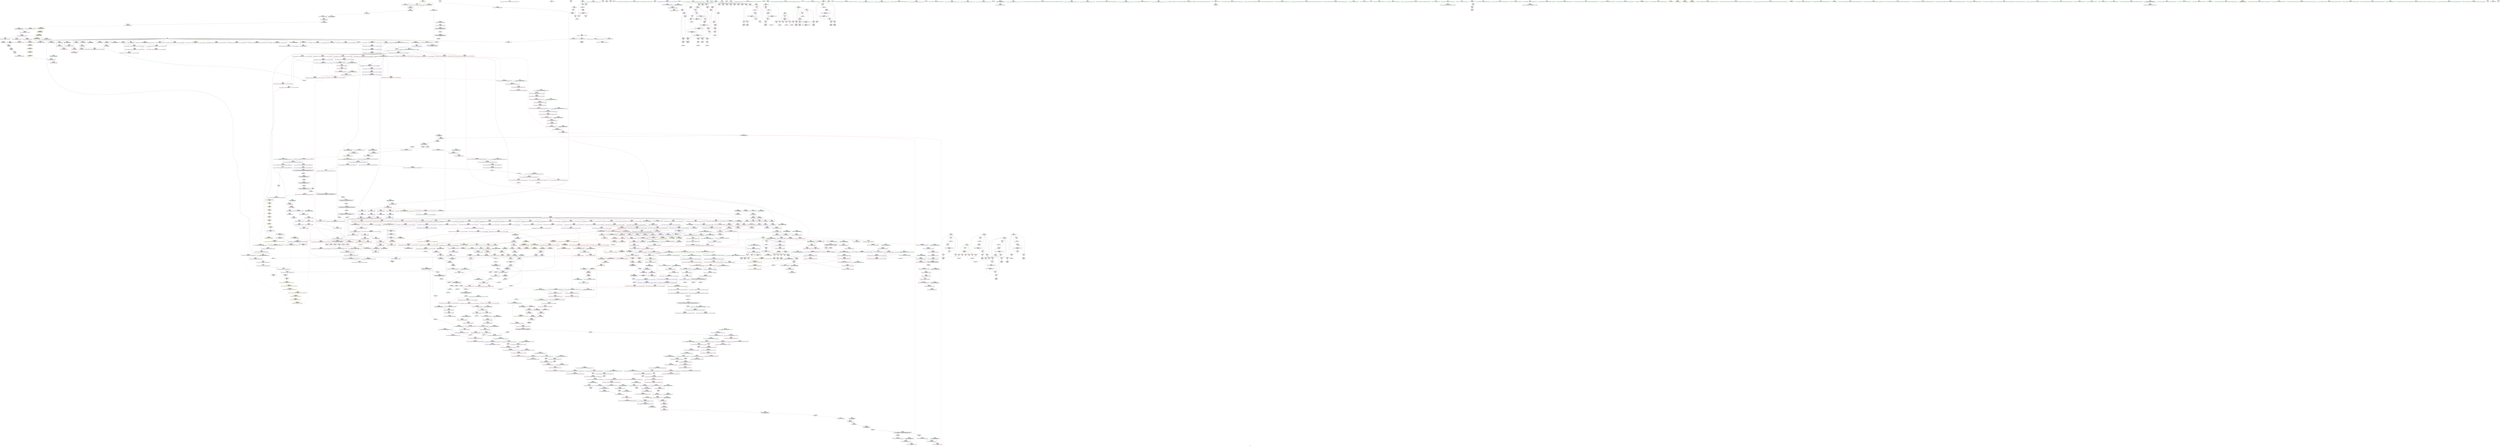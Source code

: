 digraph "SVFG" {
	label="SVFG";

	Node0x55fe5a178050 [shape=record,color=grey,label="{NodeID: 0\nNullPtr|{|<s29>90}}"];
	Node0x55fe5a178050 -> Node0x55fe5a1cd6d0[style=solid];
	Node0x55fe5a178050 -> Node0x55fe5a1cd7d0[style=solid];
	Node0x55fe5a178050 -> Node0x55fe5a1cd8a0[style=solid];
	Node0x55fe5a178050 -> Node0x55fe5a1cd970[style=solid];
	Node0x55fe5a178050 -> Node0x55fe5a1cda40[style=solid];
	Node0x55fe5a178050 -> Node0x55fe5a1cdb10[style=solid];
	Node0x55fe5a178050 -> Node0x55fe5a1cdbe0[style=solid];
	Node0x55fe5a178050 -> Node0x55fe5a1cdcb0[style=solid];
	Node0x55fe5a178050 -> Node0x55fe5a1cdd80[style=solid];
	Node0x55fe5a178050 -> Node0x55fe5a1cde50[style=solid];
	Node0x55fe5a178050 -> Node0x55fe5a1cdf20[style=solid];
	Node0x55fe5a178050 -> Node0x55fe5a1cdff0[style=solid];
	Node0x55fe5a178050 -> Node0x55fe5a1ce0c0[style=solid];
	Node0x55fe5a178050 -> Node0x55fe5a1ce190[style=solid];
	Node0x55fe5a178050 -> Node0x55fe5a1ce260[style=solid];
	Node0x55fe5a178050 -> Node0x55fe5a1ce330[style=solid];
	Node0x55fe5a178050 -> Node0x55fe5a1ce400[style=solid];
	Node0x55fe5a178050 -> Node0x55fe5a1ce4d0[style=solid];
	Node0x55fe5a178050 -> Node0x55fe5a1ce5a0[style=solid];
	Node0x55fe5a178050 -> Node0x55fe5a1ce670[style=solid];
	Node0x55fe5a178050 -> Node0x55fe5a1ce740[style=solid];
	Node0x55fe5a178050 -> Node0x55fe5a1d6b60[style=solid];
	Node0x55fe5a178050 -> Node0x55fe5a1d8ce0[style=solid];
	Node0x55fe5a178050 -> Node0x55fe5a1d8db0[style=solid];
	Node0x55fe5a178050 -> Node0x55fe5a1d8e80[style=solid];
	Node0x55fe5a178050 -> Node0x55fe5a1daf00[style=solid];
	Node0x55fe5a178050 -> Node0x55fe5a216910[style=solid];
	Node0x55fe5a178050 -> Node0x55fe5a21adb0[style=solid];
	Node0x55fe5a178050 -> Node0x55fe5a21b0b0[style=solid];
	Node0x55fe5a178050:s29 -> Node0x55fe5a2e2f50[style=solid,color=red];
	Node0x55fe5a1d47b0 [shape=record,color=red,label="{NodeID: 775\n1442\<--1441\n\<--coerce.dive3\n_ZSt18uninitialized_copyISt13move_iteratorIPiES1_ET0_T_S4_S3_\n|{<s0>100}}"];
	Node0x55fe5a1d47b0:s0 -> Node0x55fe5a2e23a0[style=solid,color=red];
	Node0x55fe5a1cb210 [shape=record,color=purple,label="{NodeID: 443\n182\<--24\n\<--.str.3\nmain\n}"];
	Node0x55fe5a1bf120 [shape=record,color=green,label="{NodeID: 111\n720\<--721\n_ZN9__gnu_cxx13new_allocatorIiED2Ev\<--_ZN9__gnu_cxx13new_allocatorIiED2Ev_field_insensitive\n}"];
	Node0x55fe5a28c680 [shape=record,color=yellow,style=double,label="{NodeID: 1993\n62V_2 = CSCHI(MR_62V_1)\npts\{1347 \}\nCS[]|{<s0>112}}"];
	Node0x55fe5a28c680:s0 -> Node0x55fe5a28c520[style=dashed,color=blue];
	Node0x55fe5a1da2d0 [shape=record,color=blue,label="{NodeID: 886\n725\<--724\nthis.addr\<--this\n_ZN9__gnu_cxx13new_allocatorIiED2Ev\n}"];
	Node0x55fe5a1da2d0 -> Node0x55fe5a1e6f30[style=dashed];
	Node0x55fe5a1e0ce0 [shape=record,color=purple,label="{NodeID: 554\n1703\<--1477\noffset_0\<--\n}"];
	Node0x55fe5a1e0ce0 -> Node0x55fe5a1d6350[style=solid];
	Node0x55fe5a1c3860 [shape=record,color=green,label="{NodeID: 222\n1496\<--1497\n__result.addr\<--__result.addr_field_insensitive\n_ZSt4copyISt13move_iteratorIPiES1_ET0_T_S4_S3_\n}"];
	Node0x55fe5a1c3860 -> Node0x55fe5a1d4bc0[style=solid];
	Node0x55fe5a1c3860 -> Node0x55fe5a1fe340[style=solid];
	Node0x55fe5a2e0750 [shape=record,color=black,label="{NodeID: 2104\n1639 = PHI(1557, )\n0th arg _ZSt12__miter_baseIPiET_S1_ }"];
	Node0x55fe5a2e0750 -> Node0x55fe5a1ff110[style=solid];
	Node0x55fe5a1ff5f0 [shape=record,color=blue,label="{NodeID: 997\n1673\<--1670\n__p.addr\<--__p\n_ZN9__gnu_cxx13new_allocatorIiE7destroyIiEEvPT_\n}"];
	Node0x55fe5a1e6710 [shape=record,color=red,label="{NodeID: 665\n646\<--638\n\<--__p.addr\n_ZNSt12_Vector_baseIiSaIiEE13_M_deallocateEPim\n}"];
	Node0x55fe5a1e6710 -> Node0x55fe5a21adb0[style=solid];
	Node0x55fe5a21a030 [shape=record,color=grey,label="{NodeID: 1440\n1047 = cmp(1045, 1046, )\n}"];
	Node0x55fe5a1d1890 [shape=record,color=black,label="{NodeID: 333\n844\<--810\n\<--this1\n_ZNSt6vectorIiSaIiEE17_M_realloc_insertIJRKiEEEvN9__gnu_cxx17__normal_iteratorIPiS1_EEDpOT_\n}"];
	Node0x55fe5a1d1890 -> Node0x55fe5a1dd8e0[style=solid];
	Node0x55fe5a1d1890 -> Node0x55fe5a1dd9b0[style=solid];
	Node0x55fe5a1bb2a0 [shape=record,color=green,label="{NodeID: 1\n7\<--1\n__dso_handle\<--dummyObj\nGlob }"];
	Node0x55fe5a1d4880 [shape=record,color=red,label="{NodeID: 776\n1444\<--1443\n\<--coerce.dive4\n_ZSt18uninitialized_copyISt13move_iteratorIPiES1_ET0_T_S4_S3_\n|{<s0>100}}"];
	Node0x55fe5a1d4880:s0 -> Node0x55fe5a2e24b0[style=solid,color=red];
	Node0x55fe5a1ec930 [shape=record,color=yellow,style=double,label="{NodeID: 1551\n62V_1 = ENCHI(MR_62V_0)\npts\{1347 \}\nFun[_ZNSt16allocator_traitsISaIiEE9constructIiJRKiEEEvRS0_PT_DpOT0_]|{<s0>44}}"];
	Node0x55fe5a1ec930:s0 -> Node0x55fe5a1dbb30[style=dashed,color=red];
	Node0x55fe5a1cb2e0 [shape=record,color=purple,label="{NodeID: 444\n356\<--26\n\<--.str.4\nmain\n}"];
	Node0x55fe5a1bf220 [shape=record,color=green,label="{NodeID: 112\n725\<--726\nthis.addr\<--this.addr_field_insensitive\n_ZN9__gnu_cxx13new_allocatorIiED2Ev\n}"];
	Node0x55fe5a1bf220 -> Node0x55fe5a1e6f30[style=solid];
	Node0x55fe5a1bf220 -> Node0x55fe5a1da2d0[style=solid];
	Node0x55fe5a2c90d0 [shape=record,color=black,label="{NodeID: 1994\n1588 = PHI(1539, 1543, 1545, )\n0th arg _ZSt12__niter_baseIPiET_S1_ }"];
	Node0x55fe5a2c90d0 -> Node0x55fe5a1fec30[style=solid];
	Node0x55fe5a1da3a0 [shape=record,color=blue,label="{NodeID: 887\n733\<--731\nthis.addr\<--this\n_ZNSt6vectorIiSaIiEE15_M_erase_at_endEPi\n}"];
	Node0x55fe5a1da3a0 -> Node0x55fe5a1e7000[style=dashed];
	Node0x55fe5a1e0db0 [shape=record,color=purple,label="{NodeID: 555\n1502\<--1492\ncoerce.dive\<--__first\n_ZSt4copyISt13move_iteratorIPiES1_ET0_T_S4_S3_\n}"];
	Node0x55fe5a1e0db0 -> Node0x55fe5a1fe1a0[style=solid];
	Node0x55fe5a1c3930 [shape=record,color=green,label="{NodeID: 223\n1498\<--1499\nagg.tmp\<--agg.tmp_field_insensitive\n_ZSt4copyISt13move_iteratorIPiES1_ET0_T_S4_S3_\n}"];
	Node0x55fe5a1c3930 -> Node0x55fe5a1c9330[style=solid];
	Node0x55fe5a1c3930 -> Node0x55fe5a1e0f50[style=solid];
	Node0x55fe5a2e0860 [shape=record,color=black,label="{NodeID: 2105\n623 = PHI(616, )\n0th arg _ZNSt12_Destroy_auxILb1EE9__destroyIPiEEvT_S3_ }"];
	Node0x55fe5a2e0860 -> Node0x55fe5a1d9840[style=solid];
	Node0x55fe5a1e67e0 [shape=record,color=red,label="{NodeID: 666\n651\<--638\n\<--__p.addr\n_ZNSt12_Vector_baseIiSaIiEE13_M_deallocateEPim\n|{<s0>35}}"];
	Node0x55fe5a1e67e0:s0 -> Node0x55fe5a2decb0[style=solid,color=red];
	Node0x55fe5a21a1b0 [shape=record,color=grey,label="{NodeID: 1441\n169 = cmp(167, 168, )\n}"];
	Node0x55fe5a1d1960 [shape=record,color=black,label="{NodeID: 334\n853\<--810\n\<--this1\n_ZNSt6vectorIiSaIiEE17_M_realloc_insertIJRKiEEEvN9__gnu_cxx17__normal_iteratorIPiS1_EEDpOT_\n|{<s0>52}}"];
	Node0x55fe5a1d1960:s0 -> Node0x55fe5a2e1a10[style=solid,color=red];
	Node0x55fe5a1bb5e0 [shape=record,color=green,label="{NodeID: 2\n9\<--1\n\<--dummyObj\nCan only get source location for instruction, argument, global var or function.}"];
	Node0x55fe5a1d4950 [shape=record,color=red,label="{NodeID: 777\n1479\<--1462\n\<--__result.addr\n_ZNSt20__uninitialized_copyILb1EE13__uninit_copyISt13move_iteratorIPiES3_EET0_T_S6_S5_\n|{<s0>103}}"];
	Node0x55fe5a1d4950:s0 -> Node0x55fe5a2e2180[style=solid,color=red];
	Node0x55fe5a1eca10 [shape=record,color=yellow,style=double,label="{NodeID: 1552\n2V_1 = ENCHI(MR_2V_0)\npts\{190000 190001 190002 \}\nFun[_GLOBAL__sub_I_pwypeanut_0_1.cpp]|{<s0>118}}"];
	Node0x55fe5a1eca10:s0 -> Node0x55fe5a254270[style=dashed,color=red];
	Node0x55fe5a1cb3b0 [shape=record,color=purple,label="{NodeID: 445\n380\<--28\n\<--.str.5\nmain\n}"];
	Node0x55fe5a1bf2f0 [shape=record,color=green,label="{NodeID: 113\n733\<--734\nthis.addr\<--this.addr_field_insensitive\n_ZNSt6vectorIiSaIiEE15_M_erase_at_endEPi\n}"];
	Node0x55fe5a1bf2f0 -> Node0x55fe5a1e7000[style=solid];
	Node0x55fe5a1bf2f0 -> Node0x55fe5a1da3a0[style=solid];
	Node0x55fe5a2c91f0 [shape=record,color=black,label="{NodeID: 1995\n108 = PHI(555, )\n|{<s0>8}}"];
	Node0x55fe5a2c91f0:s0 -> Node0x55fe5a2e0000[style=solid,color=red];
	Node0x55fe5a1da470 [shape=record,color=blue,label="{NodeID: 888\n735\<--732\n__pos.addr\<--__pos\n_ZNSt6vectorIiSaIiEE15_M_erase_at_endEPi\n}"];
	Node0x55fe5a1da470 -> Node0x55fe5a1e70d0[style=dashed];
	Node0x55fe5a1da470 -> Node0x55fe5a1e71a0[style=dashed];
	Node0x55fe5a1e0e80 [shape=record,color=purple,label="{NodeID: 556\n1504\<--1494\ncoerce.dive1\<--__last\n_ZSt4copyISt13move_iteratorIPiES1_ET0_T_S4_S3_\n}"];
	Node0x55fe5a1e0e80 -> Node0x55fe5a1fe270[style=solid];
	Node0x55fe5a1c3a00 [shape=record,color=green,label="{NodeID: 224\n1500\<--1501\nagg.tmp3\<--agg.tmp3_field_insensitive\n_ZSt4copyISt13move_iteratorIPiES1_ET0_T_S4_S3_\n}"];
	Node0x55fe5a1c3a00 -> Node0x55fe5a1c9400[style=solid];
	Node0x55fe5a1c3a00 -> Node0x55fe5a1e1020[style=solid];
	Node0x55fe5a2e0970 [shape=record,color=black,label="{NodeID: 2106\n624 = PHI(617, )\n1st arg _ZNSt12_Destroy_auxILb1EE9__destroyIPiEEvT_S3_ }"];
	Node0x55fe5a2e0970 -> Node0x55fe5a1d9910[style=solid];
	Node0x55fe5a1e68b0 [shape=record,color=red,label="{NodeID: 667\n652\<--640\n\<--__n.addr\n_ZNSt12_Vector_baseIiSaIiEE13_M_deallocateEPim\n|{<s0>35}}"];
	Node0x55fe5a1e68b0:s0 -> Node0x55fe5a2dedc0[style=solid,color=red];
	Node0x55fe5a21a330 [shape=record,color=grey,label="{NodeID: 1442\n1065 = cmp(1063, 1064, )\n}"];
	Node0x55fe5a1d1a30 [shape=record,color=black,label="{NodeID: 335\n864\<--810\n\<--this1\n_ZNSt6vectorIiSaIiEE17_M_realloc_insertIJRKiEEEvN9__gnu_cxx17__normal_iteratorIPiS1_EEDpOT_\n}"];
	Node0x55fe5a1d1a30 -> Node0x55fe5a1ddb50[style=solid];
	Node0x55fe5a1d1a30 -> Node0x55fe5a1ddc20[style=solid];
	Node0x55fe5a1bb6a0 [shape=record,color=green,label="{NodeID: 3\n20\<--1\n.str\<--dummyObj\nGlob }"];
	Node0x55fe5a1d4a20 [shape=record,color=red,label="{NodeID: 778\n1481\<--1480\n\<--coerce.dive3\n_ZNSt20__uninitialized_copyILb1EE13__uninit_copyISt13move_iteratorIPiES3_EET0_T_S6_S5_\n|{<s0>103}}"];
	Node0x55fe5a1d4a20:s0 -> Node0x55fe5a2e1f60[style=solid,color=red];
	Node0x55fe5a1cb480 [shape=record,color=purple,label="{NodeID: 446\n387\<--30\n\<--.str.6\nmain\n}"];
	Node0x55fe5a1bf3c0 [shape=record,color=green,label="{NodeID: 114\n735\<--736\n__pos.addr\<--__pos.addr_field_insensitive\n_ZNSt6vectorIiSaIiEE15_M_erase_at_endEPi\n}"];
	Node0x55fe5a1bf3c0 -> Node0x55fe5a1e70d0[style=solid];
	Node0x55fe5a1bf3c0 -> Node0x55fe5a1e71a0[style=solid];
	Node0x55fe5a1bf3c0 -> Node0x55fe5a1da470[style=solid];
	Node0x55fe5a2d7990 [shape=record,color=black,label="{NodeID: 1996\n46 = PHI()\n}"];
	Node0x55fe5a1da540 [shape=record,color=blue,label="{NodeID: 889\n751\<--748\n_M_finish3\<--\n_ZNSt6vectorIiSaIiEE15_M_erase_at_endEPi\n|{<s0>20}}"];
	Node0x55fe5a1da540:s0 -> Node0x55fe5a28b0a0[style=dashed,color=blue];
	Node0x55fe5a1e0f50 [shape=record,color=purple,label="{NodeID: 557\n1510\<--1498\ncoerce.dive2\<--agg.tmp\n_ZSt4copyISt13move_iteratorIPiES1_ET0_T_S4_S3_\n}"];
	Node0x55fe5a1e0f50 -> Node0x55fe5a1d4c90[style=solid];
	Node0x55fe5a1c3ad0 [shape=record,color=green,label="{NodeID: 225\n1513\<--1514\n_ZSt12__miter_baseIPiEDTcl12__miter_basecldtfp_4baseEEESt13move_iteratorIT_E\<--_ZSt12__miter_baseIPiEDTcl12__miter_basecldtfp_4baseEEESt13move_iteratorIT_E_field_insensitive\n}"];
	Node0x55fe5a2e0a80 [shape=record,color=black,label="{NodeID: 2107\n633 = PHI(573, 909, 928, )\n0th arg _ZNSt12_Vector_baseIiSaIiEE13_M_deallocateEPim }"];
	Node0x55fe5a2e0a80 -> Node0x55fe5a1d99e0[style=solid];
	Node0x55fe5a1e6980 [shape=record,color=red,label="{NodeID: 668\n663\<--660\nthis1\<--this.addr\n_ZNSt12_Vector_baseIiSaIiEE12_Vector_implD2Ev\n}"];
	Node0x55fe5a1e6980 -> Node0x55fe5a1d1070[style=solid];
	Node0x55fe5a21a4b0 [shape=record,color=grey,label="{NodeID: 1443\n196 = cmp(194, 195, )\n}"];
	Node0x55fe5a1d1b00 [shape=record,color=black,label="{NodeID: 336\n869\<--810\n\<--this1\n_ZNSt6vectorIiSaIiEE17_M_realloc_insertIJRKiEEEvN9__gnu_cxx17__normal_iteratorIPiS1_EEDpOT_\n|{<s0>55}}"];
	Node0x55fe5a1d1b00:s0 -> Node0x55fe5a2e1a10[style=solid,color=red];
	Node0x55fe5a1bb760 [shape=record,color=green,label="{NodeID: 4\n22\<--1\n.str.2\<--dummyObj\nGlob }"];
	Node0x55fe5a1d4af0 [shape=record,color=red,label="{NodeID: 779\n1483\<--1482\n\<--coerce.dive4\n_ZNSt20__uninitialized_copyILb1EE13__uninit_copyISt13move_iteratorIPiES3_EET0_T_S6_S5_\n|{<s0>103}}"];
	Node0x55fe5a1d4af0:s0 -> Node0x55fe5a2e2070[style=solid,color=red];
	Node0x55fe5a1cb550 [shape=record,color=purple,label="{NodeID: 447\n811\<--32\n\<--.str.7\n_ZNSt6vectorIiSaIiEE17_M_realloc_insertIJRKiEEEvN9__gnu_cxx17__normal_iteratorIPiS1_EEDpOT_\n|{<s0>45}}"];
	Node0x55fe5a1cb550:s0 -> Node0x55fe5a2e3740[style=solid,color=red];
	Node0x55fe5a1c3f10 [shape=record,color=green,label="{NodeID: 115\n762\<--763\n__a.addr\<--__a.addr_field_insensitive\n_ZNSt16allocator_traitsISaIiEE9constructIiJRKiEEEvRS0_PT_DpOT0_\n}"];
	Node0x55fe5a1c3f10 -> Node0x55fe5a1e7340[style=solid];
	Node0x55fe5a1c3f10 -> Node0x55fe5a1da610[style=solid];
	Node0x55fe5a2d7a60 [shape=record,color=black,label="{NodeID: 1997\n67 = PHI()\n}"];
	Node0x55fe5a1da610 [shape=record,color=blue,label="{NodeID: 890\n762\<--759\n__a.addr\<--__a\n_ZNSt16allocator_traitsISaIiEE9constructIiJRKiEEEvRS0_PT_DpOT0_\n}"];
	Node0x55fe5a1da610 -> Node0x55fe5a1e7340[style=dashed];
	Node0x55fe5a1e1020 [shape=record,color=purple,label="{NodeID: 558\n1518\<--1500\ncoerce.dive4\<--agg.tmp3\n_ZSt4copyISt13move_iteratorIPiES1_ET0_T_S4_S3_\n}"];
	Node0x55fe5a1e1020 -> Node0x55fe5a1d4d60[style=solid];
	Node0x55fe5a1c3bd0 [shape=record,color=green,label="{NodeID: 226\n1523\<--1524\n_ZSt14__copy_move_a2ILb1EPiS0_ET1_T0_S2_S1_\<--_ZSt14__copy_move_a2ILb1EPiS0_ET1_T0_S2_S1__field_insensitive\n}"];
	Node0x55fe5a2e0d30 [shape=record,color=black,label="{NodeID: 2108\n634 = PHI(576, 910, 932, )\n1st arg _ZNSt12_Vector_baseIiSaIiEE13_M_deallocateEPim }"];
	Node0x55fe5a2e0d30 -> Node0x55fe5a1d9ab0[style=solid];
	Node0x55fe5a1e6a50 [shape=record,color=red,label="{NodeID: 669\n682\<--673\n\<--__a.addr\n_ZNSt16allocator_traitsISaIiEE10deallocateERS0_Pim\n}"];
	Node0x55fe5a1e6a50 -> Node0x55fe5a1d1140[style=solid];
	Node0x55fe5a21a630 [shape=record,color=grey,label="{NodeID: 1444\n289 = cmp(287, 288, )\n}"];
	Node0x55fe5a1d1bd0 [shape=record,color=black,label="{NodeID: 337\n885\<--810\n\<--this1\n_ZNSt6vectorIiSaIiEE17_M_realloc_insertIJRKiEEEvN9__gnu_cxx17__normal_iteratorIPiS1_EEDpOT_\n}"];
	Node0x55fe5a1d1bd0 -> Node0x55fe5a1ddcf0[style=solid];
	Node0x55fe5a1bbbc0 [shape=record,color=green,label="{NodeID: 5\n24\<--1\n.str.3\<--dummyObj\nGlob }"];
	Node0x55fe5a1d4bc0 [shape=record,color=red,label="{NodeID: 780\n1521\<--1496\n\<--__result.addr\n_ZSt4copyISt13move_iteratorIPiES1_ET0_T_S4_S3_\n|{<s0>108}}"];
	Node0x55fe5a1d4bc0:s0 -> Node0x55fe5a2e3c10[style=solid,color=red];
	Node0x55fe5a1ecd40 [shape=record,color=yellow,style=double,label="{NodeID: 1555\n47V_1 = ENCHI(MR_47V_0)\npts\{190000 \}\nFun[_ZNKSt6vectorIiSaIiEE4sizeEv]}"];
	Node0x55fe5a1ecd40 -> Node0x55fe5a1eac20[style=dashed];
	Node0x55fe5a1cb620 [shape=record,color=purple,label="{NodeID: 448\n1684\<--34\nllvm.global_ctors_0\<--llvm.global_ctors\nGlob }"];
	Node0x55fe5a1cb620 -> Node0x55fe5a1d6960[style=solid];
	Node0x55fe5a1c3fe0 [shape=record,color=green,label="{NodeID: 116\n764\<--765\n__p.addr\<--__p.addr_field_insensitive\n_ZNSt16allocator_traitsISaIiEE9constructIiJRKiEEEvRS0_PT_DpOT0_\n}"];
	Node0x55fe5a1c3fe0 -> Node0x55fe5a1e7410[style=solid];
	Node0x55fe5a1c3fe0 -> Node0x55fe5a1da6e0[style=solid];
	Node0x55fe5a2d7b30 [shape=record,color=black,label="{NodeID: 1998\n381 = PHI()\n}"];
	Node0x55fe5a1da6e0 [shape=record,color=blue,label="{NodeID: 891\n764\<--760\n__p.addr\<--__p\n_ZNSt16allocator_traitsISaIiEE9constructIiJRKiEEEvRS0_PT_DpOT0_\n}"];
	Node0x55fe5a1da6e0 -> Node0x55fe5a1e7410[style=dashed];
	Node0x55fe5a1e10f0 [shape=record,color=purple,label="{NodeID: 559\n1705\<--1507\noffset_0\<--\n}"];
	Node0x55fe5a1e10f0 -> Node0x55fe5a1fe410[style=solid];
	Node0x55fe5a1c3cd0 [shape=record,color=green,label="{NodeID: 227\n1530\<--1531\n__first.addr\<--__first.addr_field_insensitive\n_ZSt14__copy_move_a2ILb1EPiS0_ET1_T0_S2_S1_\n}"];
	Node0x55fe5a1c3cd0 -> Node0x55fe5a1d4e30[style=solid];
	Node0x55fe5a1c3cd0 -> Node0x55fe5a1fe5b0[style=solid];
	Node0x55fe5a2e0ef0 [shape=record,color=black,label="{NodeID: 2109\n1565 = PHI(1540, )\n0th arg _ZSt13__copy_move_aILb1EPiS0_ET1_T0_S2_S1_ }"];
	Node0x55fe5a2e0ef0 -> Node0x55fe5a1fe8f0[style=solid];
	Node0x55fe5a1e6b20 [shape=record,color=red,label="{NodeID: 670\n684\<--675\n\<--__p.addr\n_ZNSt16allocator_traitsISaIiEE10deallocateERS0_Pim\n|{<s0>37}}"];
	Node0x55fe5a1e6b20:s0 -> Node0x55fe5a2df830[style=solid,color=red];
	Node0x55fe5a21a7b0 [shape=record,color=grey,label="{NodeID: 1445\n297 = cmp(296, 215, )\n}"];
	Node0x55fe5a1d1ca0 [shape=record,color=black,label="{NodeID: 338\n905\<--810\n\<--this1\n_ZNSt6vectorIiSaIiEE17_M_realloc_insertIJRKiEEEvN9__gnu_cxx17__normal_iteratorIPiS1_EEDpOT_\n|{<s0>60}}"];
	Node0x55fe5a1d1ca0:s0 -> Node0x55fe5a2e1a10[style=solid,color=red];
	Node0x55fe5a1bbc80 [shape=record,color=green,label="{NodeID: 6\n26\<--1\n.str.4\<--dummyObj\nGlob }"];
	Node0x55fe5a1d4c90 [shape=record,color=red,label="{NodeID: 781\n1511\<--1510\n\<--coerce.dive2\n_ZSt4copyISt13move_iteratorIPiES1_ET0_T_S4_S3_\n|{<s0>105}}"];
	Node0x55fe5a1d4c90:s0 -> Node0x55fe5a2de940[style=solid,color=red];
	Node0x55fe5a1ece20 [shape=record,color=yellow,style=double,label="{NodeID: 1556\n49V_1 = ENCHI(MR_49V_0)\npts\{190001 \}\nFun[_ZNKSt6vectorIiSaIiEE4sizeEv]}"];
	Node0x55fe5a1ece20 -> Node0x55fe5a1eab50[style=dashed];
	Node0x55fe5a1cb720 [shape=record,color=purple,label="{NodeID: 449\n1685\<--34\nllvm.global_ctors_1\<--llvm.global_ctors\nGlob }"];
	Node0x55fe5a1cb720 -> Node0x55fe5a1d6a60[style=solid];
	Node0x55fe5a1c40b0 [shape=record,color=green,label="{NodeID: 117\n766\<--767\n__args.addr\<--__args.addr_field_insensitive\n_ZNSt16allocator_traitsISaIiEE9constructIiJRKiEEEvRS0_PT_DpOT0_\n}"];
	Node0x55fe5a1c40b0 -> Node0x55fe5a1e74e0[style=solid];
	Node0x55fe5a1c40b0 -> Node0x55fe5a1da7b0[style=solid];
	Node0x55fe5a2d7c00 [shape=record,color=black,label="{NodeID: 1999\n388 = PHI()\n}"];
	Node0x55fe5a1da7b0 [shape=record,color=blue,label="{NodeID: 892\n766\<--761\n__args.addr\<--__args\n_ZNSt16allocator_traitsISaIiEE9constructIiJRKiEEEvRS0_PT_DpOT0_\n}"];
	Node0x55fe5a1da7b0 -> Node0x55fe5a1e74e0[style=dashed];
	Node0x55fe5a1e11c0 [shape=record,color=purple,label="{NodeID: 560\n1706\<--1508\noffset_0\<--\n}"];
	Node0x55fe5a1e11c0 -> Node0x55fe5a1d6420[style=solid];
	Node0x55fe5a1c3da0 [shape=record,color=green,label="{NodeID: 228\n1532\<--1533\n__last.addr\<--__last.addr_field_insensitive\n_ZSt14__copy_move_a2ILb1EPiS0_ET1_T0_S2_S1_\n}"];
	Node0x55fe5a1c3da0 -> Node0x55fe5a1d4f00[style=solid];
	Node0x55fe5a1c3da0 -> Node0x55fe5a1fe680[style=solid];
	Node0x55fe5a2e1000 [shape=record,color=black,label="{NodeID: 2110\n1566 = PHI(1544, )\n1st arg _ZSt13__copy_move_aILb1EPiS0_ET1_T0_S2_S1_ }"];
	Node0x55fe5a2e1000 -> Node0x55fe5a1fe9c0[style=solid];
	Node0x55fe5a1e6bf0 [shape=record,color=red,label="{NodeID: 671\n685\<--677\n\<--__n.addr\n_ZNSt16allocator_traitsISaIiEE10deallocateERS0_Pim\n|{<s0>37}}"];
	Node0x55fe5a1e6bf0:s0 -> Node0x55fe5a2df940[style=solid,color=red];
	Node0x55fe5a21a930 [shape=record,color=grey,label="{NodeID: 1446\n1069 = cmp(1067, 1068, )\n}"];
	Node0x55fe5a1d1d70 [shape=record,color=black,label="{NodeID: 339\n909\<--810\n\<--this1\n_ZNSt6vectorIiSaIiEE17_M_realloc_insertIJRKiEEEvN9__gnu_cxx17__normal_iteratorIPiS1_EEDpOT_\n|{<s0>62}}"];
	Node0x55fe5a1d1d70:s0 -> Node0x55fe5a2e0a80[style=solid,color=red];
	Node0x55fe5a1bbd40 [shape=record,color=green,label="{NodeID: 7\n28\<--1\n.str.5\<--dummyObj\nGlob }"];
	Node0x55fe5a1d4d60 [shape=record,color=red,label="{NodeID: 782\n1519\<--1518\n\<--coerce.dive4\n_ZSt4copyISt13move_iteratorIPiES1_ET0_T_S4_S3_\n|{<s0>107}}"];
	Node0x55fe5a1d4d60:s0 -> Node0x55fe5a2de940[style=solid,color=red];
	Node0x55fe5a1cb820 [shape=record,color=purple,label="{NodeID: 450\n1686\<--34\nllvm.global_ctors_2\<--llvm.global_ctors\nGlob }"];
	Node0x55fe5a1cb820 -> Node0x55fe5a1d6b60[style=solid];
	Node0x55fe5a1c4180 [shape=record,color=green,label="{NodeID: 118\n776\<--777\n_ZSt7forwardIRKiEOT_RNSt16remove_referenceIS2_E4typeE\<--_ZSt7forwardIRKiEOT_RNSt16remove_referenceIS2_E4typeE_field_insensitive\n}"];
	Node0x55fe5a2d7cd0 [shape=record,color=black,label="{NodeID: 2000\n161 = PHI()\n}"];
	Node0x55fe5a1da880 [shape=record,color=blue,label="{NodeID: 893\n806\<--784\ncoerce.dive\<--__position.coerce\n_ZNSt6vectorIiSaIiEE17_M_realloc_insertIJRKiEEEvN9__gnu_cxx17__normal_iteratorIPiS1_EEDpOT_\n|{|<s2>47}}"];
	Node0x55fe5a1da880 -> Node0x55fe5a1e8930[style=dashed];
	Node0x55fe5a1da880 -> Node0x55fe5a1e8a00[style=dashed];
	Node0x55fe5a1da880:s2 -> Node0x55fe5a1f1030[style=dashed,color=red];
	Node0x55fe5a1f3650 [shape=record,color=yellow,style=double,label="{NodeID: 1668\n126V_1 = ENCHI(MR_126V_0)\npts\{569 \}\nFun[_ZNSt12_Vector_baseIiSaIiEED2Ev]}"];
	Node0x55fe5a1f3650 -> Node0x55fe5a1d9500[style=dashed];
	Node0x55fe5a1e1290 [shape=record,color=purple,label="{NodeID: 561\n1708\<--1515\noffset_0\<--\n}"];
	Node0x55fe5a1e1290 -> Node0x55fe5a1fe4e0[style=solid];
	Node0x55fe5a1cc240 [shape=record,color=green,label="{NodeID: 229\n1534\<--1535\n__result.addr\<--__result.addr_field_insensitive\n_ZSt14__copy_move_a2ILb1EPiS0_ET1_T0_S2_S1_\n}"];
	Node0x55fe5a1cc240 -> Node0x55fe5a1d4fd0[style=solid];
	Node0x55fe5a1cc240 -> Node0x55fe5a1fe750[style=solid];
	Node0x55fe5a2e1110 [shape=record,color=black,label="{NodeID: 2111\n1567 = PHI(1546, )\n2nd arg _ZSt13__copy_move_aILb1EPiS0_ET1_T0_S2_S1_ }"];
	Node0x55fe5a2e1110 -> Node0x55fe5a1fea90[style=solid];
	Node0x55fe5a1e6cc0 [shape=record,color=red,label="{NodeID: 672\n703\<--694\nthis1\<--this.addr\n_ZN9__gnu_cxx13new_allocatorIiE10deallocateEPim\n}"];
	Node0x55fe5a21aab0 [shape=record,color=grey,label="{NodeID: 1447\n364 = cmp(362, 363, )\n}"];
	Node0x55fe5a1d1e40 [shape=record,color=black,label="{NodeID: 340\n917\<--810\n\<--this1\n_ZNSt6vectorIiSaIiEE17_M_realloc_insertIJRKiEEEvN9__gnu_cxx17__normal_iteratorIPiS1_EEDpOT_\n}"];
	Node0x55fe5a1d1e40 -> Node0x55fe5a1dddc0[style=solid];
	Node0x55fe5a1d1e40 -> Node0x55fe5a1dde90[style=solid];
	Node0x55fe5a1bbe00 [shape=record,color=green,label="{NodeID: 8\n30\<--1\n.str.6\<--dummyObj\nGlob }"];
	Node0x55fe5a1d4e30 [shape=record,color=red,label="{NodeID: 783\n1539\<--1530\n\<--__first.addr\n_ZSt14__copy_move_a2ILb1EPiS0_ET1_T0_S2_S1_\n|{<s0>109}}"];
	Node0x55fe5a1d4e30:s0 -> Node0x55fe5a2c90d0[style=solid,color=red];
	Node0x55fe5a1ed010 [shape=record,color=yellow,style=double,label="{NodeID: 1558\n62V_1 = ENCHI(MR_62V_0)\npts\{1347 \}\nFun[_ZSt18uninitialized_copyISt13move_iteratorIPiES1_ET0_T_S4_S3_]|{<s0>100}}"];
	Node0x55fe5a1ed010:s0 -> Node0x55fe5a1f1f20[style=dashed,color=red];
	Node0x55fe5a1cb920 [shape=record,color=purple,label="{NodeID: 451\n100\<--99\n_M_impl\<--\n_ZNSt6vectorIiSaIiEED2Ev\n}"];
	Node0x55fe5a1c4280 [shape=record,color=green,label="{NodeID: 119\n779\<--780\n_ZN9__gnu_cxx13new_allocatorIiE9constructIiJRKiEEEvPT_DpOT0_\<--_ZN9__gnu_cxx13new_allocatorIiE9constructIiJRKiEEEvPT_DpOT0__field_insensitive\n}"];
	Node0x55fe5a2d7da0 [shape=record,color=black,label="{NodeID: 2001\n172 = PHI()\n}"];
	Node0x55fe5a1da950 [shape=record,color=blue,label="{NodeID: 894\n788\<--783\nthis.addr\<--this\n_ZNSt6vectorIiSaIiEE17_M_realloc_insertIJRKiEEEvN9__gnu_cxx17__normal_iteratorIPiS1_EEDpOT_\n}"];
	Node0x55fe5a1da950 -> Node0x55fe5a1e75b0[style=dashed];
	Node0x55fe5a1f3760 [shape=record,color=yellow,style=double,label="{NodeID: 1669\n128V_1 = ENCHI(MR_128V_0)\npts\{571 \}\nFun[_ZNSt12_Vector_baseIiSaIiEED2Ev]}"];
	Node0x55fe5a1f3760 -> Node0x55fe5a1d95d0[style=dashed];
	Node0x55fe5a1e1360 [shape=record,color=purple,label="{NodeID: 562\n1709\<--1516\noffset_0\<--\n}"];
	Node0x55fe5a1e1360 -> Node0x55fe5a1d64f0[style=solid];
	Node0x55fe5a1cc2d0 [shape=record,color=green,label="{NodeID: 230\n1541\<--1542\n_ZSt12__niter_baseIPiET_S1_\<--_ZSt12__niter_baseIPiET_S1__field_insensitive\n}"];
	Node0x55fe5a2e1220 [shape=record,color=black,label="{NodeID: 2112\n1264 = PHI(1210, )\n0th arg _ZNSt16allocator_traitsISaIiEE8max_sizeERKS0_ }"];
	Node0x55fe5a2e1220 -> Node0x55fe5a1fca10[style=solid];
	Node0x55fe5a1e6d90 [shape=record,color=red,label="{NodeID: 673\n704\<--696\n\<--__p.addr\n_ZN9__gnu_cxx13new_allocatorIiE10deallocateEPim\n}"];
	Node0x55fe5a1e6d90 -> Node0x55fe5a1d1210[style=solid];
	Node0x55fe5a21ac30 [shape=record,color=grey,label="{NodeID: 1448\n370 = cmp(368, 369, )\n}"];
	Node0x55fe5a1d1f10 [shape=record,color=black,label="{NodeID: 341\n921\<--810\n\<--this1\n_ZNSt6vectorIiSaIiEE17_M_realloc_insertIJRKiEEEvN9__gnu_cxx17__normal_iteratorIPiS1_EEDpOT_\n}"];
	Node0x55fe5a1d1f10 -> Node0x55fe5a1ddf60[style=solid];
	Node0x55fe5a1d1f10 -> Node0x55fe5a1de030[style=solid];
	Node0x55fe5a1bbec0 [shape=record,color=green,label="{NodeID: 9\n32\<--1\n.str.7\<--dummyObj\nGlob }"];
	Node0x55fe5a1d4f00 [shape=record,color=red,label="{NodeID: 784\n1543\<--1532\n\<--__last.addr\n_ZSt14__copy_move_a2ILb1EPiS0_ET1_T0_S2_S1_\n|{<s0>110}}"];
	Node0x55fe5a1d4f00:s0 -> Node0x55fe5a2c90d0[style=solid,color=red];
	Node0x55fe5a1cb9f0 [shape=record,color=purple,label="{NodeID: 452\n101\<--99\n_M_start\<--\n_ZNSt6vectorIiSaIiEED2Ev\n}"];
	Node0x55fe5a1cb9f0 -> Node0x55fe5a1e2610[style=solid];
	Node0x55fe5a1c4380 [shape=record,color=green,label="{NodeID: 120\n786\<--787\n__position\<--__position_field_insensitive\n_ZNSt6vectorIiSaIiEE17_M_realloc_insertIJRKiEEEvN9__gnu_cxx17__normal_iteratorIPiS1_EEDpOT_\n|{|<s1>47|<s2>51|<s3>54}}"];
	Node0x55fe5a1c4380 -> Node0x55fe5a1dd670[style=solid];
	Node0x55fe5a1c4380:s1 -> Node0x55fe5a2e1790[style=solid,color=red];
	Node0x55fe5a1c4380:s2 -> Node0x55fe5a2de6b0[style=solid,color=red];
	Node0x55fe5a1c4380:s3 -> Node0x55fe5a2de6b0[style=solid,color=red];
	Node0x55fe5a2d7ea0 [shape=record,color=black,label="{NodeID: 2002\n183 = PHI()\n}"];
	Node0x55fe5a1daa20 [shape=record,color=blue,label="{NodeID: 895\n790\<--785\n__args.addr\<--__args\n_ZNSt6vectorIiSaIiEE17_M_realloc_insertIJRKiEEEvN9__gnu_cxx17__normal_iteratorIPiS1_EEDpOT_\n}"];
	Node0x55fe5a1daa20 -> Node0x55fe5a1e7680[style=dashed];
	Node0x55fe5a1e1430 [shape=record,color=purple,label="{NodeID: 563\n1555\<--1553\ncoerce.dive\<--__it\n_ZSt12__miter_baseIPiEDTcl12__miter_basecldtfp_4baseEEESt13move_iteratorIT_E\n}"];
	Node0x55fe5a1e1430 -> Node0x55fe5a1fe820[style=solid];
	Node0x55fe5a1cc3d0 [shape=record,color=green,label="{NodeID: 231\n1548\<--1549\n_ZSt13__copy_move_aILb1EPiS0_ET1_T0_S2_S1_\<--_ZSt13__copy_move_aILb1EPiS0_ET1_T0_S2_S1__field_insensitive\n}"];
	Node0x55fe5a2e1330 [shape=record,color=black,label="{NodeID: 2113\n90 = PHI()\n0th arg _ZNSt6vectorIiSaIiEED2Ev }"];
	Node0x55fe5a2e1330 -> Node0x55fe5a1d6d30[style=solid];
	Node0x55fe5a1e6e60 [shape=record,color=red,label="{NodeID: 674\n717\<--714\nthis1\<--this.addr\n_ZNSaIiED2Ev\n}"];
	Node0x55fe5a1e6e60 -> Node0x55fe5a1d12e0[style=solid];
	Node0x55fe5a21adb0 [shape=record,color=grey,label="{NodeID: 1449\n647 = cmp(646, 3, )\n}"];
	Node0x55fe5a1d1fe0 [shape=record,color=black,label="{NodeID: 342\n925\<--810\n\<--this1\n_ZNSt6vectorIiSaIiEE17_M_realloc_insertIJRKiEEEvN9__gnu_cxx17__normal_iteratorIPiS1_EEDpOT_\n|{<s0>64}}"];
	Node0x55fe5a1d1fe0:s0 -> Node0x55fe5a2e1a10[style=solid,color=red];
	Node0x55fe5a17bc80 [shape=record,color=green,label="{NodeID: 10\n35\<--1\n\<--dummyObj\nCan only get source location for instruction, argument, global var or function.}"];
	Node0x55fe5a1d4fd0 [shape=record,color=red,label="{NodeID: 785\n1545\<--1534\n\<--__result.addr\n_ZSt14__copy_move_a2ILb1EPiS0_ET1_T0_S2_S1_\n|{<s0>111}}"];
	Node0x55fe5a1d4fd0:s0 -> Node0x55fe5a2c90d0[style=solid,color=red];
	Node0x55fe5a1cbac0 [shape=record,color=purple,label="{NodeID: 453\n104\<--103\n_M_impl2\<--\n_ZNSt6vectorIiSaIiEED2Ev\n}"];
	Node0x55fe5a1c4450 [shape=record,color=green,label="{NodeID: 121\n788\<--789\nthis.addr\<--this.addr_field_insensitive\n_ZNSt6vectorIiSaIiEE17_M_realloc_insertIJRKiEEEvN9__gnu_cxx17__normal_iteratorIPiS1_EEDpOT_\n}"];
	Node0x55fe5a1c4450 -> Node0x55fe5a1e75b0[style=solid];
	Node0x55fe5a1c4450 -> Node0x55fe5a1da950[style=solid];
	Node0x55fe5a2d7fa0 [shape=record,color=black,label="{NodeID: 2003\n1445 = PHI(1454, )\n}"];
	Node0x55fe5a2d7fa0 -> Node0x55fe5a1c8cb0[style=solid];
	Node0x55fe5a1daaf0 [shape=record,color=blue,label="{NodeID: 896\n792\<--812\n__len\<--call\n_ZNSt6vectorIiSaIiEE17_M_realloc_insertIJRKiEEEvN9__gnu_cxx17__normal_iteratorIPiS1_EEDpOT_\n}"];
	Node0x55fe5a1daaf0 -> Node0x55fe5a1e7750[style=dashed];
	Node0x55fe5a1daaf0 -> Node0x55fe5a1e7820[style=dashed];
	Node0x55fe5a1daaf0 -> Node0x55fe5a1e78f0[style=dashed];
	Node0x55fe5a1e1500 [shape=record,color=purple,label="{NodeID: 564\n1711\<--1620\noffset_0\<--\n}"];
	Node0x55fe5a1e1500 -> Node0x55fe5a1ff040[style=solid];
	Node0x55fe5a1cc4d0 [shape=record,color=green,label="{NodeID: 232\n1553\<--1554\n__it\<--__it_field_insensitive\n_ZSt12__miter_baseIPiEDTcl12__miter_basecldtfp_4baseEEESt13move_iteratorIT_E\n|{|<s1>113}}"];
	Node0x55fe5a1cc4d0 -> Node0x55fe5a1e1430[style=solid];
	Node0x55fe5a1cc4d0:s1 -> Node0x55fe5a2e1650[style=solid,color=red];
	Node0x55fe5a2e1400 [shape=record,color=black,label="{NodeID: 2114\n1669 = PHI(1195, )\n0th arg _ZN9__gnu_cxx13new_allocatorIiE7destroyIiEEvPT_ }"];
	Node0x55fe5a2e1400 -> Node0x55fe5a1ff520[style=solid];
	Node0x55fe5a1e6f30 [shape=record,color=red,label="{NodeID: 675\n728\<--725\nthis1\<--this.addr\n_ZN9__gnu_cxx13new_allocatorIiED2Ev\n}"];
	Node0x55fe5a21af30 [shape=record,color=grey,label="{NodeID: 1450\n328 = cmp(326, 327, )\n}"];
	Node0x55fe5a1d20b0 [shape=record,color=black,label="{NodeID: 343\n928\<--810\n\<--this1\n_ZNSt6vectorIiSaIiEE17_M_realloc_insertIJRKiEEEvN9__gnu_cxx17__normal_iteratorIPiS1_EEDpOT_\n|{<s0>66}}"];
	Node0x55fe5a1d20b0:s0 -> Node0x55fe5a2e0a80[style=solid,color=red];
	Node0x55fe5a17bd80 [shape=record,color=green,label="{NodeID: 11\n165\<--1\n\<--dummyObj\nCan only get source location for instruction, argument, global var or function.}"];
	Node0x55fe5a1d50a0 [shape=record,color=red,label="{NodeID: 786\n1580\<--1568\n\<--__first.addr\n_ZSt13__copy_move_aILb1EPiS0_ET1_T0_S2_S1_\n|{<s0>115}}"];
	Node0x55fe5a1d50a0:s0 -> Node0x55fe5a2dd490[style=solid,color=red];
	Node0x55fe5a1cbb90 [shape=record,color=purple,label="{NodeID: 454\n105\<--103\n_M_finish\<--\n_ZNSt6vectorIiSaIiEED2Ev\n}"];
	Node0x55fe5a1cbb90 -> Node0x55fe5a1e26e0[style=solid];
	Node0x55fe5a1c4520 [shape=record,color=green,label="{NodeID: 122\n790\<--791\n__args.addr\<--__args.addr_field_insensitive\n_ZNSt6vectorIiSaIiEE17_M_realloc_insertIJRKiEEEvN9__gnu_cxx17__normal_iteratorIPiS1_EEDpOT_\n}"];
	Node0x55fe5a1c4520 -> Node0x55fe5a1e7680[style=solid];
	Node0x55fe5a1c4520 -> Node0x55fe5a1daa20[style=solid];
	Node0x55fe5a2d81d0 [shape=record,color=black,label="{NodeID: 2004\n1484 = PHI(1488, )\n}"];
	Node0x55fe5a2d81d0 -> Node0x55fe5a1c90c0[style=solid];
	Node0x55fe5a1dabc0 [shape=record,color=blue,label="{NodeID: 897\n820\<--817\ncoerce.dive3\<--call2\n_ZNSt6vectorIiSaIiEE17_M_realloc_insertIJRKiEEEvN9__gnu_cxx17__normal_iteratorIPiS1_EEDpOT_\n|{|<s2>47}}"];
	Node0x55fe5a1dabc0 -> Node0x55fe5a1e8930[style=dashed];
	Node0x55fe5a1dabc0 -> Node0x55fe5a1e8a00[style=dashed];
	Node0x55fe5a1dabc0:s2 -> Node0x55fe5a1f1030[style=dashed,color=red];
	Node0x55fe5a1e15d0 [shape=record,color=purple,label="{NodeID: 565\n1712\<--1622\noffset_0\<--\n}"];
	Node0x55fe5a1e15d0 -> Node0x55fe5a1d65c0[style=solid];
	Node0x55fe5a1cc5a0 [shape=record,color=green,label="{NodeID: 233\n1558\<--1559\n_ZNKSt13move_iteratorIPiE4baseEv\<--_ZNKSt13move_iteratorIPiE4baseEv_field_insensitive\n}"];
	Node0x55fe5a2e1510 [shape=record,color=black,label="{NodeID: 2115\n1670 = PHI(1196, )\n1st arg _ZN9__gnu_cxx13new_allocatorIiE7destroyIiEEvPT_ }"];
	Node0x55fe5a2e1510 -> Node0x55fe5a1ff5f0[style=solid];
	Node0x55fe5a1e7000 [shape=record,color=red,label="{NodeID: 676\n739\<--733\nthis1\<--this.addr\n_ZNSt6vectorIiSaIiEE15_M_erase_at_endEPi\n}"];
	Node0x55fe5a1e7000 -> Node0x55fe5a1d13b0[style=solid];
	Node0x55fe5a1e7000 -> Node0x55fe5a1d1480[style=solid];
	Node0x55fe5a1e7000 -> Node0x55fe5a1d1550[style=solid];
	Node0x55fe5a21b0b0 [shape=record,color=grey,label="{NodeID: 1451\n883 = cmp(882, 3, )\n}"];
	Node0x55fe5a1d2180 [shape=record,color=black,label="{NodeID: 344\n929\<--810\n\<--this1\n_ZNSt6vectorIiSaIiEE17_M_realloc_insertIJRKiEEEvN9__gnu_cxx17__normal_iteratorIPiS1_EEDpOT_\n}"];
	Node0x55fe5a1d2180 -> Node0x55fe5a1de100[style=solid];
	Node0x55fe5a1d2180 -> Node0x55fe5a1de1d0[style=solid];
	Node0x55fe5a17be80 [shape=record,color=green,label="{NodeID: 12\n199\<--1\n\<--dummyObj\nCan only get source location for instruction, argument, global var or function.}"];
	Node0x55fe5a1d5170 [shape=record,color=red,label="{NodeID: 787\n1581\<--1570\n\<--__last.addr\n_ZSt13__copy_move_aILb1EPiS0_ET1_T0_S2_S1_\n|{<s0>115}}"];
	Node0x55fe5a1d5170:s0 -> Node0x55fe5a2dd5a0[style=solid,color=red];
	Node0x55fe5a1cbc60 [shape=record,color=purple,label="{NodeID: 455\n411\<--410\n_M_impl\<--\n_ZNSt6vectorIiSaIiEE5clearEv\n}"];
	Node0x55fe5a1c45f0 [shape=record,color=green,label="{NodeID: 123\n792\<--793\n__len\<--__len_field_insensitive\n_ZNSt6vectorIiSaIiEE17_M_realloc_insertIJRKiEEEvN9__gnu_cxx17__normal_iteratorIPiS1_EEDpOT_\n}"];
	Node0x55fe5a1c45f0 -> Node0x55fe5a1e7750[style=solid];
	Node0x55fe5a1c45f0 -> Node0x55fe5a1e7820[style=solid];
	Node0x55fe5a1c45f0 -> Node0x55fe5a1e78f0[style=solid];
	Node0x55fe5a1c45f0 -> Node0x55fe5a1daaf0[style=solid];
	Node0x55fe5a2d8310 [shape=record,color=black,label="{NodeID: 2005\n357 = PHI()\n}"];
	Node0x55fe5a1dac90 [shape=record,color=blue,label="{NodeID: 898\n794\<--822\n__elems_before\<--call4\n_ZNSt6vectorIiSaIiEE17_M_realloc_insertIJRKiEEEvN9__gnu_cxx17__normal_iteratorIPiS1_EEDpOT_\n}"];
	Node0x55fe5a1dac90 -> Node0x55fe5a1e79c0[style=dashed];
	Node0x55fe5a1dac90 -> Node0x55fe5a1e7a90[style=dashed];
	Node0x55fe5a1e16a0 [shape=record,color=purple,label="{NodeID: 566\n1651\<--1650\n_M_current\<--this1\n_ZNKSt13move_iteratorIPiE4baseEv\n}"];
	Node0x55fe5a1e16a0 -> Node0x55fe5a1d5c00[style=solid];
	Node0x55fe5a1cc6a0 [shape=record,color=green,label="{NodeID: 234\n1561\<--1562\n_ZSt12__miter_baseIPiET_S1_\<--_ZSt12__miter_baseIPiET_S1__field_insensitive\n}"];
	Node0x55fe5a2e1650 [shape=record,color=black,label="{NodeID: 2116\n1646 = PHI(1553, )\n0th arg _ZNKSt13move_iteratorIPiE4baseEv }"];
	Node0x55fe5a2e1650 -> Node0x55fe5a1ff1e0[style=solid];
	Node0x55fe5a1e70d0 [shape=record,color=red,label="{NodeID: 677\n740\<--735\n\<--__pos.addr\n_ZNSt6vectorIiSaIiEE15_M_erase_at_endEPi\n|{<s0>41}}"];
	Node0x55fe5a1e70d0:s0 -> Node0x55fe5a2dfa50[style=solid,color=red];
	Node0x55fe5a21b230 [shape=record,color=grey,label="{NodeID: 1452\n438 = cmp(433, 437, )\n}"];
	Node0x55fe5a1d2250 [shape=record,color=black,label="{NodeID: 345\n933\<--810\n\<--this1\n_ZNSt6vectorIiSaIiEE17_M_realloc_insertIJRKiEEEvN9__gnu_cxx17__normal_iteratorIPiS1_EEDpOT_\n}"];
	Node0x55fe5a1d2250 -> Node0x55fe5a1de2a0[style=solid];
	Node0x55fe5a1d2250 -> Node0x55fe5a1de370[style=solid];
	Node0x55fe5a17bf80 [shape=record,color=green,label="{NodeID: 13\n215\<--1\n\<--dummyObj\nCan only get source location for instruction, argument, global var or function.}"];
	Node0x55fe5a1d5240 [shape=record,color=red,label="{NodeID: 788\n1582\<--1572\n\<--__result.addr\n_ZSt13__copy_move_aILb1EPiS0_ET1_T0_S2_S1_\n|{<s0>115}}"];
	Node0x55fe5a1d5240:s0 -> Node0x55fe5a2dd6b0[style=solid,color=red];
	Node0x55fe5a1cbd30 [shape=record,color=purple,label="{NodeID: 456\n412\<--410\n_M_start\<--\n_ZNSt6vectorIiSaIiEE5clearEv\n}"];
	Node0x55fe5a1cbd30 -> Node0x55fe5a1e5390[style=solid];
	Node0x55fe5a1c46c0 [shape=record,color=green,label="{NodeID: 124\n794\<--795\n__elems_before\<--__elems_before_field_insensitive\n_ZNSt6vectorIiSaIiEE17_M_realloc_insertIJRKiEEEvN9__gnu_cxx17__normal_iteratorIPiS1_EEDpOT_\n}"];
	Node0x55fe5a1c46c0 -> Node0x55fe5a1e79c0[style=solid];
	Node0x55fe5a1c46c0 -> Node0x55fe5a1e7a90[style=solid];
	Node0x55fe5a1c46c0 -> Node0x55fe5a1dac90[style=solid];
	Node0x55fe5a2d83e0 [shape=record,color=black,label="{NodeID: 2006\n746 = PHI(555, )\n|{<s0>41}}"];
	Node0x55fe5a2d83e0:s0 -> Node0x55fe5a2e0000[style=solid,color=red];
	Node0x55fe5a1dad60 [shape=record,color=blue,label="{NodeID: 899\n798\<--828\n__new_start\<--call5\n_ZNSt6vectorIiSaIiEE17_M_realloc_insertIJRKiEEEvN9__gnu_cxx17__normal_iteratorIPiS1_EEDpOT_\n}"];
	Node0x55fe5a1dad60 -> Node0x55fe5a1e7b60[style=dashed];
	Node0x55fe5a1dad60 -> Node0x55fe5a1e7c30[style=dashed];
	Node0x55fe5a1dad60 -> Node0x55fe5a1e7d00[style=dashed];
	Node0x55fe5a1dad60 -> Node0x55fe5a1e7dd0[style=dashed];
	Node0x55fe5a1dad60 -> Node0x55fe5a1e7ea0[style=dashed];
	Node0x55fe5a1dad60 -> Node0x55fe5a1e7f70[style=dashed];
	Node0x55fe5a1dad60 -> Node0x55fe5a1e8040[style=dashed];
	Node0x55fe5a1dad60 -> Node0x55fe5a1e8110[style=dashed];
	Node0x55fe5a1e1770 [shape=record,color=purple,label="{NodeID: 567\n1664\<--1663\n_M_current\<--this1\n_ZNSt13move_iteratorIPiEC2ES0_\n}"];
	Node0x55fe5a1e1770 -> Node0x55fe5a1ff450[style=solid];
	Node0x55fe5a1cc7a0 [shape=record,color=green,label="{NodeID: 235\n1568\<--1569\n__first.addr\<--__first.addr_field_insensitive\n_ZSt13__copy_move_aILb1EPiS0_ET1_T0_S2_S1_\n}"];
	Node0x55fe5a1cc7a0 -> Node0x55fe5a1d50a0[style=solid];
	Node0x55fe5a1cc7a0 -> Node0x55fe5a1fe8f0[style=solid];
	Node0x55fe5a2e1790 [shape=record,color=black,label="{NodeID: 2117\n1078 = PHI(786, )\n0th arg _ZN9__gnu_cxxmiIPiSt6vectorIiSaIiEEEENS_17__normal_iteratorIT_T0_E15difference_typeERKS8_SB_ }"];
	Node0x55fe5a2e1790 -> Node0x55fe5a1dc0e0[style=solid];
	Node0x55fe5a1e71a0 [shape=record,color=red,label="{NodeID: 678\n748\<--735\n\<--__pos.addr\n_ZNSt6vectorIiSaIiEE15_M_erase_at_endEPi\n}"];
	Node0x55fe5a1e71a0 -> Node0x55fe5a1da540[style=solid];
	Node0x55fe5a21b3b0 [shape=record,color=grey,label="{NodeID: 1453\n311 = cmp(309, 310, )\n}"];
	Node0x55fe5a1d2320 [shape=record,color=black,label="{NodeID: 346\n937\<--810\n\<--this1\n_ZNSt6vectorIiSaIiEE17_M_realloc_insertIJRKiEEEvN9__gnu_cxx17__normal_iteratorIPiS1_EEDpOT_\n}"];
	Node0x55fe5a1d2320 -> Node0x55fe5a1de440[style=solid];
	Node0x55fe5a1d2320 -> Node0x55fe5a1de510[style=solid];
	Node0x55fe5a1bc3c0 [shape=record,color=green,label="{NodeID: 14\n284\<--1\n\<--dummyObj\nCan only get source location for instruction, argument, global var or function.}"];
	Node0x55fe5a1d5310 [shape=record,color=red,label="{NodeID: 789\n1592\<--1589\n\<--__it.addr\n_ZSt12__niter_baseIPiET_S1_\n}"];
	Node0x55fe5a1d5310 -> Node0x55fe5a1c9810[style=solid];
	Node0x55fe5a1cbe00 [shape=record,color=purple,label="{NodeID: 457\n461\<--425\ncoerce.dive\<--agg.tmp\n_ZNSt6vectorIiSaIiEE9push_backERKi\n}"];
	Node0x55fe5a1cbe00 -> Node0x55fe5a1d8a70[style=solid];
	Node0x55fe5a1c4790 [shape=record,color=green,label="{NodeID: 125\n796\<--797\nref.tmp\<--ref.tmp_field_insensitive\n_ZNSt6vectorIiSaIiEE17_M_realloc_insertIJRKiEEEvN9__gnu_cxx17__normal_iteratorIPiS1_EEDpOT_\n|{|<s1>47}}"];
	Node0x55fe5a1c4790 -> Node0x55fe5a1dd740[style=solid];
	Node0x55fe5a1c4790:s1 -> Node0x55fe5a2e18d0[style=solid,color=red];
	Node0x55fe5a2d8550 [shape=record,color=black,label="{NodeID: 2007\n775 = PHI(1014, )\n|{<s0>44}}"];
	Node0x55fe5a2d8550:s0 -> Node0x55fe5a2e0420[style=solid,color=red];
	Node0x55fe5a1dae30 [shape=record,color=blue,label="{NodeID: 900\n800\<--832\n__new_finish\<--\n_ZNSt6vectorIiSaIiEE17_M_realloc_insertIJRKiEEEvN9__gnu_cxx17__normal_iteratorIPiS1_EEDpOT_\n}"];
	Node0x55fe5a1dae30 -> Node0x55fe5a1e8380[style=dashed];
	Node0x55fe5a1dae30 -> Node0x55fe5a1e8450[style=dashed];
	Node0x55fe5a1dae30 -> Node0x55fe5a1daf00[style=dashed];
	Node0x55fe5a1e1840 [shape=record,color=purple,label="{NodeID: 568\n839\<--837\nadd.ptr\<--\n_ZNSt6vectorIiSaIiEE17_M_realloc_insertIJRKiEEEvN9__gnu_cxx17__normal_iteratorIPiS1_EEDpOT_\n|{<s0>50}}"];
	Node0x55fe5a1e1840:s0 -> Node0x55fe5a2dd910[style=solid,color=red];
	Node0x55fe5a1cc870 [shape=record,color=green,label="{NodeID: 236\n1570\<--1571\n__last.addr\<--__last.addr_field_insensitive\n_ZSt13__copy_move_aILb1EPiS0_ET1_T0_S2_S1_\n}"];
	Node0x55fe5a1cc870 -> Node0x55fe5a1d5170[style=solid];
	Node0x55fe5a1cc870 -> Node0x55fe5a1fe9c0[style=solid];
	Node0x55fe5a2e18d0 [shape=record,color=black,label="{NodeID: 2118\n1079 = PHI(796, )\n1st arg _ZN9__gnu_cxxmiIPiSt6vectorIiSaIiEEEENS_17__normal_iteratorIT_T0_E15difference_typeERKS8_SB_ }"];
	Node0x55fe5a2e18d0 -> Node0x55fe5a1fbae0[style=solid];
	Node0x55fe5a1e7270 [shape=record,color=red,label="{NodeID: 679\n744\<--743\n\<--_M_finish\n_ZNSt6vectorIiSaIiEE15_M_erase_at_endEPi\n|{<s0>41}}"];
	Node0x55fe5a1e7270:s0 -> Node0x55fe5a2dfe00[style=solid,color=red];
	Node0x55fe5a21b530 [shape=record,color=grey,label="{NodeID: 1454\n319 = cmp(318, 215, )\n}"];
	Node0x55fe5a1d23f0 [shape=record,color=black,label="{NodeID: 347\n947\<--810\n\<--this1\n_ZNSt6vectorIiSaIiEE17_M_realloc_insertIJRKiEEEvN9__gnu_cxx17__normal_iteratorIPiS1_EEDpOT_\n}"];
	Node0x55fe5a1d23f0 -> Node0x55fe5a1de5e0[style=solid];
	Node0x55fe5a1d23f0 -> Node0x55fe5a1de6b0[style=solid];
	Node0x55fe5a1bc450 [shape=record,color=green,label="{NodeID: 15\n587\<--1\n\<--dummyObj\nCan only get source location for instruction, argument, global var or function.}"];
	Node0x55fe5a1d53e0 [shape=record,color=red,label="{NodeID: 790\n1610\<--1598\n\<--__first.addr\n_ZNSt11__copy_moveILb1ELb1ESt26random_access_iterator_tagE8__copy_mIiEEPT_PKS3_S6_S4_\n}"];
	Node0x55fe5a1d53e0 -> Node0x55fe5a1c99b0[style=solid];
	Node0x55fe5a1cbed0 [shape=record,color=purple,label="{NodeID: 458\n464\<--425\ncoerce.dive8\<--agg.tmp\n_ZNSt6vectorIiSaIiEE9push_backERKi\n}"];
	Node0x55fe5a1cbed0 -> Node0x55fe5a1e5a10[style=solid];
	Node0x55fe5a1c4860 [shape=record,color=green,label="{NodeID: 126\n798\<--799\n__new_start\<--__new_start_field_insensitive\n_ZNSt6vectorIiSaIiEE17_M_realloc_insertIJRKiEEEvN9__gnu_cxx17__normal_iteratorIPiS1_EEDpOT_\n}"];
	Node0x55fe5a1c4860 -> Node0x55fe5a1e7b60[style=solid];
	Node0x55fe5a1c4860 -> Node0x55fe5a1e7c30[style=solid];
	Node0x55fe5a1c4860 -> Node0x55fe5a1e7d00[style=solid];
	Node0x55fe5a1c4860 -> Node0x55fe5a1e7dd0[style=solid];
	Node0x55fe5a1c4860 -> Node0x55fe5a1e7ea0[style=solid];
	Node0x55fe5a1c4860 -> Node0x55fe5a1e7f70[style=solid];
	Node0x55fe5a1c4860 -> Node0x55fe5a1e8040[style=solid];
	Node0x55fe5a1c4860 -> Node0x55fe5a1e8110[style=solid];
	Node0x55fe5a1c4860 -> Node0x55fe5a1dad60[style=solid];
	Node0x55fe5a2d8690 [shape=record,color=black,label="{NodeID: 2008\n458 = PHI(975, )\n}"];
	Node0x55fe5a2d8690 -> Node0x55fe5a1d8a70[style=solid];
	Node0x55fe5a1daf00 [shape=record,color=blue, style = dotted,label="{NodeID: 901\n800\<--3\n__new_finish\<--dummyVal\n_ZNSt6vectorIiSaIiEE17_M_realloc_insertIJRKiEEEvN9__gnu_cxx17__normal_iteratorIPiS1_EEDpOT_\n}"];
	Node0x55fe5a1daf00 -> Node0x55fe5a1e8380[style=dashed];
	Node0x55fe5a1daf00 -> Node0x55fe5a1e8450[style=dashed];
	Node0x55fe5a1daf00 -> Node0x55fe5a1dafd0[style=dashed];
	Node0x55fe5a252730 [shape=record,color=yellow,style=double,label="{NodeID: 1676\n104V_1 = ENCHI(MR_104V_0)\npts\{190000 190001 \}\nFun[_ZNKSt6vectorIiSaIiEE12_M_check_lenEmPKc]|{<s0>71|<s1>71|<s2>73|<s3>73|<s4>74|<s5>74|<s6>76|<s7>76}}"];
	Node0x55fe5a252730:s0 -> Node0x55fe5a1ecd40[style=dashed,color=red];
	Node0x55fe5a252730:s1 -> Node0x55fe5a1ece20[style=dashed,color=red];
	Node0x55fe5a252730:s2 -> Node0x55fe5a1ecd40[style=dashed,color=red];
	Node0x55fe5a252730:s3 -> Node0x55fe5a1ece20[style=dashed,color=red];
	Node0x55fe5a252730:s4 -> Node0x55fe5a1ecd40[style=dashed,color=red];
	Node0x55fe5a252730:s5 -> Node0x55fe5a1ece20[style=dashed,color=red];
	Node0x55fe5a252730:s6 -> Node0x55fe5a1ecd40[style=dashed,color=red];
	Node0x55fe5a252730:s7 -> Node0x55fe5a1ece20[style=dashed,color=red];
	Node0x55fe5a1e1910 [shape=record,color=purple,label="{NodeID: 569\n890\<--888\nadd.ptr18\<--\n_ZNSt6vectorIiSaIiEE17_M_realloc_insertIJRKiEEEvN9__gnu_cxx17__normal_iteratorIPiS1_EEDpOT_\n|{<s0>58}}"];
	Node0x55fe5a1e1910:s0 -> Node0x55fe5a2e3e90[style=solid,color=red];
	Node0x55fe5a1cc940 [shape=record,color=green,label="{NodeID: 237\n1572\<--1573\n__result.addr\<--__result.addr_field_insensitive\n_ZSt13__copy_move_aILb1EPiS0_ET1_T0_S2_S1_\n}"];
	Node0x55fe5a1cc940 -> Node0x55fe5a1d5240[style=solid];
	Node0x55fe5a1cc940 -> Node0x55fe5a1fea90[style=solid];
	Node0x55fe5a2e1a10 [shape=record,color=black,label="{NodeID: 2119\n556 = PHI(107, 745, 853, 869, 905, 925, )\n0th arg _ZNSt12_Vector_baseIiSaIiEE19_M_get_Tp_allocatorEv }"];
	Node0x55fe5a2e1a10 -> Node0x55fe5a1d9360[style=solid];
	Node0x55fe5a1e7340 [shape=record,color=red,label="{NodeID: 680\n771\<--762\n\<--__a.addr\n_ZNSt16allocator_traitsISaIiEE9constructIiJRKiEEEvRS0_PT_DpOT0_\n}"];
	Node0x55fe5a1e7340 -> Node0x55fe5a1d1620[style=solid];
	Node0x55fe5a21b6b0 [shape=record,color=grey,label="{NodeID: 1455\n1123 = cmp(1122, 1124, )\n}"];
	Node0x55fe5a1d24c0 [shape=record,color=black,label="{NodeID: 348\n952\<--810\n\<--this1\n_ZNSt6vectorIiSaIiEE17_M_realloc_insertIJRKiEEEvN9__gnu_cxx17__normal_iteratorIPiS1_EEDpOT_\n}"];
	Node0x55fe5a1d24c0 -> Node0x55fe5a1de780[style=solid];
	Node0x55fe5a1d24c0 -> Node0x55fe5a1de850[style=solid];
	Node0x55fe5a1bc550 [shape=record,color=green,label="{NodeID: 16\n813\<--1\n\<--dummyObj\nCan only get source location for instruction, argument, global var or function.|{<s0>45}}"];
	Node0x55fe5a1bc550:s0 -> Node0x55fe5a2e3630[style=solid,color=red];
	Node0x55fe5a1d54b0 [shape=record,color=red,label="{NodeID: 791\n1621\<--1598\n\<--__first.addr\n_ZNSt11__copy_moveILb1ELb1ESt26random_access_iterator_tagE8__copy_mIiEEPT_PKS3_S6_S4_\n}"];
	Node0x55fe5a1d54b0 -> Node0x55fe5a1c9b50[style=solid];
	Node0x55fe5a1cbfa0 [shape=record,color=purple,label="{NodeID: 459\n431\<--430\n_M_impl\<--\n_ZNSt6vectorIiSaIiEE9push_backERKi\n}"];
	Node0x55fe5a1c4930 [shape=record,color=green,label="{NodeID: 127\n800\<--801\n__new_finish\<--__new_finish_field_insensitive\n_ZNSt6vectorIiSaIiEE17_M_realloc_insertIJRKiEEEvN9__gnu_cxx17__normal_iteratorIPiS1_EEDpOT_\n}"];
	Node0x55fe5a1c4930 -> Node0x55fe5a1e81e0[style=solid];
	Node0x55fe5a1c4930 -> Node0x55fe5a1e82b0[style=solid];
	Node0x55fe5a1c4930 -> Node0x55fe5a1e8380[style=solid];
	Node0x55fe5a1c4930 -> Node0x55fe5a1e8450[style=solid];
	Node0x55fe5a1c4930 -> Node0x55fe5a1e8520[style=solid];
	Node0x55fe5a1c4930 -> Node0x55fe5a1dae30[style=solid];
	Node0x55fe5a1c4930 -> Node0x55fe5a1daf00[style=solid];
	Node0x55fe5a1c4930 -> Node0x55fe5a1dafd0[style=solid];
	Node0x55fe5a1c4930 -> Node0x55fe5a1db0a0[style=solid];
	Node0x55fe5a1c4930 -> Node0x55fe5a1db170[style=solid];
	Node0x55fe5a2d87d0 [shape=record,color=black,label="{NodeID: 2009\n491 = PHI()\n}"];
	Node0x55fe5a1dafd0 [shape=record,color=blue,label="{NodeID: 902\n800\<--855\n__new_finish\<--call11\n_ZNSt6vectorIiSaIiEE17_M_realloc_insertIJRKiEEEvN9__gnu_cxx17__normal_iteratorIPiS1_EEDpOT_\n}"];
	Node0x55fe5a1dafd0 -> Node0x55fe5a1e81e0[style=dashed];
	Node0x55fe5a1dafd0 -> Node0x55fe5a1db0a0[style=dashed];
	Node0x55fe5a1e19e0 [shape=record,color=purple,label="{NodeID: 570\n958\<--956\nadd.ptr39\<--\n_ZNSt6vectorIiSaIiEE17_M_realloc_insertIJRKiEEEvN9__gnu_cxx17__normal_iteratorIPiS1_EEDpOT_\n}"];
	Node0x55fe5a1e19e0 -> Node0x55fe5a1db720[style=solid];
	Node0x55fe5a1cca10 [shape=record,color=green,label="{NodeID: 238\n1574\<--1575\n__simple\<--__simple_field_insensitive\n_ZSt13__copy_move_aILb1EPiS0_ET1_T0_S2_S1_\n}"];
	Node0x55fe5a1cca10 -> Node0x55fe5a1feb60[style=solid];
	Node0x55fe5a2e1f60 [shape=record,color=black,label="{NodeID: 2120\n1489 = PHI(1481, )\n0th arg _ZSt4copyISt13move_iteratorIPiES1_ET0_T_S4_S3_ }"];
	Node0x55fe5a2e1f60 -> Node0x55fe5a1fe1a0[style=solid];
	Node0x55fe5a1e7410 [shape=record,color=red,label="{NodeID: 681\n773\<--764\n\<--__p.addr\n_ZNSt16allocator_traitsISaIiEE9constructIiJRKiEEEvRS0_PT_DpOT0_\n|{<s0>44}}"];
	Node0x55fe5a1e7410:s0 -> Node0x55fe5a2e0310[style=solid,color=red];
	Node0x55fe5a1d2590 [shape=record,color=black,label="{NodeID: 349\n959\<--810\n\<--this1\n_ZNSt6vectorIiSaIiEE17_M_realloc_insertIJRKiEEEvN9__gnu_cxx17__normal_iteratorIPiS1_EEDpOT_\n}"];
	Node0x55fe5a1d2590 -> Node0x55fe5a1de920[style=solid];
	Node0x55fe5a1d2590 -> Node0x55fe5a1de9f0[style=solid];
	Node0x55fe5a1bc650 [shape=record,color=green,label="{NodeID: 17\n1124\<--1\n\<--dummyObj\nCan only get source location for instruction, argument, global var or function.}"];
	Node0x55fe5a1d5580 [shape=record,color=red,label="{NodeID: 792\n1609\<--1600\n\<--__last.addr\n_ZNSt11__copy_moveILb1ELb1ESt26random_access_iterator_tagE8__copy_mIiEEPT_PKS3_S6_S4_\n}"];
	Node0x55fe5a1d5580 -> Node0x55fe5a1c98e0[style=solid];
	Node0x55fe5a1cc070 [shape=record,color=purple,label="{NodeID: 460\n432\<--430\n_M_finish\<--\n_ZNSt6vectorIiSaIiEE9push_backERKi\n}"];
	Node0x55fe5a1cc070 -> Node0x55fe5a1e56d0[style=solid];
	Node0x55fe5a1c4a00 [shape=record,color=green,label="{NodeID: 128\n802\<--803\nexn.slot\<--exn.slot_field_insensitive\n_ZNSt6vectorIiSaIiEE17_M_realloc_insertIJRKiEEEvN9__gnu_cxx17__normal_iteratorIPiS1_EEDpOT_\n}"];
	Node0x55fe5a1c4a00 -> Node0x55fe5a1e85f0[style=solid];
	Node0x55fe5a1c4a00 -> Node0x55fe5a1e86c0[style=solid];
	Node0x55fe5a1c4a00 -> Node0x55fe5a1db240[style=solid];
	Node0x55fe5a1c4a00 -> Node0x55fe5a1db3e0[style=solid];
	Node0x55fe5a2d88a0 [shape=record,color=black,label="{NodeID: 2010\n812 = PHI(1021, )\n}"];
	Node0x55fe5a2d88a0 -> Node0x55fe5a1daaf0[style=solid];
	Node0x55fe5a1db0a0 [shape=record,color=blue,label="{NodeID: 903\n800\<--860\n__new_finish\<--incdec.ptr\n_ZNSt6vectorIiSaIiEE17_M_realloc_insertIJRKiEEEvN9__gnu_cxx17__normal_iteratorIPiS1_EEDpOT_\n}"];
	Node0x55fe5a1db0a0 -> Node0x55fe5a1e82b0[style=dashed];
	Node0x55fe5a1db0a0 -> Node0x55fe5a1e8380[style=dashed];
	Node0x55fe5a1db0a0 -> Node0x55fe5a1e8450[style=dashed];
	Node0x55fe5a1db0a0 -> Node0x55fe5a1db170[style=dashed];
	Node0x55fe5a252920 [shape=record,color=yellow,style=double,label="{NodeID: 1678\n62V_1 = ENCHI(MR_62V_0)\npts\{1347 \}\nFun[_ZSt14__copy_move_a2ILb1EPiS0_ET1_T0_S2_S1_]|{<s0>112}}"];
	Node0x55fe5a252920:s0 -> Node0x55fe5a1f02d0[style=dashed,color=red];
	Node0x55fe5a1e1ab0 [shape=record,color=purple,label="{NodeID: 571\n1631\<--1629\nadd.ptr\<--\n_ZNSt11__copy_moveILb1ELb1ESt26random_access_iterator_tagE8__copy_mIiEEPT_PKS3_S6_S4_\n}"];
	Node0x55fe5a1e1ab0 -> Node0x55fe5a1c9c20[style=solid];
	Node0x55fe5a1ccae0 [shape=record,color=green,label="{NodeID: 239\n1584\<--1585\n_ZNSt11__copy_moveILb1ELb1ESt26random_access_iterator_tagE8__copy_mIiEEPT_PKS3_S6_S4_\<--_ZNSt11__copy_moveILb1ELb1ESt26random_access_iterator_tagE8__copy_mIiEEPT_PKS3_S6_S4__field_insensitive\n}"];
	Node0x55fe5a2e2070 [shape=record,color=black,label="{NodeID: 2121\n1490 = PHI(1483, )\n1st arg _ZSt4copyISt13move_iteratorIPiES1_ET0_T_S4_S3_ }"];
	Node0x55fe5a2e2070 -> Node0x55fe5a1fe270[style=solid];
	Node0x55fe5a1e74e0 [shape=record,color=red,label="{NodeID: 682\n774\<--766\n\<--__args.addr\n_ZNSt16allocator_traitsISaIiEE9constructIiJRKiEEEvRS0_PT_DpOT0_\n|{<s0>43}}"];
	Node0x55fe5a1e74e0:s0 -> Node0x55fe5a2de4c0[style=solid,color=red];
	Node0x55fe5a1d2660 [shape=record,color=black,label="{NodeID: 350\n836\<--835\n\<--_M_impl\n_ZNSt6vectorIiSaIiEE17_M_realloc_insertIJRKiEEEvN9__gnu_cxx17__normal_iteratorIPiS1_EEDpOT_\n|{<s0>50}}"];
	Node0x55fe5a1d2660:s0 -> Node0x55fe5a2dd7c0[style=solid,color=red];
	Node0x55fe5a1bc750 [shape=record,color=green,label="{NodeID: 18\n1290\<--1\n\<--dummyObj\nCan only get source location for instruction, argument, global var or function.}"];
	Node0x55fe5a1d5650 [shape=record,color=red,label="{NodeID: 793\n1619\<--1602\n\<--__result.addr\n_ZNSt11__copy_moveILb1ELb1ESt26random_access_iterator_tagE8__copy_mIiEEPT_PKS3_S6_S4_\n}"];
	Node0x55fe5a1d5650 -> Node0x55fe5a1c9a80[style=solid];
	Node0x55fe5a1cc140 [shape=record,color=purple,label="{NodeID: 461\n435\<--434\n_M_impl2\<--\n_ZNSt6vectorIiSaIiEE9push_backERKi\n}"];
	Node0x55fe5a1c4ad0 [shape=record,color=green,label="{NodeID: 129\n804\<--805\nehselector.slot\<--ehselector.slot_field_insensitive\n_ZNSt6vectorIiSaIiEE17_M_realloc_insertIJRKiEEEvN9__gnu_cxx17__normal_iteratorIPiS1_EEDpOT_\n}"];
	Node0x55fe5a1c4ad0 -> Node0x55fe5a1e8790[style=solid];
	Node0x55fe5a1c4ad0 -> Node0x55fe5a1db310[style=solid];
	Node0x55fe5a1c4ad0 -> Node0x55fe5a1db4b0[style=solid];
	Node0x55fe5a2d8a10 [shape=record,color=black,label="{NodeID: 2011\n817 = PHI(1097, )\n}"];
	Node0x55fe5a2d8a10 -> Node0x55fe5a1dabc0[style=solid];
	Node0x55fe5a1db170 [shape=record,color=blue,label="{NodeID: 904\n800\<--871\n__new_finish\<--call16\n_ZNSt6vectorIiSaIiEE17_M_realloc_insertIJRKiEEEvN9__gnu_cxx17__normal_iteratorIPiS1_EEDpOT_\n}"];
	Node0x55fe5a1db170 -> Node0x55fe5a1e8520[style=dashed];
	Node0x55fe5a1e1b80 [shape=record,color=red,label="{NodeID: 572\n168\<--8\n\<--TC\nmain\n}"];
	Node0x55fe5a1e1b80 -> Node0x55fe5a21a1b0[style=solid];
	Node0x55fe5a1ccbe0 [shape=record,color=green,label="{NodeID: 240\n1589\<--1590\n__it.addr\<--__it.addr_field_insensitive\n_ZSt12__niter_baseIPiET_S1_\n}"];
	Node0x55fe5a1ccbe0 -> Node0x55fe5a1d5310[style=solid];
	Node0x55fe5a1ccbe0 -> Node0x55fe5a1fec30[style=solid];
	Node0x55fe5a2e2180 [shape=record,color=black,label="{NodeID: 2122\n1491 = PHI(1479, )\n2nd arg _ZSt4copyISt13move_iteratorIPiES1_ET0_T_S4_S3_ }"];
	Node0x55fe5a2e2180 -> Node0x55fe5a1fe340[style=solid];
	Node0x55fe5a1e75b0 [shape=record,color=red,label="{NodeID: 683\n810\<--788\nthis1\<--this.addr\n_ZNSt6vectorIiSaIiEE17_M_realloc_insertIJRKiEEEvN9__gnu_cxx17__normal_iteratorIPiS1_EEDpOT_\n|{|<s19>45|<s20>46}}"];
	Node0x55fe5a1e75b0 -> Node0x55fe5a1d16f0[style=solid];
	Node0x55fe5a1e75b0 -> Node0x55fe5a1d17c0[style=solid];
	Node0x55fe5a1e75b0 -> Node0x55fe5a1d1890[style=solid];
	Node0x55fe5a1e75b0 -> Node0x55fe5a1d1960[style=solid];
	Node0x55fe5a1e75b0 -> Node0x55fe5a1d1a30[style=solid];
	Node0x55fe5a1e75b0 -> Node0x55fe5a1d1b00[style=solid];
	Node0x55fe5a1e75b0 -> Node0x55fe5a1d1bd0[style=solid];
	Node0x55fe5a1e75b0 -> Node0x55fe5a1d1ca0[style=solid];
	Node0x55fe5a1e75b0 -> Node0x55fe5a1d1d70[style=solid];
	Node0x55fe5a1e75b0 -> Node0x55fe5a1d1e40[style=solid];
	Node0x55fe5a1e75b0 -> Node0x55fe5a1d1f10[style=solid];
	Node0x55fe5a1e75b0 -> Node0x55fe5a1d1fe0[style=solid];
	Node0x55fe5a1e75b0 -> Node0x55fe5a1d20b0[style=solid];
	Node0x55fe5a1e75b0 -> Node0x55fe5a1d2180[style=solid];
	Node0x55fe5a1e75b0 -> Node0x55fe5a1d2250[style=solid];
	Node0x55fe5a1e75b0 -> Node0x55fe5a1d2320[style=solid];
	Node0x55fe5a1e75b0 -> Node0x55fe5a1d23f0[style=solid];
	Node0x55fe5a1e75b0 -> Node0x55fe5a1d24c0[style=solid];
	Node0x55fe5a1e75b0 -> Node0x55fe5a1d2590[style=solid];
	Node0x55fe5a1e75b0:s19 -> Node0x55fe5a2e3520[style=solid,color=red];
	Node0x55fe5a1e75b0:s20 -> Node0x55fe5a2e0640[style=solid,color=red];
	Node0x55fe5a1d2730 [shape=record,color=black,label="{NodeID: 351\n887\<--886\n\<--_M_impl17\n_ZNSt6vectorIiSaIiEE17_M_realloc_insertIJRKiEEEvN9__gnu_cxx17__normal_iteratorIPiS1_EEDpOT_\n|{<s0>58}}"];
	Node0x55fe5a1d2730:s0 -> Node0x55fe5a2e3d50[style=solid,color=red];
	Node0x55fe5a1bc850 [shape=record,color=green,label="{NodeID: 19\n1381\<--1\n\<--dummyObj\nCan only get source location for instruction, argument, global var or function.}"];
	Node0x55fe5a1d5720 [shape=record,color=red,label="{NodeID: 794\n1629\<--1602\n\<--__result.addr\n_ZNSt11__copy_moveILb1ELb1ESt26random_access_iterator_tagE8__copy_mIiEEPT_PKS3_S6_S4_\n}"];
	Node0x55fe5a1d5720 -> Node0x55fe5a1e1ab0[style=solid];
	Node0x55fe5a1dc220 [shape=record,color=purple,label="{NodeID: 462\n436\<--434\n_M_end_of_storage\<--\n_ZNSt6vectorIiSaIiEE9push_backERKi\n}"];
	Node0x55fe5a1dc220 -> Node0x55fe5a1e57a0[style=solid];
	Node0x55fe5a1c4ba0 [shape=record,color=green,label="{NodeID: 130\n814\<--815\n_ZNKSt6vectorIiSaIiEE12_M_check_lenEmPKc\<--_ZNKSt6vectorIiSaIiEE12_M_check_lenEmPKc_field_insensitive\n}"];
	Node0x55fe5a2d8b50 [shape=record,color=black,label="{NodeID: 2012\n822 = PHI(1077, )\n}"];
	Node0x55fe5a2d8b50 -> Node0x55fe5a1dac90[style=solid];
	Node0x55fe5a1db240 [shape=record,color=blue,label="{NodeID: 905\n802\<--875\nexn.slot\<--\n_ZNSt6vectorIiSaIiEE17_M_realloc_insertIJRKiEEEvN9__gnu_cxx17__normal_iteratorIPiS1_EEDpOT_\n}"];
	Node0x55fe5a1db240 -> Node0x55fe5a1e85f0[style=dashed];
	Node0x55fe5a1db240 -> Node0x55fe5a1db3e0[style=dashed];
	Node0x55fe5a1e1c50 [shape=record,color=red,label="{NodeID: 573\n176\<--11\n\<--R\nmain\n}"];
	Node0x55fe5a1e1c50 -> Node0x55fe5a219eb0[style=solid];
	Node0x55fe5a1cccb0 [shape=record,color=green,label="{NodeID: 241\n1598\<--1599\n__first.addr\<--__first.addr_field_insensitive\n_ZNSt11__copy_moveILb1ELb1ESt26random_access_iterator_tagE8__copy_mIiEEPT_PKS3_S6_S4_\n}"];
	Node0x55fe5a1cccb0 -> Node0x55fe5a1d53e0[style=solid];
	Node0x55fe5a1cccb0 -> Node0x55fe5a1d54b0[style=solid];
	Node0x55fe5a1cccb0 -> Node0x55fe5a1fed00[style=solid];
	Node0x55fe5a2e2290 [shape=record,color=black,label="{NodeID: 2123\n72 = PHI(17, )\n0th arg _ZNSt6vectorIiSaIiEEC2Ev }"];
	Node0x55fe5a2e2290 -> Node0x55fe5a1d6c60[style=solid];
	Node0x55fe5a1e7680 [shape=record,color=red,label="{NodeID: 684\n840\<--790\n\<--__args.addr\n_ZNSt6vectorIiSaIiEE17_M_realloc_insertIJRKiEEEvN9__gnu_cxx17__normal_iteratorIPiS1_EEDpOT_\n|{<s0>49}}"];
	Node0x55fe5a1e7680:s0 -> Node0x55fe5a2de4c0[style=solid,color=red];
	Node0x55fe5a24dd50 [shape=record,color=black,label="{NodeID: 1459\nMR_25V_4 = PHI(MR_25V_5, MR_25V_3, )\npts\{140 \}\n|{|<s9>16}}"];
	Node0x55fe5a24dd50 -> Node0x55fe5a1e2d60[style=dashed];
	Node0x55fe5a24dd50 -> Node0x55fe5a1e2e30[style=dashed];
	Node0x55fe5a24dd50 -> Node0x55fe5a1e2f00[style=dashed];
	Node0x55fe5a24dd50 -> Node0x55fe5a1e2fd0[style=dashed];
	Node0x55fe5a24dd50 -> Node0x55fe5a1e30a0[style=dashed];
	Node0x55fe5a24dd50 -> Node0x55fe5a1e3170[style=dashed];
	Node0x55fe5a24dd50 -> Node0x55fe5a1e3240[style=dashed];
	Node0x55fe5a24dd50 -> Node0x55fe5a1d7a30[style=dashed];
	Node0x55fe5a24dd50 -> Node0x55fe5a25a700[style=dashed];
	Node0x55fe5a24dd50:s9 -> Node0x55fe5a1f2490[style=dashed,color=red];
	Node0x55fe5a1d2800 [shape=record,color=black,label="{NodeID: 352\n941\<--936\nsub.ptr.lhs.cast\<--\n_ZNSt6vectorIiSaIiEE17_M_realloc_insertIJRKiEEEvN9__gnu_cxx17__normal_iteratorIPiS1_EEDpOT_\n}"];
	Node0x55fe5a1d2800 -> Node0x55fe5a216eb0[style=solid];
	Node0x55fe5a1bc950 [shape=record,color=green,label="{NodeID: 20\n1382\<--1\n\<--dummyObj\nCan only get source location for instruction, argument, global var or function.}"];
	Node0x55fe5a1d57f0 [shape=record,color=red,label="{NodeID: 795\n1616\<--1604\n\<--_Num\n_ZNSt11__copy_moveILb1ELb1ESt26random_access_iterator_tagE8__copy_mIiEEPT_PKS3_S6_S4_\n}"];
	Node0x55fe5a1d57f0 -> Node0x55fe5a219a30[style=solid];
	Node0x55fe5a1dc2f0 [shape=record,color=purple,label="{NodeID: 463\n441\<--440\n_M_impl3\<--\n_ZNSt6vectorIiSaIiEE9push_backERKi\n}"];
	Node0x55fe5a1dc2f0 -> Node0x55fe5a1d09f0[style=solid];
	Node0x55fe5a1c4ca0 [shape=record,color=green,label="{NodeID: 131\n818\<--819\n_ZNSt6vectorIiSaIiEE5beginEv\<--_ZNSt6vectorIiSaIiEE5beginEv_field_insensitive\n}"];
	Node0x55fe5a2d8c90 [shape=record,color=black,label="{NodeID: 2013\n828 = PHI(1112, )\n}"];
	Node0x55fe5a2d8c90 -> Node0x55fe5a1dad60[style=solid];
	Node0x55fe5a1db310 [shape=record,color=blue,label="{NodeID: 906\n804\<--877\nehselector.slot\<--\n_ZNSt6vectorIiSaIiEE17_M_realloc_insertIJRKiEEEvN9__gnu_cxx17__normal_iteratorIPiS1_EEDpOT_\n}"];
	Node0x55fe5a1db310 -> Node0x55fe5a1db4b0[style=dashed];
	Node0x55fe5a1e1d20 [shape=record,color=red,label="{NodeID: 574\n195\<--11\n\<--R\nmain\n}"];
	Node0x55fe5a1e1d20 -> Node0x55fe5a21a4b0[style=solid];
	Node0x55fe5a1ccd80 [shape=record,color=green,label="{NodeID: 242\n1600\<--1601\n__last.addr\<--__last.addr_field_insensitive\n_ZNSt11__copy_moveILb1ELb1ESt26random_access_iterator_tagE8__copy_mIiEEPT_PKS3_S6_S4_\n}"];
	Node0x55fe5a1ccd80 -> Node0x55fe5a1d5580[style=solid];
	Node0x55fe5a1ccd80 -> Node0x55fe5a1fedd0[style=solid];
	Node0x55fe5a2e23a0 [shape=record,color=black,label="{NodeID: 2124\n1455 = PHI(1442, )\n0th arg _ZNSt20__uninitialized_copyILb1EE13__uninit_copyISt13move_iteratorIPiES3_EET0_T_S6_S5_ }"];
	Node0x55fe5a2e23a0 -> Node0x55fe5a1fdd90[style=solid];
	Node0x55fe5a1e7750 [shape=record,color=red,label="{NodeID: 685\n827\<--792\n\<--__len\n_ZNSt6vectorIiSaIiEE17_M_realloc_insertIJRKiEEEvN9__gnu_cxx17__normal_iteratorIPiS1_EEDpOT_\n|{<s0>48}}"];
	Node0x55fe5a1e7750:s0 -> Node0x55fe5a2e43c0[style=solid,color=red];
	Node0x55fe5a1d28d0 [shape=record,color=black,label="{NodeID: 353\n942\<--940\nsub.ptr.rhs.cast\<--\n_ZNSt6vectorIiSaIiEE17_M_realloc_insertIJRKiEEEvN9__gnu_cxx17__normal_iteratorIPiS1_EEDpOT_\n}"];
	Node0x55fe5a1d28d0 -> Node0x55fe5a216eb0[style=solid];
	Node0x55fe5a1bca50 [shape=record,color=green,label="{NodeID: 21\n1433\<--1\n\<--dummyObj\nCan only get source location for instruction, argument, global var or function.}"];
	Node0x55fe5a1d58c0 [shape=record,color=red,label="{NodeID: 796\n1623\<--1604\n\<--_Num\n_ZNSt11__copy_moveILb1ELb1ESt26random_access_iterator_tagE8__copy_mIiEEPT_PKS3_S6_S4_\n}"];
	Node0x55fe5a1d58c0 -> Node0x55fe5a218530[style=solid];
	Node0x55fe5a1dc3c0 [shape=record,color=purple,label="{NodeID: 464\n444\<--443\n_M_impl4\<--\n_ZNSt6vectorIiSaIiEE9push_backERKi\n}"];
	Node0x55fe5a1c4da0 [shape=record,color=green,label="{NodeID: 132\n823\<--824\n_ZN9__gnu_cxxmiIPiSt6vectorIiSaIiEEEENS_17__normal_iteratorIT_T0_E15difference_typeERKS8_SB_\<--_ZN9__gnu_cxxmiIPiSt6vectorIiSaIiEEEENS_17__normal_iteratorIT_T0_E15difference_typeERKS8_SB__field_insensitive\n}"];
	Node0x55fe5a2d8dd0 [shape=record,color=black,label="{NodeID: 2014\n841 = PHI(1014, )\n|{<s0>50}}"];
	Node0x55fe5a2d8dd0:s0 -> Node0x55fe5a2dda60[style=solid,color=red];
	Node0x55fe5a1db3e0 [shape=record,color=blue,label="{NodeID: 907\n802\<--896\nexn.slot\<--\n_ZNSt6vectorIiSaIiEE17_M_realloc_insertIJRKiEEEvN9__gnu_cxx17__normal_iteratorIPiS1_EEDpOT_\n}"];
	Node0x55fe5a1db3e0 -> Node0x55fe5a1e86c0[style=dashed];
	Node0x55fe5a1e1df0 [shape=record,color=red,label="{NodeID: 575\n288\<--11\n\<--R\nmain\n}"];
	Node0x55fe5a1e1df0 -> Node0x55fe5a21a630[style=solid];
	Node0x55fe5a1cce50 [shape=record,color=green,label="{NodeID: 243\n1602\<--1603\n__result.addr\<--__result.addr_field_insensitive\n_ZNSt11__copy_moveILb1ELb1ESt26random_access_iterator_tagE8__copy_mIiEEPT_PKS3_S6_S4_\n}"];
	Node0x55fe5a1cce50 -> Node0x55fe5a1d5650[style=solid];
	Node0x55fe5a1cce50 -> Node0x55fe5a1d5720[style=solid];
	Node0x55fe5a1cce50 -> Node0x55fe5a1feea0[style=solid];
	Node0x55fe5a2e24b0 [shape=record,color=black,label="{NodeID: 2125\n1456 = PHI(1444, )\n1st arg _ZNSt20__uninitialized_copyILb1EE13__uninit_copyISt13move_iteratorIPiES3_EET0_T_S6_S5_ }"];
	Node0x55fe5a2e24b0 -> Node0x55fe5a1fde60[style=solid];
	Node0x55fe5a1e7820 [shape=record,color=red,label="{NodeID: 686\n911\<--792\n\<--__len\n_ZNSt6vectorIiSaIiEE17_M_realloc_insertIJRKiEEEvN9__gnu_cxx17__normal_iteratorIPiS1_EEDpOT_\n|{<s0>62}}"];
	Node0x55fe5a1e7820:s0 -> Node0x55fe5a2e4b90[style=solid,color=red];
	Node0x55fe5a1d29a0 [shape=record,color=black,label="{NodeID: 354\n983\<--982\n\<--this1\n_ZNSt6vectorIiSaIiEE3endEv\n}"];
	Node0x55fe5a1d29a0 -> Node0x55fe5a1deb90[style=solid];
	Node0x55fe5a1d29a0 -> Node0x55fe5a1dec60[style=solid];
	Node0x55fe5a1bcb50 [shape=record,color=green,label="{NodeID: 22\n4\<--6\n_ZStL8__ioinit\<--_ZStL8__ioinit_field_insensitive\nGlob }"];
	Node0x55fe5a1bcb50 -> Node0x55fe5a1c9e90[style=solid];
	Node0x55fe5a1d5990 [shape=record,color=red,label="{NodeID: 797\n1630\<--1604\n\<--_Num\n_ZNSt11__copy_moveILb1ELb1ESt26random_access_iterator_tagE8__copy_mIiEEPT_PKS3_S6_S4_\n}"];
	Node0x55fe5a1edd70 [shape=record,color=yellow,style=double,label="{NodeID: 1572\n13V_1 = ENCHI(MR_13V_0)\npts\{10 \}\nFun[main]}"];
	Node0x55fe5a1edd70 -> Node0x55fe5a1e1b80[style=dashed];
	Node0x55fe5a1dc490 [shape=record,color=purple,label="{NodeID: 465\n445\<--443\n_M_finish5\<--\n_ZNSt6vectorIiSaIiEE9push_backERKi\n}"];
	Node0x55fe5a1dc490 -> Node0x55fe5a1e5870[style=solid];
	Node0x55fe5a1c4ea0 [shape=record,color=green,label="{NodeID: 133\n829\<--830\n_ZNSt12_Vector_baseIiSaIiEE11_M_allocateEm\<--_ZNSt12_Vector_baseIiSaIiEE11_M_allocateEm_field_insensitive\n}"];
	Node0x55fe5a2d8f10 [shape=record,color=black,label="{NodeID: 2015\n848 = PHI(1177, )\n}"];
	Node0x55fe5a2d8f10 -> Node0x55fe5a1e8930[style=solid];
	Node0x55fe5a1db4b0 [shape=record,color=blue,label="{NodeID: 908\n804\<--898\nehselector.slot\<--\n_ZNSt6vectorIiSaIiEE17_M_realloc_insertIJRKiEEEvN9__gnu_cxx17__normal_iteratorIPiS1_EEDpOT_\n}"];
	Node0x55fe5a1db4b0 -> Node0x55fe5a1e8790[style=dashed];
	Node0x55fe5a1e1ec0 [shape=record,color=red,label="{NodeID: 576\n310\<--11\n\<--R\nmain\n}"];
	Node0x55fe5a1e1ec0 -> Node0x55fe5a21b3b0[style=solid];
	Node0x55fe5a1ccf20 [shape=record,color=green,label="{NodeID: 244\n1604\<--1605\n_Num\<--_Num_field_insensitive\n_ZNSt11__copy_moveILb1ELb1ESt26random_access_iterator_tagE8__copy_mIiEEPT_PKS3_S6_S4_\n}"];
	Node0x55fe5a1ccf20 -> Node0x55fe5a1d57f0[style=solid];
	Node0x55fe5a1ccf20 -> Node0x55fe5a1d58c0[style=solid];
	Node0x55fe5a1ccf20 -> Node0x55fe5a1d5990[style=solid];
	Node0x55fe5a1ccf20 -> Node0x55fe5a1fef70[style=solid];
	Node0x55fe5a2e25c0 [shape=record,color=black,label="{NodeID: 2126\n1457 = PHI(1440, )\n2nd arg _ZNSt20__uninitialized_copyILb1EE13__uninit_copyISt13move_iteratorIPiES3_EET0_T_S6_S5_ }"];
	Node0x55fe5a2e25c0 -> Node0x55fe5a1fdf30[style=solid];
	Node0x55fe5a1e78f0 [shape=record,color=red,label="{NodeID: 687\n957\<--792\n\<--__len\n_ZNSt6vectorIiSaIiEE17_M_realloc_insertIJRKiEEEvN9__gnu_cxx17__normal_iteratorIPiS1_EEDpOT_\n}"];
	Node0x55fe5a1d2a70 [shape=record,color=black,label="{NodeID: 355\n975\<--990\n_ZNSt6vectorIiSaIiEE3endEv_ret\<--\n_ZNSt6vectorIiSaIiEE3endEv\n|{<s0>22}}"];
	Node0x55fe5a1d2a70:s0 -> Node0x55fe5a2d8690[style=solid,color=blue];
	Node0x55fe5a1bcc50 [shape=record,color=green,label="{NodeID: 23\n8\<--10\nTC\<--TC_field_insensitive\nGlob }"];
	Node0x55fe5a1bcc50 -> Node0x55fe5a1e1b80[style=solid];
	Node0x55fe5a1bcc50 -> Node0x55fe5a1d6690[style=solid];
	Node0x55fe5a1d5a60 [shape=record,color=red,label="{NodeID: 798\n1643\<--1640\n\<--__it.addr\n_ZSt12__miter_baseIPiET_S1_\n}"];
	Node0x55fe5a1d5a60 -> Node0x55fe5a1c9cf0[style=solid];
	Node0x55fe5a1ede80 [shape=record,color=yellow,style=double,label="{NodeID: 1573\n15V_1 = ENCHI(MR_15V_0)\npts\{12 \}\nFun[main]}"];
	Node0x55fe5a1ede80 -> Node0x55fe5a1e1c50[style=dashed];
	Node0x55fe5a1ede80 -> Node0x55fe5a1e1d20[style=dashed];
	Node0x55fe5a1ede80 -> Node0x55fe5a1e1df0[style=dashed];
	Node0x55fe5a1ede80 -> Node0x55fe5a1e1ec0[style=dashed];
	Node0x55fe5a1ede80 -> Node0x55fe5a1e1f90[style=dashed];
	Node0x55fe5a1dc560 [shape=record,color=purple,label="{NodeID: 466\n452\<--451\n_M_impl6\<--\n_ZNSt6vectorIiSaIiEE9push_backERKi\n}"];
	Node0x55fe5a1c4fa0 [shape=record,color=green,label="{NodeID: 134\n849\<--850\n_ZNK9__gnu_cxx17__normal_iteratorIPiSt6vectorIiSaIiEEE4baseEv\<--_ZNK9__gnu_cxx17__normal_iteratorIPiSt6vectorIiSaIiEEE4baseEv_field_insensitive\n}"];
	Node0x55fe5a2d9050 [shape=record,color=black,label="{NodeID: 2016\n854 = PHI(555, )\n|{<s0>53}}"];
	Node0x55fe5a2d9050:s0 -> Node0x55fe5a2df5a0[style=solid,color=red];
	Node0x55fe5a1db580 [shape=record,color=blue,label="{NodeID: 909\n949\<--946\n_M_start36\<--\n_ZNSt6vectorIiSaIiEE17_M_realloc_insertIJRKiEEEvN9__gnu_cxx17__normal_iteratorIPiS1_EEDpOT_\n|{<s0>23}}"];
	Node0x55fe5a1db580:s0 -> Node0x55fe5a258400[style=dashed,color=blue];
	Node0x55fe5a254270 [shape=record,color=yellow,style=double,label="{NodeID: 1684\n2V_1 = ENCHI(MR_2V_0)\npts\{190000 190001 190002 \}\nFun[__cxx_global_var_init.1]|{<s0>3}}"];
	Node0x55fe5a254270:s0 -> Node0x55fe5a1f19b0[style=dashed,color=red];
	Node0x55fe5a1e1f90 [shape=record,color=red,label="{NodeID: 577\n363\<--11\n\<--R\nmain\n}"];
	Node0x55fe5a1e1f90 -> Node0x55fe5a21aab0[style=solid];
	Node0x55fe5a1ccff0 [shape=record,color=green,label="{NodeID: 245\n1626\<--1627\nllvm.memmove.p0i8.p0i8.i64\<--llvm.memmove.p0i8.p0i8.i64_field_insensitive\n}"];
	Node0x55fe5a2e26d0 [shape=record,color=black,label="{NodeID: 2127\n419 = PHI(17, )\n0th arg _ZNSt6vectorIiSaIiEE9push_backERKi }"];
	Node0x55fe5a2e26d0 -> Node0x55fe5a1d8800[style=solid];
	Node0x55fe5a1e79c0 [shape=record,color=red,label="{NodeID: 688\n838\<--794\n\<--__elems_before\n_ZNSt6vectorIiSaIiEE17_M_realloc_insertIJRKiEEEvN9__gnu_cxx17__normal_iteratorIPiS1_EEDpOT_\n}"];
	Node0x55fe5a1d2b40 [shape=record,color=black,label="{NodeID: 356\n1007\<--1006\n\<--\n_ZN9__gnu_cxx13new_allocatorIiE9constructIiJRKiEEEvPT_DpOT0_\n}"];
	Node0x55fe5a1d2b40 -> Node0x55fe5a1d2c10[style=solid];
	Node0x55fe5a1bcd50 [shape=record,color=green,label="{NodeID: 24\n11\<--12\nR\<--R_field_insensitive\nGlob }"];
	Node0x55fe5a1bcd50 -> Node0x55fe5a1e1c50[style=solid];
	Node0x55fe5a1bcd50 -> Node0x55fe5a1e1d20[style=solid];
	Node0x55fe5a1bcd50 -> Node0x55fe5a1e1df0[style=solid];
	Node0x55fe5a1bcd50 -> Node0x55fe5a1e1ec0[style=solid];
	Node0x55fe5a1bcd50 -> Node0x55fe5a1e1f90[style=solid];
	Node0x55fe5a1bcd50 -> Node0x55fe5a1d6760[style=solid];
	Node0x55fe5a1d5b30 [shape=record,color=red,label="{NodeID: 799\n1650\<--1647\nthis1\<--this.addr\n_ZNKSt13move_iteratorIPiE4baseEv\n}"];
	Node0x55fe5a1d5b30 -> Node0x55fe5a1e16a0[style=solid];
	Node0x55fe5a1edf60 [shape=record,color=yellow,style=double,label="{NodeID: 1574\n17V_1 = ENCHI(MR_17V_0)\npts\{14 \}\nFun[main]}"];
	Node0x55fe5a1edf60 -> Node0x55fe5a1e2060[style=dashed];
	Node0x55fe5a1edf60 -> Node0x55fe5a1e2130[style=dashed];
	Node0x55fe5a1edf60 -> Node0x55fe5a1e2200[style=dashed];
	Node0x55fe5a1edf60 -> Node0x55fe5a1e22d0[style=dashed];
	Node0x55fe5a1dc630 [shape=record,color=purple,label="{NodeID: 467\n453\<--451\n_M_finish7\<--\n_ZNSt6vectorIiSaIiEE9push_backERKi\n}"];
	Node0x55fe5a1dc630 -> Node0x55fe5a1e5940[style=solid];
	Node0x55fe5a1dc630 -> Node0x55fe5a1d89a0[style=solid];
	Node0x55fe5a1c50a0 [shape=record,color=green,label="{NodeID: 135\n856\<--857\n_ZSt34__uninitialized_move_if_noexcept_aIPiS0_SaIiEET0_T_S3_S2_RT1_\<--_ZSt34__uninitialized_move_if_noexcept_aIPiS0_SaIiEET0_T_S3_S2_RT1__field_insensitive\n}"];
	Node0x55fe5a2d9190 [shape=record,color=black,label="{NodeID: 2017\n855 = PHI(1136, )\n}"];
	Node0x55fe5a2d9190 -> Node0x55fe5a1dafd0[style=solid];
	Node0x55fe5a1db650 [shape=record,color=blue,label="{NodeID: 910\n954\<--951\n_M_finish38\<--\n_ZNSt6vectorIiSaIiEE17_M_realloc_insertIJRKiEEEvN9__gnu_cxx17__normal_iteratorIPiS1_EEDpOT_\n|{<s0>23}}"];
	Node0x55fe5a1db650:s0 -> Node0x55fe5a258900[style=dashed,color=blue];
	Node0x55fe5a1e2060 [shape=record,color=red,label="{NodeID: 578\n203\<--13\n\<--C\nmain\n}"];
	Node0x55fe5a1e2060 -> Node0x55fe5a219bb0[style=solid];
	Node0x55fe5a1cd0f0 [shape=record,color=green,label="{NodeID: 246\n1640\<--1641\n__it.addr\<--__it.addr_field_insensitive\n_ZSt12__miter_baseIPiET_S1_\n}"];
	Node0x55fe5a1cd0f0 -> Node0x55fe5a1d5a60[style=solid];
	Node0x55fe5a1cd0f0 -> Node0x55fe5a1ff110[style=solid];
	Node0x55fe5a2e27e0 [shape=record,color=black,label="{NodeID: 2128\n420 = PHI(139, )\n1st arg _ZNSt6vectorIiSaIiEE9push_backERKi }"];
	Node0x55fe5a2e27e0 -> Node0x55fe5a1d88d0[style=solid];
	Node0x55fe5a1e7a90 [shape=record,color=red,label="{NodeID: 689\n889\<--794\n\<--__elems_before\n_ZNSt6vectorIiSaIiEE17_M_realloc_insertIJRKiEEEvN9__gnu_cxx17__normal_iteratorIPiS1_EEDpOT_\n}"];
	Node0x55fe5a250a80 [shape=record,color=black,label="{NodeID: 1464\nMR_47V_3 = PHI(MR_47V_5, MR_47V_2, )\npts\{190000 \}\n|{|<s2>16}}"];
	Node0x55fe5a250a80 -> Node0x55fe5a250a80[style=dashed];
	Node0x55fe5a250a80 -> Node0x55fe5a25de00[style=dashed];
	Node0x55fe5a250a80:s2 -> Node0x55fe5a1f2840[style=dashed,color=red];
	Node0x55fe5a1d2c10 [shape=record,color=black,label="{NodeID: 357\n1008\<--1007\n\<--\n_ZN9__gnu_cxx13new_allocatorIiE9constructIiJRKiEEEvPT_DpOT0_\n}"];
	Node0x55fe5a1d2c10 -> Node0x55fe5a1dbb30[style=solid];
	Node0x55fe5a1bce50 [shape=record,color=green,label="{NodeID: 25\n13\<--14\nC\<--C_field_insensitive\nGlob }"];
	Node0x55fe5a1bce50 -> Node0x55fe5a1e2060[style=solid];
	Node0x55fe5a1bce50 -> Node0x55fe5a1e2130[style=solid];
	Node0x55fe5a1bce50 -> Node0x55fe5a1e2200[style=solid];
	Node0x55fe5a1bce50 -> Node0x55fe5a1e22d0[style=solid];
	Node0x55fe5a1bce50 -> Node0x55fe5a1d6860[style=solid];
	Node0x55fe5a1d5c00 [shape=record,color=red,label="{NodeID: 800\n1652\<--1651\n\<--_M_current\n_ZNKSt13move_iteratorIPiE4baseEv\n}"];
	Node0x55fe5a1d5c00 -> Node0x55fe5a1c9dc0[style=solid];
	Node0x55fe5a1dc700 [shape=record,color=purple,label="{NodeID: 468\n455\<--454\nincdec.ptr\<--\n_ZNSt6vectorIiSaIiEE9push_backERKi\n}"];
	Node0x55fe5a1dc700 -> Node0x55fe5a1d89a0[style=solid];
	Node0x55fe5a1c51a0 [shape=record,color=green,label="{NodeID: 136\n892\<--893\n_ZNSt16allocator_traitsISaIiEE7destroyIiEEvRS0_PT_\<--_ZNSt16allocator_traitsISaIiEE7destroyIiEEvRS0_PT__field_insensitive\n}"];
	Node0x55fe5a2d92d0 [shape=record,color=black,label="{NodeID: 2018\n862 = PHI(1177, )\n}"];
	Node0x55fe5a2d92d0 -> Node0x55fe5a1e8a00[style=solid];
	Node0x55fe5a1db720 [shape=record,color=blue,label="{NodeID: 911\n961\<--958\n_M_end_of_storage41\<--add.ptr39\n_ZNSt6vectorIiSaIiEE17_M_realloc_insertIJRKiEEEvN9__gnu_cxx17__normal_iteratorIPiS1_EEDpOT_\n|{<s0>23}}"];
	Node0x55fe5a1db720:s0 -> Node0x55fe5a258e00[style=dashed,color=blue];
	Node0x55fe5a1e2130 [shape=record,color=red,label="{NodeID: 579\n242\<--13\n\<--C\nmain\n}"];
	Node0x55fe5a1e2130 -> Node0x55fe5a219430[style=solid];
	Node0x55fe5a1cd1c0 [shape=record,color=green,label="{NodeID: 247\n1647\<--1648\nthis.addr\<--this.addr_field_insensitive\n_ZNKSt13move_iteratorIPiE4baseEv\n}"];
	Node0x55fe5a1cd1c0 -> Node0x55fe5a1d5b30[style=solid];
	Node0x55fe5a1cd1c0 -> Node0x55fe5a1ff1e0[style=solid];
	Node0x55fe5a2e28f0 [shape=record,color=black,label="{NodeID: 2129\n1239 = PHI(1033, )\n0th arg _ZSt3maxImERKT_S2_S2_ }"];
	Node0x55fe5a2e28f0 -> Node0x55fe5a1fc6d0[style=solid];
	Node0x55fe5a1e7b60 [shape=record,color=red,label="{NodeID: 690\n832\<--798\n\<--__new_start\n_ZNSt6vectorIiSaIiEE17_M_realloc_insertIJRKiEEEvN9__gnu_cxx17__normal_iteratorIPiS1_EEDpOT_\n}"];
	Node0x55fe5a1e7b60 -> Node0x55fe5a1dae30[style=solid];
	Node0x55fe5a250f80 [shape=record,color=black,label="{NodeID: 1465\nMR_49V_4 = PHI(MR_49V_6, MR_49V_3, )\npts\{190001 \}\n|{|<s2>16}}"];
	Node0x55fe5a250f80 -> Node0x55fe5a250f80[style=dashed];
	Node0x55fe5a250f80 -> Node0x55fe5a25e300[style=dashed];
	Node0x55fe5a250f80:s2 -> Node0x55fe5a1f2920[style=dashed,color=red];
	Node0x55fe5a1d2ce0 [shape=record,color=black,label="{NodeID: 358\n1014\<--1019\n_ZSt7forwardIRKiEOT_RNSt16remove_referenceIS2_E4typeE_ret\<--\n_ZSt7forwardIRKiEOT_RNSt16remove_referenceIS2_E4typeE\n|{<s0>43|<s1>49|<s2>69}}"];
	Node0x55fe5a1d2ce0:s0 -> Node0x55fe5a2d8550[style=solid,color=blue];
	Node0x55fe5a1d2ce0:s1 -> Node0x55fe5a2d8dd0[style=solid,color=blue];
	Node0x55fe5a1d2ce0:s2 -> Node0x55fe5a2d9a10[style=solid,color=blue];
	Node0x55fe5a1bcf50 [shape=record,color=green,label="{NodeID: 26\n15\<--16\ng\<--g_field_insensitive\nGlob }"];
	Node0x55fe5a1bcf50 -> Node0x55fe5a1c9f60[style=solid];
	Node0x55fe5a1bcf50 -> Node0x55fe5a1ca030[style=solid];
	Node0x55fe5a1bcf50 -> Node0x55fe5a1ca100[style=solid];
	Node0x55fe5a1bcf50 -> Node0x55fe5a1ca1d0[style=solid];
	Node0x55fe5a1bcf50 -> Node0x55fe5a1ca2a0[style=solid];
	Node0x55fe5a1bcf50 -> Node0x55fe5a1ca370[style=solid];
	Node0x55fe5a1bcf50 -> Node0x55fe5a1ca440[style=solid];
	Node0x55fe5a1bcf50 -> Node0x55fe5a1ca510[style=solid];
	Node0x55fe5a1bcf50 -> Node0x55fe5a1ca5e0[style=solid];
	Node0x55fe5a1bcf50 -> Node0x55fe5a1ca6b0[style=solid];
	Node0x55fe5a1bcf50 -> Node0x55fe5a1ca780[style=solid];
	Node0x55fe5a1bcf50 -> Node0x55fe5a1ca850[style=solid];
	Node0x55fe5a1bcf50 -> Node0x55fe5a1ca920[style=solid];
	Node0x55fe5a1bcf50 -> Node0x55fe5a1ca9f0[style=solid];
	Node0x55fe5a1bcf50 -> Node0x55fe5a1caac0[style=solid];
	Node0x55fe5a1bcf50 -> Node0x55fe5a1cab90[style=solid];
	Node0x55fe5a1bcf50 -> Node0x55fe5a1cac60[style=solid];
	Node0x55fe5a1bcf50 -> Node0x55fe5a1cad30[style=solid];
	Node0x55fe5a1bcf50 -> Node0x55fe5a1cae00[style=solid];
	Node0x55fe5a1bcf50 -> Node0x55fe5a1caed0[style=solid];
	Node0x55fe5a1bcf50 -> Node0x55fe5a1cafa0[style=solid];
	Node0x55fe5a1d5cd0 [shape=record,color=red,label="{NodeID: 801\n1663\<--1657\nthis1\<--this.addr\n_ZNSt13move_iteratorIPiEC2ES0_\n}"];
	Node0x55fe5a1d5cd0 -> Node0x55fe5a1e1770[style=solid];
	Node0x55fe5a1dc7d0 [shape=record,color=purple,label="{NodeID: 469\n480\<--479\n_M_impl\<--this1\n_ZNSt12_Vector_baseIiSaIiEEC2Ev\n|{<s0>24}}"];
	Node0x55fe5a1dc7d0:s0 -> Node0x55fe5a2e3090[style=solid,color=red];
	Node0x55fe5a1c52a0 [shape=record,color=green,label="{NodeID: 137\n901\<--902\n__cxa_end_catch\<--__cxa_end_catch_field_insensitive\n}"];
	Node0x55fe5a2d9410 [shape=record,color=black,label="{NodeID: 2019\n870 = PHI(555, )\n|{<s0>56}}"];
	Node0x55fe5a2d9410:s0 -> Node0x55fe5a2df5a0[style=solid,color=red];
	Node0x55fe5a1db7f0 [shape=record,color=blue,label="{NodeID: 912\n979\<--976\nthis.addr\<--this\n_ZNSt6vectorIiSaIiEE3endEv\n}"];
	Node0x55fe5a1db7f0 -> Node0x55fe5a1e8fb0[style=dashed];
	Node0x55fe5a1e2200 [shape=record,color=red,label="{NodeID: 580\n327\<--13\n\<--C\nmain\n}"];
	Node0x55fe5a1e2200 -> Node0x55fe5a21af30[style=solid];
	Node0x55fe5a1cd290 [shape=record,color=green,label="{NodeID: 248\n1657\<--1658\nthis.addr\<--this.addr_field_insensitive\n_ZNSt13move_iteratorIPiEC2ES0_\n}"];
	Node0x55fe5a1cd290 -> Node0x55fe5a1d5cd0[style=solid];
	Node0x55fe5a1cd290 -> Node0x55fe5a1ff2b0[style=solid];
	Node0x55fe5a2e2a00 [shape=record,color=black,label="{NodeID: 2130\n1240 = PHI(1027, )\n1st arg _ZSt3maxImERKT_S2_S2_ }"];
	Node0x55fe5a2e2a00 -> Node0x55fe5a1fc7a0[style=solid];
	Node0x55fe5a1e7c30 [shape=record,color=red,label="{NodeID: 691\n837\<--798\n\<--__new_start\n_ZNSt6vectorIiSaIiEE17_M_realloc_insertIJRKiEEEvN9__gnu_cxx17__normal_iteratorIPiS1_EEDpOT_\n}"];
	Node0x55fe5a1e7c30 -> Node0x55fe5a1e1840[style=solid];
	Node0x55fe5a251480 [shape=record,color=black,label="{NodeID: 1466\nMR_51V_3 = PHI(MR_51V_5, MR_51V_2, )\npts\{1347 190002 \}\n|{|<s2>16|<s3>16}}"];
	Node0x55fe5a251480 -> Node0x55fe5a251480[style=dashed];
	Node0x55fe5a251480 -> Node0x55fe5a25e800[style=dashed];
	Node0x55fe5a251480:s2 -> Node0x55fe5a1f2760[style=dashed,color=red];
	Node0x55fe5a251480:s3 -> Node0x55fe5a1f2a00[style=dashed,color=red];
	Node0x55fe5a1d2db0 [shape=record,color=black,label="{NodeID: 359\n1021\<--1075\n_ZNKSt6vectorIiSaIiEE12_M_check_lenEmPKc_ret\<--cond\n_ZNKSt6vectorIiSaIiEE12_M_check_lenEmPKc\n|{<s0>45}}"];
	Node0x55fe5a1d2db0:s0 -> Node0x55fe5a2d88a0[style=solid,color=blue];
	Node0x55fe5a1bd050 [shape=record,color=green,label="{NodeID: 27\n17\<--19\nrows\<--rows_field_insensitive\nGlob |{|<s1>3|<s2>15|<s3>16}}"];
	Node0x55fe5a1bd050 -> Node0x55fe5a1ce810[style=solid];
	Node0x55fe5a1bd050:s1 -> Node0x55fe5a2e2290[style=solid,color=red];
	Node0x55fe5a1bd050:s2 -> Node0x55fe5a2dc0d0[style=solid,color=red];
	Node0x55fe5a1bd050:s3 -> Node0x55fe5a2e26d0[style=solid,color=red];
	Node0x55fe5a1d5da0 [shape=record,color=red,label="{NodeID: 802\n1665\<--1659\n\<--__i.addr\n_ZNSt13move_iteratorIPiEC2ES0_\n}"];
	Node0x55fe5a1d5da0 -> Node0x55fe5a1ff450[style=solid];
	Node0x55fe5a1dc8a0 [shape=record,color=purple,label="{NodeID: 470\n511\<--506\n_M_start\<--this1\n_ZNSt12_Vector_baseIiSaIiEE12_Vector_implC2Ev\n}"];
	Node0x55fe5a1dc8a0 -> Node0x55fe5a1d8ce0[style=solid];
	Node0x55fe5a1c53a0 [shape=record,color=green,label="{NodeID: 138\n914\<--915\n__cxa_rethrow\<--__cxa_rethrow_field_insensitive\n}"];
	Node0x55fe5a2d9550 [shape=record,color=black,label="{NodeID: 2020\n871 = PHI(1136, )\n}"];
	Node0x55fe5a2d9550 -> Node0x55fe5a1db170[style=solid];
	Node0x55fe5a1db8c0 [shape=record,color=blue,label="{NodeID: 913\n996\<--993\nthis.addr\<--this\n_ZN9__gnu_cxx13new_allocatorIiE9constructIiJRKiEEEvPT_DpOT0_\n}"];
	Node0x55fe5a1db8c0 -> Node0x55fe5a1e9150[style=dashed];
	Node0x55fe5a263160 [shape=record,color=yellow,style=double,label="{NodeID: 1688\n25V_1 = ENCHI(MR_25V_0)\npts\{140 \}\nFun[_ZNSt6vectorIiSaIiEE17_M_realloc_insertIJRKiEEEvN9__gnu_cxx17__normal_iteratorIPiS1_EEDpOT_]|{<s0>50}}"];
	Node0x55fe5a263160:s0 -> Node0x55fe5a1ec580[style=dashed,color=red];
	Node0x55fe5a1e22d0 [shape=record,color=red,label="{NodeID: 581\n369\<--13\n\<--C\nmain\n}"];
	Node0x55fe5a1e22d0 -> Node0x55fe5a21ac30[style=solid];
	Node0x55fe5a1cd360 [shape=record,color=green,label="{NodeID: 249\n1659\<--1660\n__i.addr\<--__i.addr_field_insensitive\n_ZNSt13move_iteratorIPiEC2ES0_\n}"];
	Node0x55fe5a1cd360 -> Node0x55fe5a1d5da0[style=solid];
	Node0x55fe5a1cd360 -> Node0x55fe5a1ff380[style=solid];
	Node0x55fe5a2e2b10 [shape=record,color=black,label="{NodeID: 2131\n1655 = PHI(1399, )\n0th arg _ZNSt13move_iteratorIPiEC2ES0_ }"];
	Node0x55fe5a2e2b10 -> Node0x55fe5a1ff2b0[style=solid];
	Node0x55fe5a1e7d00 [shape=record,color=red,label="{NodeID: 692\n852\<--798\n\<--__new_start\n_ZNSt6vectorIiSaIiEE17_M_realloc_insertIJRKiEEEvN9__gnu_cxx17__normal_iteratorIPiS1_EEDpOT_\n|{<s0>53}}"];
	Node0x55fe5a1e7d00:s0 -> Node0x55fe5a2df420[style=solid,color=red];
	Node0x55fe5a1d2e80 [shape=record,color=black,label="{NodeID: 360\n1092\<--1088\nsub.ptr.lhs.cast\<--\n_ZN9__gnu_cxxmiIPiSt6vectorIiSaIiEEEENS_17__normal_iteratorIT_T0_E15difference_typeERKS8_SB_\n}"];
	Node0x55fe5a1d2e80 -> Node0x55fe5a218b30[style=solid];
	Node0x55fe5a1bd150 [shape=record,color=green,label="{NodeID: 28\n34\<--38\nllvm.global_ctors\<--llvm.global_ctors_field_insensitive\nGlob }"];
	Node0x55fe5a1bd150 -> Node0x55fe5a1cb620[style=solid];
	Node0x55fe5a1bd150 -> Node0x55fe5a1cb720[style=solid];
	Node0x55fe5a1bd150 -> Node0x55fe5a1cb820[style=solid];
	Node0x55fe5a1d5e70 [shape=record,color=red,label="{NodeID: 803\n1677\<--1671\nthis1\<--this.addr\n_ZN9__gnu_cxx13new_allocatorIiE7destroyIiEEvPT_\n}"];
	Node0x55fe5a1dc970 [shape=record,color=purple,label="{NodeID: 471\n513\<--506\n_M_finish\<--this1\n_ZNSt12_Vector_baseIiSaIiEE12_Vector_implC2Ev\n}"];
	Node0x55fe5a1dc970 -> Node0x55fe5a1d8db0[style=solid];
	Node0x55fe5a1c54a0 [shape=record,color=green,label="{NodeID: 139\n977\<--978\nretval\<--retval_field_insensitive\n_ZNSt6vectorIiSaIiEE3endEv\n|{|<s1>68}}"];
	Node0x55fe5a1c54a0 -> Node0x55fe5a1deac0[style=solid];
	Node0x55fe5a1c54a0:s1 -> Node0x55fe5a2dcf50[style=solid,color=red];
	Node0x55fe5a2d9690 [shape=record,color=black,label="{NodeID: 2021\n881 = PHI()\n}"];
	Node0x55fe5a1db990 [shape=record,color=blue,label="{NodeID: 914\n998\<--994\n__p.addr\<--__p\n_ZN9__gnu_cxx13new_allocatorIiE9constructIiJRKiEEEvPT_DpOT0_\n}"];
	Node0x55fe5a1db990 -> Node0x55fe5a1e9220[style=dashed];
	Node0x55fe5a1e23a0 [shape=record,color=red,label="{NodeID: 582\n76\<--73\nthis1\<--this.addr\n_ZNSt6vectorIiSaIiEEC2Ev\n}"];
	Node0x55fe5a1e23a0 -> Node0x55fe5a1ceb10[style=solid];
	Node0x55fe5a1cd430 [shape=record,color=green,label="{NodeID: 250\n1671\<--1672\nthis.addr\<--this.addr_field_insensitive\n_ZN9__gnu_cxx13new_allocatorIiE7destroyIiEEvPT_\n}"];
	Node0x55fe5a1cd430 -> Node0x55fe5a1d5e70[style=solid];
	Node0x55fe5a1cd430 -> Node0x55fe5a1ff520[style=solid];
	Node0x55fe5a2e2c20 [shape=record,color=black,label="{NodeID: 2132\n1656 = PHI(1404, )\n1st arg _ZNSt13move_iteratorIPiEC2ES0_ }"];
	Node0x55fe5a2e2c20 -> Node0x55fe5a1ff380[style=solid];
	Node0x55fe5a1e7dd0 [shape=record,color=red,label="{NodeID: 693\n888\<--798\n\<--__new_start\n_ZNSt6vectorIiSaIiEE17_M_realloc_insertIJRKiEEEvN9__gnu_cxx17__normal_iteratorIPiS1_EEDpOT_\n}"];
	Node0x55fe5a1e7dd0 -> Node0x55fe5a1e1910[style=solid];
	Node0x55fe5a1d2f50 [shape=record,color=black,label="{NodeID: 361\n1093\<--1091\nsub.ptr.rhs.cast\<--\n_ZN9__gnu_cxxmiIPiSt6vectorIiSaIiEEEENS_17__normal_iteratorIT_T0_E15difference_typeERKS8_SB_\n}"];
	Node0x55fe5a1d2f50 -> Node0x55fe5a218b30[style=solid];
	Node0x55fe5a1bd250 [shape=record,color=green,label="{NodeID: 29\n39\<--40\n__cxx_global_var_init\<--__cxx_global_var_init_field_insensitive\n}"];
	Node0x55fe5a1d5f40 [shape=record,color=red,label="{NodeID: 804\n1689\<--1688\ndummyVal\<--offset_0\n_ZSt22__uninitialized_copy_aISt13move_iteratorIPiES1_iET0_T_S4_S3_RSaIT1_E\n}"];
	Node0x55fe5a1d5f40 -> Node0x55fe5a1fd640[style=solid];
	Node0x55fe5a1dca40 [shape=record,color=purple,label="{NodeID: 472\n515\<--506\n_M_end_of_storage\<--this1\n_ZNSt12_Vector_baseIiSaIiEE12_Vector_implC2Ev\n}"];
	Node0x55fe5a1dca40 -> Node0x55fe5a1d8e80[style=solid];
	Node0x55fe5a1c5570 [shape=record,color=green,label="{NodeID: 140\n979\<--980\nthis.addr\<--this.addr_field_insensitive\n_ZNSt6vectorIiSaIiEE3endEv\n}"];
	Node0x55fe5a1c5570 -> Node0x55fe5a1e8fb0[style=solid];
	Node0x55fe5a1c5570 -> Node0x55fe5a1db7f0[style=solid];
	Node0x55fe5a2d9760 [shape=record,color=black,label="{NodeID: 2022\n906 = PHI(555, )\n|{<s0>61}}"];
	Node0x55fe5a2d9760:s0 -> Node0x55fe5a2e0000[style=solid,color=red];
	Node0x55fe5a1dba60 [shape=record,color=blue,label="{NodeID: 915\n1000\<--995\n__args.addr\<--__args\n_ZN9__gnu_cxx13new_allocatorIiE9constructIiJRKiEEEvPT_DpOT0_\n}"];
	Node0x55fe5a1dba60 -> Node0x55fe5a1e92f0[style=dashed];
	Node0x55fe5a1e2470 [shape=record,color=red,label="{NodeID: 583\n98\<--91\nthis1\<--this.addr\n_ZNSt6vectorIiSaIiEED2Ev\n}"];
	Node0x55fe5a1e2470 -> Node0x55fe5a1cebe0[style=solid];
	Node0x55fe5a1e2470 -> Node0x55fe5a1cecb0[style=solid];
	Node0x55fe5a1e2470 -> Node0x55fe5a1ced80[style=solid];
	Node0x55fe5a1e2470 -> Node0x55fe5a1cee50[style=solid];
	Node0x55fe5a1e2470 -> Node0x55fe5a1cef20[style=solid];
	Node0x55fe5a1cd500 [shape=record,color=green,label="{NodeID: 251\n1673\<--1674\n__p.addr\<--__p.addr_field_insensitive\n_ZN9__gnu_cxx13new_allocatorIiE7destroyIiEEvPT_\n}"];
	Node0x55fe5a1cd500 -> Node0x55fe5a1ff5f0[style=solid];
	Node0x55fe5a2e2d30 [shape=record,color=black,label="{NodeID: 2133\n1323 = PHI(1316, )\n0th arg _ZN9__gnu_cxx13new_allocatorIiE8allocateEmPKv }"];
	Node0x55fe5a2e2d30 -> Node0x55fe5a1fd090[style=solid];
	Node0x55fe5a1e7ea0 [shape=record,color=red,label="{NodeID: 694\n903\<--798\n\<--__new_start\n_ZNSt6vectorIiSaIiEE17_M_realloc_insertIJRKiEEEvN9__gnu_cxx17__normal_iteratorIPiS1_EEDpOT_\n|{<s0>61}}"];
	Node0x55fe5a1e7ea0:s0 -> Node0x55fe5a2dfa50[style=solid,color=red];
	Node0x55fe5a1d3020 [shape=record,color=black,label="{NodeID: 362\n1077\<--1095\n_ZN9__gnu_cxxmiIPiSt6vectorIiSaIiEEEENS_17__normal_iteratorIT_T0_E15difference_typeERKS8_SB__ret\<--sub.ptr.div\n_ZN9__gnu_cxxmiIPiSt6vectorIiSaIiEEEENS_17__normal_iteratorIT_T0_E15difference_typeERKS8_SB_\n|{<s0>47}}"];
	Node0x55fe5a1d3020:s0 -> Node0x55fe5a2d8b50[style=solid,color=blue];
	Node0x55fe5a1bd350 [shape=record,color=green,label="{NodeID: 30\n43\<--44\n_ZNSt8ios_base4InitC1Ev\<--_ZNSt8ios_base4InitC1Ev_field_insensitive\n}"];
	Node0x55fe5a1d6010 [shape=record,color=red,label="{NodeID: 805\n1692\<--1691\ndummyVal\<--offset_0\n_ZSt22__uninitialized_copy_aISt13move_iteratorIPiES1_iET0_T_S4_S3_RSaIT1_E\n}"];
	Node0x55fe5a1d6010 -> Node0x55fe5a1fd710[style=solid];
	Node0x55fe5a1dcb10 [shape=record,color=purple,label="{NodeID: 473\n561\<--560\n_M_impl\<--this1\n_ZNSt12_Vector_baseIiSaIiEE19_M_get_Tp_allocatorEv\n}"];
	Node0x55fe5a1dcb10 -> Node0x55fe5a1d0c60[style=solid];
	Node0x55fe5a1c5640 [shape=record,color=green,label="{NodeID: 141\n987\<--988\n_ZN9__gnu_cxx17__normal_iteratorIPiSt6vectorIiSaIiEEEC2ERKS1_\<--_ZN9__gnu_cxx17__normal_iteratorIPiSt6vectorIiSaIiEEEC2ERKS1__field_insensitive\n}"];
	Node0x55fe5a2d98d0 [shape=record,color=black,label="{NodeID: 2023\n926 = PHI(555, )\n|{<s0>65}}"];
	Node0x55fe5a2d98d0:s0 -> Node0x55fe5a2e0000[style=solid,color=red];
	Node0x55fe5a1dbb30 [shape=record,color=blue,label="{NodeID: 916\n1008\<--1011\n\<--\n_ZN9__gnu_cxx13new_allocatorIiE9constructIiJRKiEEEvPT_DpOT0_\n|{<s0>44}}"];
	Node0x55fe5a1dbb30:s0 -> Node0x55fe5a28af40[style=dashed,color=blue];
	Node0x55fe5a1e2540 [shape=record,color=red,label="{NodeID: 584\n127\<--93\nexn\<--exn.slot\n_ZNSt6vectorIiSaIiEED2Ev\n|{<s0>11}}"];
	Node0x55fe5a1e2540:s0 -> Node0x55fe5a2dcad0[style=solid,color=red];
	Node0x55fe5a1cd5d0 [shape=record,color=green,label="{NodeID: 252\n36\<--1679\n_GLOBAL__sub_I_pwypeanut_0_1.cpp\<--_GLOBAL__sub_I_pwypeanut_0_1.cpp_field_insensitive\n}"];
	Node0x55fe5a1cd5d0 -> Node0x55fe5a1d6a60[style=solid];
	Node0x55fe5a2e2e40 [shape=record,color=black,label="{NodeID: 2134\n1324 = PHI(1317, )\n1st arg _ZN9__gnu_cxx13new_allocatorIiE8allocateEmPKv }"];
	Node0x55fe5a2e2e40 -> Node0x55fe5a1fd160[style=solid];
	Node0x55fe5a1e7f70 [shape=record,color=red,label="{NodeID: 695\n910\<--798\n\<--__new_start\n_ZNSt6vectorIiSaIiEE17_M_realloc_insertIJRKiEEEvN9__gnu_cxx17__normal_iteratorIPiS1_EEDpOT_\n|{<s0>62}}"];
	Node0x55fe5a1e7f70:s0 -> Node0x55fe5a2e0d30[style=solid,color=red];
	Node0x55fe5a1d30f0 [shape=record,color=black,label="{NodeID: 363\n1105\<--1104\n\<--this1\n_ZNSt6vectorIiSaIiEE5beginEv\n}"];
	Node0x55fe5a1d30f0 -> Node0x55fe5a1dee00[style=solid];
	Node0x55fe5a1d30f0 -> Node0x55fe5a1deed0[style=solid];
	Node0x55fe5a1bd450 [shape=record,color=green,label="{NodeID: 31\n49\<--50\n__cxa_atexit\<--__cxa_atexit_field_insensitive\n}"];
	Node0x55fe5a1d60e0 [shape=record,color=red,label="{NodeID: 806\n1695\<--1694\ndummyVal\<--offset_0\n_ZSt18uninitialized_copyISt13move_iteratorIPiES1_ET0_T_S4_S3_\n}"];
	Node0x55fe5a1d60e0 -> Node0x55fe5a1fdbf0[style=solid];
	Node0x55fe5a1dcbe0 [shape=record,color=purple,label="{NodeID: 474\n574\<--573\n_M_impl\<--this1\n_ZNSt12_Vector_baseIiSaIiEED2Ev\n}"];
	Node0x55fe5a1c5740 [shape=record,color=green,label="{NodeID: 142\n996\<--997\nthis.addr\<--this.addr_field_insensitive\n_ZN9__gnu_cxx13new_allocatorIiE9constructIiJRKiEEEvPT_DpOT0_\n}"];
	Node0x55fe5a1c5740 -> Node0x55fe5a1e9150[style=solid];
	Node0x55fe5a1c5740 -> Node0x55fe5a1db8c0[style=solid];
	Node0x55fe5a2d9a10 [shape=record,color=black,label="{NodeID: 2024\n1010 = PHI(1014, )\n}"];
	Node0x55fe5a2d9a10 -> Node0x55fe5a1e93c0[style=solid];
	Node0x55fe5a1dbc00 [shape=record,color=blue,label="{NodeID: 917\n1016\<--1015\n__t.addr\<--__t\n_ZSt7forwardIRKiEOT_RNSt16remove_referenceIS2_E4typeE\n}"];
	Node0x55fe5a1dbc00 -> Node0x55fe5a1e9490[style=dashed];
	Node0x55fe5a1e2610 [shape=record,color=red,label="{NodeID: 585\n102\<--101\n\<--_M_start\n_ZNSt6vectorIiSaIiEED2Ev\n|{<s0>8}}"];
	Node0x55fe5a1e2610:s0 -> Node0x55fe5a2dfa50[style=solid,color=red];
	Node0x55fe5a1cd6d0 [shape=record,color=black,label="{NodeID: 253\n2\<--3\ndummyVal\<--dummyVal\n}"];
	Node0x55fe5a2e2f50 [shape=record,color=black,label="{NodeID: 2135\n1325 = PHI(3, )\n2nd arg _ZN9__gnu_cxx13new_allocatorIiE8allocateEmPKv }"];
	Node0x55fe5a2e2f50 -> Node0x55fe5a1fd230[style=solid];
	Node0x55fe5a1e8040 [shape=record,color=red,label="{NodeID: 696\n946\<--798\n\<--__new_start\n_ZNSt6vectorIiSaIiEE17_M_realloc_insertIJRKiEEEvN9__gnu_cxx17__normal_iteratorIPiS1_EEDpOT_\n}"];
	Node0x55fe5a1e8040 -> Node0x55fe5a1db580[style=solid];
	Node0x55fe5a1d31c0 [shape=record,color=black,label="{NodeID: 364\n1097\<--1110\n_ZNSt6vectorIiSaIiEE5beginEv_ret\<--\n_ZNSt6vectorIiSaIiEE5beginEv\n|{<s0>46}}"];
	Node0x55fe5a1d31c0:s0 -> Node0x55fe5a2d8a10[style=solid,color=blue];
	Node0x55fe5a1bd550 [shape=record,color=green,label="{NodeID: 32\n48\<--54\n_ZNSt8ios_base4InitD1Ev\<--_ZNSt8ios_base4InitD1Ev_field_insensitive\n}"];
	Node0x55fe5a1bd550 -> Node0x55fe5a1ce910[style=solid];
	Node0x55fe5a1d61b0 [shape=record,color=red,label="{NodeID: 807\n1698\<--1697\ndummyVal\<--offset_0\n_ZSt18uninitialized_copyISt13move_iteratorIPiES1_ET0_T_S4_S3_\n}"];
	Node0x55fe5a1d61b0 -> Node0x55fe5a1fdcc0[style=solid];
	Node0x55fe5a1dccb0 [shape=record,color=purple,label="{NodeID: 475\n575\<--573\n_M_start\<--this1\n_ZNSt12_Vector_baseIiSaIiEED2Ev\n}"];
	Node0x55fe5a1dccb0 -> Node0x55fe5a1e6230[style=solid];
	Node0x55fe5a1c5810 [shape=record,color=green,label="{NodeID: 143\n998\<--999\n__p.addr\<--__p.addr_field_insensitive\n_ZN9__gnu_cxx13new_allocatorIiE9constructIiJRKiEEEvPT_DpOT0_\n}"];
	Node0x55fe5a1c5810 -> Node0x55fe5a1e9220[style=solid];
	Node0x55fe5a1c5810 -> Node0x55fe5a1db990[style=solid];
	Node0x55fe5a2d9b50 [shape=record,color=black,label="{NodeID: 2025\n1039 = PHI(1203, )\n}"];
	Node0x55fe5a2d9b50 -> Node0x55fe5a217930[style=solid];
	Node0x55fe5a1dbcd0 [shape=record,color=blue,label="{NodeID: 918\n1025\<--1022\nthis.addr\<--this\n_ZNKSt6vectorIiSaIiEE12_M_check_lenEmPKc\n}"];
	Node0x55fe5a1dbcd0 -> Node0x55fe5a1e9560[style=dashed];
	Node0x55fe5a1e26e0 [shape=record,color=red,label="{NodeID: 586\n106\<--105\n\<--_M_finish\n_ZNSt6vectorIiSaIiEED2Ev\n|{<s0>8}}"];
	Node0x55fe5a1e26e0:s0 -> Node0x55fe5a2dfe00[style=solid,color=red];
	Node0x55fe5a1cd7d0 [shape=record,color=black,label="{NodeID: 254\n82\<--3\n\<--dummyVal\n_ZNSt6vectorIiSaIiEEC2Ev\n}"];
	Node0x55fe5a2e3090 [shape=record,color=black,label="{NodeID: 2136\n502 = PHI(480, )\n0th arg _ZNSt12_Vector_baseIiSaIiEE12_Vector_implC2Ev }"];
	Node0x55fe5a2e3090 -> Node0x55fe5a1d8c10[style=solid];
	Node0x55fe5a1e8110 [shape=record,color=red,label="{NodeID: 697\n956\<--798\n\<--__new_start\n_ZNSt6vectorIiSaIiEE17_M_realloc_insertIJRKiEEEvN9__gnu_cxx17__normal_iteratorIPiS1_EEDpOT_\n}"];
	Node0x55fe5a1e8110 -> Node0x55fe5a1e19e0[style=solid];
	Node0x55fe5a24ed80 [shape=record,color=black,label="{NodeID: 1472\nMR_62V_3 = PHI(MR_62V_2, MR_62V_1, )\npts\{1347 \}\n|{<s0>115}}"];
	Node0x55fe5a24ed80:s0 -> Node0x55fe5a28c680[style=dashed,color=blue];
	Node0x55fe5a1d3290 [shape=record,color=black,label="{NodeID: 365\n1127\<--1126\n\<--_M_impl\n_ZNSt12_Vector_baseIiSaIiEE11_M_allocateEm\n|{<s0>82}}"];
	Node0x55fe5a1d3290:s0 -> Node0x55fe5a2dc850[style=solid,color=red];
	Node0x55fe5a1bd650 [shape=record,color=green,label="{NodeID: 33\n61\<--62\n__cxx_global_var_init.1\<--__cxx_global_var_init.1_field_insensitive\n}"];
	Node0x55fe5a1d6280 [shape=record,color=red,label="{NodeID: 808\n1701\<--1700\ndummyVal\<--offset_0\n_ZNSt20__uninitialized_copyILb1EE13__uninit_copyISt13move_iteratorIPiES3_EET0_T_S6_S5_\n}"];
	Node0x55fe5a1d6280 -> Node0x55fe5a1fe000[style=solid];
	Node0x55fe5a1dcd80 [shape=record,color=purple,label="{NodeID: 476\n577\<--573\n_M_impl2\<--this1\n_ZNSt12_Vector_baseIiSaIiEED2Ev\n}"];
	Node0x55fe5a1c58e0 [shape=record,color=green,label="{NodeID: 144\n1000\<--1001\n__args.addr\<--__args.addr_field_insensitive\n_ZN9__gnu_cxx13new_allocatorIiE9constructIiJRKiEEEvPT_DpOT0_\n}"];
	Node0x55fe5a1c58e0 -> Node0x55fe5a1e92f0[style=solid];
	Node0x55fe5a1c58e0 -> Node0x55fe5a1dba60[style=solid];
	Node0x55fe5a2d9c90 [shape=record,color=black,label="{NodeID: 2026\n1042 = PHI(1217, )\n}"];
	Node0x55fe5a2d9c90 -> Node0x55fe5a217930[style=solid];
	Node0x55fe5a1dbda0 [shape=record,color=blue,label="{NodeID: 919\n1027\<--1023\n__n.addr\<--__n\n_ZNKSt6vectorIiSaIiEE12_M_check_lenEmPKc\n|{|<s2>75}}"];
	Node0x55fe5a1dbda0 -> Node0x55fe5a1e9630[style=dashed];
	Node0x55fe5a1dbda0 -> Node0x55fe5a1e9a40[style=dashed];
	Node0x55fe5a1dbda0:s2 -> Node0x55fe5a1f1a90[style=dashed,color=red];
	Node0x55fe5a1e27b0 [shape=record,color=red,label="{NodeID: 587\n399\<--133\n\<--retval\nmain\n}"];
	Node0x55fe5a1e27b0 -> Node0x55fe5a1d0440[style=solid];
	Node0x55fe5a1cd8a0 [shape=record,color=black,label="{NodeID: 255\n83\<--3\n\<--dummyVal\n_ZNSt6vectorIiSaIiEEC2Ev\n|{<s0>6}}"];
	Node0x55fe5a1cd8a0:s0 -> Node0x55fe5a2dcad0[style=solid,color=red];
	Node0x55fe5a2e31d0 [shape=record,color=black,label="{NodeID: 2137\n713 = PHI(664, )\n0th arg _ZNSaIiED2Ev }"];
	Node0x55fe5a2e31d0 -> Node0x55fe5a1da200[style=solid];
	Node0x55fe5a1e81e0 [shape=record,color=red,label="{NodeID: 698\n859\<--800\n\<--__new_finish\n_ZNSt6vectorIiSaIiEE17_M_realloc_insertIJRKiEEEvN9__gnu_cxx17__normal_iteratorIPiS1_EEDpOT_\n}"];
	Node0x55fe5a1e81e0 -> Node0x55fe5a1dda80[style=solid];
	Node0x55fe5a1d3360 [shape=record,color=black,label="{NodeID: 366\n1112\<--1134\n_ZNSt12_Vector_baseIiSaIiEE11_M_allocateEm_ret\<--cond\n_ZNSt12_Vector_baseIiSaIiEE11_M_allocateEm\n|{<s0>48}}"];
	Node0x55fe5a1d3360:s0 -> Node0x55fe5a2d8c90[style=solid,color=blue];
	Node0x55fe5a1bd750 [shape=record,color=green,label="{NodeID: 34\n65\<--66\n_ZNSt6vectorIiSaIiEEC2Ev\<--_ZNSt6vectorIiSaIiEEC2Ev_field_insensitive\n}"];
	Node0x55fe5a1d6350 [shape=record,color=red,label="{NodeID: 809\n1704\<--1703\ndummyVal\<--offset_0\n_ZNSt20__uninitialized_copyILb1EE13__uninit_copyISt13move_iteratorIPiES3_EET0_T_S6_S5_\n}"];
	Node0x55fe5a1d6350 -> Node0x55fe5a1fe0d0[style=solid];
	Node0x55fe5a1dce50 [shape=record,color=purple,label="{NodeID: 477\n578\<--573\n_M_end_of_storage\<--this1\n_ZNSt12_Vector_baseIiSaIiEED2Ev\n}"];
	Node0x55fe5a1dce50 -> Node0x55fe5a1e6300[style=solid];
	Node0x55fe5a1c59b0 [shape=record,color=green,label="{NodeID: 145\n1016\<--1017\n__t.addr\<--__t.addr_field_insensitive\n_ZSt7forwardIRKiEOT_RNSt16remove_referenceIS2_E4typeE\n}"];
	Node0x55fe5a1c59b0 -> Node0x55fe5a1e9490[style=solid];
	Node0x55fe5a1c59b0 -> Node0x55fe5a1dbc00[style=solid];
	Node0x55fe5a2d9dd0 [shape=record,color=black,label="{NodeID: 2027\n1054 = PHI(1217, )\n}"];
	Node0x55fe5a2d9dd0 -> Node0x55fe5a217db0[style=solid];
	Node0x55fe5a1dbe70 [shape=record,color=blue,label="{NodeID: 920\n1029\<--1024\n__s.addr\<--__s\n_ZNKSt6vectorIiSaIiEE12_M_check_lenEmPKc\n}"];
	Node0x55fe5a1dbe70 -> Node0x55fe5a1e9700[style=dashed];
	Node0x55fe5a2637b0 [shape=record,color=yellow,style=double,label="{NodeID: 1695\n182V_1 = ENCHI(MR_182V_0)\npts\{803 \}\nFun[_ZNSt6vectorIiSaIiEE17_M_realloc_insertIJRKiEEEvN9__gnu_cxx17__normal_iteratorIPiS1_EEDpOT_]}"];
	Node0x55fe5a2637b0 -> Node0x55fe5a1db240[style=dashed];
	Node0x55fe5a1e2880 [shape=record,color=red,label="{NodeID: 588\n167\<--135\n\<--tc\nmain\n}"];
	Node0x55fe5a1e2880 -> Node0x55fe5a21a1b0[style=solid];
	Node0x55fe5a1cd970 [shape=record,color=black,label="{NodeID: 256\n119\<--3\n\<--dummyVal\n_ZNSt6vectorIiSaIiEED2Ev\n}"];
	Node0x55fe5a2e3310 [shape=record,color=black,label="{NodeID: 2138\n565 = PHI(114, 124, )\n0th arg _ZNSt12_Vector_baseIiSaIiEED2Ev }"];
	Node0x55fe5a2e3310 -> Node0x55fe5a1d9430[style=solid];
	Node0x55fe5a1e82b0 [shape=record,color=red,label="{NodeID: 699\n868\<--800\n\<--__new_finish\n_ZNSt6vectorIiSaIiEE17_M_realloc_insertIJRKiEEEvN9__gnu_cxx17__normal_iteratorIPiS1_EEDpOT_\n|{<s0>56}}"];
	Node0x55fe5a1e82b0:s0 -> Node0x55fe5a2df420[style=solid,color=red];
	Node0x55fe5a1d3430 [shape=record,color=black,label="{NodeID: 367\n1136\<--1173\n_ZSt34__uninitialized_move_if_noexcept_aIPiS0_SaIiEET0_T_S3_S2_RT1__ret\<--call6\n_ZSt34__uninitialized_move_if_noexcept_aIPiS0_SaIiEET0_T_S3_S2_RT1_\n|{<s0>53|<s1>56}}"];
	Node0x55fe5a1d3430:s0 -> Node0x55fe5a2d9190[style=solid,color=blue];
	Node0x55fe5a1d3430:s1 -> Node0x55fe5a2d9550[style=solid,color=blue];
	Node0x55fe5a1bd850 [shape=record,color=green,label="{NodeID: 35\n73\<--74\nthis.addr\<--this.addr_field_insensitive\n_ZNSt6vectorIiSaIiEEC2Ev\n}"];
	Node0x55fe5a1bd850 -> Node0x55fe5a1e23a0[style=solid];
	Node0x55fe5a1bd850 -> Node0x55fe5a1d6c60[style=solid];
	Node0x55fe5a1d6420 [shape=record,color=red,label="{NodeID: 810\n1707\<--1706\ndummyVal\<--offset_0\n_ZSt4copyISt13move_iteratorIPiES1_ET0_T_S4_S3_\n}"];
	Node0x55fe5a1d6420 -> Node0x55fe5a1fe410[style=solid];
	Node0x55fe5a1dcf20 [shape=record,color=purple,label="{NodeID: 478\n580\<--573\n_M_impl3\<--this1\n_ZNSt12_Vector_baseIiSaIiEED2Ev\n}"];
	Node0x55fe5a1c5a80 [shape=record,color=green,label="{NodeID: 146\n1025\<--1026\nthis.addr\<--this.addr_field_insensitive\n_ZNKSt6vectorIiSaIiEE12_M_check_lenEmPKc\n}"];
	Node0x55fe5a1c5a80 -> Node0x55fe5a1e9560[style=solid];
	Node0x55fe5a1c5a80 -> Node0x55fe5a1dbcd0[style=solid];
	Node0x55fe5a2d9f10 [shape=record,color=black,label="{NodeID: 2028\n1055 = PHI(1217, )\n}"];
	Node0x55fe5a2d9f10 -> Node0x55fe5a1dbf40[style=solid];
	Node0x55fe5a1dbf40 [shape=record,color=blue,label="{NodeID: 921\n1033\<--1055\nref.tmp\<--call4\n_ZNKSt6vectorIiSaIiEE12_M_check_lenEmPKc\n|{|<s1>75}}"];
	Node0x55fe5a1dbf40 -> Node0x55fe5a1e9a40[style=dashed];
	Node0x55fe5a1dbf40:s1 -> Node0x55fe5a1f1ba0[style=dashed,color=red];
	Node0x55fe5a278620 [shape=record,color=yellow,style=double,label="{NodeID: 1696\n184V_1 = ENCHI(MR_184V_0)\npts\{805 \}\nFun[_ZNSt6vectorIiSaIiEE17_M_realloc_insertIJRKiEEEvN9__gnu_cxx17__normal_iteratorIPiS1_EEDpOT_]}"];
	Node0x55fe5a278620 -> Node0x55fe5a1db310[style=dashed];
	Node0x55fe5a1e2950 [shape=record,color=red,label="{NodeID: 589\n355\<--135\n\<--tc\nmain\n}"];
	Node0x55fe5a1cda40 [shape=record,color=black,label="{NodeID: 257\n120\<--3\n\<--dummyVal\n_ZNSt6vectorIiSaIiEED2Ev\n}"];
	Node0x55fe5a1cda40 -> Node0x55fe5a1d6e00[style=solid];
	Node0x55fe5a2e3520 [shape=record,color=black,label="{NodeID: 2139\n1022 = PHI(810, )\n0th arg _ZNKSt6vectorIiSaIiEE12_M_check_lenEmPKc }"];
	Node0x55fe5a2e3520 -> Node0x55fe5a1dbcd0[style=solid];
	Node0x55fe5a1e8380 [shape=record,color=red,label="{NodeID: 700\n882\<--800\n\<--__new_finish\n_ZNSt6vectorIiSaIiEE17_M_realloc_insertIJRKiEEEvN9__gnu_cxx17__normal_iteratorIPiS1_EEDpOT_\n}"];
	Node0x55fe5a1e8380 -> Node0x55fe5a21b0b0[style=solid];
	Node0x55fe5a1d3500 [shape=record,color=black,label="{NodeID: 368\n1177\<--1183\n_ZNK9__gnu_cxx17__normal_iteratorIPiSt6vectorIiSaIiEEE4baseEv_ret\<--_M_current\n_ZNK9__gnu_cxx17__normal_iteratorIPiSt6vectorIiSaIiEEE4baseEv\n|{<s0>51|<s1>54|<s2>79|<s3>80}}"];
	Node0x55fe5a1d3500:s0 -> Node0x55fe5a2d8f10[style=solid,color=blue];
	Node0x55fe5a1d3500:s1 -> Node0x55fe5a2d92d0[style=solid,color=blue];
	Node0x55fe5a1d3500:s2 -> Node0x55fe5a2da550[style=solid,color=blue];
	Node0x55fe5a1d3500:s3 -> Node0x55fe5a2da690[style=solid,color=blue];
	Node0x55fe5a1bd920 [shape=record,color=green,label="{NodeID: 36\n79\<--80\n_ZNSt12_Vector_baseIiSaIiEEC2Ev\<--_ZNSt12_Vector_baseIiSaIiEEC2Ev_field_insensitive\n}"];
	Node0x55fe5a1d64f0 [shape=record,color=red,label="{NodeID: 811\n1710\<--1709\ndummyVal\<--offset_0\n_ZSt4copyISt13move_iteratorIPiES1_ET0_T_S4_S3_\n}"];
	Node0x55fe5a1d64f0 -> Node0x55fe5a1fe4e0[style=solid];
	Node0x55fe5a1dcff0 [shape=record,color=purple,label="{NodeID: 479\n581\<--573\n_M_start4\<--this1\n_ZNSt12_Vector_baseIiSaIiEED2Ev\n}"];
	Node0x55fe5a1dcff0 -> Node0x55fe5a1e63d0[style=solid];
	Node0x55fe5a1c5b50 [shape=record,color=green,label="{NodeID: 147\n1027\<--1028\n__n.addr\<--__n.addr_field_insensitive\n_ZNKSt6vectorIiSaIiEE12_M_check_lenEmPKc\n|{|<s2>75}}"];
	Node0x55fe5a1c5b50 -> Node0x55fe5a1e9630[style=solid];
	Node0x55fe5a1c5b50 -> Node0x55fe5a1dbda0[style=solid];
	Node0x55fe5a1c5b50:s2 -> Node0x55fe5a2e2a00[style=solid,color=red];
	Node0x55fe5a2da050 [shape=record,color=black,label="{NodeID: 2029\n1057 = PHI(1238, )\n}"];
	Node0x55fe5a2da050 -> Node0x55fe5a1e9a40[style=solid];
	Node0x55fe5a1dc010 [shape=record,color=blue,label="{NodeID: 922\n1031\<--1061\n__len\<--add\n_ZNKSt6vectorIiSaIiEE12_M_check_lenEmPKc\n}"];
	Node0x55fe5a1dc010 -> Node0x55fe5a1e97d0[style=dashed];
	Node0x55fe5a1dc010 -> Node0x55fe5a1e98a0[style=dashed];
	Node0x55fe5a1dc010 -> Node0x55fe5a1e9970[style=dashed];
	Node0x55fe5a2786d0 [shape=record,color=yellow,style=double,label="{NodeID: 1697\n62V_1 = ENCHI(MR_62V_0)\npts\{1347 \}\nFun[_ZNSt6vectorIiSaIiEE17_M_realloc_insertIJRKiEEEvN9__gnu_cxx17__normal_iteratorIPiS1_EEDpOT_]|{<s0>50}}"];
	Node0x55fe5a2786d0:s0 -> Node0x55fe5a1ec930[style=dashed,color=red];
	Node0x55fe5a1e2a20 [shape=record,color=red,label="{NodeID: 590\n395\<--135\n\<--tc\nmain\n}"];
	Node0x55fe5a1e2a20 -> Node0x55fe5a218fb0[style=solid];
	Node0x55fe5a1cdb10 [shape=record,color=black,label="{NodeID: 258\n122\<--3\n\<--dummyVal\n_ZNSt6vectorIiSaIiEED2Ev\n}"];
	Node0x55fe5a1cdb10 -> Node0x55fe5a1d6ed0[style=solid];
	Node0x55fe5a2e3630 [shape=record,color=black,label="{NodeID: 2140\n1023 = PHI(813, )\n1st arg _ZNKSt6vectorIiSaIiEE12_M_check_lenEmPKc }"];
	Node0x55fe5a2e3630 -> Node0x55fe5a1dbda0[style=solid];
	Node0x55fe5a1e8450 [shape=record,color=red,label="{NodeID: 701\n904\<--800\n\<--__new_finish\n_ZNSt6vectorIiSaIiEE17_M_realloc_insertIJRKiEEEvN9__gnu_cxx17__normal_iteratorIPiS1_EEDpOT_\n|{<s0>61}}"];
	Node0x55fe5a1e8450:s0 -> Node0x55fe5a2dfe00[style=solid,color=red];
	Node0x55fe5a1d35d0 [shape=record,color=black,label="{NodeID: 369\n1195\<--1194\n\<--\n_ZNSt16allocator_traitsISaIiEE7destroyIiEEvRS0_PT_\n|{<s0>86}}"];
	Node0x55fe5a1d35d0:s0 -> Node0x55fe5a2e1400[style=solid,color=red];
	Node0x55fe5a1bda20 [shape=record,color=green,label="{NodeID: 37\n85\<--86\n__clang_call_terminate\<--__clang_call_terminate_field_insensitive\n}"];
	Node0x55fe5a1d65c0 [shape=record,color=red,label="{NodeID: 812\n1713\<--1712\ndummyVal\<--offset_0\n_ZNSt11__copy_moveILb1ELb1ESt26random_access_iterator_tagE8__copy_mIiEEPT_PKS3_S6_S4_\n}"];
	Node0x55fe5a1d65c0 -> Node0x55fe5a1ff040[style=solid];
	Node0x55fe5a1dd0c0 [shape=record,color=purple,label="{NodeID: 480\n591\<--573\n_M_impl5\<--this1\n_ZNSt12_Vector_baseIiSaIiEED2Ev\n|{<s0>31}}"];
	Node0x55fe5a1dd0c0:s0 -> Node0x55fe5a2dd1f0[style=solid,color=red];
	Node0x55fe5a1c5c20 [shape=record,color=green,label="{NodeID: 148\n1029\<--1030\n__s.addr\<--__s.addr_field_insensitive\n_ZNKSt6vectorIiSaIiEE12_M_check_lenEmPKc\n}"];
	Node0x55fe5a1c5c20 -> Node0x55fe5a1e9700[style=solid];
	Node0x55fe5a1c5c20 -> Node0x55fe5a1dbe70[style=solid];
	Node0x55fe5a2da190 [shape=record,color=black,label="{NodeID: 2030\n1064 = PHI(1217, )\n}"];
	Node0x55fe5a2da190 -> Node0x55fe5a21a330[style=solid];
	Node0x55fe5a1dc0e0 [shape=record,color=blue,label="{NodeID: 923\n1080\<--1078\n__lhs.addr\<--__lhs\n_ZN9__gnu_cxxmiIPiSt6vectorIiSaIiEEEENS_17__normal_iteratorIT_T0_E15difference_typeERKS8_SB_\n}"];
	Node0x55fe5a1dc0e0 -> Node0x55fe5a1e9b10[style=dashed];
	Node0x55fe5a2787b0 [shape=record,color=yellow,style=double,label="{NodeID: 1698\n47V_1 = ENCHI(MR_47V_0)\npts\{190000 \}\nFun[_ZNSt6vectorIiSaIiEE17_M_realloc_insertIJRKiEEEvN9__gnu_cxx17__normal_iteratorIPiS1_EEDpOT_]|{|<s5>45|<s6>46}}"];
	Node0x55fe5a2787b0 -> Node0x55fe5a1e8860[style=dashed];
	Node0x55fe5a2787b0 -> Node0x55fe5a1e8ba0[style=dashed];
	Node0x55fe5a2787b0 -> Node0x55fe5a1e8d40[style=dashed];
	Node0x55fe5a2787b0 -> Node0x55fe5a1e8ee0[style=dashed];
	Node0x55fe5a2787b0 -> Node0x55fe5a1db580[style=dashed];
	Node0x55fe5a2787b0:s5 -> Node0x55fe5a252730[style=dashed,color=red];
	Node0x55fe5a2787b0:s6 -> Node0x55fe5a2792c0[style=dashed,color=red];
	Node0x55fe5a1e2af0 [shape=record,color=red,label="{NodeID: 591\n175\<--137\n\<--i\nmain\n}"];
	Node0x55fe5a1e2af0 -> Node0x55fe5a219eb0[style=solid];
	Node0x55fe5a1cdbe0 [shape=record,color=black,label="{NodeID: 259\n596\<--3\n\<--dummyVal\n_ZNSt12_Vector_baseIiSaIiEED2Ev\n}"];
	Node0x55fe5a2e3740 [shape=record,color=black,label="{NodeID: 2141\n1024 = PHI(811, )\n2nd arg _ZNKSt6vectorIiSaIiEE12_M_check_lenEmPKc }"];
	Node0x55fe5a2e3740 -> Node0x55fe5a1dbe70[style=solid];
	Node0x55fe5a1e8520 [shape=record,color=red,label="{NodeID: 702\n951\<--800\n\<--__new_finish\n_ZNSt6vectorIiSaIiEE17_M_realloc_insertIJRKiEEEvN9__gnu_cxx17__normal_iteratorIPiS1_EEDpOT_\n}"];
	Node0x55fe5a1e8520 -> Node0x55fe5a1db650[style=solid];
	Node0x55fe5a1d36a0 [shape=record,color=black,label="{NodeID: 370\n1209\<--1208\n\<--this1\n_ZNKSt6vectorIiSaIiEE8max_sizeEv\n|{<s0>87}}"];
	Node0x55fe5a1d36a0:s0 -> Node0x55fe5a2defe0[style=solid,color=red];
	Node0x55fe5a1bdb20 [shape=record,color=green,label="{NodeID: 38\n69\<--88\n_ZNSt6vectorIiSaIiEED2Ev\<--_ZNSt6vectorIiSaIiEED2Ev_field_insensitive\n}"];
	Node0x55fe5a1bdb20 -> Node0x55fe5a1cea10[style=solid];
	Node0x55fe5a1d6690 [shape=record,color=blue,label="{NodeID: 813\n8\<--9\nTC\<--\nGlob }"];
	Node0x55fe5a1d6690 -> Node0x55fe5a1edd70[style=dashed];
	Node0x55fe5a1dd190 [shape=record,color=purple,label="{NodeID: 481\n601\<--573\n_M_impl6\<--this1\n_ZNSt12_Vector_baseIiSaIiEED2Ev\n|{<s0>32}}"];
	Node0x55fe5a1dd190:s0 -> Node0x55fe5a2dd1f0[style=solid,color=red];
	Node0x55fe5a1c5cf0 [shape=record,color=green,label="{NodeID: 149\n1031\<--1032\n__len\<--__len_field_insensitive\n_ZNKSt6vectorIiSaIiEE12_M_check_lenEmPKc\n}"];
	Node0x55fe5a1c5cf0 -> Node0x55fe5a1e97d0[style=solid];
	Node0x55fe5a1c5cf0 -> Node0x55fe5a1e98a0[style=solid];
	Node0x55fe5a1c5cf0 -> Node0x55fe5a1e9970[style=solid];
	Node0x55fe5a1c5cf0 -> Node0x55fe5a1dc010[style=solid];
	Node0x55fe5a2da2d0 [shape=record,color=black,label="{NodeID: 2031\n1068 = PHI(1203, )\n}"];
	Node0x55fe5a2da2d0 -> Node0x55fe5a21a930[style=solid];
	Node0x55fe5a1fbae0 [shape=record,color=blue,label="{NodeID: 924\n1082\<--1079\n__rhs.addr\<--__rhs\n_ZN9__gnu_cxxmiIPiSt6vectorIiSaIiEEEENS_17__normal_iteratorIT_T0_E15difference_typeERKS8_SB_\n}"];
	Node0x55fe5a1fbae0 -> Node0x55fe5a1e9be0[style=dashed];
	Node0x55fe5a278890 [shape=record,color=yellow,style=double,label="{NodeID: 1699\n49V_1 = ENCHI(MR_49V_0)\npts\{190001 \}\nFun[_ZNSt6vectorIiSaIiEE17_M_realloc_insertIJRKiEEEvN9__gnu_cxx17__normal_iteratorIPiS1_EEDpOT_]|{|<s3>45|<s4>46}}"];
	Node0x55fe5a278890 -> Node0x55fe5a1e8ad0[style=dashed];
	Node0x55fe5a278890 -> Node0x55fe5a1e8c70[style=dashed];
	Node0x55fe5a278890 -> Node0x55fe5a1db650[style=dashed];
	Node0x55fe5a278890:s3 -> Node0x55fe5a252730[style=dashed,color=red];
	Node0x55fe5a278890:s4 -> Node0x55fe5a2792c0[style=dashed,color=red];
	Node0x55fe5a1e2bc0 [shape=record,color=red,label="{NodeID: 592\n179\<--137\n\<--i\nmain\n}"];
	Node0x55fe5a1e2bc0 -> Node0x55fe5a1ceff0[style=solid];
	Node0x55fe5a1cdcb0 [shape=record,color=black,label="{NodeID: 260\n597\<--3\n\<--dummyVal\n_ZNSt12_Vector_baseIiSaIiEED2Ev\n}"];
	Node0x55fe5a1cdcb0 -> Node0x55fe5a1d9500[style=solid];
	Node0x55fe5a2e3850 [shape=record,color=black,label="{NodeID: 2142\n724 = PHI(718, )\n0th arg _ZN9__gnu_cxx13new_allocatorIiED2Ev }"];
	Node0x55fe5a2e3850 -> Node0x55fe5a1da2d0[style=solid];
	Node0x55fe5a1e85f0 [shape=record,color=red,label="{NodeID: 703\n880\<--802\nexn\<--exn.slot\n_ZNSt6vectorIiSaIiEE17_M_realloc_insertIJRKiEEEvN9__gnu_cxx17__normal_iteratorIPiS1_EEDpOT_\n}"];
	Node0x55fe5a2560d0 [shape=record,color=black,label="{NodeID: 1478\nMR_31V_4 = PHI(MR_31V_6, MR_31V_3, )\npts\{146 \}\n}"];
	Node0x55fe5a2560d0 -> Node0x55fe5a1d76f0[style=dashed];
	Node0x55fe5a2560d0 -> Node0x55fe5a2560d0[style=dashed];
	Node0x55fe5a2560d0 -> Node0x55fe5a25b600[style=dashed];
	Node0x55fe5a1d3770 [shape=record,color=black,label="{NodeID: 371\n1203\<--1213\n_ZNKSt6vectorIiSaIiEE8max_sizeEv_ret\<--call2\n_ZNKSt6vectorIiSaIiEE8max_sizeEv\n|{<s0>70|<s1>77|<s2>78}}"];
	Node0x55fe5a1d3770:s0 -> Node0x55fe5a2d9b50[style=solid,color=blue];
	Node0x55fe5a1d3770:s1 -> Node0x55fe5a2da2d0[style=solid,color=blue];
	Node0x55fe5a1d3770:s2 -> Node0x55fe5a2da410[style=solid,color=blue];
	Node0x55fe5a1bdc20 [shape=record,color=green,label="{NodeID: 39\n91\<--92\nthis.addr\<--this.addr_field_insensitive\n_ZNSt6vectorIiSaIiEED2Ev\n}"];
	Node0x55fe5a1bdc20 -> Node0x55fe5a1e2470[style=solid];
	Node0x55fe5a1bdc20 -> Node0x55fe5a1d6d30[style=solid];
	Node0x55fe5a1d6760 [shape=record,color=blue,label="{NodeID: 814\n11\<--9\nR\<--\nGlob }"];
	Node0x55fe5a1d6760 -> Node0x55fe5a1ede80[style=dashed];
	Node0x55fe5a1dd260 [shape=record,color=purple,label="{NodeID: 482\n649\<--645\n_M_impl\<--this1\n_ZNSt12_Vector_baseIiSaIiEE13_M_deallocateEPim\n}"];
	Node0x55fe5a1dd260 -> Node0x55fe5a1d0fa0[style=solid];
	Node0x55fe5a1c5dc0 [shape=record,color=green,label="{NodeID: 150\n1033\<--1034\nref.tmp\<--ref.tmp_field_insensitive\n_ZNKSt6vectorIiSaIiEE12_M_check_lenEmPKc\n|{|<s1>75}}"];
	Node0x55fe5a1c5dc0 -> Node0x55fe5a1dbf40[style=solid];
	Node0x55fe5a1c5dc0:s1 -> Node0x55fe5a2e28f0[style=solid,color=red];
	Node0x55fe5a2da410 [shape=record,color=black,label="{NodeID: 2032\n1071 = PHI(1203, )\n}"];
	Node0x55fe5a2da410 -> Node0x55fe5a216780[style=solid];
	Node0x55fe5a1fbb70 [shape=record,color=blue,label="{NodeID: 925\n1101\<--1098\nthis.addr\<--this\n_ZNSt6vectorIiSaIiEE5beginEv\n}"];
	Node0x55fe5a1fbb70 -> Node0x55fe5a1e9e50[style=dashed];
	Node0x55fe5a1e2c90 [shape=record,color=red,label="{NodeID: 593\n185\<--137\n\<--i\nmain\n}"];
	Node0x55fe5a1e2c90 -> Node0x55fe5a217f30[style=solid];
	Node0x55fe5a1cdd80 [shape=record,color=black,label="{NodeID: 261\n599\<--3\n\<--dummyVal\n_ZNSt12_Vector_baseIiSaIiEED2Ev\n}"];
	Node0x55fe5a1cdd80 -> Node0x55fe5a1d95d0[style=solid];
	Node0x55fe5a2e3990 [shape=record,color=black,label="{NodeID: 2143\n1527 = PHI(1512, )\n0th arg _ZSt14__copy_move_a2ILb1EPiS0_ET1_T0_S2_S1_ }"];
	Node0x55fe5a2e3990 -> Node0x55fe5a1fe5b0[style=solid];
	Node0x55fe5a1e86c0 [shape=record,color=red,label="{NodeID: 704\n964\<--802\nexn42\<--exn.slot\n_ZNSt6vectorIiSaIiEE17_M_realloc_insertIJRKiEEEvN9__gnu_cxx17__normal_iteratorIPiS1_EEDpOT_\n}"];
	Node0x55fe5a2565d0 [shape=record,color=black,label="{NodeID: 1479\nMR_45V_4 = PHI(MR_45V_5, MR_45V_3, )\npts\{160000 \}\n}"];
	Node0x55fe5a2565d0 -> Node0x55fe5a1e4c40[style=dashed];
	Node0x55fe5a2565d0 -> Node0x55fe5a1e4d10[style=dashed];
	Node0x55fe5a2565d0 -> Node0x55fe5a1e4f80[style=dashed];
	Node0x55fe5a2565d0 -> Node0x55fe5a1e5050[style=dashed];
	Node0x55fe5a2565d0 -> Node0x55fe5a1e5120[style=dashed];
	Node0x55fe5a2565d0 -> Node0x55fe5a1e51f0[style=dashed];
	Node0x55fe5a2565d0 -> Node0x55fe5a1d80b0[style=dashed];
	Node0x55fe5a2565d0 -> Node0x55fe5a2565d0[style=dashed];
	Node0x55fe5a2565d0 -> Node0x55fe5a25d900[style=dashed];
	Node0x55fe5a2565d0 -> Node0x55fe5a261a30[style=dashed];
	Node0x55fe5a2565d0 -> Node0x55fe5a262930[style=dashed];
	Node0x55fe5a1d3840 [shape=record,color=black,label="{NodeID: 372\n1223\<--1222\n\<--this1\n_ZNKSt6vectorIiSaIiEE4sizeEv\n}"];
	Node0x55fe5a1d3840 -> Node0x55fe5a1df480[style=solid];
	Node0x55fe5a1d3840 -> Node0x55fe5a1df550[style=solid];
	Node0x55fe5a1bdcf0 [shape=record,color=green,label="{NodeID: 40\n93\<--94\nexn.slot\<--exn.slot_field_insensitive\n_ZNSt6vectorIiSaIiEED2Ev\n}"];
	Node0x55fe5a1bdcf0 -> Node0x55fe5a1e2540[style=solid];
	Node0x55fe5a1bdcf0 -> Node0x55fe5a1d6e00[style=solid];
	Node0x55fe5a1d6860 [shape=record,color=blue,label="{NodeID: 815\n13\<--9\nC\<--\nGlob }"];
	Node0x55fe5a1d6860 -> Node0x55fe5a1edf60[style=dashed];
	Node0x55fe5a1dd330 [shape=record,color=purple,label="{NodeID: 483\n742\<--741\n_M_impl\<--\n_ZNSt6vectorIiSaIiEE15_M_erase_at_endEPi\n}"];
	Node0x55fe5a1c5e90 [shape=record,color=green,label="{NodeID: 151\n1040\<--1041\n_ZNKSt6vectorIiSaIiEE8max_sizeEv\<--_ZNKSt6vectorIiSaIiEE8max_sizeEv_field_insensitive\n}"];
	Node0x55fe5a2da550 [shape=record,color=black,label="{NodeID: 2033\n1087 = PHI(1177, )\n}"];
	Node0x55fe5a2da550 -> Node0x55fe5a1e9cb0[style=solid];
	Node0x55fe5a1fbc40 [shape=record,color=blue,label="{NodeID: 926\n1115\<--1113\nthis.addr\<--this\n_ZNSt12_Vector_baseIiSaIiEE11_M_allocateEm\n}"];
	Node0x55fe5a1fbc40 -> Node0x55fe5a1e9ff0[style=dashed];
	Node0x55fe5a1e2d60 [shape=record,color=red,label="{NodeID: 594\n194\<--139\n\<--i6\nmain\n}"];
	Node0x55fe5a1e2d60 -> Node0x55fe5a21a4b0[style=solid];
	Node0x55fe5a1cde50 [shape=record,color=black,label="{NodeID: 262\n754\<--3\n\<--dummyVal\n_ZNSt6vectorIiSaIiEE15_M_erase_at_endEPi\n}"];
	Node0x55fe5a2e3ad0 [shape=record,color=black,label="{NodeID: 2144\n1528 = PHI(1520, )\n1st arg _ZSt14__copy_move_a2ILb1EPiS0_ET1_T0_S2_S1_ }"];
	Node0x55fe5a2e3ad0 -> Node0x55fe5a1fe680[style=solid];
	Node0x55fe5a1e8790 [shape=record,color=red,label="{NodeID: 705\n965\<--804\nsel\<--ehselector.slot\n_ZNSt6vectorIiSaIiEE17_M_realloc_insertIJRKiEEEvN9__gnu_cxx17__normal_iteratorIPiS1_EEDpOT_\n}"];
	Node0x55fe5a1d3910 [shape=record,color=black,label="{NodeID: 373\n1227\<--1222\n\<--this1\n_ZNKSt6vectorIiSaIiEE4sizeEv\n}"];
	Node0x55fe5a1d3910 -> Node0x55fe5a1df620[style=solid];
	Node0x55fe5a1d3910 -> Node0x55fe5a1df6f0[style=solid];
	Node0x55fe5a1bddc0 [shape=record,color=green,label="{NodeID: 41\n95\<--96\nehselector.slot\<--ehselector.slot_field_insensitive\n_ZNSt6vectorIiSaIiEED2Ev\n}"];
	Node0x55fe5a1bddc0 -> Node0x55fe5a1d6ed0[style=solid];
	Node0x55fe5a1d6960 [shape=record,color=blue,label="{NodeID: 816\n1684\<--35\nllvm.global_ctors_0\<--\nGlob }"];
	Node0x55fe5a1dd400 [shape=record,color=purple,label="{NodeID: 484\n743\<--741\n_M_finish\<--\n_ZNSt6vectorIiSaIiEE15_M_erase_at_endEPi\n}"];
	Node0x55fe5a1dd400 -> Node0x55fe5a1e7270[style=solid];
	Node0x55fe5a1c5f90 [shape=record,color=green,label="{NodeID: 152\n1043\<--1044\n_ZNKSt6vectorIiSaIiEE4sizeEv\<--_ZNKSt6vectorIiSaIiEE4sizeEv_field_insensitive\n}"];
	Node0x55fe5a2da690 [shape=record,color=black,label="{NodeID: 2034\n1090 = PHI(1177, )\n}"];
	Node0x55fe5a2da690 -> Node0x55fe5a1e9d80[style=solid];
	Node0x55fe5a1fbd10 [shape=record,color=blue,label="{NodeID: 927\n1117\<--1114\n__n.addr\<--__n\n_ZNSt12_Vector_baseIiSaIiEE11_M_allocateEm\n}"];
	Node0x55fe5a1fbd10 -> Node0x55fe5a1ea0c0[style=dashed];
	Node0x55fe5a1fbd10 -> Node0x55fe5a1ea190[style=dashed];
	Node0x55fe5a1e2e30 [shape=record,color=red,label="{NodeID: 595\n206\<--139\n\<--i6\nmain\n}"];
	Node0x55fe5a1e2e30 -> Node0x55fe5a1cf0c0[style=solid];
	Node0x55fe5a1cdf20 [shape=record,color=black,label="{NodeID: 263\n755\<--3\n\<--dummyVal\n_ZNSt6vectorIiSaIiEE15_M_erase_at_endEPi\n|{<s0>42}}"];
	Node0x55fe5a1cdf20:s0 -> Node0x55fe5a2dcad0[style=solid,color=red];
	Node0x55fe5a2e3c10 [shape=record,color=black,label="{NodeID: 2145\n1529 = PHI(1521, )\n2nd arg _ZSt14__copy_move_a2ILb1EPiS0_ET1_T0_S2_S1_ }"];
	Node0x55fe5a2e3c10 -> Node0x55fe5a1fe750[style=solid];
	Node0x55fe5a1e8860 [shape=record,color=red,label="{NodeID: 706\n847\<--846\n\<--_M_start\n_ZNSt6vectorIiSaIiEE17_M_realloc_insertIJRKiEEEvN9__gnu_cxx17__normal_iteratorIPiS1_EEDpOT_\n|{<s0>53}}"];
	Node0x55fe5a1e8860:s0 -> Node0x55fe5a2df0f0[style=solid,color=red];
	Node0x55fe5a1d39e0 [shape=record,color=black,label="{NodeID: 374\n1231\<--1226\nsub.ptr.lhs.cast\<--\n_ZNKSt6vectorIiSaIiEE4sizeEv\n}"];
	Node0x55fe5a1d39e0 -> Node0x55fe5a2171b0[style=solid];
	Node0x55fe5a1bde90 [shape=record,color=green,label="{NodeID: 42\n109\<--110\n_ZNSt12_Vector_baseIiSaIiEE19_M_get_Tp_allocatorEv\<--_ZNSt12_Vector_baseIiSaIiEE19_M_get_Tp_allocatorEv_field_insensitive\n}"];
	Node0x55fe5a1d6a60 [shape=record,color=blue,label="{NodeID: 817\n1685\<--36\nllvm.global_ctors_1\<--_GLOBAL__sub_I_pwypeanut_0_1.cpp\nGlob }"];
	Node0x55fe5a1dd4d0 [shape=record,color=purple,label="{NodeID: 485\n750\<--749\n_M_impl2\<--\n_ZNSt6vectorIiSaIiEE15_M_erase_at_endEPi\n}"];
	Node0x55fe5a1c6090 [shape=record,color=green,label="{NodeID: 153\n1051\<--1052\n_ZSt20__throw_length_errorPKc\<--_ZSt20__throw_length_errorPKc_field_insensitive\n}"];
	Node0x55fe5a2da7d0 [shape=record,color=black,label="{NodeID: 2035\n1129 = PHI(1306, )\n}"];
	Node0x55fe5a2da7d0 -> Node0x55fe5a216910[style=solid];
	Node0x55fe5a1fbde0 [shape=record,color=blue,label="{NodeID: 928\n1141\<--1137\n__first.addr\<--__first\n_ZSt34__uninitialized_move_if_noexcept_aIPiS0_SaIiEET0_T_S3_S2_RT1_\n}"];
	Node0x55fe5a1fbde0 -> Node0x55fe5a1ea260[style=dashed];
	Node0x55fe5a1e2f00 [shape=record,color=red,label="{NodeID: 596\n217\<--139\n\<--i6\nmain\n}"];
	Node0x55fe5a1e2f00 -> Node0x55fe5a1cf330[style=solid];
	Node0x55fe5a1cdff0 [shape=record,color=black,label="{NodeID: 264\n874\<--3\n\<--dummyVal\n_ZNSt6vectorIiSaIiEE17_M_realloc_insertIJRKiEEEvN9__gnu_cxx17__normal_iteratorIPiS1_EEDpOT_\n}"];
	Node0x55fe5a2e3d50 [shape=record,color=black,label="{NodeID: 2146\n1186 = PHI(887, )\n0th arg _ZNSt16allocator_traitsISaIiEE7destroyIiEEvRS0_PT_ }"];
	Node0x55fe5a2e3d50 -> Node0x55fe5a1fc390[style=solid];
	Node0x55fe5a1e8930 [shape=record,color=red,label="{NodeID: 707\n851\<--848\n\<--call8\n_ZNSt6vectorIiSaIiEE17_M_realloc_insertIJRKiEEEvN9__gnu_cxx17__normal_iteratorIPiS1_EEDpOT_\n|{<s0>53}}"];
	Node0x55fe5a1e8930:s0 -> Node0x55fe5a2df2a0[style=solid,color=red];
	Node0x55fe5a1d3ab0 [shape=record,color=black,label="{NodeID: 375\n1232\<--1230\nsub.ptr.rhs.cast\<--\n_ZNKSt6vectorIiSaIiEE4sizeEv\n}"];
	Node0x55fe5a1d3ab0 -> Node0x55fe5a2171b0[style=solid];
	Node0x55fe5a1bdf90 [shape=record,color=green,label="{NodeID: 43\n112\<--113\n_ZSt8_DestroyIPiiEvT_S1_RSaIT0_E\<--_ZSt8_DestroyIPiiEvT_S1_RSaIT0_E_field_insensitive\n}"];
	Node0x55fe5a1d6b60 [shape=record,color=blue, style = dotted,label="{NodeID: 818\n1686\<--3\nllvm.global_ctors_2\<--dummyVal\nGlob }"];
	Node0x55fe5a1ef060 [shape=record,color=yellow,style=double,label="{NodeID: 1593\n2V_1 = ENCHI(MR_2V_0)\npts\{190000 190001 190002 \}\nFun[_ZNSt12_Vector_baseIiSaIiEEC2Ev]|{<s0>24|<s1>24|<s2>24}}"];
	Node0x55fe5a1ef060:s0 -> Node0x55fe5a1d8ce0[style=dashed,color=red];
	Node0x55fe5a1ef060:s1 -> Node0x55fe5a1d8db0[style=dashed,color=red];
	Node0x55fe5a1ef060:s2 -> Node0x55fe5a1d8e80[style=dashed,color=red];
	Node0x55fe5a1dd5a0 [shape=record,color=purple,label="{NodeID: 486\n751\<--749\n_M_finish3\<--\n_ZNSt6vectorIiSaIiEE15_M_erase_at_endEPi\n}"];
	Node0x55fe5a1dd5a0 -> Node0x55fe5a1da540[style=solid];
	Node0x55fe5a1c6190 [shape=record,color=green,label="{NodeID: 154\n1058\<--1059\n_ZSt3maxImERKT_S2_S2_\<--_ZSt3maxImERKT_S2_S2__field_insensitive\n}"];
	Node0x55fe5a2da910 [shape=record,color=black,label="{NodeID: 2036\n1158 = PHI(1397, )\n}"];
	Node0x55fe5a2da910 -> Node0x55fe5a1fc120[style=solid];
	Node0x55fe5a1fbeb0 [shape=record,color=blue,label="{NodeID: 929\n1143\<--1138\n__last.addr\<--__last\n_ZSt34__uninitialized_move_if_noexcept_aIPiS0_SaIiEET0_T_S3_S2_RT1_\n}"];
	Node0x55fe5a1fbeb0 -> Node0x55fe5a1ea330[style=dashed];
	Node0x55fe5a1e2fd0 [shape=record,color=red,label="{NodeID: 597\n245\<--139\n\<--i6\nmain\n}"];
	Node0x55fe5a1e2fd0 -> Node0x55fe5a1cf5a0[style=solid];
	Node0x55fe5a1ce0c0 [shape=record,color=black,label="{NodeID: 265\n875\<--3\n\<--dummyVal\n_ZNSt6vectorIiSaIiEE17_M_realloc_insertIJRKiEEEvN9__gnu_cxx17__normal_iteratorIPiS1_EEDpOT_\n}"];
	Node0x55fe5a1ce0c0 -> Node0x55fe5a1db240[style=solid];
	Node0x55fe5a2e3e90 [shape=record,color=black,label="{NodeID: 2147\n1187 = PHI(890, )\n1st arg _ZNSt16allocator_traitsISaIiEE7destroyIiEEvRS0_PT_ }"];
	Node0x55fe5a2e3e90 -> Node0x55fe5a1fc460[style=solid];
	Node0x55fe5a1e8a00 [shape=record,color=red,label="{NodeID: 708\n863\<--862\n\<--call12\n_ZNSt6vectorIiSaIiEE17_M_realloc_insertIJRKiEEEvN9__gnu_cxx17__normal_iteratorIPiS1_EEDpOT_\n|{<s0>56}}"];
	Node0x55fe5a1e8a00:s0 -> Node0x55fe5a2df0f0[style=solid,color=red];
	Node0x55fe5a257a00 [shape=record,color=black,label="{NodeID: 1483\nMR_88V_3 = PHI(MR_88V_4, MR_88V_2, )\npts\{1242 \}\n}"];
	Node0x55fe5a257a00 -> Node0x55fe5a1eacf0[style=dashed];
	Node0x55fe5a1d3b80 [shape=record,color=black,label="{NodeID: 376\n1217\<--1234\n_ZNKSt6vectorIiSaIiEE4sizeEv_ret\<--sub.ptr.div\n_ZNKSt6vectorIiSaIiEE4sizeEv\n|{<s0>71|<s1>73|<s2>74|<s3>76}}"];
	Node0x55fe5a1d3b80:s0 -> Node0x55fe5a2d9c90[style=solid,color=blue];
	Node0x55fe5a1d3b80:s1 -> Node0x55fe5a2d9dd0[style=solid,color=blue];
	Node0x55fe5a1d3b80:s2 -> Node0x55fe5a2d9f10[style=solid,color=blue];
	Node0x55fe5a1d3b80:s3 -> Node0x55fe5a2da190[style=solid,color=blue];
	Node0x55fe5a1be090 [shape=record,color=green,label="{NodeID: 44\n116\<--117\n_ZNSt12_Vector_baseIiSaIiEED2Ev\<--_ZNSt12_Vector_baseIiSaIiEED2Ev_field_insensitive\n}"];
	Node0x55fe5a1d6c60 [shape=record,color=blue,label="{NodeID: 819\n73\<--72\nthis.addr\<--this\n_ZNSt6vectorIiSaIiEEC2Ev\n}"];
	Node0x55fe5a1d6c60 -> Node0x55fe5a1e23a0[style=dashed];
	Node0x55fe5a1dd670 [shape=record,color=purple,label="{NodeID: 487\n806\<--786\ncoerce.dive\<--__position\n_ZNSt6vectorIiSaIiEE17_M_realloc_insertIJRKiEEEvN9__gnu_cxx17__normal_iteratorIPiS1_EEDpOT_\n}"];
	Node0x55fe5a1dd670 -> Node0x55fe5a1da880[style=solid];
	Node0x55fe5a1c6290 [shape=record,color=green,label="{NodeID: 155\n1080\<--1081\n__lhs.addr\<--__lhs.addr_field_insensitive\n_ZN9__gnu_cxxmiIPiSt6vectorIiSaIiEEEENS_17__normal_iteratorIT_T0_E15difference_typeERKS8_SB_\n}"];
	Node0x55fe5a1c6290 -> Node0x55fe5a1e9b10[style=solid];
	Node0x55fe5a1c6290 -> Node0x55fe5a1dc0e0[style=solid];
	Node0x55fe5a2daa50 [shape=record,color=black,label="{NodeID: 2037\n1164 = PHI(1397, )\n}"];
	Node0x55fe5a2daa50 -> Node0x55fe5a1fc1f0[style=solid];
	Node0x55fe5a1fbf80 [shape=record,color=blue,label="{NodeID: 930\n1145\<--1139\n__result.addr\<--__result\n_ZSt34__uninitialized_move_if_noexcept_aIPiS0_SaIiEET0_T_S3_S2_RT1_\n}"];
	Node0x55fe5a1fbf80 -> Node0x55fe5a1ea400[style=dashed];
	Node0x55fe5a1e30a0 [shape=record,color=red,label="{NodeID: 598\n255\<--139\n\<--i6\nmain\n}"];
	Node0x55fe5a1e30a0 -> Node0x55fe5a1cf810[style=solid];
	Node0x55fe5a1ce190 [shape=record,color=black,label="{NodeID: 266\n877\<--3\n\<--dummyVal\n_ZNSt6vectorIiSaIiEE17_M_realloc_insertIJRKiEEEvN9__gnu_cxx17__normal_iteratorIPiS1_EEDpOT_\n}"];
	Node0x55fe5a1ce190 -> Node0x55fe5a1db310[style=solid];
	Node0x55fe5a2e3fd0 [shape=record,color=black,label="{NodeID: 2148\n1204 = PHI(1038, 1038, 1038, )\n0th arg _ZNKSt6vectorIiSaIiEE8max_sizeEv }"];
	Node0x55fe5a2e3fd0 -> Node0x55fe5a1fc530[style=solid];
	Node0x55fe5a1e8ad0 [shape=record,color=red,label="{NodeID: 709\n867\<--866\n\<--_M_finish\n_ZNSt6vectorIiSaIiEE17_M_realloc_insertIJRKiEEEvN9__gnu_cxx17__normal_iteratorIPiS1_EEDpOT_\n|{<s0>56}}"];
	Node0x55fe5a1e8ad0:s0 -> Node0x55fe5a2df2a0[style=solid,color=red];
	Node0x55fe5a257f00 [shape=record,color=black,label="{NodeID: 1484\nMR_62V_3 = PHI(MR_62V_4, MR_62V_2, )\npts\{1347 \}\n|{<s0>16}}"];
	Node0x55fe5a257f00:s0 -> Node0x55fe5a251480[style=dashed,color=blue];
	Node0x55fe5a1d3c50 [shape=record,color=black,label="{NodeID: 377\n1238\<--1261\n_ZSt3maxImERKT_S2_S2__ret\<--\n_ZSt3maxImERKT_S2_S2_\n|{<s0>75}}"];
	Node0x55fe5a1d3c50:s0 -> Node0x55fe5a2da050[style=solid,color=blue];
	Node0x55fe5a1be190 [shape=record,color=green,label="{NodeID: 45\n130\<--131\nmain\<--main_field_insensitive\n}"];
	Node0x55fe5a1d6d30 [shape=record,color=blue,label="{NodeID: 820\n91\<--90\nthis.addr\<--this\n_ZNSt6vectorIiSaIiEED2Ev\n}"];
	Node0x55fe5a1d6d30 -> Node0x55fe5a1e2470[style=dashed];
	Node0x55fe5a1dd740 [shape=record,color=purple,label="{NodeID: 488\n820\<--796\ncoerce.dive3\<--ref.tmp\n_ZNSt6vectorIiSaIiEE17_M_realloc_insertIJRKiEEEvN9__gnu_cxx17__normal_iteratorIPiS1_EEDpOT_\n}"];
	Node0x55fe5a1dd740 -> Node0x55fe5a1dabc0[style=solid];
	Node0x55fe5a1c6360 [shape=record,color=green,label="{NodeID: 156\n1082\<--1083\n__rhs.addr\<--__rhs.addr_field_insensitive\n_ZN9__gnu_cxxmiIPiSt6vectorIiSaIiEEEENS_17__normal_iteratorIT_T0_E15difference_typeERKS8_SB_\n}"];
	Node0x55fe5a1c6360 -> Node0x55fe5a1e9be0[style=solid];
	Node0x55fe5a1c6360 -> Node0x55fe5a1fbae0[style=solid];
	Node0x55fe5a2dab90 [shape=record,color=black,label="{NodeID: 2038\n1173 = PHI(1355, )\n}"];
	Node0x55fe5a2dab90 -> Node0x55fe5a1d3430[style=solid];
	Node0x55fe5a1fc050 [shape=record,color=blue,label="{NodeID: 931\n1147\<--1140\n__alloc.addr\<--__alloc\n_ZSt34__uninitialized_move_if_noexcept_aIPiS0_SaIiEET0_T_S3_S2_RT1_\n}"];
	Node0x55fe5a1fc050 -> Node0x55fe5a1ea4d0[style=dashed];
	Node0x55fe5a1e3170 [shape=record,color=red,label="{NodeID: 599\n265\<--139\n\<--i6\nmain\n}"];
	Node0x55fe5a1e3170 -> Node0x55fe5a1cf9b0[style=solid];
	Node0x55fe5a1ce260 [shape=record,color=black,label="{NodeID: 267\n895\<--3\n\<--dummyVal\n_ZNSt6vectorIiSaIiEE17_M_realloc_insertIJRKiEEEvN9__gnu_cxx17__normal_iteratorIPiS1_EEDpOT_\n}"];
	Node0x55fe5a2e42b0 [shape=record,color=black,label="{NodeID: 2149\n1113 = PHI(826, )\n0th arg _ZNSt12_Vector_baseIiSaIiEE11_M_allocateEm }"];
	Node0x55fe5a2e42b0 -> Node0x55fe5a1fbc40[style=solid];
	Node0x55fe5a2800d0 [shape=record,color=yellow,style=double,label="{NodeID: 1817\nRETMU(7V_2)\npts\{92 \}\nFun[_ZNSt6vectorIiSaIiEED2Ev]}"];
	Node0x55fe5a1e8ba0 [shape=record,color=red,label="{NodeID: 710\n920\<--919\n\<--_M_start26\n_ZNSt6vectorIiSaIiEE17_M_realloc_insertIJRKiEEEvN9__gnu_cxx17__normal_iteratorIPiS1_EEDpOT_\n|{<s0>65}}"];
	Node0x55fe5a1e8ba0:s0 -> Node0x55fe5a2dfa50[style=solid,color=red];
	Node0x55fe5a258400 [shape=record,color=black,label="{NodeID: 1485\nMR_47V_2 = PHI(MR_47V_3, MR_47V_1, )\npts\{190000 \}\n|{<s0>16}}"];
	Node0x55fe5a258400:s0 -> Node0x55fe5a250a80[style=dashed,color=blue];
	Node0x55fe5a1d3d20 [shape=record,color=black,label="{NodeID: 378\n1269\<--1268\n\<--\n_ZNSt16allocator_traitsISaIiEE8max_sizeERKS0_\n|{<s0>89}}"];
	Node0x55fe5a1d3d20:s0 -> Node0x55fe5a2de040[style=solid,color=red];
	Node0x55fe5a1be290 [shape=record,color=green,label="{NodeID: 46\n133\<--134\nretval\<--retval_field_insensitive\nmain\n}"];
	Node0x55fe5a1be290 -> Node0x55fe5a1e27b0[style=solid];
	Node0x55fe5a1be290 -> Node0x55fe5a1d6fa0[style=solid];
	Node0x55fe5a1d6e00 [shape=record,color=blue,label="{NodeID: 821\n93\<--120\nexn.slot\<--\n_ZNSt6vectorIiSaIiEED2Ev\n}"];
	Node0x55fe5a1d6e00 -> Node0x55fe5a1e2540[style=dashed];
	Node0x55fe5a1dd810 [shape=record,color=purple,label="{NodeID: 489\n835\<--834\n_M_impl\<--\n_ZNSt6vectorIiSaIiEE17_M_realloc_insertIJRKiEEEvN9__gnu_cxx17__normal_iteratorIPiS1_EEDpOT_\n}"];
	Node0x55fe5a1dd810 -> Node0x55fe5a1d2660[style=solid];
	Node0x55fe5a1c6430 [shape=record,color=green,label="{NodeID: 157\n1099\<--1100\nretval\<--retval_field_insensitive\n_ZNSt6vectorIiSaIiEE5beginEv\n|{|<s1>81}}"];
	Node0x55fe5a1c6430 -> Node0x55fe5a1ded30[style=solid];
	Node0x55fe5a1c6430:s1 -> Node0x55fe5a2dcf50[style=solid,color=red];
	Node0x55fe5a2dacd0 [shape=record,color=black,label="{NodeID: 2039\n1210 = PHI(1274, )\n|{<s0>88}}"];
	Node0x55fe5a2dacd0:s0 -> Node0x55fe5a2e1220[style=solid,color=red];
	Node0x55fe5a1fc120 [shape=record,color=blue,label="{NodeID: 932\n1161\<--1158\ncoerce.dive\<--call\n_ZSt34__uninitialized_move_if_noexcept_aIPiS0_SaIiEET0_T_S3_S2_RT1_\n}"];
	Node0x55fe5a1fc120 -> Node0x55fe5a1ea5a0[style=dashed];
	Node0x55fe5a1e3240 [shape=record,color=red,label="{NodeID: 600\n279\<--139\n\<--i6\nmain\n}"];
	Node0x55fe5a1e3240 -> Node0x55fe5a217ab0[style=solid];
	Node0x55fe5a1ce330 [shape=record,color=black,label="{NodeID: 268\n896\<--3\n\<--dummyVal\n_ZNSt6vectorIiSaIiEE17_M_realloc_insertIJRKiEEEvN9__gnu_cxx17__normal_iteratorIPiS1_EEDpOT_\n}"];
	Node0x55fe5a1ce330 -> Node0x55fe5a1db3e0[style=solid];
	Node0x55fe5a2e43c0 [shape=record,color=black,label="{NodeID: 2150\n1114 = PHI(827, )\n1st arg _ZNSt12_Vector_baseIiSaIiEE11_M_allocateEm }"];
	Node0x55fe5a2e43c0 -> Node0x55fe5a1fbd10[style=solid];
	Node0x55fe5a2801e0 [shape=record,color=yellow,style=double,label="{NodeID: 1818\nRETMU(9V_1)\npts\{94 \}\nFun[_ZNSt6vectorIiSaIiEED2Ev]}"];
	Node0x55fe5a1e8c70 [shape=record,color=red,label="{NodeID: 711\n924\<--923\n\<--_M_finish28\n_ZNSt6vectorIiSaIiEE17_M_realloc_insertIJRKiEEEvN9__gnu_cxx17__normal_iteratorIPiS1_EEDpOT_\n|{<s0>65}}"];
	Node0x55fe5a1e8c70:s0 -> Node0x55fe5a2dfe00[style=solid,color=red];
	Node0x55fe5a258900 [shape=record,color=black,label="{NodeID: 1486\nMR_49V_3 = PHI(MR_49V_4, MR_49V_2, )\npts\{190001 \}\n|{<s0>16}}"];
	Node0x55fe5a258900:s0 -> Node0x55fe5a250f80[style=dashed,color=blue];
	Node0x55fe5a1d3df0 [shape=record,color=black,label="{NodeID: 379\n1263\<--1270\n_ZNSt16allocator_traitsISaIiEE8max_sizeERKS0__ret\<--call\n_ZNSt16allocator_traitsISaIiEE8max_sizeERKS0_\n|{<s0>88}}"];
	Node0x55fe5a1d3df0:s0 -> Node0x55fe5a2dae10[style=solid,color=blue];
	Node0x55fe5a1be360 [shape=record,color=green,label="{NodeID: 47\n135\<--136\ntc\<--tc_field_insensitive\nmain\n}"];
	Node0x55fe5a1be360 -> Node0x55fe5a1e2880[style=solid];
	Node0x55fe5a1be360 -> Node0x55fe5a1e2950[style=solid];
	Node0x55fe5a1be360 -> Node0x55fe5a1e2a20[style=solid];
	Node0x55fe5a1be360 -> Node0x55fe5a1d7070[style=solid];
	Node0x55fe5a1be360 -> Node0x55fe5a1d8660[style=solid];
	Node0x55fe5a1d6ed0 [shape=record,color=blue,label="{NodeID: 822\n95\<--122\nehselector.slot\<--\n_ZNSt6vectorIiSaIiEED2Ev\n}"];
	Node0x55fe5a1dd8e0 [shape=record,color=purple,label="{NodeID: 490\n845\<--844\n_M_impl7\<--\n_ZNSt6vectorIiSaIiEE17_M_realloc_insertIJRKiEEEvN9__gnu_cxx17__normal_iteratorIPiS1_EEDpOT_\n}"];
	Node0x55fe5a1c6500 [shape=record,color=green,label="{NodeID: 158\n1101\<--1102\nthis.addr\<--this.addr_field_insensitive\n_ZNSt6vectorIiSaIiEE5beginEv\n}"];
	Node0x55fe5a1c6500 -> Node0x55fe5a1e9e50[style=solid];
	Node0x55fe5a1c6500 -> Node0x55fe5a1fbb70[style=solid];
	Node0x55fe5a2dae10 [shape=record,color=black,label="{NodeID: 2040\n1213 = PHI(1263, )\n}"];
	Node0x55fe5a2dae10 -> Node0x55fe5a1d3770[style=solid];
	Node0x55fe5a1fc1f0 [shape=record,color=blue,label="{NodeID: 933\n1165\<--1164\ncoerce.dive3\<--call2\n_ZSt34__uninitialized_move_if_noexcept_aIPiS0_SaIiEET0_T_S3_S2_RT1_\n}"];
	Node0x55fe5a1fc1f0 -> Node0x55fe5a1ea670[style=dashed];
	Node0x55fe5a1e3310 [shape=record,color=red,label="{NodeID: 601\n231\<--141\n\<--p\nmain\n}"];
	Node0x55fe5a1e3310 -> Node0x55fe5a1cf4d0[style=solid];
	Node0x55fe5a1ce400 [shape=record,color=black,label="{NodeID: 269\n898\<--3\n\<--dummyVal\n_ZNSt6vectorIiSaIiEE17_M_realloc_insertIJRKiEEEvN9__gnu_cxx17__normal_iteratorIPiS1_EEDpOT_\n}"];
	Node0x55fe5a1ce400 -> Node0x55fe5a1db4b0[style=solid];
	Node0x55fe5a2e44d0 [shape=record,color=black,label="{NodeID: 2151\n783 = PHI(429, )\n0th arg _ZNSt6vectorIiSaIiEE17_M_realloc_insertIJRKiEEEvN9__gnu_cxx17__normal_iteratorIPiS1_EEDpOT_ }"];
	Node0x55fe5a2e44d0 -> Node0x55fe5a1da950[style=solid];
	Node0x55fe5a2802c0 [shape=record,color=yellow,style=double,label="{NodeID: 1819\nRETMU(11V_1)\npts\{96 \}\nFun[_ZNSt6vectorIiSaIiEED2Ev]}"];
	Node0x55fe5a1e8d40 [shape=record,color=red,label="{NodeID: 712\n932\<--931\n\<--_M_start31\n_ZNSt6vectorIiSaIiEE17_M_realloc_insertIJRKiEEEvN9__gnu_cxx17__normal_iteratorIPiS1_EEDpOT_\n|{<s0>66}}"];
	Node0x55fe5a1e8d40:s0 -> Node0x55fe5a2e0d30[style=solid,color=red];
	Node0x55fe5a258e00 [shape=record,color=black,label="{NodeID: 1487\nMR_66V_2 = PHI(MR_66V_3, MR_66V_1, )\npts\{190002 \}\n|{<s0>16}}"];
	Node0x55fe5a258e00:s0 -> Node0x55fe5a251480[style=dashed,color=blue];
	Node0x55fe5a1d3ec0 [shape=record,color=black,label="{NodeID: 380\n1281\<--1280\n\<--_M_impl\n_ZNKSt12_Vector_baseIiSaIiEE19_M_get_Tp_allocatorEv\n}"];
	Node0x55fe5a1d3ec0 -> Node0x55fe5a1d3f90[style=solid];
	Node0x55fe5a1bf450 [shape=record,color=green,label="{NodeID: 48\n137\<--138\ni\<--i_field_insensitive\nmain\n}"];
	Node0x55fe5a1bf450 -> Node0x55fe5a1e2af0[style=solid];
	Node0x55fe5a1bf450 -> Node0x55fe5a1e2bc0[style=solid];
	Node0x55fe5a1bf450 -> Node0x55fe5a1e2c90[style=solid];
	Node0x55fe5a1bf450 -> Node0x55fe5a1d7140[style=solid];
	Node0x55fe5a1bf450 -> Node0x55fe5a1d7210[style=solid];
	Node0x55fe5a1d6fa0 [shape=record,color=blue,label="{NodeID: 823\n133\<--9\nretval\<--\nmain\n}"];
	Node0x55fe5a1d6fa0 -> Node0x55fe5a1e27b0[style=dashed];
	Node0x55fe5a1dd9b0 [shape=record,color=purple,label="{NodeID: 491\n846\<--844\n_M_start\<--\n_ZNSt6vectorIiSaIiEE17_M_realloc_insertIJRKiEEEvN9__gnu_cxx17__normal_iteratorIPiS1_EEDpOT_\n}"];
	Node0x55fe5a1dd9b0 -> Node0x55fe5a1e8860[style=solid];
	Node0x55fe5a1c65d0 [shape=record,color=green,label="{NodeID: 159\n1115\<--1116\nthis.addr\<--this.addr_field_insensitive\n_ZNSt12_Vector_baseIiSaIiEE11_M_allocateEm\n}"];
	Node0x55fe5a1c65d0 -> Node0x55fe5a1e9ff0[style=solid];
	Node0x55fe5a1c65d0 -> Node0x55fe5a1fbc40[style=solid];
	Node0x55fe5a2daf50 [shape=record,color=black,label="{NodeID: 2041\n1270 = PHI(1283, )\n}"];
	Node0x55fe5a2daf50 -> Node0x55fe5a1d3df0[style=solid];
	Node0x55fe5a1fc2c0 [shape=record,color=blue,label="{NodeID: 934\n1179\<--1178\nthis.addr\<--this\n_ZNK9__gnu_cxx17__normal_iteratorIPiSt6vectorIiSaIiEEE4baseEv\n}"];
	Node0x55fe5a1fc2c0 -> Node0x55fe5a1ea740[style=dashed];
	Node0x55fe5a2791e0 [shape=record,color=yellow,style=double,label="{NodeID: 1709\n226V_1 = ENCHI(MR_226V_0)\npts\{11000000 \}\nFun[_ZNSt6vectorIiSaIiEE5beginEv]|{<s0>81}}"];
	Node0x55fe5a2791e0:s0 -> Node0x55fe5a1fce20[style=dashed,color=red];
	Node0x55fe5a1e33e0 [shape=record,color=red,label="{NodeID: 602\n264\<--141\n\<--p\nmain\n}"];
	Node0x55fe5a1e33e0 -> Node0x55fe5a1d7890[style=solid];
	Node0x55fe5a1ce4d0 [shape=record,color=black,label="{NodeID: 270\n966\<--3\nlpad.val\<--dummyVal\n_ZNSt6vectorIiSaIiEE17_M_realloc_insertIJRKiEEEvN9__gnu_cxx17__normal_iteratorIPiS1_EEDpOT_\n}"];
	Node0x55fe5a2e45e0 [shape=record,color=black,label="{NodeID: 2152\n784 = PHI(465, )\n1st arg _ZNSt6vectorIiSaIiEE17_M_realloc_insertIJRKiEEEvN9__gnu_cxx17__normal_iteratorIPiS1_EEDpOT_ }"];
	Node0x55fe5a2e45e0 -> Node0x55fe5a1da880[style=solid];
	Node0x55fe5a1e8e10 [shape=record,color=red,label="{NodeID: 713\n936\<--935\n\<--_M_end_of_storage\n_ZNSt6vectorIiSaIiEE17_M_realloc_insertIJRKiEEEvN9__gnu_cxx17__normal_iteratorIPiS1_EEDpOT_\n}"];
	Node0x55fe5a1e8e10 -> Node0x55fe5a1d2800[style=solid];
	Node0x55fe5a259300 [shape=record,color=black,label="{NodeID: 1488\nMR_68V_2 = PHI(MR_68V_3, MR_68V_1, )\npts\{4260000 \}\n}"];
	Node0x55fe5a1d3f90 [shape=record,color=black,label="{NodeID: 381\n1274\<--1281\n_ZNKSt12_Vector_baseIiSaIiEE19_M_get_Tp_allocatorEv_ret\<--\n_ZNKSt12_Vector_baseIiSaIiEE19_M_get_Tp_allocatorEv\n|{<s0>87}}"];
	Node0x55fe5a1d3f90:s0 -> Node0x55fe5a2dacd0[style=solid,color=blue];
	Node0x55fe5a1bf520 [shape=record,color=green,label="{NodeID: 49\n139\<--140\ni6\<--i6_field_insensitive\nmain\n|{|<s9>16}}"];
	Node0x55fe5a1bf520 -> Node0x55fe5a1e2d60[style=solid];
	Node0x55fe5a1bf520 -> Node0x55fe5a1e2e30[style=solid];
	Node0x55fe5a1bf520 -> Node0x55fe5a1e2f00[style=solid];
	Node0x55fe5a1bf520 -> Node0x55fe5a1e2fd0[style=solid];
	Node0x55fe5a1bf520 -> Node0x55fe5a1e30a0[style=solid];
	Node0x55fe5a1bf520 -> Node0x55fe5a1e3170[style=solid];
	Node0x55fe5a1bf520 -> Node0x55fe5a1e3240[style=solid];
	Node0x55fe5a1bf520 -> Node0x55fe5a1d72e0[style=solid];
	Node0x55fe5a1bf520 -> Node0x55fe5a1d7a30[style=solid];
	Node0x55fe5a1bf520:s9 -> Node0x55fe5a2e27e0[style=solid,color=red];
	Node0x55fe5a1d7070 [shape=record,color=blue,label="{NodeID: 824\n135\<--165\ntc\<--\nmain\n}"];
	Node0x55fe5a1d7070 -> Node0x55fe5a259d00[style=dashed];
	Node0x55fe5a1dda80 [shape=record,color=purple,label="{NodeID: 492\n860\<--859\nincdec.ptr\<--\n_ZNSt6vectorIiSaIiEE17_M_realloc_insertIJRKiEEEvN9__gnu_cxx17__normal_iteratorIPiS1_EEDpOT_\n}"];
	Node0x55fe5a1dda80 -> Node0x55fe5a1db0a0[style=solid];
	Node0x55fe5a1c66a0 [shape=record,color=green,label="{NodeID: 160\n1117\<--1118\n__n.addr\<--__n.addr_field_insensitive\n_ZNSt12_Vector_baseIiSaIiEE11_M_allocateEm\n}"];
	Node0x55fe5a1c66a0 -> Node0x55fe5a1ea0c0[style=solid];
	Node0x55fe5a1c66a0 -> Node0x55fe5a1ea190[style=solid];
	Node0x55fe5a1c66a0 -> Node0x55fe5a1fbd10[style=solid];
	Node0x55fe5a2db090 [shape=record,color=black,label="{NodeID: 2042\n1318 = PHI(1322, )\n}"];
	Node0x55fe5a2db090 -> Node0x55fe5a1c8220[style=solid];
	Node0x55fe5a1fc390 [shape=record,color=blue,label="{NodeID: 935\n1188\<--1186\n__a.addr\<--__a\n_ZNSt16allocator_traitsISaIiEE7destroyIiEEvRS0_PT_\n}"];
	Node0x55fe5a1fc390 -> Node0x55fe5a1ea810[style=dashed];
	Node0x55fe5a2792c0 [shape=record,color=yellow,style=double,label="{NodeID: 1710\n104V_1 = ENCHI(MR_104V_0)\npts\{190000 190001 \}\nFun[_ZNSt6vectorIiSaIiEE5beginEv]|{<s0>81}}"];
	Node0x55fe5a2792c0:s0 -> Node0x55fe5a1ebaf0[style=dashed,color=red];
	Node0x55fe5a1e34b0 [shape=record,color=red,label="{NodeID: 603\n202\<--143\n\<--j\nmain\n}"];
	Node0x55fe5a1e34b0 -> Node0x55fe5a219bb0[style=solid];
	Node0x55fe5a1ce5a0 [shape=record,color=black,label="{NodeID: 271\n967\<--3\nlpad.val43\<--dummyVal\n_ZNSt6vectorIiSaIiEE17_M_realloc_insertIJRKiEEEvN9__gnu_cxx17__normal_iteratorIPiS1_EEDpOT_\n}"];
	Node0x55fe5a2e46f0 [shape=record,color=black,label="{NodeID: 2153\n785 = PHI(463, )\n2nd arg _ZNSt6vectorIiSaIiEE17_M_realloc_insertIJRKiEEEvN9__gnu_cxx17__normal_iteratorIPiS1_EEDpOT_ }"];
	Node0x55fe5a2e46f0 -> Node0x55fe5a1daa20[style=solid];
	Node0x55fe5a1e8ee0 [shape=record,color=red,label="{NodeID: 714\n940\<--939\n\<--_M_start34\n_ZNSt6vectorIiSaIiEE17_M_realloc_insertIJRKiEEEvN9__gnu_cxx17__normal_iteratorIPiS1_EEDpOT_\n}"];
	Node0x55fe5a1e8ee0 -> Node0x55fe5a1d28d0[style=solid];
	Node0x55fe5a1d4060 [shape=record,color=black,label="{NodeID: 382\n1283\<--1290\n_ZNK9__gnu_cxx13new_allocatorIiE8max_sizeEv_ret\<--\n_ZNK9__gnu_cxx13new_allocatorIiE8max_sizeEv\n|{<s0>89|<s1>91}}"];
	Node0x55fe5a1d4060:s0 -> Node0x55fe5a2daf50[style=solid,color=blue];
	Node0x55fe5a1d4060:s1 -> Node0x55fe5a2db1d0[style=solid,color=blue];
	Node0x55fe5a1bf5f0 [shape=record,color=green,label="{NodeID: 50\n141\<--142\np\<--p_field_insensitive\nmain\n}"];
	Node0x55fe5a1bf5f0 -> Node0x55fe5a1e3310[style=solid];
	Node0x55fe5a1bf5f0 -> Node0x55fe5a1e33e0[style=solid];
	Node0x55fe5a1bf5f0 -> Node0x55fe5a1d73b0[style=solid];
	Node0x55fe5a1bf5f0 -> Node0x55fe5a1d7550[style=solid];
	Node0x55fe5a1bf5f0 -> Node0x55fe5a1d77c0[style=solid];
	Node0x55fe5a1d7140 [shape=record,color=blue,label="{NodeID: 825\n137\<--9\ni\<--\nmain\n}"];
	Node0x55fe5a1d7140 -> Node0x55fe5a1e2af0[style=dashed];
	Node0x55fe5a1d7140 -> Node0x55fe5a1e2bc0[style=dashed];
	Node0x55fe5a1d7140 -> Node0x55fe5a1e2c90[style=dashed];
	Node0x55fe5a1d7140 -> Node0x55fe5a1d7210[style=dashed];
	Node0x55fe5a1d7140 -> Node0x55fe5a25a200[style=dashed];
	Node0x55fe5a1ddb50 [shape=record,color=purple,label="{NodeID: 493\n865\<--864\n_M_impl13\<--\n_ZNSt6vectorIiSaIiEE17_M_realloc_insertIJRKiEEEvN9__gnu_cxx17__normal_iteratorIPiS1_EEDpOT_\n}"];
	Node0x55fe5a1c6770 [shape=record,color=green,label="{NodeID: 161\n1130\<--1131\n_ZNSt16allocator_traitsISaIiEE8allocateERS0_m\<--_ZNSt16allocator_traitsISaIiEE8allocateERS0_m_field_insensitive\n}"];
	Node0x55fe5a2db1d0 [shape=record,color=black,label="{NodeID: 2043\n1337 = PHI(1283, )\n}"];
	Node0x55fe5a2db1d0 -> Node0x55fe5a2198b0[style=solid];
	Node0x55fe5a1fc460 [shape=record,color=blue,label="{NodeID: 936\n1190\<--1187\n__p.addr\<--__p\n_ZNSt16allocator_traitsISaIiEE7destroyIiEEvRS0_PT_\n}"];
	Node0x55fe5a1fc460 -> Node0x55fe5a1ea8e0[style=dashed];
	Node0x55fe5a1e3580 [shape=record,color=red,label="{NodeID: 604\n209\<--143\n\<--j\nmain\n}"];
	Node0x55fe5a1e3580 -> Node0x55fe5a1cf190[style=solid];
	Node0x55fe5a1ce670 [shape=record,color=black,label="{NodeID: 272\n969\<--3\n\<--dummyVal\n_ZNSt6vectorIiSaIiEE17_M_realloc_insertIJRKiEEEvN9__gnu_cxx17__normal_iteratorIPiS1_EEDpOT_\n}"];
	Node0x55fe5a2e4800 [shape=record,color=black,label="{NodeID: 2154\n731 = PHI(409, )\n0th arg _ZNSt6vectorIiSaIiEE15_M_erase_at_endEPi }"];
	Node0x55fe5a2e4800 -> Node0x55fe5a1da3a0[style=solid];
	Node0x55fe5a1e8fb0 [shape=record,color=red,label="{NodeID: 715\n982\<--979\nthis1\<--this.addr\n_ZNSt6vectorIiSaIiEE3endEv\n}"];
	Node0x55fe5a1e8fb0 -> Node0x55fe5a1d29a0[style=solid];
	Node0x55fe5a259d00 [shape=record,color=black,label="{NodeID: 1490\nMR_21V_3 = PHI(MR_21V_4, MR_21V_2, )\npts\{136 \}\n}"];
	Node0x55fe5a259d00 -> Node0x55fe5a1e2880[style=dashed];
	Node0x55fe5a259d00 -> Node0x55fe5a1e2950[style=dashed];
	Node0x55fe5a259d00 -> Node0x55fe5a1e2a20[style=dashed];
	Node0x55fe5a259d00 -> Node0x55fe5a1d8660[style=dashed];
	Node0x55fe5a1d4130 [shape=record,color=black,label="{NodeID: 383\n1316\<--1315\n\<--\n_ZNSt16allocator_traitsISaIiEE8allocateERS0_m\n|{<s0>90}}"];
	Node0x55fe5a1d4130:s0 -> Node0x55fe5a2e2d30[style=solid,color=red];
	Node0x55fe5a1bf6c0 [shape=record,color=green,label="{NodeID: 51\n143\<--144\nj\<--j_field_insensitive\nmain\n}"];
	Node0x55fe5a1bf6c0 -> Node0x55fe5a1e34b0[style=solid];
	Node0x55fe5a1bf6c0 -> Node0x55fe5a1e3580[style=solid];
	Node0x55fe5a1bf6c0 -> Node0x55fe5a1e3650[style=solid];
	Node0x55fe5a1bf6c0 -> Node0x55fe5a1e3720[style=solid];
	Node0x55fe5a1bf6c0 -> Node0x55fe5a1d7480[style=solid];
	Node0x55fe5a1bf6c0 -> Node0x55fe5a1d7620[style=solid];
	Node0x55fe5a1d7210 [shape=record,color=blue,label="{NodeID: 826\n137\<--186\ni\<--inc\nmain\n}"];
	Node0x55fe5a1d7210 -> Node0x55fe5a1e2af0[style=dashed];
	Node0x55fe5a1d7210 -> Node0x55fe5a1e2bc0[style=dashed];
	Node0x55fe5a1d7210 -> Node0x55fe5a1e2c90[style=dashed];
	Node0x55fe5a1d7210 -> Node0x55fe5a1d7210[style=dashed];
	Node0x55fe5a1d7210 -> Node0x55fe5a25a200[style=dashed];
	Node0x55fe5a1ef7c0 [shape=record,color=yellow,style=double,label="{NodeID: 1601\n62V_1 = ENCHI(MR_62V_0)\npts\{1347 \}\nFun[_ZSt34__uninitialized_move_if_noexcept_aIPiS0_SaIiEET0_T_S3_S2_RT1_]|{<s0>85}}"];
	Node0x55fe5a1ef7c0:s0 -> Node0x55fe5a263a10[style=dashed,color=red];
	Node0x55fe5a1ddc20 [shape=record,color=purple,label="{NodeID: 494\n866\<--864\n_M_finish\<--\n_ZNSt6vectorIiSaIiEE17_M_realloc_insertIJRKiEEEvN9__gnu_cxx17__normal_iteratorIPiS1_EEDpOT_\n}"];
	Node0x55fe5a1ddc20 -> Node0x55fe5a1e8ad0[style=solid];
	Node0x55fe5a1c6870 [shape=record,color=green,label="{NodeID: 162\n1141\<--1142\n__first.addr\<--__first.addr_field_insensitive\n_ZSt34__uninitialized_move_if_noexcept_aIPiS0_SaIiEET0_T_S3_S2_RT1_\n}"];
	Node0x55fe5a1c6870 -> Node0x55fe5a1ea260[style=solid];
	Node0x55fe5a1c6870 -> Node0x55fe5a1fbde0[style=solid];
	Node0x55fe5a2db310 [shape=record,color=black,label="{NodeID: 2044\n1393 = PHI(1411, )\n}"];
	Node0x55fe5a2db310 -> Node0x55fe5a1c87d0[style=solid];
	Node0x55fe5a1fc530 [shape=record,color=blue,label="{NodeID: 937\n1205\<--1204\nthis.addr\<--this\n_ZNKSt6vectorIiSaIiEE8max_sizeEv\n}"];
	Node0x55fe5a1fc530 -> Node0x55fe5a1ea9b0[style=dashed];
	Node0x55fe5a1e3650 [shape=record,color=red,label="{NodeID: 605\n220\<--143\n\<--j\nmain\n}"];
	Node0x55fe5a1e3650 -> Node0x55fe5a1cf400[style=solid];
	Node0x55fe5a1ce740 [shape=record,color=black,label="{NodeID: 273\n970\<--3\n\<--dummyVal\n_ZNSt6vectorIiSaIiEE17_M_realloc_insertIJRKiEEEvN9__gnu_cxx17__normal_iteratorIPiS1_EEDpOT_\n|{<s0>67}}"];
	Node0x55fe5a1ce740:s0 -> Node0x55fe5a2dcad0[style=solid,color=red];
	Node0x55fe5a2e4910 [shape=record,color=black,label="{NodeID: 2155\n732 = PHI(413, )\n1st arg _ZNSt6vectorIiSaIiEE15_M_erase_at_endEPi }"];
	Node0x55fe5a2e4910 -> Node0x55fe5a1da470[style=solid];
	Node0x55fe5a1e9080 [shape=record,color=red,label="{NodeID: 716\n990\<--989\n\<--coerce.dive\n_ZNSt6vectorIiSaIiEE3endEv\n}"];
	Node0x55fe5a1e9080 -> Node0x55fe5a1d2a70[style=solid];
	Node0x55fe5a25a200 [shape=record,color=black,label="{NodeID: 1491\nMR_23V_2 = PHI(MR_23V_4, MR_23V_1, )\npts\{138 \}\n}"];
	Node0x55fe5a25a200 -> Node0x55fe5a1d7140[style=dashed];
	Node0x55fe5a1c8220 [shape=record,color=black,label="{NodeID: 384\n1306\<--1318\n_ZNSt16allocator_traitsISaIiEE8allocateERS0_m_ret\<--call\n_ZNSt16allocator_traitsISaIiEE8allocateERS0_m\n|{<s0>82}}"];
	Node0x55fe5a1c8220:s0 -> Node0x55fe5a2da7d0[style=solid,color=blue];
	Node0x55fe5a1bf790 [shape=record,color=green,label="{NodeID: 52\n145\<--146\nj29\<--j29_field_insensitive\nmain\n}"];
	Node0x55fe5a1bf790 -> Node0x55fe5a1e37f0[style=solid];
	Node0x55fe5a1bf790 -> Node0x55fe5a1e38c0[style=solid];
	Node0x55fe5a1bf790 -> Node0x55fe5a1e3990[style=solid];
	Node0x55fe5a1bf790 -> Node0x55fe5a1e3a60[style=solid];
	Node0x55fe5a1bf790 -> Node0x55fe5a1e3b30[style=solid];
	Node0x55fe5a1bf790 -> Node0x55fe5a1d76f0[style=solid];
	Node0x55fe5a1bf790 -> Node0x55fe5a1d7960[style=solid];
	Node0x55fe5a1d72e0 [shape=record,color=blue,label="{NodeID: 827\n139\<--9\ni6\<--\nmain\n}"];
	Node0x55fe5a1d72e0 -> Node0x55fe5a24dd50[style=dashed];
	Node0x55fe5a1ddcf0 [shape=record,color=purple,label="{NodeID: 495\n886\<--885\n_M_impl17\<--\n_ZNSt6vectorIiSaIiEE17_M_realloc_insertIJRKiEEEvN9__gnu_cxx17__normal_iteratorIPiS1_EEDpOT_\n}"];
	Node0x55fe5a1ddcf0 -> Node0x55fe5a1d2730[style=solid];
	Node0x55fe5a1c6940 [shape=record,color=green,label="{NodeID: 163\n1143\<--1144\n__last.addr\<--__last.addr_field_insensitive\n_ZSt34__uninitialized_move_if_noexcept_aIPiS0_SaIiEET0_T_S3_S2_RT1_\n}"];
	Node0x55fe5a1c6940 -> Node0x55fe5a1ea330[style=solid];
	Node0x55fe5a1c6940 -> Node0x55fe5a1fbeb0[style=solid];
	Node0x55fe5a2db450 [shape=record,color=black,label="{NodeID: 2045\n1512 = PHI(1551, )\n|{<s0>108}}"];
	Node0x55fe5a2db450:s0 -> Node0x55fe5a2e3990[style=solid,color=red];
	Node0x55fe5a1fc600 [shape=record,color=blue,label="{NodeID: 938\n1219\<--1218\nthis.addr\<--this\n_ZNKSt6vectorIiSaIiEE4sizeEv\n}"];
	Node0x55fe5a1fc600 -> Node0x55fe5a1eaa80[style=dashed];
	Node0x55fe5a1e3720 [shape=record,color=red,label="{NodeID: 606\n227\<--143\n\<--j\nmain\n}"];
	Node0x55fe5a1e3720 -> Node0x55fe5a2174b0[style=solid];
	Node0x55fe5a1ce810 [shape=record,color=black,label="{NodeID: 274\n18\<--17\n\<--rows\nCan only get source location for instruction, argument, global var or function.}"];
	Node0x55fe5a2e4a50 [shape=record,color=black,label="{NodeID: 2156\n608 = PHI(549, )\n0th arg _ZSt8_DestroyIPiEvT_S1_ }"];
	Node0x55fe5a2e4a50 -> Node0x55fe5a1d96a0[style=solid];
	Node0x55fe5a1e9150 [shape=record,color=red,label="{NodeID: 717\n1005\<--996\nthis1\<--this.addr\n_ZN9__gnu_cxx13new_allocatorIiE9constructIiJRKiEEEvPT_DpOT0_\n}"];
	Node0x55fe5a25a700 [shape=record,color=black,label="{NodeID: 1492\nMR_25V_2 = PHI(MR_25V_4, MR_25V_1, )\npts\{140 \}\n}"];
	Node0x55fe5a25a700 -> Node0x55fe5a1d72e0[style=dashed];
	Node0x55fe5a1c82f0 [shape=record,color=black,label="{NodeID: 385\n1350\<--1346\n\<--call2\n_ZN9__gnu_cxx13new_allocatorIiE8allocateEmPKv\n}"];
	Node0x55fe5a1c82f0 -> Node0x55fe5a1c83c0[style=solid];
	Node0x55fe5a1bf860 [shape=record,color=green,label="{NodeID: 53\n147\<--148\nr\<--r_field_insensitive\nmain\n}"];
	Node0x55fe5a1bf860 -> Node0x55fe5a1e3c00[style=solid];
	Node0x55fe5a1bf860 -> Node0x55fe5a1d7b00[style=solid];
	Node0x55fe5a1bf860 -> Node0x55fe5a1d7ca0[style=solid];
	Node0x55fe5a1bf860 -> Node0x55fe5a1d7f10[style=solid];
	Node0x55fe5a1d73b0 [shape=record,color=blue,label="{NodeID: 828\n141\<--199\np\<--\nmain\n}"];
	Node0x55fe5a1d73b0 -> Node0x55fe5a1e3310[style=dashed];
	Node0x55fe5a1d73b0 -> Node0x55fe5a1d73b0[style=dashed];
	Node0x55fe5a1d73b0 -> Node0x55fe5a1d7550[style=dashed];
	Node0x55fe5a1d73b0 -> Node0x55fe5a25ac00[style=dashed];
	Node0x55fe5a1d73b0 -> Node0x55fe5a261f30[style=dashed];
	Node0x55fe5a1dddc0 [shape=record,color=purple,label="{NodeID: 496\n918\<--917\n_M_impl25\<--\n_ZNSt6vectorIiSaIiEE17_M_realloc_insertIJRKiEEEvN9__gnu_cxx17__normal_iteratorIPiS1_EEDpOT_\n}"];
	Node0x55fe5a1c6a10 [shape=record,color=green,label="{NodeID: 164\n1145\<--1146\n__result.addr\<--__result.addr_field_insensitive\n_ZSt34__uninitialized_move_if_noexcept_aIPiS0_SaIiEET0_T_S3_S2_RT1_\n}"];
	Node0x55fe5a1c6a10 -> Node0x55fe5a1ea400[style=solid];
	Node0x55fe5a1c6a10 -> Node0x55fe5a1fbf80[style=solid];
	Node0x55fe5a2db590 [shape=record,color=black,label="{NodeID: 2046\n1520 = PHI(1551, )\n|{<s0>108}}"];
	Node0x55fe5a2db590:s0 -> Node0x55fe5a2e3ad0[style=solid,color=red];
	Node0x55fe5a1fc6d0 [shape=record,color=blue,label="{NodeID: 939\n1243\<--1239\n__a.addr\<--__a\n_ZSt3maxImERKT_S2_S2_\n}"];
	Node0x55fe5a1fc6d0 -> Node0x55fe5a1eadc0[style=dashed];
	Node0x55fe5a1fc6d0 -> Node0x55fe5a1eae90[style=dashed];
	Node0x55fe5a1e37f0 [shape=record,color=red,label="{NodeID: 607\n241\<--145\n\<--j29\nmain\n}"];
	Node0x55fe5a1e37f0 -> Node0x55fe5a219430[style=solid];
	Node0x55fe5a1ce910 [shape=record,color=black,label="{NodeID: 275\n47\<--48\n\<--_ZNSt8ios_base4InitD1Ev\nCan only get source location for instruction, argument, global var or function.}"];
	Node0x55fe5a2e4b90 [shape=record,color=black,label="{NodeID: 2157\n635 = PHI(586, 911, 944, )\n2nd arg _ZNSt12_Vector_baseIiSaIiEE13_M_deallocateEPim }"];
	Node0x55fe5a2e4b90 -> Node0x55fe5a1d9b80[style=solid];
	Node0x55fe5a1e9220 [shape=record,color=red,label="{NodeID: 718\n1006\<--998\n\<--__p.addr\n_ZN9__gnu_cxx13new_allocatorIiE9constructIiJRKiEEEvPT_DpOT0_\n}"];
	Node0x55fe5a1e9220 -> Node0x55fe5a1d2b40[style=solid];
	Node0x55fe5a25ac00 [shape=record,color=black,label="{NodeID: 1493\nMR_27V_2 = PHI(MR_27V_3, MR_27V_1, )\npts\{142 \}\n}"];
	Node0x55fe5a25ac00 -> Node0x55fe5a1d73b0[style=dashed];
	Node0x55fe5a25ac00 -> Node0x55fe5a25ac00[style=dashed];
	Node0x55fe5a1c83c0 [shape=record,color=black,label="{NodeID: 386\n1322\<--1350\n_ZN9__gnu_cxx13new_allocatorIiE8allocateEmPKv_ret\<--\n_ZN9__gnu_cxx13new_allocatorIiE8allocateEmPKv\n|{<s0>90}}"];
	Node0x55fe5a1c83c0:s0 -> Node0x55fe5a2db090[style=solid,color=blue];
	Node0x55fe5a1bf930 [shape=record,color=green,label="{NodeID: 54\n149\<--150\ni55\<--i55_field_insensitive\nmain\n}"];
	Node0x55fe5a1bf930 -> Node0x55fe5a1e3cd0[style=solid];
	Node0x55fe5a1bf930 -> Node0x55fe5a1e3da0[style=solid];
	Node0x55fe5a1bf930 -> Node0x55fe5a1e3e70[style=solid];
	Node0x55fe5a1bf930 -> Node0x55fe5a1e3f40[style=solid];
	Node0x55fe5a1bf930 -> Node0x55fe5a1d7bd0[style=solid];
	Node0x55fe5a1bf930 -> Node0x55fe5a1d7d70[style=solid];
	Node0x55fe5a1d7480 [shape=record,color=blue,label="{NodeID: 829\n143\<--9\nj\<--\nmain\n}"];
	Node0x55fe5a1d7480 -> Node0x55fe5a1e34b0[style=dashed];
	Node0x55fe5a1d7480 -> Node0x55fe5a1e3580[style=dashed];
	Node0x55fe5a1d7480 -> Node0x55fe5a1e3650[style=dashed];
	Node0x55fe5a1d7480 -> Node0x55fe5a1e3720[style=dashed];
	Node0x55fe5a1d7480 -> Node0x55fe5a1d7480[style=dashed];
	Node0x55fe5a1d7480 -> Node0x55fe5a1d7620[style=dashed];
	Node0x55fe5a1d7480 -> Node0x55fe5a25b100[style=dashed];
	Node0x55fe5a1dde90 [shape=record,color=purple,label="{NodeID: 497\n919\<--917\n_M_start26\<--\n_ZNSt6vectorIiSaIiEE17_M_realloc_insertIJRKiEEEvN9__gnu_cxx17__normal_iteratorIPiS1_EEDpOT_\n}"];
	Node0x55fe5a1dde90 -> Node0x55fe5a1e8ba0[style=solid];
	Node0x55fe5a1c6ae0 [shape=record,color=green,label="{NodeID: 165\n1147\<--1148\n__alloc.addr\<--__alloc.addr_field_insensitive\n_ZSt34__uninitialized_move_if_noexcept_aIPiS0_SaIiEET0_T_S3_S2_RT1_\n}"];
	Node0x55fe5a1c6ae0 -> Node0x55fe5a1ea4d0[style=solid];
	Node0x55fe5a1c6ae0 -> Node0x55fe5a1fc050[style=solid];
	Node0x55fe5a2db6d0 [shape=record,color=black,label="{NodeID: 2047\n1522 = PHI(1526, )\n}"];
	Node0x55fe5a2db6d0 -> Node0x55fe5a1c94d0[style=solid];
	Node0x55fe5a1fc7a0 [shape=record,color=blue,label="{NodeID: 940\n1245\<--1240\n__b.addr\<--__b\n_ZSt3maxImERKT_S2_S2_\n}"];
	Node0x55fe5a1fc7a0 -> Node0x55fe5a1eaf60[style=dashed];
	Node0x55fe5a1fc7a0 -> Node0x55fe5a1eb030[style=dashed];
	Node0x55fe5a1e38c0 [shape=record,color=red,label="{NodeID: 608\n248\<--145\n\<--j29\nmain\n}"];
	Node0x55fe5a1e38c0 -> Node0x55fe5a1cf670[style=solid];
	Node0x55fe5a1cea10 [shape=record,color=black,label="{NodeID: 276\n68\<--69\n\<--_ZNSt6vectorIiSaIiEED2Ev\nCan only get source location for instruction, argument, global var or function.}"];
	Node0x55fe5a1e92f0 [shape=record,color=red,label="{NodeID: 719\n1009\<--1000\n\<--__args.addr\n_ZN9__gnu_cxx13new_allocatorIiE9constructIiJRKiEEEvPT_DpOT0_\n|{<s0>69}}"];
	Node0x55fe5a1e92f0:s0 -> Node0x55fe5a2de4c0[style=solid,color=red];
	Node0x55fe5a25b100 [shape=record,color=black,label="{NodeID: 1494\nMR_29V_2 = PHI(MR_29V_3, MR_29V_1, )\npts\{144 \}\n}"];
	Node0x55fe5a25b100 -> Node0x55fe5a1d7480[style=dashed];
	Node0x55fe5a25b100 -> Node0x55fe5a25b100[style=dashed];
	Node0x55fe5a1c8490 [shape=record,color=black,label="{NodeID: 387\n1379\<--1360\n\<--__first\n_ZSt22__uninitialized_copy_aISt13move_iteratorIPiES1_iET0_T_S4_S3_RSaIT1_E\n}"];
	Node0x55fe5a1c8490 -> Node0x55fe5a1dfd70[style=solid];
	Node0x55fe5a1bfa00 [shape=record,color=green,label="{NodeID: 55\n151\<--152\ni69\<--i69_field_insensitive\nmain\n}"];
	Node0x55fe5a1bfa00 -> Node0x55fe5a1e4010[style=solid];
	Node0x55fe5a1bfa00 -> Node0x55fe5a1e40e0[style=solid];
	Node0x55fe5a1bfa00 -> Node0x55fe5a1e41b0[style=solid];
	Node0x55fe5a1bfa00 -> Node0x55fe5a1e4280[style=solid];
	Node0x55fe5a1bfa00 -> Node0x55fe5a1e4350[style=solid];
	Node0x55fe5a1bfa00 -> Node0x55fe5a1d7e40[style=solid];
	Node0x55fe5a1bfa00 -> Node0x55fe5a1d8250[style=solid];
	Node0x55fe5a1d7550 [shape=record,color=blue,label="{NodeID: 830\n141\<--223\np\<--\nmain\n}"];
	Node0x55fe5a1d7550 -> Node0x55fe5a1e3310[style=dashed];
	Node0x55fe5a1d7550 -> Node0x55fe5a1d73b0[style=dashed];
	Node0x55fe5a1d7550 -> Node0x55fe5a25ac00[style=dashed];
	Node0x55fe5a1d7550 -> Node0x55fe5a261f30[style=dashed];
	Node0x55fe5a1ddf60 [shape=record,color=purple,label="{NodeID: 498\n922\<--921\n_M_impl27\<--\n_ZNSt6vectorIiSaIiEE17_M_realloc_insertIJRKiEEEvN9__gnu_cxx17__normal_iteratorIPiS1_EEDpOT_\n}"];
	Node0x55fe5a1c6bb0 [shape=record,color=green,label="{NodeID: 166\n1149\<--1150\nagg.tmp\<--agg.tmp_field_insensitive\n_ZSt34__uninitialized_move_if_noexcept_aIPiS0_SaIiEET0_T_S3_S2_RT1_\n}"];
	Node0x55fe5a1c6bb0 -> Node0x55fe5a1df070[style=solid];
	Node0x55fe5a1c6bb0 -> Node0x55fe5a1df140[style=solid];
	Node0x55fe5a2db810 [shape=record,color=black,label="{NodeID: 2048\n1540 = PHI(1587, )\n|{<s0>112}}"];
	Node0x55fe5a2db810:s0 -> Node0x55fe5a2e0ef0[style=solid,color=red];
	Node0x55fe5a1fc870 [shape=record,color=blue,label="{NodeID: 941\n1241\<--1255\nretval\<--\n_ZSt3maxImERKT_S2_S2_\n}"];
	Node0x55fe5a1fc870 -> Node0x55fe5a257a00[style=dashed];
	Node0x55fe5a1e3990 [shape=record,color=red,label="{NodeID: 609\n258\<--145\n\<--j29\nmain\n}"];
	Node0x55fe5a1e3990 -> Node0x55fe5a1cf8e0[style=solid];
	Node0x55fe5a1ceb10 [shape=record,color=black,label="{NodeID: 277\n77\<--76\n\<--this1\n_ZNSt6vectorIiSaIiEEC2Ev\n|{<s0>5}}"];
	Node0x55fe5a1ceb10:s0 -> Node0x55fe5a2deed0[style=solid,color=red];
	Node0x55fe5a1e93c0 [shape=record,color=red,label="{NodeID: 720\n1011\<--1010\n\<--call\n_ZN9__gnu_cxx13new_allocatorIiE9constructIiJRKiEEEvPT_DpOT0_\n}"];
	Node0x55fe5a1e93c0 -> Node0x55fe5a1dbb30[style=solid];
	Node0x55fe5a25b600 [shape=record,color=black,label="{NodeID: 1495\nMR_31V_2 = PHI(MR_31V_3, MR_31V_1, )\npts\{146 \}\n}"];
	Node0x55fe5a25b600 -> Node0x55fe5a1d76f0[style=dashed];
	Node0x55fe5a25b600 -> Node0x55fe5a2560d0[style=dashed];
	Node0x55fe5a25b600 -> Node0x55fe5a25b600[style=dashed];
	Node0x55fe5a1c8560 [shape=record,color=black,label="{NodeID: 388\n1386\<--1362\n\<--__last\n_ZSt22__uninitialized_copy_aISt13move_iteratorIPiES1_iET0_T_S4_S3_RSaIT1_E\n}"];
	Node0x55fe5a1c8560 -> Node0x55fe5a1dff10[style=solid];
	Node0x55fe5a1bfad0 [shape=record,color=green,label="{NodeID: 56\n153\<--154\nj80\<--j80_field_insensitive\nmain\n}"];
	Node0x55fe5a1bfad0 -> Node0x55fe5a1e4420[style=solid];
	Node0x55fe5a1bfad0 -> Node0x55fe5a1e44f0[style=solid];
	Node0x55fe5a1bfad0 -> Node0x55fe5a1e45c0[style=solid];
	Node0x55fe5a1bfad0 -> Node0x55fe5a1e4690[style=solid];
	Node0x55fe5a1bfad0 -> Node0x55fe5a1d7fe0[style=solid];
	Node0x55fe5a1bfad0 -> Node0x55fe5a1d8180[style=solid];
	Node0x55fe5a1d7620 [shape=record,color=blue,label="{NodeID: 831\n143\<--228\nj\<--inc23\nmain\n}"];
	Node0x55fe5a1d7620 -> Node0x55fe5a1e34b0[style=dashed];
	Node0x55fe5a1d7620 -> Node0x55fe5a1e3580[style=dashed];
	Node0x55fe5a1d7620 -> Node0x55fe5a1e3650[style=dashed];
	Node0x55fe5a1d7620 -> Node0x55fe5a1e3720[style=dashed];
	Node0x55fe5a1d7620 -> Node0x55fe5a1d7480[style=dashed];
	Node0x55fe5a1d7620 -> Node0x55fe5a1d7620[style=dashed];
	Node0x55fe5a1d7620 -> Node0x55fe5a25b100[style=dashed];
	Node0x55fe5a1de030 [shape=record,color=purple,label="{NodeID: 499\n923\<--921\n_M_finish28\<--\n_ZNSt6vectorIiSaIiEE17_M_realloc_insertIJRKiEEEvN9__gnu_cxx17__normal_iteratorIPiS1_EEDpOT_\n}"];
	Node0x55fe5a1de030 -> Node0x55fe5a1e8c70[style=solid];
	Node0x55fe5a1c6c80 [shape=record,color=green,label="{NodeID: 167\n1151\<--1152\nagg.tmp1\<--agg.tmp1_field_insensitive\n_ZSt34__uninitialized_move_if_noexcept_aIPiS0_SaIiEET0_T_S3_S2_RT1_\n}"];
	Node0x55fe5a1c6c80 -> Node0x55fe5a1df210[style=solid];
	Node0x55fe5a1c6c80 -> Node0x55fe5a1df2e0[style=solid];
	Node0x55fe5a2db950 [shape=record,color=black,label="{NodeID: 2049\n1544 = PHI(1587, )\n|{<s0>112}}"];
	Node0x55fe5a2db950:s0 -> Node0x55fe5a2e1000[style=solid,color=red];
	Node0x55fe5a1fc940 [shape=record,color=blue,label="{NodeID: 942\n1241\<--1258\nretval\<--\n_ZSt3maxImERKT_S2_S2_\n}"];
	Node0x55fe5a1fc940 -> Node0x55fe5a257a00[style=dashed];
	Node0x55fe5a1e3a60 [shape=record,color=red,label="{NodeID: 610\n268\<--145\n\<--j29\nmain\n}"];
	Node0x55fe5a1e3a60 -> Node0x55fe5a1cfa80[style=solid];
	Node0x55fe5a1cebe0 [shape=record,color=black,label="{NodeID: 278\n99\<--98\n\<--this1\n_ZNSt6vectorIiSaIiEED2Ev\n}"];
	Node0x55fe5a1cebe0 -> Node0x55fe5a1cb920[style=solid];
	Node0x55fe5a1cebe0 -> Node0x55fe5a1cb9f0[style=solid];
	Node0x55fe5a1e9490 [shape=record,color=red,label="{NodeID: 721\n1019\<--1016\n\<--__t.addr\n_ZSt7forwardIRKiEOT_RNSt16remove_referenceIS2_E4typeE\n}"];
	Node0x55fe5a1e9490 -> Node0x55fe5a1d2ce0[style=solid];
	Node0x55fe5a25bb00 [shape=record,color=black,label="{NodeID: 1496\nMR_33V_2 = PHI(MR_33V_6, MR_33V_1, )\npts\{148 \}\n}"];
	Node0x55fe5a25bb00 -> Node0x55fe5a1d7b00[style=dashed];
	Node0x55fe5a1c8630 [shape=record,color=black,label="{NodeID: 389\n1378\<--1368\n\<--agg.tmp\n_ZSt22__uninitialized_copy_aISt13move_iteratorIPiES1_iET0_T_S4_S3_RSaIT1_E\n}"];
	Node0x55fe5a1c8630 -> Node0x55fe5a1dfca0[style=solid];
	Node0x55fe5a1bfba0 [shape=record,color=green,label="{NodeID: 57\n155\<--156\ni100\<--i100_field_insensitive\nmain\n}"];
	Node0x55fe5a1bfba0 -> Node0x55fe5a1e4760[style=solid];
	Node0x55fe5a1bfba0 -> Node0x55fe5a1e4830[style=solid];
	Node0x55fe5a1bfba0 -> Node0x55fe5a1e4900[style=solid];
	Node0x55fe5a1bfba0 -> Node0x55fe5a1d8320[style=solid];
	Node0x55fe5a1bfba0 -> Node0x55fe5a1d8590[style=solid];
	Node0x55fe5a1d76f0 [shape=record,color=blue,label="{NodeID: 832\n145\<--9\nj29\<--\nmain\n}"];
	Node0x55fe5a1d76f0 -> Node0x55fe5a1e37f0[style=dashed];
	Node0x55fe5a1d76f0 -> Node0x55fe5a1e38c0[style=dashed];
	Node0x55fe5a1d76f0 -> Node0x55fe5a1e3990[style=dashed];
	Node0x55fe5a1d76f0 -> Node0x55fe5a1e3a60[style=dashed];
	Node0x55fe5a1d76f0 -> Node0x55fe5a1e3b30[style=dashed];
	Node0x55fe5a1d76f0 -> Node0x55fe5a1d7960[style=dashed];
	Node0x55fe5a1d76f0 -> Node0x55fe5a2560d0[style=dashed];
	Node0x55fe5a1de100 [shape=record,color=purple,label="{NodeID: 500\n930\<--929\n_M_impl30\<--\n_ZNSt6vectorIiSaIiEE17_M_realloc_insertIJRKiEEEvN9__gnu_cxx17__normal_iteratorIPiS1_EEDpOT_\n}"];
	Node0x55fe5a1c6d50 [shape=record,color=green,label="{NodeID: 168\n1159\<--1160\n_ZSt32__make_move_if_noexcept_iteratorIiSt13move_iteratorIPiEET0_PT_\<--_ZSt32__make_move_if_noexcept_iteratorIiSt13move_iteratorIPiEET0_PT__field_insensitive\n}"];
	Node0x55fe5a2dba90 [shape=record,color=black,label="{NodeID: 2050\n1546 = PHI(1587, )\n|{<s0>112}}"];
	Node0x55fe5a2dba90:s0 -> Node0x55fe5a2e1110[style=solid,color=red];
	Node0x55fe5a1fca10 [shape=record,color=blue,label="{NodeID: 943\n1265\<--1264\n__a.addr\<--__a\n_ZNSt16allocator_traitsISaIiEE8max_sizeERKS0_\n}"];
	Node0x55fe5a1fca10 -> Node0x55fe5a1eb2a0[style=dashed];
	Node0x55fe5a1e3b30 [shape=record,color=red,label="{NodeID: 611\n274\<--145\n\<--j29\nmain\n}"];
	Node0x55fe5a1e3b30 -> Node0x55fe5a217c30[style=solid];
	Node0x55fe5a1cecb0 [shape=record,color=black,label="{NodeID: 279\n103\<--98\n\<--this1\n_ZNSt6vectorIiSaIiEED2Ev\n}"];
	Node0x55fe5a1cecb0 -> Node0x55fe5a1cbac0[style=solid];
	Node0x55fe5a1cecb0 -> Node0x55fe5a1cbb90[style=solid];
	Node0x55fe5a1e9560 [shape=record,color=red,label="{NodeID: 722\n1038\<--1025\nthis1\<--this.addr\n_ZNKSt6vectorIiSaIiEE12_M_check_lenEmPKc\n|{<s0>70|<s1>71|<s2>73|<s3>74|<s4>76|<s5>77|<s6>78}}"];
	Node0x55fe5a1e9560:s0 -> Node0x55fe5a2e3fd0[style=solid,color=red];
	Node0x55fe5a1e9560:s1 -> Node0x55fe5a2ddcf0[style=solid,color=red];
	Node0x55fe5a1e9560:s2 -> Node0x55fe5a2ddcf0[style=solid,color=red];
	Node0x55fe5a1e9560:s3 -> Node0x55fe5a2ddcf0[style=solid,color=red];
	Node0x55fe5a1e9560:s4 -> Node0x55fe5a2ddcf0[style=solid,color=red];
	Node0x55fe5a1e9560:s5 -> Node0x55fe5a2e3fd0[style=solid,color=red];
	Node0x55fe5a1e9560:s6 -> Node0x55fe5a2e3fd0[style=solid,color=red];
	Node0x55fe5a25c000 [shape=record,color=black,label="{NodeID: 1497\nMR_35V_2 = PHI(MR_35V_4, MR_35V_1, )\npts\{150 \}\n}"];
	Node0x55fe5a25c000 -> Node0x55fe5a1d7bd0[style=dashed];
	Node0x55fe5a1c8700 [shape=record,color=black,label="{NodeID: 390\n1385\<--1370\n\<--agg.tmp2\n_ZSt22__uninitialized_copy_aISt13move_iteratorIPiES1_iET0_T_S4_S3_RSaIT1_E\n}"];
	Node0x55fe5a1c8700 -> Node0x55fe5a1dfe40[style=solid];
	Node0x55fe5a1bfc70 [shape=record,color=green,label="{NodeID: 58\n157\<--158\nj104\<--j104_field_insensitive\nmain\n}"];
	Node0x55fe5a1bfc70 -> Node0x55fe5a1e49d0[style=solid];
	Node0x55fe5a1bfc70 -> Node0x55fe5a1e4aa0[style=solid];
	Node0x55fe5a1bfc70 -> Node0x55fe5a1e4b70[style=solid];
	Node0x55fe5a1bfc70 -> Node0x55fe5a1d83f0[style=solid];
	Node0x55fe5a1bfc70 -> Node0x55fe5a1d84c0[style=solid];
	Node0x55fe5a1d77c0 [shape=record,color=blue,label="{NodeID: 833\n141\<--261\np\<--\nmain\n}"];
	Node0x55fe5a1d77c0 -> Node0x55fe5a261f30[style=dashed];
	Node0x55fe5a1efe40 [shape=record,color=yellow,style=double,label="{NodeID: 1608\n25V_1 = ENCHI(MR_25V_0)\npts\{140 \}\nFun[_ZN9__gnu_cxx13new_allocatorIiE9constructIiJRKiEEEvPT_DpOT0_]}"];
	Node0x55fe5a1efe40 -> Node0x55fe5a1e93c0[style=dashed];
	Node0x55fe5a1de1d0 [shape=record,color=purple,label="{NodeID: 501\n931\<--929\n_M_start31\<--\n_ZNSt6vectorIiSaIiEE17_M_realloc_insertIJRKiEEEvN9__gnu_cxx17__normal_iteratorIPiS1_EEDpOT_\n}"];
	Node0x55fe5a1de1d0 -> Node0x55fe5a1e8d40[style=solid];
	Node0x55fe5a1c6e50 [shape=record,color=green,label="{NodeID: 169\n1174\<--1175\n_ZSt22__uninitialized_copy_aISt13move_iteratorIPiES1_iET0_T_S4_S3_RSaIT1_E\<--_ZSt22__uninitialized_copy_aISt13move_iteratorIPiES1_iET0_T_S4_S3_RSaIT1_E_field_insensitive\n}"];
	Node0x55fe5a2dbbd0 [shape=record,color=black,label="{NodeID: 2051\n1547 = PHI(1564, )\n}"];
	Node0x55fe5a2dbbd0 -> Node0x55fe5a1c95a0[style=solid];
	Node0x55fe5a1fcae0 [shape=record,color=blue,label="{NodeID: 944\n1276\<--1275\nthis.addr\<--this\n_ZNKSt12_Vector_baseIiSaIiEE19_M_get_Tp_allocatorEv\n}"];
	Node0x55fe5a1fcae0 -> Node0x55fe5a1eb370[style=dashed];
	Node0x55fe5a1e3c00 [shape=record,color=red,label="{NodeID: 612\n330\<--147\n\<--r\nmain\n}"];
	Node0x55fe5a1e3c00 -> Node0x55fe5a1cfe90[style=solid];
	Node0x55fe5a1ced80 [shape=record,color=black,label="{NodeID: 280\n107\<--98\n\<--this1\n_ZNSt6vectorIiSaIiEED2Ev\n|{<s0>7}}"];
	Node0x55fe5a1ced80:s0 -> Node0x55fe5a2e1a10[style=solid,color=red];
	Node0x55fe5a1e9630 [shape=record,color=red,label="{NodeID: 723\n1046\<--1027\n\<--__n.addr\n_ZNKSt6vectorIiSaIiEE12_M_check_lenEmPKc\n}"];
	Node0x55fe5a1e9630 -> Node0x55fe5a21a030[style=solid];
	Node0x55fe5a25c500 [shape=record,color=black,label="{NodeID: 1498\nMR_37V_2 = PHI(MR_37V_4, MR_37V_1, )\npts\{152 \}\n}"];
	Node0x55fe5a25c500 -> Node0x55fe5a1d7e40[style=dashed];
	Node0x55fe5a1c87d0 [shape=record,color=black,label="{NodeID: 391\n1355\<--1393\n_ZSt22__uninitialized_copy_aISt13move_iteratorIPiES1_iET0_T_S4_S3_RSaIT1_E_ret\<--call\n_ZSt22__uninitialized_copy_aISt13move_iteratorIPiES1_iET0_T_S4_S3_RSaIT1_E\n|{<s0>85}}"];
	Node0x55fe5a1c87d0:s0 -> Node0x55fe5a2dab90[style=solid,color=blue];
	Node0x55fe5a1bfd40 [shape=record,color=green,label="{NodeID: 59\n162\<--163\nscanf\<--scanf_field_insensitive\n}"];
	Node0x55fe5a1d7890 [shape=record,color=blue,label="{NodeID: 834\n270\<--264\narrayidx47\<--\nmain\n}"];
	Node0x55fe5a1d7890 -> Node0x55fe5a262930[style=dashed];
	Node0x55fe5a1de2a0 [shape=record,color=purple,label="{NodeID: 502\n934\<--933\n_M_impl32\<--\n_ZNSt6vectorIiSaIiEE17_M_realloc_insertIJRKiEEEvN9__gnu_cxx17__normal_iteratorIPiS1_EEDpOT_\n}"];
	Node0x55fe5a1c6f50 [shape=record,color=green,label="{NodeID: 170\n1179\<--1180\nthis.addr\<--this.addr_field_insensitive\n_ZNK9__gnu_cxx17__normal_iteratorIPiSt6vectorIiSaIiEEE4baseEv\n}"];
	Node0x55fe5a1c6f50 -> Node0x55fe5a1ea740[style=solid];
	Node0x55fe5a1c6f50 -> Node0x55fe5a1fc2c0[style=solid];
	Node0x55fe5a2dbd10 [shape=record,color=black,label="{NodeID: 2052\n1557 = PHI(1645, )\n|{<s0>114}}"];
	Node0x55fe5a2dbd10:s0 -> Node0x55fe5a2e0750[style=solid,color=red];
	Node0x55fe5a1fcbb0 [shape=record,color=blue,label="{NodeID: 945\n1285\<--1284\nthis.addr\<--this\n_ZNK9__gnu_cxx13new_allocatorIiE8max_sizeEv\n}"];
	Node0x55fe5a1fcbb0 -> Node0x55fe5a1eb440[style=dashed];
	Node0x55fe5a1e3cd0 [shape=record,color=red,label="{NodeID: 613\n287\<--149\n\<--i55\nmain\n}"];
	Node0x55fe5a1e3cd0 -> Node0x55fe5a21a630[style=solid];
	Node0x55fe5a1cee50 [shape=record,color=black,label="{NodeID: 281\n114\<--98\n\<--this1\n_ZNSt6vectorIiSaIiEED2Ev\n|{<s0>9}}"];
	Node0x55fe5a1cee50:s0 -> Node0x55fe5a2e3310[style=solid,color=red];
	Node0x55fe5a1e9700 [shape=record,color=red,label="{NodeID: 724\n1049\<--1029\n\<--__s.addr\n_ZNKSt6vectorIiSaIiEE12_M_check_lenEmPKc\n}"];
	Node0x55fe5a25ca00 [shape=record,color=black,label="{NodeID: 1499\nMR_39V_2 = PHI(MR_39V_3, MR_39V_1, )\npts\{154 \}\n}"];
	Node0x55fe5a25ca00 -> Node0x55fe5a1d7fe0[style=dashed];
	Node0x55fe5a25ca00 -> Node0x55fe5a25ca00[style=dashed];
	Node0x55fe5a25ca00 -> Node0x55fe5a261530[style=dashed];
	Node0x55fe5a1c88a0 [shape=record,color=black,label="{NodeID: 392\n1397\<--1409\n_ZSt32__make_move_if_noexcept_iteratorIiSt13move_iteratorIPiEET0_PT__ret\<--\n_ZSt32__make_move_if_noexcept_iteratorIiSt13move_iteratorIPiEET0_PT_\n|{<s0>83|<s1>84}}"];
	Node0x55fe5a1c88a0:s0 -> Node0x55fe5a2da910[style=solid,color=blue];
	Node0x55fe5a1c88a0:s1 -> Node0x55fe5a2daa50[style=solid,color=blue];
	Node0x55fe5a1bfe40 [shape=record,color=green,label="{NodeID: 60\n190\<--191\n_ZNSt6vectorIiSaIiEE5clearEv\<--_ZNSt6vectorIiSaIiEE5clearEv_field_insensitive\n}"];
	Node0x55fe5a1d7960 [shape=record,color=blue,label="{NodeID: 835\n145\<--275\nj29\<--inc50\nmain\n}"];
	Node0x55fe5a1d7960 -> Node0x55fe5a1e37f0[style=dashed];
	Node0x55fe5a1d7960 -> Node0x55fe5a1e38c0[style=dashed];
	Node0x55fe5a1d7960 -> Node0x55fe5a1e3990[style=dashed];
	Node0x55fe5a1d7960 -> Node0x55fe5a1e3a60[style=dashed];
	Node0x55fe5a1d7960 -> Node0x55fe5a1e3b30[style=dashed];
	Node0x55fe5a1d7960 -> Node0x55fe5a1d7960[style=dashed];
	Node0x55fe5a1d7960 -> Node0x55fe5a2560d0[style=dashed];
	Node0x55fe5a1de370 [shape=record,color=purple,label="{NodeID: 503\n935\<--933\n_M_end_of_storage\<--\n_ZNSt6vectorIiSaIiEE17_M_realloc_insertIJRKiEEEvN9__gnu_cxx17__normal_iteratorIPiS1_EEDpOT_\n}"];
	Node0x55fe5a1de370 -> Node0x55fe5a1e8e10[style=solid];
	Node0x55fe5a1c7020 [shape=record,color=green,label="{NodeID: 171\n1188\<--1189\n__a.addr\<--__a.addr_field_insensitive\n_ZNSt16allocator_traitsISaIiEE7destroyIiEEvRS0_PT_\n}"];
	Node0x55fe5a1c7020 -> Node0x55fe5a1ea810[style=solid];
	Node0x55fe5a1c7020 -> Node0x55fe5a1fc390[style=solid];
	Node0x55fe5a2dbe50 [shape=record,color=black,label="{NodeID: 2053\n1560 = PHI(1638, )\n}"];
	Node0x55fe5a2dbe50 -> Node0x55fe5a1c9670[style=solid];
	Node0x55fe5a1fcc80 [shape=record,color=blue,label="{NodeID: 946\n1294\<--1292\nthis.addr\<--this\n_ZN9__gnu_cxx17__normal_iteratorIPiSt6vectorIiSaIiEEEC2ERKS1_\n}"];
	Node0x55fe5a1fcc80 -> Node0x55fe5a1eb510[style=dashed];
	Node0x55fe5a1e3da0 [shape=record,color=red,label="{NodeID: 614\n291\<--149\n\<--i55\nmain\n}"];
	Node0x55fe5a1e3da0 -> Node0x55fe5a1cfb50[style=solid];
	Node0x55fe5a1cef20 [shape=record,color=black,label="{NodeID: 282\n124\<--98\n\<--this1\n_ZNSt6vectorIiSaIiEED2Ev\n|{<s0>10}}"];
	Node0x55fe5a1cef20:s0 -> Node0x55fe5a2e3310[style=solid,color=red];
	Node0x55fe5a1e97d0 [shape=record,color=red,label="{NodeID: 725\n1063\<--1031\n\<--__len\n_ZNKSt6vectorIiSaIiEE12_M_check_lenEmPKc\n}"];
	Node0x55fe5a1e97d0 -> Node0x55fe5a21a330[style=solid];
	Node0x55fe5a25cf00 [shape=record,color=black,label="{NodeID: 1500\nMR_41V_2 = PHI(MR_41V_4, MR_41V_1, )\npts\{156 \}\n}"];
	Node0x55fe5a25cf00 -> Node0x55fe5a1d8320[style=dashed];
	Node0x55fe5a1c8970 [shape=record,color=black,label="{NodeID: 393\n1435\<--1415\n\<--__first\n_ZSt18uninitialized_copyISt13move_iteratorIPiES1_ET0_T_S4_S3_\n}"];
	Node0x55fe5a1c8970 -> Node0x55fe5a1e04c0[style=solid];
	Node0x55fe5a1bff40 [shape=record,color=green,label="{NodeID: 61\n236\<--237\n_ZNSt6vectorIiSaIiEE9push_backERKi\<--_ZNSt6vectorIiSaIiEE9push_backERKi_field_insensitive\n}"];
	Node0x55fe5a1d7a30 [shape=record,color=blue,label="{NodeID: 836\n139\<--280\ni6\<--inc53\nmain\n}"];
	Node0x55fe5a1d7a30 -> Node0x55fe5a24dd50[style=dashed];
	Node0x55fe5a1de440 [shape=record,color=purple,label="{NodeID: 504\n938\<--937\n_M_impl33\<--\n_ZNSt6vectorIiSaIiEE17_M_realloc_insertIJRKiEEEvN9__gnu_cxx17__normal_iteratorIPiS1_EEDpOT_\n}"];
	Node0x55fe5a1c70f0 [shape=record,color=green,label="{NodeID: 172\n1190\<--1191\n__p.addr\<--__p.addr_field_insensitive\n_ZNSt16allocator_traitsISaIiEE7destroyIiEEvRS0_PT_\n}"];
	Node0x55fe5a1c70f0 -> Node0x55fe5a1ea8e0[style=solid];
	Node0x55fe5a1c70f0 -> Node0x55fe5a1fc460[style=solid];
	Node0x55fe5a2dbf90 [shape=record,color=black,label="{NodeID: 2054\n1583 = PHI(1594, )\n}"];
	Node0x55fe5a2dbf90 -> Node0x55fe5a1c9740[style=solid];
	Node0x55fe5a1fcd50 [shape=record,color=blue,label="{NodeID: 947\n1296\<--1293\n__i.addr\<--__i\n_ZN9__gnu_cxx17__normal_iteratorIPiSt6vectorIiSaIiEEEC2ERKS1_\n}"];
	Node0x55fe5a1fcd50 -> Node0x55fe5a1eb5e0[style=dashed];
	Node0x55fe5a1e3e70 [shape=record,color=red,label="{NodeID: 615\n299\<--149\n\<--i55\nmain\n}"];
	Node0x55fe5a1e3e70 -> Node0x55fe5a1d7ca0[style=solid];
	Node0x55fe5a1ceff0 [shape=record,color=black,label="{NodeID: 283\n180\<--179\nidxprom\<--\nmain\n}"];
	Node0x55fe5a1e98a0 [shape=record,color=red,label="{NodeID: 726\n1067\<--1031\n\<--__len\n_ZNKSt6vectorIiSaIiEE12_M_check_lenEmPKc\n}"];
	Node0x55fe5a1e98a0 -> Node0x55fe5a21a930[style=solid];
	Node0x55fe5a25d400 [shape=record,color=black,label="{NodeID: 1501\nMR_43V_2 = PHI(MR_43V_3, MR_43V_1, )\npts\{158 \}\n}"];
	Node0x55fe5a25d400 -> Node0x55fe5a1d83f0[style=dashed];
	Node0x55fe5a25d400 -> Node0x55fe5a25d400[style=dashed];
	Node0x55fe5a1c8a40 [shape=record,color=black,label="{NodeID: 394\n1438\<--1417\n\<--__last\n_ZSt18uninitialized_copyISt13move_iteratorIPiES1_ET0_T_S4_S3_\n}"];
	Node0x55fe5a1c8a40 -> Node0x55fe5a1e0660[style=solid];
	Node0x55fe5a1c0040 [shape=record,color=green,label="{NodeID: 62\n358\<--359\nprintf\<--printf_field_insensitive\n}"];
	Node0x55fe5a1d7b00 [shape=record,color=blue,label="{NodeID: 837\n147\<--284\nr\<--\nmain\n}"];
	Node0x55fe5a1d7b00 -> Node0x55fe5a1e3c00[style=dashed];
	Node0x55fe5a1d7b00 -> Node0x55fe5a1d7ca0[style=dashed];
	Node0x55fe5a1d7b00 -> Node0x55fe5a1d7f10[style=dashed];
	Node0x55fe5a1d7b00 -> Node0x55fe5a25bb00[style=dashed];
	Node0x55fe5a1d7b00 -> Node0x55fe5a261030[style=dashed];
	Node0x55fe5a1de510 [shape=record,color=purple,label="{NodeID: 505\n939\<--937\n_M_start34\<--\n_ZNSt6vectorIiSaIiEE17_M_realloc_insertIJRKiEEEvN9__gnu_cxx17__normal_iteratorIPiS1_EEDpOT_\n}"];
	Node0x55fe5a1de510 -> Node0x55fe5a1e8ee0[style=solid];
	Node0x55fe5a1c71c0 [shape=record,color=green,label="{NodeID: 173\n1198\<--1199\n_ZN9__gnu_cxx13new_allocatorIiE7destroyIiEEvPT_\<--_ZN9__gnu_cxx13new_allocatorIiE7destroyIiEEvPT__field_insensitive\n}"];
	Node0x55fe5a2dc0d0 [shape=record,color=black,label="{NodeID: 2055\n405 = PHI(17, )\n0th arg _ZNSt6vectorIiSaIiEE5clearEv }"];
	Node0x55fe5a2dc0d0 -> Node0x55fe5a1d8730[style=solid];
	Node0x55fe5a1fce20 [shape=record,color=blue,label="{NodeID: 948\n1301\<--1303\n_M_current\<--\n_ZN9__gnu_cxx17__normal_iteratorIPiSt6vectorIiSaIiEEEC2ERKS1_\n|{<s0>68|<s1>81}}"];
	Node0x55fe5a1fce20:s0 -> Node0x55fe5a28bce0[style=dashed,color=blue];
	Node0x55fe5a1fce20:s1 -> Node0x55fe5a28be40[style=dashed,color=blue];
	Node0x55fe5a1e3f40 [shape=record,color=red,label="{NodeID: 616\n303\<--149\n\<--i55\nmain\n}"];
	Node0x55fe5a1e3f40 -> Node0x55fe5a218e30[style=solid];
	Node0x55fe5a1cf0c0 [shape=record,color=black,label="{NodeID: 284\n207\<--206\nidxprom13\<--\nmain\n}"];
	Node0x55fe5a1e9970 [shape=record,color=red,label="{NodeID: 727\n1073\<--1031\n\<--__len\n_ZNKSt6vectorIiSaIiEE12_M_check_lenEmPKc\n}"];
	Node0x55fe5a1e9970 -> Node0x55fe5a216780[style=solid];
	Node0x55fe5a25d900 [shape=record,color=black,label="{NodeID: 1502\nMR_45V_2 = PHI(MR_45V_8, MR_45V_1, )\npts\{160000 \}\n}"];
	Node0x55fe5a25d900 -> Node0x55fe5a1e4c40[style=dashed];
	Node0x55fe5a25d900 -> Node0x55fe5a1e4d10[style=dashed];
	Node0x55fe5a25d900 -> Node0x55fe5a1e4f80[style=dashed];
	Node0x55fe5a25d900 -> Node0x55fe5a1e5050[style=dashed];
	Node0x55fe5a25d900 -> Node0x55fe5a1e5120[style=dashed];
	Node0x55fe5a25d900 -> Node0x55fe5a1e51f0[style=dashed];
	Node0x55fe5a25d900 -> Node0x55fe5a1d80b0[style=dashed];
	Node0x55fe5a25d900 -> Node0x55fe5a2565d0[style=dashed];
	Node0x55fe5a25d900 -> Node0x55fe5a25d900[style=dashed];
	Node0x55fe5a25d900 -> Node0x55fe5a261a30[style=dashed];
	Node0x55fe5a25d900 -> Node0x55fe5a262930[style=dashed];
	Node0x55fe5a1c8b10 [shape=record,color=black,label="{NodeID: 395\n1434\<--1423\n\<--agg.tmp\n_ZSt18uninitialized_copyISt13move_iteratorIPiES1_ET0_T_S4_S3_\n}"];
	Node0x55fe5a1c8b10 -> Node0x55fe5a1e03f0[style=solid];
	Node0x55fe5a1c0140 [shape=record,color=green,label="{NodeID: 63\n406\<--407\nthis.addr\<--this.addr_field_insensitive\n_ZNSt6vectorIiSaIiEE5clearEv\n}"];
	Node0x55fe5a1c0140 -> Node0x55fe5a1e52c0[style=solid];
	Node0x55fe5a1c0140 -> Node0x55fe5a1d8730[style=solid];
	Node0x55fe5a1d7bd0 [shape=record,color=blue,label="{NodeID: 838\n149\<--9\ni55\<--\nmain\n}"];
	Node0x55fe5a1d7bd0 -> Node0x55fe5a1e3cd0[style=dashed];
	Node0x55fe5a1d7bd0 -> Node0x55fe5a1e3da0[style=dashed];
	Node0x55fe5a1d7bd0 -> Node0x55fe5a1e3e70[style=dashed];
	Node0x55fe5a1d7bd0 -> Node0x55fe5a1e3f40[style=dashed];
	Node0x55fe5a1d7bd0 -> Node0x55fe5a1d7d70[style=dashed];
	Node0x55fe5a1d7bd0 -> Node0x55fe5a25c000[style=dashed];
	Node0x55fe5a1f02d0 [shape=record,color=yellow,style=double,label="{NodeID: 1613\n62V_1 = ENCHI(MR_62V_0)\npts\{1347 \}\nFun[_ZSt13__copy_move_aILb1EPiS0_ET1_T0_S2_S1_]|{<s0>115|<s1>115|<s2>115}}"];
	Node0x55fe5a1f02d0:s0 -> Node0x55fe5a1d65c0[style=dashed,color=red];
	Node0x55fe5a1f02d0:s1 -> Node0x55fe5a1ff040[style=dashed,color=red];
	Node0x55fe5a1f02d0:s2 -> Node0x55fe5a24ed80[style=dashed,color=red];
	Node0x55fe5a1de5e0 [shape=record,color=purple,label="{NodeID: 506\n948\<--947\n_M_impl35\<--\n_ZNSt6vectorIiSaIiEE17_M_realloc_insertIJRKiEEEvN9__gnu_cxx17__normal_iteratorIPiS1_EEDpOT_\n}"];
	Node0x55fe5a1c72c0 [shape=record,color=green,label="{NodeID: 174\n1205\<--1206\nthis.addr\<--this.addr_field_insensitive\n_ZNKSt6vectorIiSaIiEE8max_sizeEv\n}"];
	Node0x55fe5a1c72c0 -> Node0x55fe5a1ea9b0[style=solid];
	Node0x55fe5a1c72c0 -> Node0x55fe5a1fc530[style=solid];
	Node0x55fe5a2dc210 [shape=record,color=black,label="{NodeID: 2056\n1356 = PHI(1170, )\n0th arg _ZSt22__uninitialized_copy_aISt13move_iteratorIPiES1_iET0_T_S4_S3_RSaIT1_E }"];
	Node0x55fe5a2dc210 -> Node0x55fe5a1fd300[style=solid];
	Node0x55fe5a1fcef0 [shape=record,color=blue,label="{NodeID: 949\n1309\<--1307\n__a.addr\<--__a\n_ZNSt16allocator_traitsISaIiEE8allocateERS0_m\n}"];
	Node0x55fe5a1fcef0 -> Node0x55fe5a1eb780[style=dashed];
	Node0x55fe5a1e4010 [shape=record,color=red,label="{NodeID: 617\n309\<--151\n\<--i69\nmain\n}"];
	Node0x55fe5a1e4010 -> Node0x55fe5a21b3b0[style=solid];
	Node0x55fe5a1cf190 [shape=record,color=black,label="{NodeID: 285\n210\<--209\nidxprom15\<--\nmain\n}"];
	Node0x55fe5a1e9a40 [shape=record,color=red,label="{NodeID: 728\n1060\<--1057\n\<--call5\n_ZNKSt6vectorIiSaIiEE12_M_check_lenEmPKc\n}"];
	Node0x55fe5a1e9a40 -> Node0x55fe5a217db0[style=solid];
	Node0x55fe5a25de00 [shape=record,color=black,label="{NodeID: 1503\nMR_47V_2 = PHI(MR_47V_3, MR_47V_1, )\npts\{190000 \}\n|{|<s1>15}}"];
	Node0x55fe5a25de00 -> Node0x55fe5a250a80[style=dashed];
	Node0x55fe5a25de00:s1 -> Node0x55fe59bd3840[style=dashed,color=red];
	Node0x55fe5a1c8be0 [shape=record,color=black,label="{NodeID: 396\n1437\<--1425\n\<--agg.tmp2\n_ZSt18uninitialized_copyISt13move_iteratorIPiES1_ET0_T_S4_S3_\n}"];
	Node0x55fe5a1c8be0 -> Node0x55fe5a1e0590[style=solid];
	Node0x55fe5a1c0210 [shape=record,color=green,label="{NodeID: 64\n415\<--416\n_ZNSt6vectorIiSaIiEE15_M_erase_at_endEPi\<--_ZNSt6vectorIiSaIiEE15_M_erase_at_endEPi_field_insensitive\n}"];
	Node0x55fe5a1d7ca0 [shape=record,color=blue,label="{NodeID: 839\n147\<--299\nr\<--\nmain\n}"];
	Node0x55fe5a1d7ca0 -> Node0x55fe5a1e3c00[style=dashed];
	Node0x55fe5a1d7ca0 -> Node0x55fe5a1d7f10[style=dashed];
	Node0x55fe5a1d7ca0 -> Node0x55fe5a25bb00[style=dashed];
	Node0x55fe5a1d7ca0 -> Node0x55fe5a261030[style=dashed];
	Node0x55fe5a1de6b0 [shape=record,color=purple,label="{NodeID: 507\n949\<--947\n_M_start36\<--\n_ZNSt6vectorIiSaIiEE17_M_realloc_insertIJRKiEEEvN9__gnu_cxx17__normal_iteratorIPiS1_EEDpOT_\n}"];
	Node0x55fe5a1de6b0 -> Node0x55fe5a1db580[style=solid];
	Node0x55fe5a1c7390 [shape=record,color=green,label="{NodeID: 175\n1211\<--1212\n_ZNKSt12_Vector_baseIiSaIiEE19_M_get_Tp_allocatorEv\<--_ZNKSt12_Vector_baseIiSaIiEE19_M_get_Tp_allocatorEv_field_insensitive\n}"];
	Node0x55fe5a2dc350 [shape=record,color=black,label="{NodeID: 2057\n1357 = PHI(1172, )\n1st arg _ZSt22__uninitialized_copy_aISt13move_iteratorIPiES1_iET0_T_S4_S3_RSaIT1_E }"];
	Node0x55fe5a2dc350 -> Node0x55fe5a1fd3d0[style=solid];
	Node0x55fe5a1fcfc0 [shape=record,color=blue,label="{NodeID: 950\n1311\<--1308\n__n.addr\<--__n\n_ZNSt16allocator_traitsISaIiEE8allocateERS0_m\n}"];
	Node0x55fe5a1fcfc0 -> Node0x55fe5a1eb850[style=dashed];
	Node0x55fe5a1e40e0 [shape=record,color=red,label="{NodeID: 618\n313\<--151\n\<--i69\nmain\n}"];
	Node0x55fe5a1e40e0 -> Node0x55fe5a1cfcf0[style=solid];
	Node0x55fe5a1cf260 [shape=record,color=black,label="{NodeID: 286\n213\<--212\nconv\<--\nmain\n}"];
	Node0x55fe5a1cf260 -> Node0x55fe5a219d30[style=solid];
	Node0x55fe5a1e9b10 [shape=record,color=red,label="{NodeID: 729\n1086\<--1080\n\<--__lhs.addr\n_ZN9__gnu_cxxmiIPiSt6vectorIiSaIiEEEENS_17__normal_iteratorIT_T0_E15difference_typeERKS8_SB_\n|{<s0>79}}"];
	Node0x55fe5a1e9b10:s0 -> Node0x55fe5a2de6b0[style=solid,color=red];
	Node0x55fe5a25e300 [shape=record,color=black,label="{NodeID: 1504\nMR_49V_2 = PHI(MR_49V_4, MR_49V_1, )\npts\{190001 \}\n|{<s0>15}}"];
	Node0x55fe5a25e300:s0 -> Node0x55fe59bd4260[style=dashed,color=red];
	Node0x55fe5a1c8cb0 [shape=record,color=black,label="{NodeID: 397\n1411\<--1445\n_ZSt18uninitialized_copyISt13move_iteratorIPiES1_ET0_T_S4_S3__ret\<--call\n_ZSt18uninitialized_copyISt13move_iteratorIPiES1_ET0_T_S4_S3_\n|{<s0>96}}"];
	Node0x55fe5a1c8cb0:s0 -> Node0x55fe5a2db310[style=solid,color=blue];
	Node0x55fe5a1c0310 [shape=record,color=green,label="{NodeID: 65\n421\<--422\nthis.addr\<--this.addr_field_insensitive\n_ZNSt6vectorIiSaIiEE9push_backERKi\n}"];
	Node0x55fe5a1c0310 -> Node0x55fe5a1e5460[style=solid];
	Node0x55fe5a1c0310 -> Node0x55fe5a1d8800[style=solid];
	Node0x55fe5a1d7d70 [shape=record,color=blue,label="{NodeID: 840\n149\<--304\ni55\<--inc67\nmain\n}"];
	Node0x55fe5a1d7d70 -> Node0x55fe5a1e3cd0[style=dashed];
	Node0x55fe5a1d7d70 -> Node0x55fe5a1e3da0[style=dashed];
	Node0x55fe5a1d7d70 -> Node0x55fe5a1e3e70[style=dashed];
	Node0x55fe5a1d7d70 -> Node0x55fe5a1e3f40[style=dashed];
	Node0x55fe5a1d7d70 -> Node0x55fe5a1d7d70[style=dashed];
	Node0x55fe5a1d7d70 -> Node0x55fe5a25c000[style=dashed];
	Node0x55fe5a1de780 [shape=record,color=purple,label="{NodeID: 508\n953\<--952\n_M_impl37\<--\n_ZNSt6vectorIiSaIiEE17_M_realloc_insertIJRKiEEEvN9__gnu_cxx17__normal_iteratorIPiS1_EEDpOT_\n}"];
	Node0x55fe5a1c7490 [shape=record,color=green,label="{NodeID: 176\n1214\<--1215\n_ZNSt16allocator_traitsISaIiEE8max_sizeERKS0_\<--_ZNSt16allocator_traitsISaIiEE8max_sizeERKS0__field_insensitive\n}"];
	Node0x55fe5a2dc490 [shape=record,color=black,label="{NodeID: 2058\n1358 = PHI(1167, )\n2nd arg _ZSt22__uninitialized_copy_aISt13move_iteratorIPiES1_iET0_T_S4_S3_RSaIT1_E }"];
	Node0x55fe5a2dc490 -> Node0x55fe5a1fd4a0[style=solid];
	Node0x55fe5a1fd090 [shape=record,color=blue,label="{NodeID: 951\n1326\<--1323\nthis.addr\<--this\n_ZN9__gnu_cxx13new_allocatorIiE8allocateEmPKv\n}"];
	Node0x55fe5a1fd090 -> Node0x55fe5a1eb920[style=dashed];
	Node0x55fe5a1e41b0 [shape=record,color=red,label="{NodeID: 619\n321\<--151\n\<--i69\nmain\n}"];
	Node0x55fe5a1e41b0 -> Node0x55fe5a1d7f10[style=solid];
	Node0x55fe5a1cf330 [shape=record,color=black,label="{NodeID: 287\n218\<--217\nidxprom18\<--\nmain\n}"];
	Node0x55fe5a1e9be0 [shape=record,color=red,label="{NodeID: 730\n1089\<--1082\n\<--__rhs.addr\n_ZN9__gnu_cxxmiIPiSt6vectorIiSaIiEEEENS_17__normal_iteratorIT_T0_E15difference_typeERKS8_SB_\n|{<s0>80}}"];
	Node0x55fe5a1e9be0:s0 -> Node0x55fe5a2de6b0[style=solid,color=red];
	Node0x55fe5a25e800 [shape=record,color=black,label="{NodeID: 1505\nMR_51V_2 = PHI(MR_51V_3, MR_51V_1, )\npts\{1347 190002 \}\n}"];
	Node0x55fe5a25e800 -> Node0x55fe5a251480[style=dashed];
	Node0x55fe5a1c8d80 [shape=record,color=black,label="{NodeID: 398\n1474\<--1458\n\<--__first\n_ZNSt20__uninitialized_copyILb1EE13__uninit_copyISt13move_iteratorIPiES3_EET0_T_S6_S5_\n}"];
	Node0x55fe5a1c8d80 -> Node0x55fe5a1e0b40[style=solid];
	Node0x55fe5a1c03e0 [shape=record,color=green,label="{NodeID: 66\n423\<--424\n__x.addr\<--__x.addr_field_insensitive\n_ZNSt6vectorIiSaIiEE9push_backERKi\n}"];
	Node0x55fe5a1c03e0 -> Node0x55fe5a1e5530[style=solid];
	Node0x55fe5a1c03e0 -> Node0x55fe5a1e5600[style=solid];
	Node0x55fe5a1c03e0 -> Node0x55fe5a1d88d0[style=solid];
	Node0x55fe5a1d7e40 [shape=record,color=blue,label="{NodeID: 841\n151\<--9\ni69\<--\nmain\n}"];
	Node0x55fe5a1d7e40 -> Node0x55fe5a1e4010[style=dashed];
	Node0x55fe5a1d7e40 -> Node0x55fe5a1e40e0[style=dashed];
	Node0x55fe5a1d7e40 -> Node0x55fe5a1e41b0[style=dashed];
	Node0x55fe5a1d7e40 -> Node0x55fe5a1e4280[style=dashed];
	Node0x55fe5a1d7e40 -> Node0x55fe5a1e4350[style=dashed];
	Node0x55fe5a1d7e40 -> Node0x55fe5a1d8250[style=dashed];
	Node0x55fe5a1d7e40 -> Node0x55fe5a25c500[style=dashed];
	Node0x55fe5a1de850 [shape=record,color=purple,label="{NodeID: 509\n954\<--952\n_M_finish38\<--\n_ZNSt6vectorIiSaIiEE17_M_realloc_insertIJRKiEEEvN9__gnu_cxx17__normal_iteratorIPiS1_EEDpOT_\n}"];
	Node0x55fe5a1de850 -> Node0x55fe5a1db650[style=solid];
	Node0x55fe5a1c7590 [shape=record,color=green,label="{NodeID: 177\n1219\<--1220\nthis.addr\<--this.addr_field_insensitive\n_ZNKSt6vectorIiSaIiEE4sizeEv\n}"];
	Node0x55fe5a1c7590 -> Node0x55fe5a1eaa80[style=solid];
	Node0x55fe5a1c7590 -> Node0x55fe5a1fc600[style=solid];
	Node0x55fe5a2dc5d0 [shape=record,color=black,label="{NodeID: 2059\n1359 = PHI(1168, )\n3rd arg _ZSt22__uninitialized_copy_aISt13move_iteratorIPiES1_iET0_T_S4_S3_RSaIT1_E }"];
	Node0x55fe5a2dc5d0 -> Node0x55fe5a1fd570[style=solid];
	Node0x55fe5a1fd160 [shape=record,color=blue,label="{NodeID: 952\n1328\<--1324\n__n.addr\<--__n\n_ZN9__gnu_cxx13new_allocatorIiE8allocateEmPKv\n}"];
	Node0x55fe5a1fd160 -> Node0x55fe5a1eb9f0[style=dashed];
	Node0x55fe5a1fd160 -> Node0x55fe5a1d4200[style=dashed];
	Node0x55fe5a1e4280 [shape=record,color=red,label="{NodeID: 620\n337\<--151\n\<--i69\nmain\n}"];
	Node0x55fe5a1e4280 -> Node0x55fe5a1d0030[style=solid];
	Node0x55fe5a1cf400 [shape=record,color=black,label="{NodeID: 288\n221\<--220\nidxprom20\<--\nmain\n}"];
	Node0x55fe5a1e9cb0 [shape=record,color=red,label="{NodeID: 731\n1088\<--1087\n\<--call\n_ZN9__gnu_cxxmiIPiSt6vectorIiSaIiEEEENS_17__normal_iteratorIT_T0_E15difference_typeERKS8_SB_\n}"];
	Node0x55fe5a1e9cb0 -> Node0x55fe5a1d2e80[style=solid];
	Node0x55fe5a1c8e50 [shape=record,color=black,label="{NodeID: 399\n1477\<--1460\n\<--__last\n_ZNSt20__uninitialized_copyILb1EE13__uninit_copyISt13move_iteratorIPiES3_EET0_T_S6_S5_\n}"];
	Node0x55fe5a1c8e50 -> Node0x55fe5a1e0ce0[style=solid];
	Node0x55fe5a1c04b0 [shape=record,color=green,label="{NodeID: 67\n425\<--426\nagg.tmp\<--agg.tmp_field_insensitive\n_ZNSt6vectorIiSaIiEE9push_backERKi\n}"];
	Node0x55fe5a1c04b0 -> Node0x55fe5a1cbe00[style=solid];
	Node0x55fe5a1c04b0 -> Node0x55fe5a1cbed0[style=solid];
	Node0x55fe5a1d7f10 [shape=record,color=blue,label="{NodeID: 842\n147\<--321\nr\<--\nmain\n}"];
	Node0x55fe5a1d7f10 -> Node0x55fe5a261030[style=dashed];
	Node0x55fe5a1de920 [shape=record,color=purple,label="{NodeID: 510\n960\<--959\n_M_impl40\<--\n_ZNSt6vectorIiSaIiEE17_M_realloc_insertIJRKiEEEvN9__gnu_cxx17__normal_iteratorIPiS1_EEDpOT_\n}"];
	Node0x55fe5a1c7660 [shape=record,color=green,label="{NodeID: 178\n1241\<--1242\nretval\<--retval_field_insensitive\n_ZSt3maxImERKT_S2_S2_\n}"];
	Node0x55fe5a1c7660 -> Node0x55fe5a1eacf0[style=solid];
	Node0x55fe5a1c7660 -> Node0x55fe5a1fc870[style=solid];
	Node0x55fe5a1c7660 -> Node0x55fe5a1fc940[style=solid];
	Node0x55fe5a2dc710 [shape=record,color=black,label="{NodeID: 2060\n976 = PHI(429, )\n0th arg _ZNSt6vectorIiSaIiEE3endEv }"];
	Node0x55fe5a2dc710 -> Node0x55fe5a1db7f0[style=solid];
	Node0x55fe5a1fd230 [shape=record,color=blue,label="{NodeID: 953\n1330\<--1325\n.addr\<--\n_ZN9__gnu_cxx13new_allocatorIiE8allocateEmPKv\n}"];
	Node0x55fe5a1e4350 [shape=record,color=red,label="{NodeID: 621\n351\<--151\n\<--i69\nmain\n}"];
	Node0x55fe5a1e4350 -> Node0x55fe5a218830[style=solid];
	Node0x55fe5a1cf4d0 [shape=record,color=black,label="{NodeID: 289\n232\<--231\nconv25\<--\nmain\n}"];
	Node0x55fe5a1cf4d0 -> Node0x55fe5a2192b0[style=solid];
	Node0x55fe5a1e9d80 [shape=record,color=red,label="{NodeID: 732\n1091\<--1090\n\<--call1\n_ZN9__gnu_cxxmiIPiSt6vectorIiSaIiEEEENS_17__normal_iteratorIT_T0_E15difference_typeERKS8_SB_\n}"];
	Node0x55fe5a1e9d80 -> Node0x55fe5a1d2f50[style=solid];
	Node0x55fe5a1c8f20 [shape=record,color=black,label="{NodeID: 400\n1473\<--1464\n\<--agg.tmp\n_ZNSt20__uninitialized_copyILb1EE13__uninit_copyISt13move_iteratorIPiES3_EET0_T_S6_S5_\n}"];
	Node0x55fe5a1c8f20 -> Node0x55fe5a1e0a70[style=solid];
	Node0x55fe5a1c0580 [shape=record,color=green,label="{NodeID: 68\n449\<--450\n_ZNSt16allocator_traitsISaIiEE9constructIiJRKiEEEvRS0_PT_DpOT0_\<--_ZNSt16allocator_traitsISaIiEE9constructIiJRKiEEEvRS0_PT_DpOT0__field_insensitive\n}"];
	Node0x55fe5a1d7fe0 [shape=record,color=blue,label="{NodeID: 843\n153\<--9\nj80\<--\nmain\n}"];
	Node0x55fe5a1d7fe0 -> Node0x55fe5a1e4420[style=dashed];
	Node0x55fe5a1d7fe0 -> Node0x55fe5a1e44f0[style=dashed];
	Node0x55fe5a1d7fe0 -> Node0x55fe5a1e45c0[style=dashed];
	Node0x55fe5a1d7fe0 -> Node0x55fe5a1e4690[style=dashed];
	Node0x55fe5a1d7fe0 -> Node0x55fe5a1d8180[style=dashed];
	Node0x55fe5a1d7fe0 -> Node0x55fe5a261530[style=dashed];
	Node0x55fe5a1de9f0 [shape=record,color=purple,label="{NodeID: 511\n961\<--959\n_M_end_of_storage41\<--\n_ZNSt6vectorIiSaIiEE17_M_realloc_insertIJRKiEEEvN9__gnu_cxx17__normal_iteratorIPiS1_EEDpOT_\n}"];
	Node0x55fe5a1de9f0 -> Node0x55fe5a1db720[style=solid];
	Node0x55fe5a1c7730 [shape=record,color=green,label="{NodeID: 179\n1243\<--1244\n__a.addr\<--__a.addr_field_insensitive\n_ZSt3maxImERKT_S2_S2_\n}"];
	Node0x55fe5a1c7730 -> Node0x55fe5a1eadc0[style=solid];
	Node0x55fe5a1c7730 -> Node0x55fe5a1eae90[style=solid];
	Node0x55fe5a1c7730 -> Node0x55fe5a1fc6d0[style=solid];
	Node0x55fe5a2dc850 [shape=record,color=black,label="{NodeID: 2061\n1307 = PHI(1127, )\n0th arg _ZNSt16allocator_traitsISaIiEE8allocateERS0_m }"];
	Node0x55fe5a2dc850 -> Node0x55fe5a1fcef0[style=solid];
	Node0x55fe5a1fd300 [shape=record,color=blue,label="{NodeID: 954\n1372\<--1356\ncoerce.dive\<--__first.coerce\n_ZSt22__uninitialized_copy_aISt13move_iteratorIPiES1_iET0_T_S4_S3_RSaIT1_E\n}"];
	Node0x55fe5a1fd300 -> Node0x55fe5a1d5f40[style=dashed];
	Node0x55fe5a1e4420 [shape=record,color=red,label="{NodeID: 622\n326\<--153\n\<--j80\nmain\n}"];
	Node0x55fe5a1e4420 -> Node0x55fe5a21af30[style=solid];
	Node0x55fe5a1cf5a0 [shape=record,color=black,label="{NodeID: 290\n246\<--245\nidxprom33\<--\nmain\n}"];
	Node0x55fe5a1e9e50 [shape=record,color=red,label="{NodeID: 733\n1104\<--1101\nthis1\<--this.addr\n_ZNSt6vectorIiSaIiEE5beginEv\n}"];
	Node0x55fe5a1e9e50 -> Node0x55fe5a1d30f0[style=solid];
	Node0x55fe5a1c8ff0 [shape=record,color=black,label="{NodeID: 401\n1476\<--1466\n\<--agg.tmp2\n_ZNSt20__uninitialized_copyILb1EE13__uninit_copyISt13move_iteratorIPiES3_EET0_T_S6_S5_\n}"];
	Node0x55fe5a1c8ff0 -> Node0x55fe5a1e0c10[style=solid];
	Node0x55fe5a1c0680 [shape=record,color=green,label="{NodeID: 69\n459\<--460\n_ZNSt6vectorIiSaIiEE3endEv\<--_ZNSt6vectorIiSaIiEE3endEv_field_insensitive\n}"];
	Node0x55fe5a1d80b0 [shape=record,color=blue,label="{NodeID: 844\n342\<--336\narrayidx91\<--\nmain\n}"];
	Node0x55fe5a1d80b0 -> Node0x55fe5a1e5120[style=dashed];
	Node0x55fe5a1d80b0 -> Node0x55fe5a1d80b0[style=dashed];
	Node0x55fe5a1d80b0 -> Node0x55fe5a261a30[style=dashed];
	Node0x55fe5a1f0870 [shape=record,color=yellow,style=double,label="{NodeID: 1619\n7V_1 = ENCHI(MR_7V_0)\npts\{92 \}\nFun[_ZNSt6vectorIiSaIiEED2Ev]}"];
	Node0x55fe5a1f0870 -> Node0x55fe5a1d6d30[style=dashed];
	Node0x55fe5a1deac0 [shape=record,color=purple,label="{NodeID: 512\n989\<--977\ncoerce.dive\<--retval\n_ZNSt6vectorIiSaIiEE3endEv\n}"];
	Node0x55fe5a1deac0 -> Node0x55fe5a1e9080[style=solid];
	Node0x55fe5a1c7800 [shape=record,color=green,label="{NodeID: 180\n1245\<--1246\n__b.addr\<--__b.addr_field_insensitive\n_ZSt3maxImERKT_S2_S2_\n}"];
	Node0x55fe5a1c7800 -> Node0x55fe5a1eaf60[style=solid];
	Node0x55fe5a1c7800 -> Node0x55fe5a1eb030[style=solid];
	Node0x55fe5a1c7800 -> Node0x55fe5a1fc7a0[style=solid];
	Node0x55fe5a2dc990 [shape=record,color=black,label="{NodeID: 2062\n1308 = PHI(1128, )\n1st arg _ZNSt16allocator_traitsISaIiEE8allocateERS0_m }"];
	Node0x55fe5a2dc990 -> Node0x55fe5a1fcfc0[style=solid];
	Node0x55fe5a1fd3d0 [shape=record,color=blue,label="{NodeID: 955\n1374\<--1357\ncoerce.dive1\<--__last.coerce\n_ZSt22__uninitialized_copy_aISt13move_iteratorIPiES1_iET0_T_S4_S3_RSaIT1_E\n}"];
	Node0x55fe5a1fd3d0 -> Node0x55fe5a1d6010[style=dashed];
	Node0x55fe5a1e44f0 [shape=record,color=red,label="{NodeID: 623\n333\<--153\n\<--j80\nmain\n}"];
	Node0x55fe5a1e44f0 -> Node0x55fe5a1cff60[style=solid];
	Node0x55fe5a1cf670 [shape=record,color=black,label="{NodeID: 291\n249\<--248\nidxprom35\<--\nmain\n}"];
	Node0x55fe5a1e9f20 [shape=record,color=red,label="{NodeID: 734\n1110\<--1109\n\<--coerce.dive\n_ZNSt6vectorIiSaIiEE5beginEv\n}"];
	Node0x55fe5a1e9f20 -> Node0x55fe5a1d31c0[style=solid];
	Node0x55fe5a1c90c0 [shape=record,color=black,label="{NodeID: 402\n1454\<--1484\n_ZNSt20__uninitialized_copyILb1EE13__uninit_copyISt13move_iteratorIPiES3_EET0_T_S6_S5__ret\<--call\n_ZNSt20__uninitialized_copyILb1EE13__uninit_copyISt13move_iteratorIPiES3_EET0_T_S6_S5_\n|{<s0>100}}"];
	Node0x55fe5a1c90c0:s0 -> Node0x55fe5a2d7fa0[style=solid,color=blue];
	Node0x55fe5a1c0780 [shape=record,color=green,label="{NodeID: 70\n467\<--468\n_ZNSt6vectorIiSaIiEE17_M_realloc_insertIJRKiEEEvN9__gnu_cxx17__normal_iteratorIPiS1_EEDpOT_\<--_ZNSt6vectorIiSaIiEE17_M_realloc_insertIJRKiEEEvN9__gnu_cxx17__normal_iteratorIPiS1_EEDpOT__field_insensitive\n}"];
	Node0x55fe5a1d8180 [shape=record,color=blue,label="{NodeID: 845\n153\<--346\nj80\<--inc93\nmain\n}"];
	Node0x55fe5a1d8180 -> Node0x55fe5a1e4420[style=dashed];
	Node0x55fe5a1d8180 -> Node0x55fe5a1e44f0[style=dashed];
	Node0x55fe5a1d8180 -> Node0x55fe5a1e45c0[style=dashed];
	Node0x55fe5a1d8180 -> Node0x55fe5a1e4690[style=dashed];
	Node0x55fe5a1d8180 -> Node0x55fe5a1d8180[style=dashed];
	Node0x55fe5a1d8180 -> Node0x55fe5a261530[style=dashed];
	Node0x55fe5a1f0980 [shape=record,color=yellow,style=double,label="{NodeID: 1620\n9V_1 = ENCHI(MR_9V_0)\npts\{94 \}\nFun[_ZNSt6vectorIiSaIiEED2Ev]}"];
	Node0x55fe5a1f0980 -> Node0x55fe5a1d6e00[style=dashed];
	Node0x55fe5a1deb90 [shape=record,color=purple,label="{NodeID: 513\n984\<--983\n_M_impl\<--\n_ZNSt6vectorIiSaIiEE3endEv\n}"];
	Node0x55fe5a1c78d0 [shape=record,color=green,label="{NodeID: 181\n1265\<--1266\n__a.addr\<--__a.addr_field_insensitive\n_ZNSt16allocator_traitsISaIiEE8max_sizeERKS0_\n}"];
	Node0x55fe5a1c78d0 -> Node0x55fe5a1eb2a0[style=solid];
	Node0x55fe5a1c78d0 -> Node0x55fe5a1fca10[style=solid];
	Node0x55fe5a2dcad0 [shape=record,color=black,label="{NodeID: 2063\n490 = PHI(83, 127, 604, 755, 970, )\n0th arg __clang_call_terminate }"];
	Node0x55fe5a1fd4a0 [shape=record,color=blue,label="{NodeID: 956\n1364\<--1358\n__result.addr\<--__result\n_ZSt22__uninitialized_copy_aISt13move_iteratorIPiES1_iET0_T_S4_S3_RSaIT1_E\n}"];
	Node0x55fe5a1fd4a0 -> Node0x55fe5a1d42d0[style=dashed];
	Node0x55fe5a1e45c0 [shape=record,color=red,label="{NodeID: 624\n340\<--153\n\<--j80\nmain\n}"];
	Node0x55fe5a1e45c0 -> Node0x55fe5a1d0100[style=solid];
	Node0x55fe5a1cf740 [shape=record,color=black,label="{NodeID: 292\n252\<--251\nconv37\<--\nmain\n}"];
	Node0x55fe5a1cf740 -> Node0x55fe5a2195b0[style=solid];
	Node0x55fe5a1e9ff0 [shape=record,color=red,label="{NodeID: 735\n1121\<--1115\nthis1\<--this.addr\n_ZNSt12_Vector_baseIiSaIiEE11_M_allocateEm\n}"];
	Node0x55fe5a1e9ff0 -> Node0x55fe5a1defa0[style=solid];
	Node0x55fe5a1c9190 [shape=record,color=black,label="{NodeID: 403\n1508\<--1492\n\<--__first\n_ZSt4copyISt13move_iteratorIPiES1_ET0_T_S4_S3_\n}"];
	Node0x55fe5a1c9190 -> Node0x55fe5a1e11c0[style=solid];
	Node0x55fe5a1c0880 [shape=record,color=green,label="{NodeID: 71\n476\<--477\nthis.addr\<--this.addr_field_insensitive\n_ZNSt12_Vector_baseIiSaIiEEC2Ev\n}"];
	Node0x55fe5a1c0880 -> Node0x55fe5a1e5ae0[style=solid];
	Node0x55fe5a1c0880 -> Node0x55fe5a1d8b40[style=solid];
	Node0x55fe5a1d8250 [shape=record,color=blue,label="{NodeID: 846\n151\<--352\ni69\<--inc97\nmain\n}"];
	Node0x55fe5a1d8250 -> Node0x55fe5a1e4010[style=dashed];
	Node0x55fe5a1d8250 -> Node0x55fe5a1e40e0[style=dashed];
	Node0x55fe5a1d8250 -> Node0x55fe5a1e41b0[style=dashed];
	Node0x55fe5a1d8250 -> Node0x55fe5a1e4280[style=dashed];
	Node0x55fe5a1d8250 -> Node0x55fe5a1e4350[style=dashed];
	Node0x55fe5a1d8250 -> Node0x55fe5a1d8250[style=dashed];
	Node0x55fe5a1d8250 -> Node0x55fe5a25c500[style=dashed];
	Node0x55fe5a1f0a60 [shape=record,color=yellow,style=double,label="{NodeID: 1621\n11V_1 = ENCHI(MR_11V_0)\npts\{96 \}\nFun[_ZNSt6vectorIiSaIiEED2Ev]}"];
	Node0x55fe5a1f0a60 -> Node0x55fe5a1d6ed0[style=dashed];
	Node0x55fe5a1dec60 [shape=record,color=purple,label="{NodeID: 514\n985\<--983\n_M_finish\<--\n_ZNSt6vectorIiSaIiEE3endEv\n|{<s0>68}}"];
	Node0x55fe5a1dec60:s0 -> Node0x55fe5a2dd0a0[style=solid,color=red];
	Node0x55fe5a1c79a0 [shape=record,color=green,label="{NodeID: 182\n1271\<--1272\n_ZNK9__gnu_cxx13new_allocatorIiE8max_sizeEv\<--_ZNK9__gnu_cxx13new_allocatorIiE8max_sizeEv_field_insensitive\n}"];
	Node0x55fe5a2dcf50 [shape=record,color=black,label="{NodeID: 2064\n1292 = PHI(977, 1099, )\n0th arg _ZN9__gnu_cxx17__normal_iteratorIPiSt6vectorIiSaIiEEEC2ERKS1_ }"];
	Node0x55fe5a2dcf50 -> Node0x55fe5a1fcc80[style=solid];
	Node0x55fe5a1fd570 [shape=record,color=blue,label="{NodeID: 957\n1366\<--1359\n.addr\<--\n_ZSt22__uninitialized_copy_aISt13move_iteratorIPiES1_iET0_T_S4_S3_RSaIT1_E\n}"];
	Node0x55fe5a1e4690 [shape=record,color=red,label="{NodeID: 625\n345\<--153\n\<--j80\nmain\n}"];
	Node0x55fe5a1e4690 -> Node0x55fe5a2186b0[style=solid];
	Node0x55fe5a1cf810 [shape=record,color=black,label="{NodeID: 293\n256\<--255\nidxprom40\<--\nmain\n}"];
	Node0x55fe5a1ea0c0 [shape=record,color=red,label="{NodeID: 736\n1122\<--1117\n\<--__n.addr\n_ZNSt12_Vector_baseIiSaIiEE11_M_allocateEm\n}"];
	Node0x55fe5a1ea0c0 -> Node0x55fe5a21b6b0[style=solid];
	Node0x55fe5a1c9260 [shape=record,color=black,label="{NodeID: 404\n1516\<--1494\n\<--__last\n_ZSt4copyISt13move_iteratorIPiES1_ET0_T_S4_S3_\n}"];
	Node0x55fe5a1c9260 -> Node0x55fe5a1e1360[style=solid];
	Node0x55fe5a1c0950 [shape=record,color=green,label="{NodeID: 72\n482\<--483\n_ZNSt12_Vector_baseIiSaIiEE12_Vector_implC2Ev\<--_ZNSt12_Vector_baseIiSaIiEE12_Vector_implC2Ev_field_insensitive\n}"];
	Node0x55fe5a1d8320 [shape=record,color=blue,label="{NodeID: 847\n155\<--9\ni100\<--\nmain\n}"];
	Node0x55fe5a1d8320 -> Node0x55fe5a1e4760[style=dashed];
	Node0x55fe5a1d8320 -> Node0x55fe5a1e4830[style=dashed];
	Node0x55fe5a1d8320 -> Node0x55fe5a1e4900[style=dashed];
	Node0x55fe5a1d8320 -> Node0x55fe5a1d8590[style=dashed];
	Node0x55fe5a1d8320 -> Node0x55fe5a25cf00[style=dashed];
	Node0x55fe5a1ded30 [shape=record,color=purple,label="{NodeID: 515\n1109\<--1099\ncoerce.dive\<--retval\n_ZNSt6vectorIiSaIiEE5beginEv\n}"];
	Node0x55fe5a1ded30 -> Node0x55fe5a1e9f20[style=solid];
	Node0x55fe5a1c7aa0 [shape=record,color=green,label="{NodeID: 183\n1276\<--1277\nthis.addr\<--this.addr_field_insensitive\n_ZNKSt12_Vector_baseIiSaIiEE19_M_get_Tp_allocatorEv\n}"];
	Node0x55fe5a1c7aa0 -> Node0x55fe5a1eb370[style=solid];
	Node0x55fe5a1c7aa0 -> Node0x55fe5a1fcae0[style=solid];
	Node0x55fe5a2dd0a0 [shape=record,color=black,label="{NodeID: 2065\n1293 = PHI(985, 1107, )\n1st arg _ZN9__gnu_cxx17__normal_iteratorIPiSt6vectorIiSaIiEEEC2ERKS1_ }"];
	Node0x55fe5a2dd0a0 -> Node0x55fe5a1fcd50[style=solid];
	Node0x55fe5a1fd640 [shape=record,color=blue, style = dotted,label="{NodeID: 958\n1687\<--1689\noffset_0\<--dummyVal\n_ZSt22__uninitialized_copy_aISt13move_iteratorIPiES1_iET0_T_S4_S3_RSaIT1_E\n}"];
	Node0x55fe5a1fd640 -> Node0x55fe5a1d43a0[style=dashed];
	Node0x55fe5a1e4760 [shape=record,color=red,label="{NodeID: 626\n362\<--155\n\<--i100\nmain\n}"];
	Node0x55fe5a1e4760 -> Node0x55fe5a21aab0[style=solid];
	Node0x55fe5a1cf8e0 [shape=record,color=black,label="{NodeID: 294\n259\<--258\nidxprom42\<--\nmain\n}"];
	Node0x55fe5a1ea190 [shape=record,color=red,label="{NodeID: 737\n1128\<--1117\n\<--__n.addr\n_ZNSt12_Vector_baseIiSaIiEE11_M_allocateEm\n|{<s0>82}}"];
	Node0x55fe5a1ea190:s0 -> Node0x55fe5a2dc990[style=solid,color=red];
	Node0x55fe5a1c9330 [shape=record,color=black,label="{NodeID: 405\n1507\<--1498\n\<--agg.tmp\n_ZSt4copyISt13move_iteratorIPiES1_ET0_T_S4_S3_\n}"];
	Node0x55fe5a1c9330 -> Node0x55fe5a1e10f0[style=solid];
	Node0x55fe5a1c0a50 [shape=record,color=green,label="{NodeID: 73\n485\<--486\n__gxx_personality_v0\<--__gxx_personality_v0_field_insensitive\n}"];
	Node0x55fe5a1d83f0 [shape=record,color=blue,label="{NodeID: 848\n157\<--9\nj104\<--\nmain\n}"];
	Node0x55fe5a1d83f0 -> Node0x55fe5a1e49d0[style=dashed];
	Node0x55fe5a1d83f0 -> Node0x55fe5a1e4aa0[style=dashed];
	Node0x55fe5a1d83f0 -> Node0x55fe5a1e4b70[style=dashed];
	Node0x55fe5a1d83f0 -> Node0x55fe5a1d83f0[style=dashed];
	Node0x55fe5a1d83f0 -> Node0x55fe5a1d84c0[style=dashed];
	Node0x55fe5a1d83f0 -> Node0x55fe5a25d400[style=dashed];
	Node0x55fe5a1dee00 [shape=record,color=purple,label="{NodeID: 516\n1106\<--1105\n_M_impl\<--\n_ZNSt6vectorIiSaIiEE5beginEv\n}"];
	Node0x55fe5a1c7b70 [shape=record,color=green,label="{NodeID: 184\n1285\<--1286\nthis.addr\<--this.addr_field_insensitive\n_ZNK9__gnu_cxx13new_allocatorIiE8max_sizeEv\n}"];
	Node0x55fe5a1c7b70 -> Node0x55fe5a1eb440[style=solid];
	Node0x55fe5a1c7b70 -> Node0x55fe5a1fcbb0[style=solid];
	Node0x55fe5a2dd1f0 [shape=record,color=black,label="{NodeID: 2066\n659 = PHI(591, 601, )\n0th arg _ZNSt12_Vector_baseIiSaIiEE12_Vector_implD2Ev }"];
	Node0x55fe5a2dd1f0 -> Node0x55fe5a1d9c50[style=solid];
	Node0x55fe5a1fd710 [shape=record,color=blue, style = dotted,label="{NodeID: 959\n1690\<--1692\noffset_0\<--dummyVal\n_ZSt22__uninitialized_copy_aISt13move_iteratorIPiES1_iET0_T_S4_S3_RSaIT1_E\n}"];
	Node0x55fe5a1fd710 -> Node0x55fe5a1d4470[style=dashed];
	Node0x55fe5a1e4830 [shape=record,color=red,label="{NodeID: 627\n372\<--155\n\<--i100\nmain\n}"];
	Node0x55fe5a1e4830 -> Node0x55fe5a1d01d0[style=solid];
	Node0x55fe5a1cf9b0 [shape=record,color=black,label="{NodeID: 295\n266\<--265\nidxprom44\<--\nmain\n}"];
	Node0x55fe5a1ea260 [shape=record,color=red,label="{NodeID: 738\n1157\<--1141\n\<--__first.addr\n_ZSt34__uninitialized_move_if_noexcept_aIPiS0_SaIiEET0_T_S3_S2_RT1_\n|{<s0>83}}"];
	Node0x55fe5a1ea260:s0 -> Node0x55fe5a2dd340[style=solid,color=red];
	Node0x55fe5a261030 [shape=record,color=black,label="{NodeID: 1513\nMR_33V_8 = PHI(MR_33V_6, MR_33V_7, )\npts\{148 \}\n}"];
	Node0x55fe5a261030 -> Node0x55fe5a1e3c00[style=dashed];
	Node0x55fe5a261030 -> Node0x55fe5a1d7f10[style=dashed];
	Node0x55fe5a261030 -> Node0x55fe5a25bb00[style=dashed];
	Node0x55fe5a261030 -> Node0x55fe5a261030[style=dashed];
	Node0x55fe5a1c9400 [shape=record,color=black,label="{NodeID: 406\n1515\<--1500\n\<--agg.tmp3\n_ZSt4copyISt13move_iteratorIPiES1_ET0_T_S4_S3_\n}"];
	Node0x55fe5a1c9400 -> Node0x55fe5a1e1290[style=solid];
	Node0x55fe5a1c0b50 [shape=record,color=green,label="{NodeID: 74\n492\<--493\n__cxa_begin_catch\<--__cxa_begin_catch_field_insensitive\n}"];
	Node0x55fe5a1d84c0 [shape=record,color=blue,label="{NodeID: 849\n157\<--384\nj104\<--inc115\nmain\n}"];
	Node0x55fe5a1d84c0 -> Node0x55fe5a1e49d0[style=dashed];
	Node0x55fe5a1d84c0 -> Node0x55fe5a1e4aa0[style=dashed];
	Node0x55fe5a1d84c0 -> Node0x55fe5a1e4b70[style=dashed];
	Node0x55fe5a1d84c0 -> Node0x55fe5a1d83f0[style=dashed];
	Node0x55fe5a1d84c0 -> Node0x55fe5a1d84c0[style=dashed];
	Node0x55fe5a1d84c0 -> Node0x55fe5a25d400[style=dashed];
	Node0x55fe5a1deed0 [shape=record,color=purple,label="{NodeID: 517\n1107\<--1105\n_M_start\<--\n_ZNSt6vectorIiSaIiEE5beginEv\n|{<s0>81}}"];
	Node0x55fe5a1deed0:s0 -> Node0x55fe5a2dd0a0[style=solid,color=red];
	Node0x55fe5a1c7c40 [shape=record,color=green,label="{NodeID: 185\n1294\<--1295\nthis.addr\<--this.addr_field_insensitive\n_ZN9__gnu_cxx17__normal_iteratorIPiSt6vectorIiSaIiEEEC2ERKS1_\n}"];
	Node0x55fe5a1c7c40 -> Node0x55fe5a1eb510[style=solid];
	Node0x55fe5a1c7c40 -> Node0x55fe5a1fcc80[style=solid];
	Node0x55fe5a2dd340 [shape=record,color=black,label="{NodeID: 2067\n1398 = PHI(1157, 1163, )\n0th arg _ZSt32__make_move_if_noexcept_iteratorIiSt13move_iteratorIPiEET0_PT_ }"];
	Node0x55fe5a2dd340 -> Node0x55fe5a1fd7e0[style=solid];
	Node0x55fe5a1fd7e0 [shape=record,color=blue,label="{NodeID: 960\n1401\<--1398\n__i.addr\<--__i\n_ZSt32__make_move_if_noexcept_iteratorIiSt13move_iteratorIPiEET0_PT_\n}"];
	Node0x55fe5a1fd7e0 -> Node0x55fe5a1d4540[style=dashed];
	Node0x55fe5a1e4900 [shape=record,color=red,label="{NodeID: 628\n390\<--155\n\<--i100\nmain\n}"];
	Node0x55fe5a1e4900 -> Node0x55fe5a219130[style=solid];
	Node0x55fe5a1cfa80 [shape=record,color=black,label="{NodeID: 296\n269\<--268\nidxprom46\<--\nmain\n}"];
	Node0x55fe5a1ea330 [shape=record,color=red,label="{NodeID: 739\n1163\<--1143\n\<--__last.addr\n_ZSt34__uninitialized_move_if_noexcept_aIPiS0_SaIiEET0_T_S3_S2_RT1_\n|{<s0>84}}"];
	Node0x55fe5a1ea330:s0 -> Node0x55fe5a2dd340[style=solid,color=red];
	Node0x55fe5a261530 [shape=record,color=black,label="{NodeID: 1514\nMR_39V_4 = PHI(MR_39V_6, MR_39V_3, )\npts\{154 \}\n}"];
	Node0x55fe5a261530 -> Node0x55fe5a1d7fe0[style=dashed];
	Node0x55fe5a261530 -> Node0x55fe5a25ca00[style=dashed];
	Node0x55fe5a261530 -> Node0x55fe5a261530[style=dashed];
	Node0x55fe5a1c94d0 [shape=record,color=black,label="{NodeID: 407\n1488\<--1522\n_ZSt4copyISt13move_iteratorIPiES1_ET0_T_S4_S3__ret\<--call6\n_ZSt4copyISt13move_iteratorIPiES1_ET0_T_S4_S3_\n|{<s0>103}}"];
	Node0x55fe5a1c94d0:s0 -> Node0x55fe5a2d81d0[style=solid,color=blue];
	Node0x55fe5a1c0c50 [shape=record,color=green,label="{NodeID: 75\n495\<--496\n_ZSt9terminatev\<--_ZSt9terminatev_field_insensitive\n}"];
	Node0x55fe5a1d8590 [shape=record,color=blue,label="{NodeID: 850\n155\<--391\ni100\<--inc119\nmain\n}"];
	Node0x55fe5a1d8590 -> Node0x55fe5a1e4760[style=dashed];
	Node0x55fe5a1d8590 -> Node0x55fe5a1e4830[style=dashed];
	Node0x55fe5a1d8590 -> Node0x55fe5a1e4900[style=dashed];
	Node0x55fe5a1d8590 -> Node0x55fe5a1d8590[style=dashed];
	Node0x55fe5a1d8590 -> Node0x55fe5a25cf00[style=dashed];
	Node0x55fe5a1f0e40 [shape=record,color=yellow,style=double,label="{NodeID: 1625\n323V_1 = ENCHI(MR_323V_0)\npts\{15540000 \}\nFun[_ZNKSt13move_iteratorIPiE4baseEv]}"];
	Node0x55fe5a1f0e40 -> Node0x55fe5a1d5c00[style=dashed];
	Node0x55fe5a1defa0 [shape=record,color=purple,label="{NodeID: 518\n1126\<--1121\n_M_impl\<--this1\n_ZNSt12_Vector_baseIiSaIiEE11_M_allocateEm\n}"];
	Node0x55fe5a1defa0 -> Node0x55fe5a1d3290[style=solid];
	Node0x55fe5a1c7d10 [shape=record,color=green,label="{NodeID: 186\n1296\<--1297\n__i.addr\<--__i.addr_field_insensitive\n_ZN9__gnu_cxx17__normal_iteratorIPiSt6vectorIiSaIiEEEC2ERKS1_\n}"];
	Node0x55fe5a1c7d10 -> Node0x55fe5a1eb5e0[style=solid];
	Node0x55fe5a1c7d10 -> Node0x55fe5a1fcd50[style=solid];
	Node0x55fe5a2dd490 [shape=record,color=black,label="{NodeID: 2068\n1595 = PHI(1580, )\n0th arg _ZNSt11__copy_moveILb1ELb1ESt26random_access_iterator_tagE8__copy_mIiEEPT_PKS3_S6_S4_ }"];
	Node0x55fe5a2dd490 -> Node0x55fe5a1fed00[style=solid];
	Node0x55fe5a1fd8b0 [shape=record,color=blue,label="{NodeID: 961\n1427\<--1412\ncoerce.dive\<--__first.coerce\n_ZSt18uninitialized_copyISt13move_iteratorIPiES1_ET0_T_S4_S3_\n}"];
	Node0x55fe5a1fd8b0 -> Node0x55fe5a1d60e0[style=dashed];
	Node0x55fe5a1e49d0 [shape=record,color=red,label="{NodeID: 629\n368\<--157\n\<--j104\nmain\n}"];
	Node0x55fe5a1e49d0 -> Node0x55fe5a21ac30[style=solid];
	Node0x55fe5a1cfb50 [shape=record,color=black,label="{NodeID: 297\n292\<--291\nidxprom59\<--\nmain\n}"];
	Node0x55fe5a1ea400 [shape=record,color=red,label="{NodeID: 740\n1167\<--1145\n\<--__result.addr\n_ZSt34__uninitialized_move_if_noexcept_aIPiS0_SaIiEET0_T_S3_S2_RT1_\n|{<s0>85}}"];
	Node0x55fe5a1ea400:s0 -> Node0x55fe5a2dc490[style=solid,color=red];
	Node0x55fe5a261a30 [shape=record,color=black,label="{NodeID: 1515\nMR_45V_9 = PHI(MR_45V_10, MR_45V_8, )\npts\{160000 \}\n}"];
	Node0x55fe5a261a30 -> Node0x55fe5a1e5050[style=dashed];
	Node0x55fe5a261a30 -> Node0x55fe5a1e5120[style=dashed];
	Node0x55fe5a261a30 -> Node0x55fe5a1e51f0[style=dashed];
	Node0x55fe5a261a30 -> Node0x55fe5a1d80b0[style=dashed];
	Node0x55fe5a261a30 -> Node0x55fe5a25d900[style=dashed];
	Node0x55fe5a261a30 -> Node0x55fe5a261a30[style=dashed];
	Node0x55fe5a1c95a0 [shape=record,color=black,label="{NodeID: 408\n1526\<--1547\n_ZSt14__copy_move_a2ILb1EPiS0_ET1_T0_S2_S1__ret\<--call3\n_ZSt14__copy_move_a2ILb1EPiS0_ET1_T0_S2_S1_\n|{<s0>108}}"];
	Node0x55fe5a1c95a0:s0 -> Node0x55fe5a2db6d0[style=solid,color=blue];
	Node0x55fe5a1c0d50 [shape=record,color=green,label="{NodeID: 76\n503\<--504\nthis.addr\<--this.addr_field_insensitive\n_ZNSt12_Vector_baseIiSaIiEE12_Vector_implC2Ev\n}"];
	Node0x55fe5a1c0d50 -> Node0x55fe5a1e5bb0[style=solid];
	Node0x55fe5a1c0d50 -> Node0x55fe5a1d8c10[style=solid];
	Node0x55fe5a1d8660 [shape=record,color=blue,label="{NodeID: 851\n135\<--396\ntc\<--inc122\nmain\n}"];
	Node0x55fe5a1d8660 -> Node0x55fe5a259d00[style=dashed];
	Node0x55fe5a1df070 [shape=record,color=purple,label="{NodeID: 519\n1161\<--1149\ncoerce.dive\<--agg.tmp\n_ZSt34__uninitialized_move_if_noexcept_aIPiS0_SaIiEET0_T_S3_S2_RT1_\n}"];
	Node0x55fe5a1df070 -> Node0x55fe5a1fc120[style=solid];
	Node0x55fe5a1c7de0 [shape=record,color=green,label="{NodeID: 187\n1309\<--1310\n__a.addr\<--__a.addr_field_insensitive\n_ZNSt16allocator_traitsISaIiEE8allocateERS0_m\n}"];
	Node0x55fe5a1c7de0 -> Node0x55fe5a1eb780[style=solid];
	Node0x55fe5a1c7de0 -> Node0x55fe5a1fcef0[style=solid];
	Node0x55fe5a2dd5a0 [shape=record,color=black,label="{NodeID: 2069\n1596 = PHI(1581, )\n1st arg _ZNSt11__copy_moveILb1ELb1ESt26random_access_iterator_tagE8__copy_mIiEEPT_PKS3_S6_S4_ }"];
	Node0x55fe5a2dd5a0 -> Node0x55fe5a1fedd0[style=solid];
	Node0x55fe5a1fd980 [shape=record,color=blue,label="{NodeID: 962\n1429\<--1413\ncoerce.dive1\<--__last.coerce\n_ZSt18uninitialized_copyISt13move_iteratorIPiES1_ET0_T_S4_S3_\n}"];
	Node0x55fe5a1fd980 -> Node0x55fe5a1d61b0[style=dashed];
	Node0x55fe5a1e4aa0 [shape=record,color=red,label="{NodeID: 630\n375\<--157\n\<--j104\nmain\n}"];
	Node0x55fe5a1e4aa0 -> Node0x55fe5a1d02a0[style=solid];
	Node0x55fe5a216780 [shape=record,color=black,label="{NodeID: 1405\n1075 = PHI(1071, 1073, )\n}"];
	Node0x55fe5a216780 -> Node0x55fe5a1d2db0[style=solid];
	Node0x55fe5a1cfc20 [shape=record,color=black,label="{NodeID: 298\n296\<--295\nconv62\<--\nmain\n}"];
	Node0x55fe5a1cfc20 -> Node0x55fe5a21a7b0[style=solid];
	Node0x55fe5a1ea4d0 [shape=record,color=red,label="{NodeID: 741\n1168\<--1147\n\<--__alloc.addr\n_ZSt34__uninitialized_move_if_noexcept_aIPiS0_SaIiEET0_T_S3_S2_RT1_\n|{<s0>85}}"];
	Node0x55fe5a1ea4d0:s0 -> Node0x55fe5a2dc5d0[style=solid,color=red];
	Node0x55fe5a261f30 [shape=record,color=black,label="{NodeID: 1516\nMR_27V_8 = PHI(MR_27V_10, MR_27V_6, )\npts\{142 \}\n}"];
	Node0x55fe5a261f30 -> Node0x55fe5a1e33e0[style=dashed];
	Node0x55fe5a261f30 -> Node0x55fe5a1d73b0[style=dashed];
	Node0x55fe5a261f30 -> Node0x55fe5a1d77c0[style=dashed];
	Node0x55fe5a261f30 -> Node0x55fe5a25ac00[style=dashed];
	Node0x55fe5a261f30 -> Node0x55fe5a261f30[style=dashed];
	Node0x55fe5a1c9670 [shape=record,color=black,label="{NodeID: 409\n1551\<--1560\n_ZSt12__miter_baseIPiEDTcl12__miter_basecldtfp_4baseEEESt13move_iteratorIT_E_ret\<--call1\n_ZSt12__miter_baseIPiEDTcl12__miter_basecldtfp_4baseEEESt13move_iteratorIT_E\n|{<s0>105|<s1>107}}"];
	Node0x55fe5a1c9670:s0 -> Node0x55fe5a2db450[style=solid,color=blue];
	Node0x55fe5a1c9670:s1 -> Node0x55fe5a2db590[style=solid,color=blue];
	Node0x55fe5a1c0e20 [shape=record,color=green,label="{NodeID: 77\n509\<--510\n_ZNSaIiEC2Ev\<--_ZNSaIiEC2Ev_field_insensitive\n}"];
	Node0x55fe5a1d8730 [shape=record,color=blue,label="{NodeID: 852\n406\<--405\nthis.addr\<--this\n_ZNSt6vectorIiSaIiEE5clearEv\n}"];
	Node0x55fe5a1d8730 -> Node0x55fe5a1e52c0[style=dashed];
	Node0x55fe5a1f1030 [shape=record,color=yellow,style=double,label="{NodeID: 1627\n222V_1 = ENCHI(MR_222V_0)\npts\{7870000 7970000 \}\nFun[_ZN9__gnu_cxxmiIPiSt6vectorIiSaIiEEEENS_17__normal_iteratorIT_T0_E15difference_typeERKS8_SB_]}"];
	Node0x55fe5a1f1030 -> Node0x55fe5a1e9cb0[style=dashed];
	Node0x55fe5a1f1030 -> Node0x55fe5a1e9d80[style=dashed];
	Node0x55fe5a1df140 [shape=record,color=purple,label="{NodeID: 520\n1169\<--1149\ncoerce.dive4\<--agg.tmp\n_ZSt34__uninitialized_move_if_noexcept_aIPiS0_SaIiEET0_T_S3_S2_RT1_\n}"];
	Node0x55fe5a1df140 -> Node0x55fe5a1ea5a0[style=solid];
	Node0x55fe5a1c7eb0 [shape=record,color=green,label="{NodeID: 188\n1311\<--1312\n__n.addr\<--__n.addr_field_insensitive\n_ZNSt16allocator_traitsISaIiEE8allocateERS0_m\n}"];
	Node0x55fe5a1c7eb0 -> Node0x55fe5a1eb850[style=solid];
	Node0x55fe5a1c7eb0 -> Node0x55fe5a1fcfc0[style=solid];
	Node0x55fe5a2dd6b0 [shape=record,color=black,label="{NodeID: 2070\n1597 = PHI(1582, )\n2nd arg _ZNSt11__copy_moveILb1ELb1ESt26random_access_iterator_tagE8__copy_mIiEEPT_PKS3_S6_S4_ }"];
	Node0x55fe5a2dd6b0 -> Node0x55fe5a1feea0[style=solid];
	Node0x55fe5a1fda50 [shape=record,color=blue,label="{NodeID: 963\n1419\<--1414\n__result.addr\<--__result\n_ZSt18uninitialized_copyISt13move_iteratorIPiES1_ET0_T_S4_S3_\n}"];
	Node0x55fe5a1fda50 -> Node0x55fe5a1d46e0[style=dashed];
	Node0x55fe5a1e4b70 [shape=record,color=red,label="{NodeID: 631\n383\<--157\n\<--j104\nmain\n}"];
	Node0x55fe5a1e4b70 -> Node0x55fe5a218cb0[style=solid];
	Node0x55fe5a216910 [shape=record,color=black,label="{NodeID: 1406\n1134 = PHI(1129, 3, )\n}"];
	Node0x55fe5a216910 -> Node0x55fe5a1d3360[style=solid];
	Node0x55fe5a1cfcf0 [shape=record,color=black,label="{NodeID: 299\n314\<--313\nidxprom73\<--\nmain\n}"];
	Node0x55fe5a1ea5a0 [shape=record,color=red,label="{NodeID: 742\n1170\<--1169\n\<--coerce.dive4\n_ZSt34__uninitialized_move_if_noexcept_aIPiS0_SaIiEET0_T_S3_S2_RT1_\n|{<s0>85}}"];
	Node0x55fe5a1ea5a0:s0 -> Node0x55fe5a2dc210[style=solid,color=red];
	Node0x55fe5a1c9740 [shape=record,color=black,label="{NodeID: 410\n1564\<--1583\n_ZSt13__copy_move_aILb1EPiS0_ET1_T0_S2_S1__ret\<--call\n_ZSt13__copy_move_aILb1EPiS0_ET1_T0_S2_S1_\n|{<s0>112}}"];
	Node0x55fe5a1c9740:s0 -> Node0x55fe5a2dbbd0[style=solid,color=blue];
	Node0x55fe5a1c0f20 [shape=record,color=green,label="{NodeID: 78\n520\<--521\nthis.addr\<--this.addr_field_insensitive\n_ZNSaIiEC2Ev\n}"];
	Node0x55fe5a1c0f20 -> Node0x55fe5a1e5c80[style=solid];
	Node0x55fe5a1c0f20 -> Node0x55fe5a1d8f50[style=solid];
	Node0x55fe5a1d8800 [shape=record,color=blue,label="{NodeID: 853\n421\<--419\nthis.addr\<--this\n_ZNSt6vectorIiSaIiEE9push_backERKi\n}"];
	Node0x55fe5a1d8800 -> Node0x55fe5a1e5460[style=dashed];
	Node0x55fe5a1df210 [shape=record,color=purple,label="{NodeID: 521\n1165\<--1151\ncoerce.dive3\<--agg.tmp1\n_ZSt34__uninitialized_move_if_noexcept_aIPiS0_SaIiEET0_T_S3_S2_RT1_\n}"];
	Node0x55fe5a1df210 -> Node0x55fe5a1fc1f0[style=solid];
	Node0x55fe5a1c7f80 [shape=record,color=green,label="{NodeID: 189\n1319\<--1320\n_ZN9__gnu_cxx13new_allocatorIiE8allocateEmPKv\<--_ZN9__gnu_cxx13new_allocatorIiE8allocateEmPKv_field_insensitive\n}"];
	Node0x55fe5a2dd7c0 [shape=record,color=black,label="{NodeID: 2071\n759 = PHI(442, 836, )\n0th arg _ZNSt16allocator_traitsISaIiEE9constructIiJRKiEEEvRS0_PT_DpOT0_ }"];
	Node0x55fe5a2dd7c0 -> Node0x55fe5a1da610[style=solid];
	Node0x55fe5a1fdb20 [shape=record,color=blue,label="{NodeID: 964\n1421\<--1433\n__assignable\<--\n_ZSt18uninitialized_copyISt13move_iteratorIPiES1_ET0_T_S4_S3_\n}"];
	Node0x55fe5a1e4c40 [shape=record,color=red,label="{NodeID: 632\n212\<--211\n\<--arrayidx16\nmain\n}"];
	Node0x55fe5a1e4c40 -> Node0x55fe5a1cf260[style=solid];
	Node0x55fe5a216eb0 [shape=record,color=grey,label="{NodeID: 1407\n943 = Binary(941, 942, )\n}"];
	Node0x55fe5a216eb0 -> Node0x55fe5a217030[style=solid];
	Node0x55fe5a1cfdc0 [shape=record,color=black,label="{NodeID: 300\n318\<--317\nconv76\<--\nmain\n}"];
	Node0x55fe5a1cfdc0 -> Node0x55fe5a21b530[style=solid];
	Node0x55fe5a1ea670 [shape=record,color=red,label="{NodeID: 743\n1172\<--1171\n\<--coerce.dive5\n_ZSt34__uninitialized_move_if_noexcept_aIPiS0_SaIiEET0_T_S3_S2_RT1_\n|{<s0>85}}"];
	Node0x55fe5a1ea670:s0 -> Node0x55fe5a2dc350[style=solid,color=red];
	Node0x55fe5a262930 [shape=record,color=black,label="{NodeID: 1518\nMR_45V_5 = PHI(MR_45V_6, MR_45V_3, )\npts\{160000 \}\n}"];
	Node0x55fe5a262930 -> Node0x55fe5a1e4de0[style=dashed];
	Node0x55fe5a262930 -> Node0x55fe5a1e4eb0[style=dashed];
	Node0x55fe5a262930 -> Node0x55fe5a1d7890[style=dashed];
	Node0x55fe5a262930 -> Node0x55fe5a2565d0[style=dashed];
	Node0x55fe5a262930 -> Node0x55fe5a262930[style=dashed];
	Node0x55fe5a1c9810 [shape=record,color=black,label="{NodeID: 411\n1587\<--1592\n_ZSt12__niter_baseIPiET_S1__ret\<--\n_ZSt12__niter_baseIPiET_S1_\n|{<s0>109|<s1>110|<s2>111}}"];
	Node0x55fe5a1c9810:s0 -> Node0x55fe5a2db810[style=solid,color=blue];
	Node0x55fe5a1c9810:s1 -> Node0x55fe5a2db950[style=solid,color=blue];
	Node0x55fe5a1c9810:s2 -> Node0x55fe5a2dba90[style=solid,color=blue];
	Node0x55fe5a1c0ff0 [shape=record,color=green,label="{NodeID: 79\n526\<--527\n_ZN9__gnu_cxx13new_allocatorIiEC2Ev\<--_ZN9__gnu_cxx13new_allocatorIiEC2Ev_field_insensitive\n}"];
	Node0x55fe5a1d88d0 [shape=record,color=blue,label="{NodeID: 854\n423\<--420\n__x.addr\<--__x\n_ZNSt6vectorIiSaIiEE9push_backERKi\n}"];
	Node0x55fe5a1d88d0 -> Node0x55fe5a1e5530[style=dashed];
	Node0x55fe5a1d88d0 -> Node0x55fe5a1e5600[style=dashed];
	Node0x55fe5a1df2e0 [shape=record,color=purple,label="{NodeID: 522\n1171\<--1151\ncoerce.dive5\<--agg.tmp1\n_ZSt34__uninitialized_move_if_noexcept_aIPiS0_SaIiEET0_T_S3_S2_RT1_\n}"];
	Node0x55fe5a1df2e0 -> Node0x55fe5a1ea670[style=solid];
	Node0x55fe5a1c8080 [shape=record,color=green,label="{NodeID: 190\n1326\<--1327\nthis.addr\<--this.addr_field_insensitive\n_ZN9__gnu_cxx13new_allocatorIiE8allocateEmPKv\n}"];
	Node0x55fe5a1c8080 -> Node0x55fe5a1eb920[style=solid];
	Node0x55fe5a1c8080 -> Node0x55fe5a1fd090[style=solid];
	Node0x55fe5a2dd910 [shape=record,color=black,label="{NodeID: 2072\n760 = PHI(446, 839, )\n1st arg _ZNSt16allocator_traitsISaIiEE9constructIiJRKiEEEvRS0_PT_DpOT0_ }"];
	Node0x55fe5a2dd910 -> Node0x55fe5a1da6e0[style=solid];
	Node0x55fe5a1fdbf0 [shape=record,color=blue, style = dotted,label="{NodeID: 965\n1693\<--1695\noffset_0\<--dummyVal\n_ZSt18uninitialized_copyISt13move_iteratorIPiES1_ET0_T_S4_S3_\n}"];
	Node0x55fe5a1fdbf0 -> Node0x55fe5a1d47b0[style=dashed];
	Node0x55fe5a1e4d10 [shape=record,color=red,label="{NodeID: 633\n223\<--222\n\<--arrayidx21\nmain\n}"];
	Node0x55fe5a1e4d10 -> Node0x55fe5a1d7550[style=solid];
	Node0x55fe5a217030 [shape=record,color=grey,label="{NodeID: 1408\n944 = Binary(943, 587, )\n|{<s0>66}}"];
	Node0x55fe5a217030:s0 -> Node0x55fe5a2e4b90[style=solid,color=red];
	Node0x55fe5a1cfe90 [shape=record,color=black,label="{NodeID: 301\n331\<--330\nidxprom84\<--\nmain\n}"];
	Node0x55fe5a1ea740 [shape=record,color=red,label="{NodeID: 744\n1182\<--1179\nthis1\<--this.addr\n_ZNK9__gnu_cxx17__normal_iteratorIPiSt6vectorIiSaIiEEE4baseEv\n}"];
	Node0x55fe5a1ea740 -> Node0x55fe5a1df3b0[style=solid];
	Node0x55fe5a1c98e0 [shape=record,color=black,label="{NodeID: 412\n1611\<--1609\nsub.ptr.lhs.cast\<--\n_ZNSt11__copy_moveILb1ELb1ESt26random_access_iterator_tagE8__copy_mIiEEPT_PKS3_S6_S4_\n}"];
	Node0x55fe5a1c98e0 -> Node0x55fe5a217630[style=solid];
	Node0x55fe5a1c10f0 [shape=record,color=green,label="{NodeID: 80\n531\<--532\nthis.addr\<--this.addr_field_insensitive\n_ZN9__gnu_cxx13new_allocatorIiEC2Ev\n}"];
	Node0x55fe5a1c10f0 -> Node0x55fe5a1e5d50[style=solid];
	Node0x55fe5a1c10f0 -> Node0x55fe5a1d9020[style=solid];
	Node0x55fe5a1d89a0 [shape=record,color=blue,label="{NodeID: 855\n453\<--455\n_M_finish7\<--incdec.ptr\n_ZNSt6vectorIiSaIiEE9push_backERKi\n}"];
	Node0x55fe5a1d89a0 -> Node0x55fe5a258900[style=dashed];
	Node0x55fe5a1f1330 [shape=record,color=yellow,style=double,label="{NodeID: 1630\n62V_1 = ENCHI(MR_62V_0)\npts\{1347 \}\nFun[_ZSt4copyISt13move_iteratorIPiES1_ET0_T_S4_S3_]|{<s0>108}}"];
	Node0x55fe5a1f1330:s0 -> Node0x55fe5a252920[style=dashed,color=red];
	Node0x55fe5a1df3b0 [shape=record,color=purple,label="{NodeID: 523\n1183\<--1182\n_M_current\<--this1\n_ZNK9__gnu_cxx17__normal_iteratorIPiSt6vectorIiSaIiEEE4baseEv\n}"];
	Node0x55fe5a1df3b0 -> Node0x55fe5a1d3500[style=solid];
	Node0x55fe5a1c8150 [shape=record,color=green,label="{NodeID: 191\n1328\<--1329\n__n.addr\<--__n.addr_field_insensitive\n_ZN9__gnu_cxx13new_allocatorIiE8allocateEmPKv\n}"];
	Node0x55fe5a1c8150 -> Node0x55fe5a1eb9f0[style=solid];
	Node0x55fe5a1c8150 -> Node0x55fe5a1d4200[style=solid];
	Node0x55fe5a1c8150 -> Node0x55fe5a1fd160[style=solid];
	Node0x55fe5a2dda60 [shape=record,color=black,label="{NodeID: 2073\n761 = PHI(447, 841, )\n2nd arg _ZNSt16allocator_traitsISaIiEE9constructIiJRKiEEEvRS0_PT_DpOT0_ }"];
	Node0x55fe5a2dda60 -> Node0x55fe5a1da7b0[style=solid];
	Node0x55fe5a1fdcc0 [shape=record,color=blue, style = dotted,label="{NodeID: 966\n1696\<--1698\noffset_0\<--dummyVal\n_ZSt18uninitialized_copyISt13move_iteratorIPiES1_ET0_T_S4_S3_\n}"];
	Node0x55fe5a1fdcc0 -> Node0x55fe5a1d4880[style=dashed];
	Node0x55fe5a1e4de0 [shape=record,color=red,label="{NodeID: 634\n251\<--250\n\<--arrayidx36\nmain\n}"];
	Node0x55fe5a1e4de0 -> Node0x55fe5a1cf740[style=solid];
	Node0x55fe5a2171b0 [shape=record,color=grey,label="{NodeID: 1409\n1233 = Binary(1231, 1232, )\n}"];
	Node0x55fe5a2171b0 -> Node0x55fe5a217330[style=solid];
	Node0x55fe5a1cff60 [shape=record,color=black,label="{NodeID: 302\n334\<--333\nidxprom86\<--\nmain\n}"];
	Node0x55fe5a1ea810 [shape=record,color=red,label="{NodeID: 745\n1194\<--1188\n\<--__a.addr\n_ZNSt16allocator_traitsISaIiEE7destroyIiEEvRS0_PT_\n}"];
	Node0x55fe5a1ea810 -> Node0x55fe5a1d35d0[style=solid];
	Node0x55fe59bd3840 [shape=record,color=yellow,style=double,label="{NodeID: 1520\n47V_1 = ENCHI(MR_47V_0)\npts\{190000 \}\nFun[_ZNSt6vectorIiSaIiEE5clearEv]}"];
	Node0x55fe59bd3840 -> Node0x55fe5a1e5390[style=dashed];
	Node0x55fe5a1c99b0 [shape=record,color=black,label="{NodeID: 413\n1612\<--1610\nsub.ptr.rhs.cast\<--\n_ZNSt11__copy_moveILb1ELb1ESt26random_access_iterator_tagE8__copy_mIiEEPT_PKS3_S6_S4_\n}"];
	Node0x55fe5a1c99b0 -> Node0x55fe5a217630[style=solid];
	Node0x55fe5a1c11c0 [shape=record,color=green,label="{NodeID: 81\n540\<--541\n__first.addr\<--__first.addr_field_insensitive\n_ZSt8_DestroyIPiiEvT_S1_RSaIT0_E\n}"];
	Node0x55fe5a1c11c0 -> Node0x55fe5a1e5e20[style=solid];
	Node0x55fe5a1c11c0 -> Node0x55fe5a1d90f0[style=solid];
	Node0x55fe5a1d8a70 [shape=record,color=blue,label="{NodeID: 856\n461\<--458\ncoerce.dive\<--call\n_ZNSt6vectorIiSaIiEE9push_backERKi\n}"];
	Node0x55fe5a1d8a70 -> Node0x55fe5a1e5a10[style=dashed];
	Node0x55fe5a1d8a70 -> Node0x55fe5a259300[style=dashed];
	Node0x55fe5a1df480 [shape=record,color=purple,label="{NodeID: 524\n1224\<--1223\n_M_impl\<--\n_ZNKSt6vectorIiSaIiEE4sizeEv\n}"];
	Node0x55fe5a1c1eb0 [shape=record,color=green,label="{NodeID: 192\n1330\<--1331\n.addr\<--.addr_field_insensitive\n_ZN9__gnu_cxx13new_allocatorIiE8allocateEmPKv\n}"];
	Node0x55fe5a1c1eb0 -> Node0x55fe5a1fd230[style=solid];
	Node0x55fe5a2ddbe0 [shape=record,color=black,label="{NodeID: 2074\n519 = PHI(507, )\n0th arg _ZNSaIiEC2Ev }"];
	Node0x55fe5a2ddbe0 -> Node0x55fe5a1d8f50[style=solid];
	Node0x55fe5a1fdd90 [shape=record,color=blue,label="{NodeID: 967\n1468\<--1455\ncoerce.dive\<--__first.coerce\n_ZNSt20__uninitialized_copyILb1EE13__uninit_copyISt13move_iteratorIPiES3_EET0_T_S6_S5_\n}"];
	Node0x55fe5a1fdd90 -> Node0x55fe5a1d6280[style=dashed];
	Node0x55fe5a1e4eb0 [shape=record,color=red,label="{NodeID: 635\n261\<--260\n\<--arrayidx43\nmain\n}"];
	Node0x55fe5a1e4eb0 -> Node0x55fe5a1d77c0[style=solid];
	Node0x55fe5a217330 [shape=record,color=grey,label="{NodeID: 1410\n1234 = Binary(1233, 587, )\n}"];
	Node0x55fe5a217330 -> Node0x55fe5a1d3b80[style=solid];
	Node0x55fe5a1d0030 [shape=record,color=black,label="{NodeID: 303\n338\<--337\nidxprom88\<--\nmain\n}"];
	Node0x55fe5a1ea8e0 [shape=record,color=red,label="{NodeID: 746\n1196\<--1190\n\<--__p.addr\n_ZNSt16allocator_traitsISaIiEE7destroyIiEEvRS0_PT_\n|{<s0>86}}"];
	Node0x55fe5a1ea8e0:s0 -> Node0x55fe5a2e1510[style=solid,color=red];
	Node0x55fe59bd4260 [shape=record,color=yellow,style=double,label="{NodeID: 1521\n49V_1 = ENCHI(MR_49V_0)\npts\{190001 \}\nFun[_ZNSt6vectorIiSaIiEE5clearEv]|{<s0>20|<s1>20}}"];
	Node0x55fe59bd4260:s0 -> Node0x55fe5a1e7270[style=dashed,color=red];
	Node0x55fe59bd4260:s1 -> Node0x55fe5a1da540[style=dashed,color=red];
	Node0x55fe5a1c9a80 [shape=record,color=black,label="{NodeID: 414\n1620\<--1619\n\<--\n_ZNSt11__copy_moveILb1ELb1ESt26random_access_iterator_tagE8__copy_mIiEEPT_PKS3_S6_S4_\n}"];
	Node0x55fe5a1c9a80 -> Node0x55fe5a1e1500[style=solid];
	Node0x55fe5a1c1290 [shape=record,color=green,label="{NodeID: 82\n542\<--543\n__last.addr\<--__last.addr_field_insensitive\n_ZSt8_DestroyIPiiEvT_S1_RSaIT0_E\n}"];
	Node0x55fe5a1c1290 -> Node0x55fe5a1e5ef0[style=solid];
	Node0x55fe5a1c1290 -> Node0x55fe5a1d91c0[style=solid];
	Node0x55fe5a1d8b40 [shape=record,color=blue,label="{NodeID: 857\n476\<--475\nthis.addr\<--this\n_ZNSt12_Vector_baseIiSaIiEEC2Ev\n}"];
	Node0x55fe5a1d8b40 -> Node0x55fe5a1e5ae0[style=dashed];
	Node0x55fe5a1df550 [shape=record,color=purple,label="{NodeID: 525\n1225\<--1223\n_M_finish\<--\n_ZNKSt6vectorIiSaIiEE4sizeEv\n}"];
	Node0x55fe5a1df550 -> Node0x55fe5a1eab50[style=solid];
	Node0x55fe5a1c1f80 [shape=record,color=green,label="{NodeID: 193\n1341\<--1342\n_ZSt17__throw_bad_allocv\<--_ZSt17__throw_bad_allocv_field_insensitive\n}"];
	Node0x55fe5a2ddcf0 [shape=record,color=black,label="{NodeID: 2075\n1218 = PHI(1038, 1038, 1038, 1038, )\n0th arg _ZNKSt6vectorIiSaIiEE4sizeEv }"];
	Node0x55fe5a2ddcf0 -> Node0x55fe5a1fc600[style=solid];
	Node0x55fe5a1fde60 [shape=record,color=blue,label="{NodeID: 968\n1470\<--1456\ncoerce.dive1\<--__last.coerce\n_ZNSt20__uninitialized_copyILb1EE13__uninit_copyISt13move_iteratorIPiES3_EET0_T_S6_S5_\n}"];
	Node0x55fe5a1fde60 -> Node0x55fe5a1d6350[style=dashed];
	Node0x55fe5a1e4f80 [shape=record,color=red,label="{NodeID: 636\n295\<--294\n\<--arrayidx61\nmain\n}"];
	Node0x55fe5a1e4f80 -> Node0x55fe5a1cfc20[style=solid];
	Node0x55fe5a2174b0 [shape=record,color=grey,label="{NodeID: 1411\n228 = Binary(227, 165, )\n}"];
	Node0x55fe5a2174b0 -> Node0x55fe5a1d7620[style=solid];
	Node0x55fe5a1d0100 [shape=record,color=black,label="{NodeID: 304\n341\<--340\nidxprom90\<--\nmain\n}"];
	Node0x55fe5a1ea9b0 [shape=record,color=red,label="{NodeID: 747\n1208\<--1205\nthis1\<--this.addr\n_ZNKSt6vectorIiSaIiEE8max_sizeEv\n}"];
	Node0x55fe5a1ea9b0 -> Node0x55fe5a1d36a0[style=solid];
	Node0x55fe5a1c9b50 [shape=record,color=black,label="{NodeID: 415\n1622\<--1621\n\<--\n_ZNSt11__copy_moveILb1ELb1ESt26random_access_iterator_tagE8__copy_mIiEEPT_PKS3_S6_S4_\n}"];
	Node0x55fe5a1c9b50 -> Node0x55fe5a1e15d0[style=solid];
	Node0x55fe5a1c1360 [shape=record,color=green,label="{NodeID: 83\n544\<--545\n.addr\<--.addr_field_insensitive\n_ZSt8_DestroyIPiiEvT_S1_RSaIT0_E\n}"];
	Node0x55fe5a1c1360 -> Node0x55fe5a1d9290[style=solid];
	Node0x55fe5a1d8c10 [shape=record,color=blue,label="{NodeID: 858\n503\<--502\nthis.addr\<--this\n_ZNSt12_Vector_baseIiSaIiEE12_Vector_implC2Ev\n}"];
	Node0x55fe5a1d8c10 -> Node0x55fe5a1e5bb0[style=dashed];
	Node0x55fe5a1df620 [shape=record,color=purple,label="{NodeID: 526\n1228\<--1227\n_M_impl2\<--\n_ZNKSt6vectorIiSaIiEE4sizeEv\n}"];
	Node0x55fe5a1c2080 [shape=record,color=green,label="{NodeID: 194\n1346\<--1347\ncall2\<--call2_field_insensitive\n_ZN9__gnu_cxx13new_allocatorIiE8allocateEmPKv\n}"];
	Node0x55fe5a1c2080 -> Node0x55fe5a1c82f0[style=solid];
	Node0x55fe5a2de040 [shape=record,color=black,label="{NodeID: 2076\n1284 = PHI(1269, 1335, )\n0th arg _ZNK9__gnu_cxx13new_allocatorIiE8max_sizeEv }"];
	Node0x55fe5a2de040 -> Node0x55fe5a1fcbb0[style=solid];
	Node0x55fe5a1fdf30 [shape=record,color=blue,label="{NodeID: 969\n1462\<--1457\n__result.addr\<--__result\n_ZNSt20__uninitialized_copyILb1EE13__uninit_copyISt13move_iteratorIPiES3_EET0_T_S6_S5_\n}"];
	Node0x55fe5a1fdf30 -> Node0x55fe5a1d4950[style=dashed];
	Node0x55fe5a1e5050 [shape=record,color=red,label="{NodeID: 637\n317\<--316\n\<--arrayidx75\nmain\n}"];
	Node0x55fe5a1e5050 -> Node0x55fe5a1cfdc0[style=solid];
	Node0x55fe5a217630 [shape=record,color=grey,label="{NodeID: 1412\n1613 = Binary(1611, 1612, )\n}"];
	Node0x55fe5a217630 -> Node0x55fe5a2177b0[style=solid];
	Node0x55fe5a1d01d0 [shape=record,color=black,label="{NodeID: 305\n373\<--372\nidxprom108\<--\nmain\n}"];
	Node0x55fe5a1eaa80 [shape=record,color=red,label="{NodeID: 748\n1222\<--1219\nthis1\<--this.addr\n_ZNKSt6vectorIiSaIiEE4sizeEv\n}"];
	Node0x55fe5a1eaa80 -> Node0x55fe5a1d3840[style=solid];
	Node0x55fe5a1eaa80 -> Node0x55fe5a1d3910[style=solid];
	Node0x55fe5a263a10 [shape=record,color=yellow,style=double,label="{NodeID: 1523\n62V_1 = ENCHI(MR_62V_0)\npts\{1347 \}\nFun[_ZSt22__uninitialized_copy_aISt13move_iteratorIPiES1_iET0_T_S4_S3_RSaIT1_E]|{<s0>96}}"];
	Node0x55fe5a263a10:s0 -> Node0x55fe5a1ed010[style=dashed,color=red];
	Node0x55fe5a1c9c20 [shape=record,color=black,label="{NodeID: 416\n1594\<--1631\n_ZNSt11__copy_moveILb1ELb1ESt26random_access_iterator_tagE8__copy_mIiEEPT_PKS3_S6_S4__ret\<--add.ptr\n_ZNSt11__copy_moveILb1ELb1ESt26random_access_iterator_tagE8__copy_mIiEEPT_PKS3_S6_S4_\n|{<s0>115}}"];
	Node0x55fe5a1c9c20:s0 -> Node0x55fe5a2dbf90[style=solid,color=blue];
	Node0x55fe5a1c1430 [shape=record,color=green,label="{NodeID: 84\n552\<--553\n_ZSt8_DestroyIPiEvT_S1_\<--_ZSt8_DestroyIPiEvT_S1__field_insensitive\n}"];
	Node0x55fe5a28a3b0 [shape=record,color=yellow,style=double,label="{NodeID: 1966\n2V_2 = CSCHI(MR_2V_1)\npts\{190000 190001 190002 \}\nCS[]|{<s0>118}}"];
	Node0x55fe5a28a3b0:s0 -> Node0x55fe5a28b8c0[style=dashed,color=blue];
	Node0x55fe5a1d8ce0 [shape=record,color=blue, style = dotted,label="{NodeID: 859\n511\<--3\n_M_start\<--dummyVal\n_ZNSt12_Vector_baseIiSaIiEE12_Vector_implC2Ev\n|{<s0>24}}"];
	Node0x55fe5a1d8ce0:s0 -> Node0x55fe5a28b760[style=dashed,color=blue];
	Node0x55fe5a1df6f0 [shape=record,color=purple,label="{NodeID: 527\n1229\<--1227\n_M_start\<--\n_ZNKSt6vectorIiSaIiEE4sizeEv\n}"];
	Node0x55fe5a1df6f0 -> Node0x55fe5a1eac20[style=solid];
	Node0x55fe5a1c2150 [shape=record,color=green,label="{NodeID: 195\n1348\<--1349\n_Znwm\<--_Znwm_field_insensitive\n}"];
	Node0x55fe5a2de190 [shape=record,color=black,label="{NodeID: 2077\n1412 = PHI(1390, )\n0th arg _ZSt18uninitialized_copyISt13move_iteratorIPiES1_ET0_T_S4_S3_ }"];
	Node0x55fe5a2de190 -> Node0x55fe5a1fd8b0[style=solid];
	Node0x55fe5a1fe000 [shape=record,color=blue, style = dotted,label="{NodeID: 970\n1699\<--1701\noffset_0\<--dummyVal\n_ZNSt20__uninitialized_copyILb1EE13__uninit_copyISt13move_iteratorIPiES3_EET0_T_S6_S5_\n}"];
	Node0x55fe5a1fe000 -> Node0x55fe5a1d4a20[style=dashed];
	Node0x55fe5a1e5120 [shape=record,color=red,label="{NodeID: 638\n336\<--335\n\<--arrayidx87\nmain\n}"];
	Node0x55fe5a1e5120 -> Node0x55fe5a1d80b0[style=solid];
	Node0x55fe5a2177b0 [shape=record,color=grey,label="{NodeID: 1413\n1614 = Binary(1613, 587, )\n}"];
	Node0x55fe5a2177b0 -> Node0x55fe5a1fef70[style=solid];
	Node0x55fe5a1d02a0 [shape=record,color=black,label="{NodeID: 306\n376\<--375\nidxprom110\<--\nmain\n}"];
	Node0x55fe5a1eab50 [shape=record,color=red,label="{NodeID: 749\n1226\<--1225\n\<--_M_finish\n_ZNKSt6vectorIiSaIiEE4sizeEv\n}"];
	Node0x55fe5a1eab50 -> Node0x55fe5a1d39e0[style=solid];
	Node0x55fe5a1c9cf0 [shape=record,color=black,label="{NodeID: 417\n1638\<--1643\n_ZSt12__miter_baseIPiET_S1__ret\<--\n_ZSt12__miter_baseIPiET_S1_\n|{<s0>114}}"];
	Node0x55fe5a1c9cf0:s0 -> Node0x55fe5a2dbe50[style=solid,color=blue];
	Node0x55fe5a1c1530 [shape=record,color=green,label="{NodeID: 85\n557\<--558\nthis.addr\<--this.addr_field_insensitive\n_ZNSt12_Vector_baseIiSaIiEE19_M_get_Tp_allocatorEv\n}"];
	Node0x55fe5a1c1530 -> Node0x55fe5a1e5fc0[style=solid];
	Node0x55fe5a1c1530 -> Node0x55fe5a1d9360[style=solid];
	Node0x55fe5a28a510 [shape=record,color=yellow,style=double,label="{NodeID: 1967\n2V_2 = CSCHI(MR_2V_1)\npts\{190000 190001 190002 \}\nCS[]|{<s0>3}}"];
	Node0x55fe5a28a510:s0 -> Node0x55fe5a28a3b0[style=dashed,color=blue];
	Node0x55fe5a1d8db0 [shape=record,color=blue, style = dotted,label="{NodeID: 860\n513\<--3\n_M_finish\<--dummyVal\n_ZNSt12_Vector_baseIiSaIiEE12_Vector_implC2Ev\n|{<s0>24}}"];
	Node0x55fe5a1d8db0:s0 -> Node0x55fe5a28b760[style=dashed,color=blue];
	Node0x55fe5a1df7c0 [shape=record,color=purple,label="{NodeID: 528\n1280\<--1279\n_M_impl\<--this1\n_ZNKSt12_Vector_baseIiSaIiEE19_M_get_Tp_allocatorEv\n}"];
	Node0x55fe5a1df7c0 -> Node0x55fe5a1d3ec0[style=solid];
	Node0x55fe5a1c2250 [shape=record,color=green,label="{NodeID: 196\n1360\<--1361\n__first\<--__first_field_insensitive\n_ZSt22__uninitialized_copy_aISt13move_iteratorIPiES1_iET0_T_S4_S3_RSaIT1_E\n}"];
	Node0x55fe5a1c2250 -> Node0x55fe5a1c8490[style=solid];
	Node0x55fe5a1c2250 -> Node0x55fe5a1df960[style=solid];
	Node0x55fe5a2de2a0 [shape=record,color=black,label="{NodeID: 2078\n1413 = PHI(1392, )\n1st arg _ZSt18uninitialized_copyISt13move_iteratorIPiES1_ET0_T_S4_S3_ }"];
	Node0x55fe5a2de2a0 -> Node0x55fe5a1fd980[style=solid];
	Node0x55fe5a1fe0d0 [shape=record,color=blue, style = dotted,label="{NodeID: 971\n1702\<--1704\noffset_0\<--dummyVal\n_ZNSt20__uninitialized_copyILb1EE13__uninit_copyISt13move_iteratorIPiES3_EET0_T_S6_S5_\n}"];
	Node0x55fe5a1fe0d0 -> Node0x55fe5a1d4af0[style=dashed];
	Node0x55fe5a1e51f0 [shape=record,color=red,label="{NodeID: 639\n378\<--377\n\<--arrayidx111\nmain\n}"];
	Node0x55fe5a1e51f0 -> Node0x55fe5a1d0370[style=solid];
	Node0x55fe5a217930 [shape=record,color=grey,label="{NodeID: 1414\n1045 = Binary(1039, 1042, )\n}"];
	Node0x55fe5a217930 -> Node0x55fe5a21a030[style=solid];
	Node0x55fe5a1d0370 [shape=record,color=black,label="{NodeID: 307\n379\<--378\nconv112\<--\nmain\n}"];
	Node0x55fe5a1eac20 [shape=record,color=red,label="{NodeID: 750\n1230\<--1229\n\<--_M_start\n_ZNKSt6vectorIiSaIiEE4sizeEv\n}"];
	Node0x55fe5a1eac20 -> Node0x55fe5a1d3ab0[style=solid];
	Node0x55fe5a1c9dc0 [shape=record,color=black,label="{NodeID: 418\n1645\<--1652\n_ZNKSt13move_iteratorIPiE4baseEv_ret\<--\n_ZNKSt13move_iteratorIPiE4baseEv\n|{<s0>113}}"];
	Node0x55fe5a1c9dc0:s0 -> Node0x55fe5a2dbd10[style=solid,color=blue];
	Node0x55fe5a1c1600 [shape=record,color=green,label="{NodeID: 86\n566\<--567\nthis.addr\<--this.addr_field_insensitive\n_ZNSt12_Vector_baseIiSaIiEED2Ev\n}"];
	Node0x55fe5a1c1600 -> Node0x55fe5a1e6090[style=solid];
	Node0x55fe5a1c1600 -> Node0x55fe5a1d9430[style=solid];
	Node0x55fe5a1d8e80 [shape=record,color=blue, style = dotted,label="{NodeID: 861\n515\<--3\n_M_end_of_storage\<--dummyVal\n_ZNSt12_Vector_baseIiSaIiEE12_Vector_implC2Ev\n|{<s0>24}}"];
	Node0x55fe5a1d8e80:s0 -> Node0x55fe5a28b760[style=dashed,color=blue];
	Node0x55fe5a1df890 [shape=record,color=purple,label="{NodeID: 529\n1301\<--1300\n_M_current\<--this1\n_ZN9__gnu_cxx17__normal_iteratorIPiSt6vectorIiSaIiEEEC2ERKS1_\n}"];
	Node0x55fe5a1df890 -> Node0x55fe5a1fce20[style=solid];
	Node0x55fe5a1c2320 [shape=record,color=green,label="{NodeID: 197\n1362\<--1363\n__last\<--__last_field_insensitive\n_ZSt22__uninitialized_copy_aISt13move_iteratorIPiES1_iET0_T_S4_S3_RSaIT1_E\n}"];
	Node0x55fe5a1c2320 -> Node0x55fe5a1c8560[style=solid];
	Node0x55fe5a1c2320 -> Node0x55fe5a1dfa30[style=solid];
	Node0x55fe5a2de3b0 [shape=record,color=black,label="{NodeID: 2079\n1414 = PHI(1388, )\n2nd arg _ZSt18uninitialized_copyISt13move_iteratorIPiES1_ET0_T_S4_S3_ }"];
	Node0x55fe5a2de3b0 -> Node0x55fe5a1fda50[style=solid];
	Node0x55fe5a1fe1a0 [shape=record,color=blue,label="{NodeID: 972\n1502\<--1489\ncoerce.dive\<--__first.coerce\n_ZSt4copyISt13move_iteratorIPiES1_ET0_T_S4_S3_\n}"];
	Node0x55fe5a1fe1a0 -> Node0x55fe5a1d6420[style=dashed];
	Node0x55fe5a1e52c0 [shape=record,color=red,label="{NodeID: 640\n409\<--406\nthis1\<--this.addr\n_ZNSt6vectorIiSaIiEE5clearEv\n|{|<s1>20}}"];
	Node0x55fe5a1e52c0 -> Node0x55fe5a1d0510[style=solid];
	Node0x55fe5a1e52c0:s1 -> Node0x55fe5a2e4800[style=solid,color=red];
	Node0x55fe5a217ab0 [shape=record,color=grey,label="{NodeID: 1415\n280 = Binary(279, 165, )\n}"];
	Node0x55fe5a217ab0 -> Node0x55fe5a1d7a30[style=solid];
	Node0x55fe5a1d0440 [shape=record,color=black,label="{NodeID: 308\n132\<--399\nmain_ret\<--\nmain\n}"];
	Node0x55fe5a1eacf0 [shape=record,color=red,label="{NodeID: 751\n1261\<--1241\n\<--retval\n_ZSt3maxImERKT_S2_S2_\n}"];
	Node0x55fe5a1eacf0 -> Node0x55fe5a1d3c50[style=solid];
	Node0x55fe5a1c9e90 [shape=record,color=purple,label="{NodeID: 419\n45\<--4\n\<--_ZStL8__ioinit\n__cxx_global_var_init\n}"];
	Node0x55fe5a1c16d0 [shape=record,color=green,label="{NodeID: 87\n568\<--569\nexn.slot\<--exn.slot_field_insensitive\n_ZNSt12_Vector_baseIiSaIiEED2Ev\n}"];
	Node0x55fe5a1c16d0 -> Node0x55fe5a1e6160[style=solid];
	Node0x55fe5a1c16d0 -> Node0x55fe5a1d9500[style=solid];
	Node0x55fe5a1d8f50 [shape=record,color=blue,label="{NodeID: 862\n520\<--519\nthis.addr\<--this\n_ZNSaIiEC2Ev\n}"];
	Node0x55fe5a1d8f50 -> Node0x55fe5a1e5c80[style=dashed];
	Node0x55fe5a1f19b0 [shape=record,color=yellow,style=double,label="{NodeID: 1637\n2V_1 = ENCHI(MR_2V_0)\npts\{190000 190001 190002 \}\nFun[_ZNSt6vectorIiSaIiEEC2Ev]|{<s0>5}}"];
	Node0x55fe5a1f19b0:s0 -> Node0x55fe5a1ef060[style=dashed,color=red];
	Node0x55fe5a1df960 [shape=record,color=purple,label="{NodeID: 530\n1372\<--1360\ncoerce.dive\<--__first\n_ZSt22__uninitialized_copy_aISt13move_iteratorIPiES1_iET0_T_S4_S3_RSaIT1_E\n}"];
	Node0x55fe5a1df960 -> Node0x55fe5a1fd300[style=solid];
	Node0x55fe5a1c23f0 [shape=record,color=green,label="{NodeID: 198\n1364\<--1365\n__result.addr\<--__result.addr_field_insensitive\n_ZSt22__uninitialized_copy_aISt13move_iteratorIPiES1_iET0_T_S4_S3_RSaIT1_E\n}"];
	Node0x55fe5a1c23f0 -> Node0x55fe5a1d42d0[style=solid];
	Node0x55fe5a1c23f0 -> Node0x55fe5a1fd4a0[style=solid];
	Node0x55fe5a2de4c0 [shape=record,color=black,label="{NodeID: 2080\n1015 = PHI(774, 840, 1009, )\n0th arg _ZSt7forwardIRKiEOT_RNSt16remove_referenceIS2_E4typeE }"];
	Node0x55fe5a2de4c0 -> Node0x55fe5a1dbc00[style=solid];
	Node0x55fe5a1fe270 [shape=record,color=blue,label="{NodeID: 973\n1504\<--1490\ncoerce.dive1\<--__last.coerce\n_ZSt4copyISt13move_iteratorIPiES1_ET0_T_S4_S3_\n}"];
	Node0x55fe5a1fe270 -> Node0x55fe5a1d64f0[style=dashed];
	Node0x55fe5a1e5390 [shape=record,color=red,label="{NodeID: 641\n413\<--412\n\<--_M_start\n_ZNSt6vectorIiSaIiEE5clearEv\n|{<s0>20}}"];
	Node0x55fe5a1e5390:s0 -> Node0x55fe5a2e4910[style=solid,color=red];
	Node0x55fe5a217c30 [shape=record,color=grey,label="{NodeID: 1416\n275 = Binary(274, 165, )\n}"];
	Node0x55fe5a217c30 -> Node0x55fe5a1d7960[style=solid];
	Node0x55fe5a1d0510 [shape=record,color=black,label="{NodeID: 309\n410\<--409\n\<--this1\n_ZNSt6vectorIiSaIiEE5clearEv\n}"];
	Node0x55fe5a1d0510 -> Node0x55fe5a1cbc60[style=solid];
	Node0x55fe5a1d0510 -> Node0x55fe5a1cbd30[style=solid];
	Node0x55fe5a1eadc0 [shape=record,color=red,label="{NodeID: 752\n1249\<--1243\n\<--__a.addr\n_ZSt3maxImERKT_S2_S2_\n}"];
	Node0x55fe5a1eadc0 -> Node0x55fe5a1eb100[style=solid];
	Node0x55fe5a1c9f60 [shape=record,color=purple,label="{NodeID: 420\n181\<--15\narrayidx\<--g\nmain\n}"];
	Node0x55fe5a1c17a0 [shape=record,color=green,label="{NodeID: 88\n570\<--571\nehselector.slot\<--ehselector.slot_field_insensitive\n_ZNSt12_Vector_baseIiSaIiEED2Ev\n}"];
	Node0x55fe5a1c17a0 -> Node0x55fe5a1d95d0[style=solid];
	Node0x55fe5a1d9020 [shape=record,color=blue,label="{NodeID: 863\n531\<--530\nthis.addr\<--this\n_ZN9__gnu_cxx13new_allocatorIiEC2Ev\n}"];
	Node0x55fe5a1d9020 -> Node0x55fe5a1e5d50[style=dashed];
	Node0x55fe5a1f1a90 [shape=record,color=yellow,style=double,label="{NodeID: 1638\n84V_1 = ENCHI(MR_84V_0)\npts\{1028 \}\nFun[_ZSt3maxImERKT_S2_S2_]}"];
	Node0x55fe5a1f1a90 -> Node0x55fe5a1eb1d0[style=dashed];
	Node0x55fe5a1dfa30 [shape=record,color=purple,label="{NodeID: 531\n1374\<--1362\ncoerce.dive1\<--__last\n_ZSt22__uninitialized_copy_aISt13move_iteratorIPiES1_iET0_T_S4_S3_RSaIT1_E\n}"];
	Node0x55fe5a1dfa30 -> Node0x55fe5a1fd3d0[style=solid];
	Node0x55fe5a1c24c0 [shape=record,color=green,label="{NodeID: 199\n1366\<--1367\n.addr\<--.addr_field_insensitive\n_ZSt22__uninitialized_copy_aISt13move_iteratorIPiES1_iET0_T_S4_S3_RSaIT1_E\n}"];
	Node0x55fe5a1c24c0 -> Node0x55fe5a1fd570[style=solid];
	Node0x55fe5a2de6b0 [shape=record,color=black,label="{NodeID: 2081\n1178 = PHI(786, 786, 1086, 1089, )\n0th arg _ZNK9__gnu_cxx17__normal_iteratorIPiSt6vectorIiSaIiEEE4baseEv }"];
	Node0x55fe5a2de6b0 -> Node0x55fe5a1fc2c0[style=solid];
	Node0x55fe5a1fe340 [shape=record,color=blue,label="{NodeID: 974\n1496\<--1491\n__result.addr\<--__result\n_ZSt4copyISt13move_iteratorIPiES1_ET0_T_S4_S3_\n}"];
	Node0x55fe5a1fe340 -> Node0x55fe5a1d4bc0[style=dashed];
	Node0x55fe5a1e5460 [shape=record,color=red,label="{NodeID: 642\n429\<--421\nthis1\<--this.addr\n_ZNSt6vectorIiSaIiEE9push_backERKi\n|{|<s5>22|<s6>23}}"];
	Node0x55fe5a1e5460 -> Node0x55fe5a1d05e0[style=solid];
	Node0x55fe5a1e5460 -> Node0x55fe5a1d06b0[style=solid];
	Node0x55fe5a1e5460 -> Node0x55fe5a1d0780[style=solid];
	Node0x55fe5a1e5460 -> Node0x55fe5a1d0850[style=solid];
	Node0x55fe5a1e5460 -> Node0x55fe5a1d0920[style=solid];
	Node0x55fe5a1e5460:s5 -> Node0x55fe5a2dc710[style=solid,color=red];
	Node0x55fe5a1e5460:s6 -> Node0x55fe5a2e44d0[style=solid,color=red];
	Node0x55fe5a217db0 [shape=record,color=grey,label="{NodeID: 1417\n1061 = Binary(1054, 1060, )\n}"];
	Node0x55fe5a217db0 -> Node0x55fe5a1dc010[style=solid];
	Node0x55fe5a1d05e0 [shape=record,color=black,label="{NodeID: 310\n430\<--429\n\<--this1\n_ZNSt6vectorIiSaIiEE9push_backERKi\n}"];
	Node0x55fe5a1d05e0 -> Node0x55fe5a1cbfa0[style=solid];
	Node0x55fe5a1d05e0 -> Node0x55fe5a1cc070[style=solid];
	Node0x55fe5a1eae90 [shape=record,color=red,label="{NodeID: 753\n1258\<--1243\n\<--__a.addr\n_ZSt3maxImERKT_S2_S2_\n}"];
	Node0x55fe5a1eae90 -> Node0x55fe5a1fc940[style=solid];
	Node0x55fe5a1ca030 [shape=record,color=purple,label="{NodeID: 421\n208\<--15\narrayidx14\<--g\nmain\n}"];
	Node0x55fe5a1c1870 [shape=record,color=green,label="{NodeID: 89\n589\<--590\n_ZNSt12_Vector_baseIiSaIiEE13_M_deallocateEPim\<--_ZNSt12_Vector_baseIiSaIiEE13_M_deallocateEPim_field_insensitive\n}"];
	Node0x55fe5a1d90f0 [shape=record,color=blue,label="{NodeID: 864\n540\<--537\n__first.addr\<--__first\n_ZSt8_DestroyIPiiEvT_S1_RSaIT0_E\n}"];
	Node0x55fe5a1d90f0 -> Node0x55fe5a1e5e20[style=dashed];
	Node0x55fe5a1f1ba0 [shape=record,color=yellow,style=double,label="{NodeID: 1639\n86V_1 = ENCHI(MR_86V_0)\npts\{1034 \}\nFun[_ZSt3maxImERKT_S2_S2_]}"];
	Node0x55fe5a1f1ba0 -> Node0x55fe5a1eb100[style=dashed];
	Node0x55fe5a1dfb00 [shape=record,color=purple,label="{NodeID: 532\n1389\<--1368\ncoerce.dive3\<--agg.tmp\n_ZSt22__uninitialized_copy_aISt13move_iteratorIPiES1_iET0_T_S4_S3_RSaIT1_E\n}"];
	Node0x55fe5a1dfb00 -> Node0x55fe5a1d43a0[style=solid];
	Node0x55fe5a1c2590 [shape=record,color=green,label="{NodeID: 200\n1368\<--1369\nagg.tmp\<--agg.tmp_field_insensitive\n_ZSt22__uninitialized_copy_aISt13move_iteratorIPiES1_iET0_T_S4_S3_RSaIT1_E\n}"];
	Node0x55fe5a1c2590 -> Node0x55fe5a1c8630[style=solid];
	Node0x55fe5a1c2590 -> Node0x55fe5a1dfb00[style=solid];
	Node0x55fe5a2de940 [shape=record,color=black,label="{NodeID: 2082\n1552 = PHI(1511, 1519, )\n0th arg _ZSt12__miter_baseIPiEDTcl12__miter_basecldtfp_4baseEEESt13move_iteratorIT_E }"];
	Node0x55fe5a2de940 -> Node0x55fe5a1fe820[style=solid];
	Node0x55fe5a1fe410 [shape=record,color=blue, style = dotted,label="{NodeID: 975\n1705\<--1707\noffset_0\<--dummyVal\n_ZSt4copyISt13move_iteratorIPiES1_ET0_T_S4_S3_\n}"];
	Node0x55fe5a1fe410 -> Node0x55fe5a1d4c90[style=dashed];
	Node0x55fe5a27c270 [shape=record,color=yellow,style=double,label="{NodeID: 1750\nRETMU(2V_2)\npts\{190000 190001 190002 \}\nFun[_GLOBAL__sub_I_pwypeanut_0_1.cpp]}"];
	Node0x55fe5a1e5530 [shape=record,color=red,label="{NodeID: 643\n447\<--423\n\<--__x.addr\n_ZNSt6vectorIiSaIiEE9push_backERKi\n|{<s0>21}}"];
	Node0x55fe5a1e5530:s0 -> Node0x55fe5a2dda60[style=solid,color=red];
	Node0x55fe5a217f30 [shape=record,color=grey,label="{NodeID: 1418\n186 = Binary(185, 165, )\n}"];
	Node0x55fe5a217f30 -> Node0x55fe5a1d7210[style=solid];
	Node0x55fe5a1d06b0 [shape=record,color=black,label="{NodeID: 311\n434\<--429\n\<--this1\n_ZNSt6vectorIiSaIiEE9push_backERKi\n}"];
	Node0x55fe5a1d06b0 -> Node0x55fe5a1cc140[style=solid];
	Node0x55fe5a1d06b0 -> Node0x55fe5a1dc220[style=solid];
	Node0x55fe5a1eaf60 [shape=record,color=red,label="{NodeID: 754\n1251\<--1245\n\<--__b.addr\n_ZSt3maxImERKT_S2_S2_\n}"];
	Node0x55fe5a1eaf60 -> Node0x55fe5a1eb1d0[style=solid];
	Node0x55fe5a1ca100 [shape=record,color=purple,label="{NodeID: 422\n211\<--15\narrayidx16\<--g\nmain\n}"];
	Node0x55fe5a1ca100 -> Node0x55fe5a1e4c40[style=solid];
	Node0x55fe5a1c1970 [shape=record,color=green,label="{NodeID: 90\n593\<--594\n_ZNSt12_Vector_baseIiSaIiEE12_Vector_implD2Ev\<--_ZNSt12_Vector_baseIiSaIiEE12_Vector_implD2Ev_field_insensitive\n}"];
	Node0x55fe5a28ab20 [shape=record,color=yellow,style=double,label="{NodeID: 1972\n62V_2 = CSCHI(MR_62V_1)\npts\{1347 \}\nCS[]|{<s0>96}}"];
	Node0x55fe5a28ab20:s0 -> Node0x55fe5a28c100[style=dashed,color=blue];
	Node0x55fe5a1d91c0 [shape=record,color=blue,label="{NodeID: 865\n542\<--538\n__last.addr\<--__last\n_ZSt8_DestroyIPiiEvT_S1_RSaIT0_E\n}"];
	Node0x55fe5a1d91c0 -> Node0x55fe5a1e5ef0[style=dashed];
	Node0x55fe5a1dfbd0 [shape=record,color=purple,label="{NodeID: 533\n1391\<--1370\ncoerce.dive4\<--agg.tmp2\n_ZSt22__uninitialized_copy_aISt13move_iteratorIPiES1_iET0_T_S4_S3_RSaIT1_E\n}"];
	Node0x55fe5a1dfbd0 -> Node0x55fe5a1d4470[style=solid];
	Node0x55fe5a1c2660 [shape=record,color=green,label="{NodeID: 201\n1370\<--1371\nagg.tmp2\<--agg.tmp2_field_insensitive\n_ZSt22__uninitialized_copy_aISt13move_iteratorIPiES1_iET0_T_S4_S3_RSaIT1_E\n}"];
	Node0x55fe5a1c2660 -> Node0x55fe5a1c8700[style=solid];
	Node0x55fe5a1c2660 -> Node0x55fe5a1dfbd0[style=solid];
	Node0x55fe5a2dea90 [shape=record,color=black,label="{NodeID: 2083\n530 = PHI(524, )\n0th arg _ZN9__gnu_cxx13new_allocatorIiEC2Ev }"];
	Node0x55fe5a2dea90 -> Node0x55fe5a1d9020[style=solid];
	Node0x55fe5a1fe4e0 [shape=record,color=blue, style = dotted,label="{NodeID: 976\n1708\<--1710\noffset_0\<--dummyVal\n_ZSt4copyISt13move_iteratorIPiES1_ET0_T_S4_S3_\n}"];
	Node0x55fe5a1fe4e0 -> Node0x55fe5a1d4d60[style=dashed];
	Node0x55fe5a1e5600 [shape=record,color=red,label="{NodeID: 644\n463\<--423\n\<--__x.addr\n_ZNSt6vectorIiSaIiEE9push_backERKi\n|{<s0>23}}"];
	Node0x55fe5a1e5600:s0 -> Node0x55fe5a2e46f0[style=solid,color=red];
	Node0x55fe5a2180b0 [shape=record,color=grey,label="{NodeID: 1419\n585 = Binary(583, 584, )\n}"];
	Node0x55fe5a2180b0 -> Node0x55fe5a218230[style=solid];
	Node0x55fe5a1d0780 [shape=record,color=black,label="{NodeID: 312\n440\<--429\n\<--this1\n_ZNSt6vectorIiSaIiEE9push_backERKi\n}"];
	Node0x55fe5a1d0780 -> Node0x55fe5a1dc2f0[style=solid];
	Node0x55fe5a1eb030 [shape=record,color=red,label="{NodeID: 755\n1255\<--1245\n\<--__b.addr\n_ZSt3maxImERKT_S2_S2_\n}"];
	Node0x55fe5a1eb030 -> Node0x55fe5a1fc870[style=solid];
	Node0x55fe5a1ca1d0 [shape=record,color=purple,label="{NodeID: 423\n219\<--15\narrayidx19\<--g\nmain\n}"];
	Node0x55fe5a1c1a70 [shape=record,color=green,label="{NodeID: 91\n610\<--611\n__first.addr\<--__first.addr_field_insensitive\n_ZSt8_DestroyIPiEvT_S1_\n}"];
	Node0x55fe5a1c1a70 -> Node0x55fe5a1e64a0[style=solid];
	Node0x55fe5a1c1a70 -> Node0x55fe5a1d96a0[style=solid];
	Node0x55fe5a28ac80 [shape=record,color=yellow,style=double,label="{NodeID: 1973\n62V_2 = CSCHI(MR_62V_1)\npts\{1347 \}\nCS[]|{<s0>100}}"];
	Node0x55fe5a28ac80:s0 -> Node0x55fe5a28ab20[style=dashed,color=blue];
	Node0x55fe5a1d9290 [shape=record,color=blue,label="{NodeID: 866\n544\<--539\n.addr\<--\n_ZSt8_DestroyIPiiEvT_S1_RSaIT0_E\n}"];
	Node0x55fe5a1dfca0 [shape=record,color=purple,label="{NodeID: 534\n1687\<--1378\noffset_0\<--\n}"];
	Node0x55fe5a1dfca0 -> Node0x55fe5a1fd640[style=solid];
	Node0x55fe5a1c2730 [shape=record,color=green,label="{NodeID: 202\n1383\<--1384\nllvm.memcpy.p0i8.p0i8.i64\<--llvm.memcpy.p0i8.p0i8.i64_field_insensitive\n}"];
	Node0x55fe5a2deba0 [shape=record,color=black,label="{NodeID: 2084\n670 = PHI(650, )\n0th arg _ZNSt16allocator_traitsISaIiEE10deallocateERS0_Pim }"];
	Node0x55fe5a2deba0 -> Node0x55fe5a1d9d20[style=solid];
	Node0x55fe5a1fe5b0 [shape=record,color=blue,label="{NodeID: 977\n1530\<--1527\n__first.addr\<--__first\n_ZSt14__copy_move_a2ILb1EPiS0_ET1_T0_S2_S1_\n}"];
	Node0x55fe5a1fe5b0 -> Node0x55fe5a1d4e30[style=dashed];
	Node0x55fe5a1e56d0 [shape=record,color=red,label="{NodeID: 645\n433\<--432\n\<--_M_finish\n_ZNSt6vectorIiSaIiEE9push_backERKi\n}"];
	Node0x55fe5a1e56d0 -> Node0x55fe5a21b230[style=solid];
	Node0x55fe5a218230 [shape=record,color=grey,label="{NodeID: 1420\n586 = Binary(585, 587, )\n|{<s0>30}}"];
	Node0x55fe5a218230:s0 -> Node0x55fe5a2e4b90[style=solid,color=red];
	Node0x55fe5a1d0850 [shape=record,color=black,label="{NodeID: 313\n443\<--429\n\<--this1\n_ZNSt6vectorIiSaIiEE9push_backERKi\n}"];
	Node0x55fe5a1d0850 -> Node0x55fe5a1dc3c0[style=solid];
	Node0x55fe5a1d0850 -> Node0x55fe5a1dc490[style=solid];
	Node0x55fe5a1eb100 [shape=record,color=red,label="{NodeID: 756\n1250\<--1249\n\<--\n_ZSt3maxImERKT_S2_S2_\n}"];
	Node0x55fe5a1eb100 -> Node0x55fe5a219730[style=solid];
	Node0x55fe5a264170 [shape=record,color=yellow,style=double,label="{NodeID: 1531\n196V_1 = ENCHI(MR_196V_0)\npts\{9780000 \}\nFun[_ZNSt6vectorIiSaIiEE3endEv]|{<s0>68}}"];
	Node0x55fe5a264170:s0 -> Node0x55fe5a1fce20[style=dashed,color=red];
	Node0x55fe5a1ca2a0 [shape=record,color=purple,label="{NodeID: 424\n222\<--15\narrayidx21\<--g\nmain\n}"];
	Node0x55fe5a1ca2a0 -> Node0x55fe5a1e4d10[style=solid];
	Node0x55fe5a1c1b40 [shape=record,color=green,label="{NodeID: 92\n612\<--613\n__last.addr\<--__last.addr_field_insensitive\n_ZSt8_DestroyIPiEvT_S1_\n}"];
	Node0x55fe5a1c1b40 -> Node0x55fe5a1e6570[style=solid];
	Node0x55fe5a1c1b40 -> Node0x55fe5a1d9770[style=solid];
	Node0x55fe5a28ade0 [shape=record,color=yellow,style=double,label="{NodeID: 1974\n62V_2 = CSCHI(MR_62V_1)\npts\{1347 \}\nCS[]|{<s0>53}}"];
	Node0x55fe5a28ade0:s0 -> Node0x55fe5a1ef7c0[style=dashed,color=red];
	Node0x55fe5a1d9360 [shape=record,color=blue,label="{NodeID: 867\n557\<--556\nthis.addr\<--this\n_ZNSt12_Vector_baseIiSaIiEE19_M_get_Tp_allocatorEv\n}"];
	Node0x55fe5a1d9360 -> Node0x55fe5a1e5fc0[style=dashed];
	Node0x55fe5a1dfd70 [shape=record,color=purple,label="{NodeID: 535\n1688\<--1379\noffset_0\<--\n}"];
	Node0x55fe5a1dfd70 -> Node0x55fe5a1d5f40[style=solid];
	Node0x55fe5a1c2830 [shape=record,color=green,label="{NodeID: 203\n1394\<--1395\n_ZSt18uninitialized_copyISt13move_iteratorIPiES1_ET0_T_S4_S3_\<--_ZSt18uninitialized_copyISt13move_iteratorIPiES1_ET0_T_S4_S3__field_insensitive\n}"];
	Node0x55fe5a2decb0 [shape=record,color=black,label="{NodeID: 2085\n671 = PHI(651, )\n1st arg _ZNSt16allocator_traitsISaIiEE10deallocateERS0_Pim }"];
	Node0x55fe5a2decb0 -> Node0x55fe5a1d9df0[style=solid];
	Node0x55fe5a1fe680 [shape=record,color=blue,label="{NodeID: 978\n1532\<--1528\n__last.addr\<--__last\n_ZSt14__copy_move_a2ILb1EPiS0_ET1_T0_S2_S1_\n}"];
	Node0x55fe5a1fe680 -> Node0x55fe5a1d4f00[style=dashed];
	Node0x55fe5a1e57a0 [shape=record,color=red,label="{NodeID: 646\n437\<--436\n\<--_M_end_of_storage\n_ZNSt6vectorIiSaIiEE9push_backERKi\n}"];
	Node0x55fe5a1e57a0 -> Node0x55fe5a21b230[style=solid];
	Node0x55fe5a2183b0 [shape=record,color=grey,label="{NodeID: 1421\n1345 = Binary(1344, 587, )\n}"];
	Node0x55fe5a1d0920 [shape=record,color=black,label="{NodeID: 314\n451\<--429\n\<--this1\n_ZNSt6vectorIiSaIiEE9push_backERKi\n}"];
	Node0x55fe5a1d0920 -> Node0x55fe5a1dc560[style=solid];
	Node0x55fe5a1d0920 -> Node0x55fe5a1dc630[style=solid];
	Node0x55fe5a1eb1d0 [shape=record,color=red,label="{NodeID: 757\n1252\<--1251\n\<--\n_ZSt3maxImERKT_S2_S2_\n}"];
	Node0x55fe5a1eb1d0 -> Node0x55fe5a219730[style=solid];
	Node0x55fe5a264250 [shape=record,color=yellow,style=double,label="{NodeID: 1532\n104V_1 = ENCHI(MR_104V_0)\npts\{190000 190001 \}\nFun[_ZNSt6vectorIiSaIiEE3endEv]|{<s0>68}}"];
	Node0x55fe5a264250:s0 -> Node0x55fe5a1ebaf0[style=dashed,color=red];
	Node0x55fe5a1ca370 [shape=record,color=purple,label="{NodeID: 425\n247\<--15\narrayidx34\<--g\nmain\n}"];
	Node0x55fe5a1c1c10 [shape=record,color=green,label="{NodeID: 93\n619\<--620\n_ZNSt12_Destroy_auxILb1EE9__destroyIPiEEvT_S3_\<--_ZNSt12_Destroy_auxILb1EE9__destroyIPiEEvT_S3__field_insensitive\n}"];
	Node0x55fe5a28af40 [shape=record,color=yellow,style=double,label="{NodeID: 1975\n62V_2 = CSCHI(MR_62V_1)\npts\{1347 \}\nCS[]|{<s0>21|<s1>50}}"];
	Node0x55fe5a28af40:s0 -> Node0x55fe5a257f00[style=dashed,color=blue];
	Node0x55fe5a28af40:s1 -> Node0x55fe5a28ade0[style=dashed,color=blue];
	Node0x55fe5a1d9430 [shape=record,color=blue,label="{NodeID: 868\n566\<--565\nthis.addr\<--this\n_ZNSt12_Vector_baseIiSaIiEED2Ev\n}"];
	Node0x55fe5a1d9430 -> Node0x55fe5a1e6090[style=dashed];
	Node0x55fe5a1f1f20 [shape=record,color=yellow,style=double,label="{NodeID: 1643\n62V_1 = ENCHI(MR_62V_0)\npts\{1347 \}\nFun[_ZNSt20__uninitialized_copyILb1EE13__uninit_copyISt13move_iteratorIPiES3_EET0_T_S6_S5_]|{<s0>103}}"];
	Node0x55fe5a1f1f20:s0 -> Node0x55fe5a1f1330[style=dashed,color=red];
	Node0x55fe5a1dfe40 [shape=record,color=purple,label="{NodeID: 536\n1690\<--1385\noffset_0\<--\n}"];
	Node0x55fe5a1dfe40 -> Node0x55fe5a1fd710[style=solid];
	Node0x55fe5a1c2930 [shape=record,color=green,label="{NodeID: 204\n1399\<--1400\nretval\<--retval_field_insensitive\n_ZSt32__make_move_if_noexcept_iteratorIiSt13move_iteratorIPiEET0_PT_\n|{|<s1>97}}"];
	Node0x55fe5a1c2930 -> Node0x55fe5a1dffe0[style=solid];
	Node0x55fe5a1c2930:s1 -> Node0x55fe5a2e2b10[style=solid,color=red];
	Node0x55fe5a2dedc0 [shape=record,color=black,label="{NodeID: 2086\n672 = PHI(652, )\n2nd arg _ZNSt16allocator_traitsISaIiEE10deallocateERS0_Pim }"];
	Node0x55fe5a2dedc0 -> Node0x55fe5a1d9ec0[style=solid];
	Node0x55fe5a1fe750 [shape=record,color=blue,label="{NodeID: 979\n1534\<--1529\n__result.addr\<--__result\n_ZSt14__copy_move_a2ILb1EPiS0_ET1_T0_S2_S1_\n}"];
	Node0x55fe5a1fe750 -> Node0x55fe5a1d4fd0[style=dashed];
	Node0x55fe5a1e5870 [shape=record,color=red,label="{NodeID: 647\n446\<--445\n\<--_M_finish5\n_ZNSt6vectorIiSaIiEE9push_backERKi\n|{<s0>21}}"];
	Node0x55fe5a1e5870:s0 -> Node0x55fe5a2dd910[style=solid,color=red];
	Node0x55fe5a218530 [shape=record,color=grey,label="{NodeID: 1422\n1624 = Binary(587, 1623, )\n}"];
	Node0x55fe5a1d09f0 [shape=record,color=black,label="{NodeID: 315\n442\<--441\n\<--_M_impl3\n_ZNSt6vectorIiSaIiEE9push_backERKi\n|{<s0>21}}"];
	Node0x55fe5a1d09f0:s0 -> Node0x55fe5a2dd7c0[style=solid,color=red];
	Node0x55fe5a1eb2a0 [shape=record,color=red,label="{NodeID: 758\n1268\<--1265\n\<--__a.addr\n_ZNSt16allocator_traitsISaIiEE8max_sizeERKS0_\n}"];
	Node0x55fe5a1eb2a0 -> Node0x55fe5a1d3d20[style=solid];
	Node0x55fe5a1ca440 [shape=record,color=purple,label="{NodeID: 426\n250\<--15\narrayidx36\<--g\nmain\n}"];
	Node0x55fe5a1ca440 -> Node0x55fe5a1e4de0[style=solid];
	Node0x55fe5a1c1d10 [shape=record,color=green,label="{NodeID: 94\n625\<--626\n.addr\<--.addr_field_insensitive\n_ZNSt12_Destroy_auxILb1EE9__destroyIPiEEvT_S3_\n}"];
	Node0x55fe5a1c1d10 -> Node0x55fe5a1d9840[style=solid];
	Node0x55fe5a28b0a0 [shape=record,color=yellow,style=double,label="{NodeID: 1976\n49V_2 = CSCHI(MR_49V_1)\npts\{190001 \}\nCS[]|{<s0>15}}"];
	Node0x55fe5a28b0a0:s0 -> Node0x55fe5a250f80[style=dashed,color=blue];
	Node0x55fe5a1d9500 [shape=record,color=blue,label="{NodeID: 869\n568\<--597\nexn.slot\<--\n_ZNSt12_Vector_baseIiSaIiEED2Ev\n}"];
	Node0x55fe5a1d9500 -> Node0x55fe5a1e6160[style=dashed];
	Node0x55fe5a1dff10 [shape=record,color=purple,label="{NodeID: 537\n1691\<--1386\noffset_0\<--\n}"];
	Node0x55fe5a1dff10 -> Node0x55fe5a1d6010[style=solid];
	Node0x55fe5a1c2a00 [shape=record,color=green,label="{NodeID: 205\n1401\<--1402\n__i.addr\<--__i.addr_field_insensitive\n_ZSt32__make_move_if_noexcept_iteratorIiSt13move_iteratorIPiEET0_PT_\n}"];
	Node0x55fe5a1c2a00 -> Node0x55fe5a1d4540[style=solid];
	Node0x55fe5a1c2a00 -> Node0x55fe5a1fd7e0[style=solid];
	Node0x55fe5a2deed0 [shape=record,color=black,label="{NodeID: 2087\n475 = PHI(77, )\n0th arg _ZNSt12_Vector_baseIiSaIiEEC2Ev }"];
	Node0x55fe5a2deed0 -> Node0x55fe5a1d8b40[style=solid];
	Node0x55fe5a1fe820 [shape=record,color=blue,label="{NodeID: 980\n1555\<--1552\ncoerce.dive\<--__it.coerce\n_ZSt12__miter_baseIPiEDTcl12__miter_basecldtfp_4baseEEESt13move_iteratorIT_E\n|{<s0>113}}"];
	Node0x55fe5a1fe820:s0 -> Node0x55fe5a1f0e40[style=dashed,color=red];
	Node0x55fe5a1e5940 [shape=record,color=red,label="{NodeID: 648\n454\<--453\n\<--_M_finish7\n_ZNSt6vectorIiSaIiEE9push_backERKi\n}"];
	Node0x55fe5a1e5940 -> Node0x55fe5a1dc700[style=solid];
	Node0x55fe5a2186b0 [shape=record,color=grey,label="{NodeID: 1423\n346 = Binary(345, 165, )\n}"];
	Node0x55fe5a2186b0 -> Node0x55fe5a1d8180[style=solid];
	Node0x55fe5a1d0ac0 [shape=record,color=black,label="{NodeID: 316\n507\<--506\n\<--this1\n_ZNSt12_Vector_baseIiSaIiEE12_Vector_implC2Ev\n|{<s0>27}}"];
	Node0x55fe5a1d0ac0:s0 -> Node0x55fe5a2ddbe0[style=solid,color=red];
	Node0x55fe5a1eb370 [shape=record,color=red,label="{NodeID: 759\n1279\<--1276\nthis1\<--this.addr\n_ZNKSt12_Vector_baseIiSaIiEE19_M_get_Tp_allocatorEv\n}"];
	Node0x55fe5a1eb370 -> Node0x55fe5a1df7c0[style=solid];
	Node0x55fe5a1ca510 [shape=record,color=purple,label="{NodeID: 427\n257\<--15\narrayidx41\<--g\nmain\n}"];
	Node0x55fe5a1c1de0 [shape=record,color=green,label="{NodeID: 95\n627\<--628\n.addr1\<--.addr1_field_insensitive\n_ZNSt12_Destroy_auxILb1EE9__destroyIPiEEvT_S3_\n}"];
	Node0x55fe5a1c1de0 -> Node0x55fe5a1d9910[style=solid];
	Node0x55fe5a1d95d0 [shape=record,color=blue,label="{NodeID: 870\n570\<--599\nehselector.slot\<--\n_ZNSt12_Vector_baseIiSaIiEED2Ev\n}"];
	Node0x55fe5a1dffe0 [shape=record,color=purple,label="{NodeID: 538\n1408\<--1399\ncoerce.dive\<--retval\n_ZSt32__make_move_if_noexcept_iteratorIiSt13move_iteratorIPiEET0_PT_\n}"];
	Node0x55fe5a1dffe0 -> Node0x55fe5a1d4610[style=solid];
	Node0x55fe5a1c2ad0 [shape=record,color=green,label="{NodeID: 206\n1406\<--1407\n_ZNSt13move_iteratorIPiEC2ES0_\<--_ZNSt13move_iteratorIPiEC2ES0__field_insensitive\n}"];
	Node0x55fe5a2defe0 [shape=record,color=black,label="{NodeID: 2088\n1275 = PHI(1209, )\n0th arg _ZNKSt12_Vector_baseIiSaIiEE19_M_get_Tp_allocatorEv }"];
	Node0x55fe5a2defe0 -> Node0x55fe5a1fcae0[style=solid];
	Node0x55fe5a1fe8f0 [shape=record,color=blue,label="{NodeID: 981\n1568\<--1565\n__first.addr\<--__first\n_ZSt13__copy_move_aILb1EPiS0_ET1_T0_S2_S1_\n}"];
	Node0x55fe5a1fe8f0 -> Node0x55fe5a1d50a0[style=dashed];
	Node0x55fe5a1e5a10 [shape=record,color=red,label="{NodeID: 649\n465\<--464\n\<--coerce.dive8\n_ZNSt6vectorIiSaIiEE9push_backERKi\n|{<s0>23}}"];
	Node0x55fe5a1e5a10:s0 -> Node0x55fe5a2e45e0[style=solid,color=red];
	Node0x55fe5a218830 [shape=record,color=grey,label="{NodeID: 1424\n352 = Binary(351, 165, )\n}"];
	Node0x55fe5a218830 -> Node0x55fe5a1d8250[style=solid];
	Node0x55fe5a1d0b90 [shape=record,color=black,label="{NodeID: 317\n524\<--523\n\<--this1\n_ZNSaIiEC2Ev\n|{<s0>28}}"];
	Node0x55fe5a1d0b90:s0 -> Node0x55fe5a2dea90[style=solid,color=red];
	Node0x55fe5a1eb440 [shape=record,color=red,label="{NodeID: 760\n1288\<--1285\nthis1\<--this.addr\n_ZNK9__gnu_cxx13new_allocatorIiE8max_sizeEv\n}"];
	Node0x55fe5a1ca5e0 [shape=record,color=purple,label="{NodeID: 428\n260\<--15\narrayidx43\<--g\nmain\n}"];
	Node0x55fe5a1ca5e0 -> Node0x55fe5a1e4eb0[style=solid];
	Node0x55fe5a1be430 [shape=record,color=green,label="{NodeID: 96\n636\<--637\nthis.addr\<--this.addr_field_insensitive\n_ZNSt12_Vector_baseIiSaIiEE13_M_deallocateEPim\n}"];
	Node0x55fe5a1be430 -> Node0x55fe5a1e6640[style=solid];
	Node0x55fe5a1be430 -> Node0x55fe5a1d99e0[style=solid];
	Node0x55fe5a1d96a0 [shape=record,color=blue,label="{NodeID: 871\n610\<--608\n__first.addr\<--__first\n_ZSt8_DestroyIPiEvT_S1_\n}"];
	Node0x55fe5a1d96a0 -> Node0x55fe5a1e64a0[style=dashed];
	Node0x55fe5a1e00b0 [shape=record,color=purple,label="{NodeID: 539\n1427\<--1415\ncoerce.dive\<--__first\n_ZSt18uninitialized_copyISt13move_iteratorIPiES1_ET0_T_S4_S3_\n}"];
	Node0x55fe5a1e00b0 -> Node0x55fe5a1fd8b0[style=solid];
	Node0x55fe5a1c2bd0 [shape=record,color=green,label="{NodeID: 207\n1415\<--1416\n__first\<--__first_field_insensitive\n_ZSt18uninitialized_copyISt13move_iteratorIPiES1_ET0_T_S4_S3_\n}"];
	Node0x55fe5a1c2bd0 -> Node0x55fe5a1c8970[style=solid];
	Node0x55fe5a1c2bd0 -> Node0x55fe5a1e00b0[style=solid];
	Node0x55fe5a2df0f0 [shape=record,color=black,label="{NodeID: 2089\n1137 = PHI(847, 863, )\n0th arg _ZSt34__uninitialized_move_if_noexcept_aIPiS0_SaIiEET0_T_S3_S2_RT1_ }"];
	Node0x55fe5a2df0f0 -> Node0x55fe5a1fbde0[style=solid];
	Node0x55fe5a1fe9c0 [shape=record,color=blue,label="{NodeID: 982\n1570\<--1566\n__last.addr\<--__last\n_ZSt13__copy_move_aILb1EPiS0_ET1_T0_S2_S1_\n}"];
	Node0x55fe5a1fe9c0 -> Node0x55fe5a1d5170[style=dashed];
	Node0x55fe5a1e5ae0 [shape=record,color=red,label="{NodeID: 650\n479\<--476\nthis1\<--this.addr\n_ZNSt12_Vector_baseIiSaIiEEC2Ev\n}"];
	Node0x55fe5a1e5ae0 -> Node0x55fe5a1dc7d0[style=solid];
	Node0x55fe5a2189b0 [shape=record,color=grey,label="{NodeID: 1425\n1095 = Binary(1094, 587, )\n}"];
	Node0x55fe5a2189b0 -> Node0x55fe5a1d3020[style=solid];
	Node0x55fe5a1d0c60 [shape=record,color=black,label="{NodeID: 318\n562\<--561\n\<--_M_impl\n_ZNSt12_Vector_baseIiSaIiEE19_M_get_Tp_allocatorEv\n}"];
	Node0x55fe5a1d0c60 -> Node0x55fe5a1d0d30[style=solid];
	Node0x55fe5a1eb510 [shape=record,color=red,label="{NodeID: 761\n1300\<--1294\nthis1\<--this.addr\n_ZN9__gnu_cxx17__normal_iteratorIPiSt6vectorIiSaIiEEEC2ERKS1_\n}"];
	Node0x55fe5a1eb510 -> Node0x55fe5a1df890[style=solid];
	Node0x55fe5a1ebaf0 [shape=record,color=yellow,style=double,label="{NodeID: 1536\n104V_1 = ENCHI(MR_104V_0)\npts\{190000 190001 \}\nFun[_ZN9__gnu_cxx17__normal_iteratorIPiSt6vectorIiSaIiEEEC2ERKS1_]}"];
	Node0x55fe5a1ebaf0 -> Node0x55fe5a1eb6b0[style=dashed];
	Node0x55fe5a1ca6b0 [shape=record,color=purple,label="{NodeID: 429\n267\<--15\narrayidx45\<--g\nmain\n}"];
	Node0x55fe5a1be500 [shape=record,color=green,label="{NodeID: 97\n638\<--639\n__p.addr\<--__p.addr_field_insensitive\n_ZNSt12_Vector_baseIiSaIiEE13_M_deallocateEPim\n}"];
	Node0x55fe5a1be500 -> Node0x55fe5a1e6710[style=solid];
	Node0x55fe5a1be500 -> Node0x55fe5a1e67e0[style=solid];
	Node0x55fe5a1be500 -> Node0x55fe5a1d9ab0[style=solid];
	Node0x55fe5a1d9770 [shape=record,color=blue,label="{NodeID: 872\n612\<--609\n__last.addr\<--__last\n_ZSt8_DestroyIPiEvT_S1_\n}"];
	Node0x55fe5a1d9770 -> Node0x55fe5a1e6570[style=dashed];
	Node0x55fe5a1e0180 [shape=record,color=purple,label="{NodeID: 540\n1429\<--1417\ncoerce.dive1\<--__last\n_ZSt18uninitialized_copyISt13move_iteratorIPiES1_ET0_T_S4_S3_\n}"];
	Node0x55fe5a1e0180 -> Node0x55fe5a1fd980[style=solid];
	Node0x55fe5a1c2ca0 [shape=record,color=green,label="{NodeID: 208\n1417\<--1418\n__last\<--__last_field_insensitive\n_ZSt18uninitialized_copyISt13move_iteratorIPiES1_ET0_T_S4_S3_\n}"];
	Node0x55fe5a1c2ca0 -> Node0x55fe5a1c8a40[style=solid];
	Node0x55fe5a1c2ca0 -> Node0x55fe5a1e0180[style=solid];
	Node0x55fe5a2df2a0 [shape=record,color=black,label="{NodeID: 2090\n1138 = PHI(851, 867, )\n1st arg _ZSt34__uninitialized_move_if_noexcept_aIPiS0_SaIiEET0_T_S3_S2_RT1_ }"];
	Node0x55fe5a2df2a0 -> Node0x55fe5a1fbeb0[style=solid];
	Node0x55fe5a1fea90 [shape=record,color=blue,label="{NodeID: 983\n1572\<--1567\n__result.addr\<--__result\n_ZSt13__copy_move_aILb1EPiS0_ET1_T0_S2_S1_\n}"];
	Node0x55fe5a1fea90 -> Node0x55fe5a1d5240[style=dashed];
	Node0x55fe5a1e5bb0 [shape=record,color=red,label="{NodeID: 651\n506\<--503\nthis1\<--this.addr\n_ZNSt12_Vector_baseIiSaIiEE12_Vector_implC2Ev\n}"];
	Node0x55fe5a1e5bb0 -> Node0x55fe5a1d0ac0[style=solid];
	Node0x55fe5a1e5bb0 -> Node0x55fe5a1dc8a0[style=solid];
	Node0x55fe5a1e5bb0 -> Node0x55fe5a1dc970[style=solid];
	Node0x55fe5a1e5bb0 -> Node0x55fe5a1dca40[style=solid];
	Node0x55fe5a218b30 [shape=record,color=grey,label="{NodeID: 1426\n1094 = Binary(1092, 1093, )\n}"];
	Node0x55fe5a218b30 -> Node0x55fe5a2189b0[style=solid];
	Node0x55fe5a1d0d30 [shape=record,color=black,label="{NodeID: 319\n555\<--562\n_ZNSt12_Vector_baseIiSaIiEE19_M_get_Tp_allocatorEv_ret\<--\n_ZNSt12_Vector_baseIiSaIiEE19_M_get_Tp_allocatorEv\n|{<s0>7|<s1>40|<s2>52|<s3>55|<s4>60|<s5>64}}"];
	Node0x55fe5a1d0d30:s0 -> Node0x55fe5a2c91f0[style=solid,color=blue];
	Node0x55fe5a1d0d30:s1 -> Node0x55fe5a2d83e0[style=solid,color=blue];
	Node0x55fe5a1d0d30:s2 -> Node0x55fe5a2d9050[style=solid,color=blue];
	Node0x55fe5a1d0d30:s3 -> Node0x55fe5a2d9410[style=solid,color=blue];
	Node0x55fe5a1d0d30:s4 -> Node0x55fe5a2d9760[style=solid,color=blue];
	Node0x55fe5a1d0d30:s5 -> Node0x55fe5a2d98d0[style=solid,color=blue];
	Node0x55fe5a1eb5e0 [shape=record,color=red,label="{NodeID: 762\n1302\<--1296\n\<--__i.addr\n_ZN9__gnu_cxx17__normal_iteratorIPiSt6vectorIiSaIiEEEC2ERKS1_\n}"];
	Node0x55fe5a1eb5e0 -> Node0x55fe5a1eb6b0[style=solid];
	Node0x55fe5a1ca780 [shape=record,color=purple,label="{NodeID: 430\n270\<--15\narrayidx47\<--g\nmain\n}"];
	Node0x55fe5a1ca780 -> Node0x55fe5a1d7890[style=solid];
	Node0x55fe5a1be5d0 [shape=record,color=green,label="{NodeID: 98\n640\<--641\n__n.addr\<--__n.addr_field_insensitive\n_ZNSt12_Vector_baseIiSaIiEE13_M_deallocateEPim\n}"];
	Node0x55fe5a1be5d0 -> Node0x55fe5a1e68b0[style=solid];
	Node0x55fe5a1be5d0 -> Node0x55fe5a1d9b80[style=solid];
	Node0x55fe5a1d9840 [shape=record,color=blue,label="{NodeID: 873\n625\<--623\n.addr\<--\n_ZNSt12_Destroy_auxILb1EE9__destroyIPiEEvT_S3_\n}"];
	Node0x55fe5a1e0250 [shape=record,color=purple,label="{NodeID: 541\n1441\<--1423\ncoerce.dive3\<--agg.tmp\n_ZSt18uninitialized_copyISt13move_iteratorIPiES1_ET0_T_S4_S3_\n}"];
	Node0x55fe5a1e0250 -> Node0x55fe5a1d47b0[style=solid];
	Node0x55fe5a1c2d70 [shape=record,color=green,label="{NodeID: 209\n1419\<--1420\n__result.addr\<--__result.addr_field_insensitive\n_ZSt18uninitialized_copyISt13move_iteratorIPiES1_ET0_T_S4_S3_\n}"];
	Node0x55fe5a1c2d70 -> Node0x55fe5a1d46e0[style=solid];
	Node0x55fe5a1c2d70 -> Node0x55fe5a1fda50[style=solid];
	Node0x55fe5a2df420 [shape=record,color=black,label="{NodeID: 2091\n1139 = PHI(852, 868, )\n2nd arg _ZSt34__uninitialized_move_if_noexcept_aIPiS0_SaIiEET0_T_S3_S2_RT1_ }"];
	Node0x55fe5a2df420 -> Node0x55fe5a1fbf80[style=solid];
	Node0x55fe5a1feb60 [shape=record,color=blue,label="{NodeID: 984\n1574\<--1433\n__simple\<--\n_ZSt13__copy_move_aILb1EPiS0_ET1_T0_S2_S1_\n}"];
	Node0x55fe5a1e5c80 [shape=record,color=red,label="{NodeID: 652\n523\<--520\nthis1\<--this.addr\n_ZNSaIiEC2Ev\n}"];
	Node0x55fe5a1e5c80 -> Node0x55fe5a1d0b90[style=solid];
	Node0x55fe5a218cb0 [shape=record,color=grey,label="{NodeID: 1427\n384 = Binary(383, 165, )\n}"];
	Node0x55fe5a218cb0 -> Node0x55fe5a1d84c0[style=solid];
	Node0x55fe5a1d0e00 [shape=record,color=black,label="{NodeID: 320\n583\<--579\nsub.ptr.lhs.cast\<--\n_ZNSt12_Vector_baseIiSaIiEED2Ev\n}"];
	Node0x55fe5a1d0e00 -> Node0x55fe5a2180b0[style=solid];
	Node0x55fe5a1eb6b0 [shape=record,color=red,label="{NodeID: 763\n1303\<--1302\n\<--\n_ZN9__gnu_cxx17__normal_iteratorIPiSt6vectorIiSaIiEEEC2ERKS1_\n}"];
	Node0x55fe5a1eb6b0 -> Node0x55fe5a1fce20[style=solid];
	Node0x55fe5a1ca850 [shape=record,color=purple,label="{NodeID: 431\n293\<--15\narrayidx60\<--g\nmain\n}"];
	Node0x55fe5a1be6a0 [shape=record,color=green,label="{NodeID: 99\n654\<--655\n_ZNSt16allocator_traitsISaIiEE10deallocateERS0_Pim\<--_ZNSt16allocator_traitsISaIiEE10deallocateERS0_Pim_field_insensitive\n}"];
	Node0x55fe5a1d9910 [shape=record,color=blue,label="{NodeID: 874\n627\<--624\n.addr1\<--\n_ZNSt12_Destroy_auxILb1EE9__destroyIPiEEvT_S3_\n}"];
	Node0x55fe5a1f2490 [shape=record,color=yellow,style=double,label="{NodeID: 1649\n25V_1 = ENCHI(MR_25V_0)\npts\{140 \}\nFun[_ZNSt6vectorIiSaIiEE9push_backERKi]|{<s0>21|<s1>23}}"];
	Node0x55fe5a1f2490:s0 -> Node0x55fe5a1ec580[style=dashed,color=red];
	Node0x55fe5a1f2490:s1 -> Node0x55fe5a263160[style=dashed,color=red];
	Node0x55fe5a1e0320 [shape=record,color=purple,label="{NodeID: 542\n1443\<--1425\ncoerce.dive4\<--agg.tmp2\n_ZSt18uninitialized_copyISt13move_iteratorIPiES1_ET0_T_S4_S3_\n}"];
	Node0x55fe5a1e0320 -> Node0x55fe5a1d4880[style=solid];
	Node0x55fe5a1c2e40 [shape=record,color=green,label="{NodeID: 210\n1421\<--1422\n__assignable\<--__assignable_field_insensitive\n_ZSt18uninitialized_copyISt13move_iteratorIPiES1_ET0_T_S4_S3_\n}"];
	Node0x55fe5a1c2e40 -> Node0x55fe5a1fdb20[style=solid];
	Node0x55fe5a2df5a0 [shape=record,color=black,label="{NodeID: 2092\n1140 = PHI(854, 870, )\n3rd arg _ZSt34__uninitialized_move_if_noexcept_aIPiS0_SaIiEET0_T_S3_S2_RT1_ }"];
	Node0x55fe5a2df5a0 -> Node0x55fe5a1fc050[style=solid];
	Node0x55fe5a1fec30 [shape=record,color=blue,label="{NodeID: 985\n1589\<--1588\n__it.addr\<--__it\n_ZSt12__niter_baseIPiET_S1_\n}"];
	Node0x55fe5a1fec30 -> Node0x55fe5a1d5310[style=dashed];
	Node0x55fe5a1e5d50 [shape=record,color=red,label="{NodeID: 653\n534\<--531\nthis1\<--this.addr\n_ZN9__gnu_cxx13new_allocatorIiEC2Ev\n}"];
	Node0x55fe5a218e30 [shape=record,color=grey,label="{NodeID: 1428\n304 = Binary(303, 165, )\n}"];
	Node0x55fe5a218e30 -> Node0x55fe5a1d7d70[style=solid];
	Node0x55fe5a1d0ed0 [shape=record,color=black,label="{NodeID: 321\n584\<--582\nsub.ptr.rhs.cast\<--\n_ZNSt12_Vector_baseIiSaIiEED2Ev\n}"];
	Node0x55fe5a1d0ed0 -> Node0x55fe5a2180b0[style=solid];
	Node0x55fe5a1eb780 [shape=record,color=red,label="{NodeID: 764\n1315\<--1309\n\<--__a.addr\n_ZNSt16allocator_traitsISaIiEE8allocateERS0_m\n}"];
	Node0x55fe5a1eb780 -> Node0x55fe5a1d4130[style=solid];
	Node0x55fe5a1ca920 [shape=record,color=purple,label="{NodeID: 432\n294\<--15\narrayidx61\<--g\nmain\n}"];
	Node0x55fe5a1ca920 -> Node0x55fe5a1e4f80[style=solid];
	Node0x55fe5a1be7a0 [shape=record,color=green,label="{NodeID: 100\n660\<--661\nthis.addr\<--this.addr_field_insensitive\n_ZNSt12_Vector_baseIiSaIiEE12_Vector_implD2Ev\n}"];
	Node0x55fe5a1be7a0 -> Node0x55fe5a1e6980[style=solid];
	Node0x55fe5a1be7a0 -> Node0x55fe5a1d9c50[style=solid];
	Node0x55fe5a28b760 [shape=record,color=yellow,style=double,label="{NodeID: 1982\n2V_2 = CSCHI(MR_2V_1)\npts\{190000 190001 190002 \}\nCS[]|{<s0>5}}"];
	Node0x55fe5a28b760:s0 -> Node0x55fe5a28a510[style=dashed,color=blue];
	Node0x55fe5a1d99e0 [shape=record,color=blue,label="{NodeID: 875\n636\<--633\nthis.addr\<--this\n_ZNSt12_Vector_baseIiSaIiEE13_M_deallocateEPim\n}"];
	Node0x55fe5a1d99e0 -> Node0x55fe5a1e6640[style=dashed];
	Node0x55fe5a1e03f0 [shape=record,color=purple,label="{NodeID: 543\n1693\<--1434\noffset_0\<--\n}"];
	Node0x55fe5a1e03f0 -> Node0x55fe5a1fdbf0[style=solid];
	Node0x55fe5a1c2f10 [shape=record,color=green,label="{NodeID: 211\n1423\<--1424\nagg.tmp\<--agg.tmp_field_insensitive\n_ZSt18uninitialized_copyISt13move_iteratorIPiES1_ET0_T_S4_S3_\n}"];
	Node0x55fe5a1c2f10 -> Node0x55fe5a1c8b10[style=solid];
	Node0x55fe5a1c2f10 -> Node0x55fe5a1e0250[style=solid];
	Node0x55fe5a2df720 [shape=record,color=black,label="{NodeID: 2093\n691 = PHI(683, )\n0th arg _ZN9__gnu_cxx13new_allocatorIiE10deallocateEPim }"];
	Node0x55fe5a2df720 -> Node0x55fe5a1d9f90[style=solid];
	Node0x55fe5a1fed00 [shape=record,color=blue,label="{NodeID: 986\n1598\<--1595\n__first.addr\<--__first\n_ZNSt11__copy_moveILb1ELb1ESt26random_access_iterator_tagE8__copy_mIiEEPT_PKS3_S6_S4_\n}"];
	Node0x55fe5a1fed00 -> Node0x55fe5a1d53e0[style=dashed];
	Node0x55fe5a1fed00 -> Node0x55fe5a1d54b0[style=dashed];
	Node0x55fe5a1e5e20 [shape=record,color=red,label="{NodeID: 654\n549\<--540\n\<--__first.addr\n_ZSt8_DestroyIPiiEvT_S1_RSaIT0_E\n|{<s0>29}}"];
	Node0x55fe5a1e5e20:s0 -> Node0x55fe5a2e4a50[style=solid,color=red];
	Node0x55fe5a218fb0 [shape=record,color=grey,label="{NodeID: 1429\n396 = Binary(395, 165, )\n}"];
	Node0x55fe5a218fb0 -> Node0x55fe5a1d8660[style=solid];
	Node0x55fe5a1d0fa0 [shape=record,color=black,label="{NodeID: 322\n650\<--649\n\<--_M_impl\n_ZNSt12_Vector_baseIiSaIiEE13_M_deallocateEPim\n|{<s0>35}}"];
	Node0x55fe5a1d0fa0:s0 -> Node0x55fe5a2deba0[style=solid,color=red];
	Node0x55fe5a1eb850 [shape=record,color=red,label="{NodeID: 765\n1317\<--1311\n\<--__n.addr\n_ZNSt16allocator_traitsISaIiEE8allocateERS0_m\n|{<s0>90}}"];
	Node0x55fe5a1eb850:s0 -> Node0x55fe5a2e2e40[style=solid,color=red];
	Node0x55fe5a1ebf00 [shape=record,color=yellow,style=double,label="{NodeID: 1540\n279V_1 = ENCHI(MR_279V_0)\npts\{14000000 \}\nFun[_ZSt32__make_move_if_noexcept_iteratorIiSt13move_iteratorIPiEET0_PT_]|{<s0>97}}"];
	Node0x55fe5a1ebf00:s0 -> Node0x55fe5a1ff450[style=dashed,color=red];
	Node0x55fe5a1ca9f0 [shape=record,color=purple,label="{NodeID: 433\n315\<--15\narrayidx74\<--g\nmain\n}"];
	Node0x55fe5a1be870 [shape=record,color=green,label="{NodeID: 101\n666\<--667\n_ZNSaIiED2Ev\<--_ZNSaIiED2Ev_field_insensitive\n}"];
	Node0x55fe5a28b8c0 [shape=record,color=yellow,style=double,label="{NodeID: 1983\n2V_2 = CSCHI(MR_2V_1)\npts\{190000 190001 190002 \}\nCS[]}"];
	Node0x55fe5a1d9ab0 [shape=record,color=blue,label="{NodeID: 876\n638\<--634\n__p.addr\<--__p\n_ZNSt12_Vector_baseIiSaIiEE13_M_deallocateEPim\n}"];
	Node0x55fe5a1d9ab0 -> Node0x55fe5a1e6710[style=dashed];
	Node0x55fe5a1d9ab0 -> Node0x55fe5a1e67e0[style=dashed];
	Node0x55fe5a1e04c0 [shape=record,color=purple,label="{NodeID: 544\n1694\<--1435\noffset_0\<--\n}"];
	Node0x55fe5a1e04c0 -> Node0x55fe5a1d60e0[style=solid];
	Node0x55fe5a1c2fe0 [shape=record,color=green,label="{NodeID: 212\n1425\<--1426\nagg.tmp2\<--agg.tmp2_field_insensitive\n_ZSt18uninitialized_copyISt13move_iteratorIPiES1_ET0_T_S4_S3_\n}"];
	Node0x55fe5a1c2fe0 -> Node0x55fe5a1c8be0[style=solid];
	Node0x55fe5a1c2fe0 -> Node0x55fe5a1e0320[style=solid];
	Node0x55fe5a2df830 [shape=record,color=black,label="{NodeID: 2094\n692 = PHI(684, )\n1st arg _ZN9__gnu_cxx13new_allocatorIiE10deallocateEPim }"];
	Node0x55fe5a2df830 -> Node0x55fe5a1da060[style=solid];
	Node0x55fe5a1fedd0 [shape=record,color=blue,label="{NodeID: 987\n1600\<--1596\n__last.addr\<--__last\n_ZNSt11__copy_moveILb1ELb1ESt26random_access_iterator_tagE8__copy_mIiEEPT_PKS3_S6_S4_\n}"];
	Node0x55fe5a1fedd0 -> Node0x55fe5a1d5580[style=dashed];
	Node0x55fe5a1e5ef0 [shape=record,color=red,label="{NodeID: 655\n550\<--542\n\<--__last.addr\n_ZSt8_DestroyIPiiEvT_S1_RSaIT0_E\n|{<s0>29}}"];
	Node0x55fe5a1e5ef0:s0 -> Node0x55fe5a2e0530[style=solid,color=red];
	Node0x55fe5a219130 [shape=record,color=grey,label="{NodeID: 1430\n391 = Binary(390, 165, )\n}"];
	Node0x55fe5a219130 -> Node0x55fe5a1d8590[style=solid];
	Node0x55fe5a1d1070 [shape=record,color=black,label="{NodeID: 323\n664\<--663\n\<--this1\n_ZNSt12_Vector_baseIiSaIiEE12_Vector_implD2Ev\n|{<s0>36}}"];
	Node0x55fe5a1d1070:s0 -> Node0x55fe5a2e31d0[style=solid,color=red];
	Node0x55fe5a1eb920 [shape=record,color=red,label="{NodeID: 766\n1335\<--1326\nthis1\<--this.addr\n_ZN9__gnu_cxx13new_allocatorIiE8allocateEmPKv\n|{<s0>91}}"];
	Node0x55fe5a1eb920:s0 -> Node0x55fe5a2de040[style=solid,color=red];
	Node0x55fe5a1caac0 [shape=record,color=purple,label="{NodeID: 434\n316\<--15\narrayidx75\<--g\nmain\n}"];
	Node0x55fe5a1caac0 -> Node0x55fe5a1e5050[style=solid];
	Node0x55fe5a1be970 [shape=record,color=green,label="{NodeID: 102\n673\<--674\n__a.addr\<--__a.addr_field_insensitive\n_ZNSt16allocator_traitsISaIiEE10deallocateERS0_Pim\n}"];
	Node0x55fe5a1be970 -> Node0x55fe5a1e6a50[style=solid];
	Node0x55fe5a1be970 -> Node0x55fe5a1d9d20[style=solid];
	Node0x55fe5a28ba20 [shape=record,color=yellow,style=double,label="{NodeID: 1984\n62V_3 = CSCHI(MR_62V_2)\npts\{1347 \}\nCS[]|{<s0>56}}"];
	Node0x55fe5a28ba20:s0 -> Node0x55fe5a1ef7c0[style=dashed,color=red];
	Node0x55fe5a1d9b80 [shape=record,color=blue,label="{NodeID: 877\n640\<--635\n__n.addr\<--__n\n_ZNSt12_Vector_baseIiSaIiEE13_M_deallocateEPim\n}"];
	Node0x55fe5a1d9b80 -> Node0x55fe5a1e68b0[style=dashed];
	Node0x55fe5a1f2760 [shape=record,color=yellow,style=double,label="{NodeID: 1652\n62V_1 = ENCHI(MR_62V_0)\npts\{1347 \}\nFun[_ZNSt6vectorIiSaIiEE9push_backERKi]|{<s0>21|<s1>23}}"];
	Node0x55fe5a1f2760:s0 -> Node0x55fe5a1ec930[style=dashed,color=red];
	Node0x55fe5a1f2760:s1 -> Node0x55fe5a2786d0[style=dashed,color=red];
	Node0x55fe5a1e0590 [shape=record,color=purple,label="{NodeID: 545\n1696\<--1437\noffset_0\<--\n}"];
	Node0x55fe5a1e0590 -> Node0x55fe5a1fdcc0[style=solid];
	Node0x55fe5a1c30b0 [shape=record,color=green,label="{NodeID: 213\n1446\<--1447\n_ZNSt20__uninitialized_copyILb1EE13__uninit_copyISt13move_iteratorIPiES3_EET0_T_S6_S5_\<--_ZNSt20__uninitialized_copyILb1EE13__uninit_copyISt13move_iteratorIPiES3_EET0_T_S6_S5__field_insensitive\n}"];
	Node0x55fe5a2df940 [shape=record,color=black,label="{NodeID: 2095\n693 = PHI(685, )\n2nd arg _ZN9__gnu_cxx13new_allocatorIiE10deallocateEPim }"];
	Node0x55fe5a2df940 -> Node0x55fe5a1da130[style=solid];
	Node0x55fe5a1feea0 [shape=record,color=blue,label="{NodeID: 988\n1602\<--1597\n__result.addr\<--__result\n_ZNSt11__copy_moveILb1ELb1ESt26random_access_iterator_tagE8__copy_mIiEEPT_PKS3_S6_S4_\n}"];
	Node0x55fe5a1feea0 -> Node0x55fe5a1d5650[style=dashed];
	Node0x55fe5a1feea0 -> Node0x55fe5a1d5720[style=dashed];
	Node0x55fe5a1e5fc0 [shape=record,color=red,label="{NodeID: 656\n560\<--557\nthis1\<--this.addr\n_ZNSt12_Vector_baseIiSaIiEE19_M_get_Tp_allocatorEv\n}"];
	Node0x55fe5a1e5fc0 -> Node0x55fe5a1dcb10[style=solid];
	Node0x55fe5a2192b0 [shape=record,color=grey,label="{NodeID: 1431\n233 = cmp(232, 215, )\n}"];
	Node0x55fe5a1d1140 [shape=record,color=black,label="{NodeID: 324\n683\<--682\n\<--\n_ZNSt16allocator_traitsISaIiEE10deallocateERS0_Pim\n|{<s0>37}}"];
	Node0x55fe5a1d1140:s0 -> Node0x55fe5a2df720[style=solid,color=red];
	Node0x55fe5a1eb9f0 [shape=record,color=red,label="{NodeID: 767\n1336\<--1328\n\<--__n.addr\n_ZN9__gnu_cxx13new_allocatorIiE8allocateEmPKv\n}"];
	Node0x55fe5a1eb9f0 -> Node0x55fe5a2198b0[style=solid];
	Node0x55fe5a1cab90 [shape=record,color=purple,label="{NodeID: 435\n332\<--15\narrayidx85\<--g\nmain\n}"];
	Node0x55fe5a1bea40 [shape=record,color=green,label="{NodeID: 103\n675\<--676\n__p.addr\<--__p.addr_field_insensitive\n_ZNSt16allocator_traitsISaIiEE10deallocateERS0_Pim\n}"];
	Node0x55fe5a1bea40 -> Node0x55fe5a1e6b20[style=solid];
	Node0x55fe5a1bea40 -> Node0x55fe5a1d9df0[style=solid];
	Node0x55fe5a28bb80 [shape=record,color=yellow,style=double,label="{NodeID: 1985\n62V_4 = CSCHI(MR_62V_3)\npts\{1347 \}\nCS[]|{<s0>23}}"];
	Node0x55fe5a28bb80:s0 -> Node0x55fe5a257f00[style=dashed,color=blue];
	Node0x55fe5a1d9c50 [shape=record,color=blue,label="{NodeID: 878\n660\<--659\nthis.addr\<--this\n_ZNSt12_Vector_baseIiSaIiEE12_Vector_implD2Ev\n}"];
	Node0x55fe5a1d9c50 -> Node0x55fe5a1e6980[style=dashed];
	Node0x55fe5a1f2840 [shape=record,color=yellow,style=double,label="{NodeID: 1653\n47V_1 = ENCHI(MR_47V_0)\npts\{190000 \}\nFun[_ZNSt6vectorIiSaIiEE9push_backERKi]|{|<s1>22|<s2>23}}"];
	Node0x55fe5a1f2840 -> Node0x55fe5a258400[style=dashed];
	Node0x55fe5a1f2840:s1 -> Node0x55fe5a264250[style=dashed,color=red];
	Node0x55fe5a1f2840:s2 -> Node0x55fe5a2787b0[style=dashed,color=red];
	Node0x55fe5a1e0660 [shape=record,color=purple,label="{NodeID: 546\n1697\<--1438\noffset_0\<--\n}"];
	Node0x55fe5a1e0660 -> Node0x55fe5a1d61b0[style=solid];
	Node0x55fe5a1c31b0 [shape=record,color=green,label="{NodeID: 214\n1458\<--1459\n__first\<--__first_field_insensitive\n_ZNSt20__uninitialized_copyILb1EE13__uninit_copyISt13move_iteratorIPiES3_EET0_T_S6_S5_\n}"];
	Node0x55fe5a1c31b0 -> Node0x55fe5a1c8d80[style=solid];
	Node0x55fe5a1c31b0 -> Node0x55fe5a1e0730[style=solid];
	Node0x55fe5a2dfa50 [shape=record,color=black,label="{NodeID: 2096\n537 = PHI(102, 740, 903, 920, )\n0th arg _ZSt8_DestroyIPiiEvT_S1_RSaIT0_E }"];
	Node0x55fe5a2dfa50 -> Node0x55fe5a1d90f0[style=solid];
	Node0x55fe5a1fef70 [shape=record,color=blue,label="{NodeID: 989\n1604\<--1614\n_Num\<--sub.ptr.div\n_ZNSt11__copy_moveILb1ELb1ESt26random_access_iterator_tagE8__copy_mIiEEPT_PKS3_S6_S4_\n}"];
	Node0x55fe5a1fef70 -> Node0x55fe5a1d57f0[style=dashed];
	Node0x55fe5a1fef70 -> Node0x55fe5a1d58c0[style=dashed];
	Node0x55fe5a1fef70 -> Node0x55fe5a1d5990[style=dashed];
	Node0x55fe5a1e6090 [shape=record,color=red,label="{NodeID: 657\n573\<--566\nthis1\<--this.addr\n_ZNSt12_Vector_baseIiSaIiEED2Ev\n|{|<s8>30}}"];
	Node0x55fe5a1e6090 -> Node0x55fe5a1dcbe0[style=solid];
	Node0x55fe5a1e6090 -> Node0x55fe5a1dccb0[style=solid];
	Node0x55fe5a1e6090 -> Node0x55fe5a1dcd80[style=solid];
	Node0x55fe5a1e6090 -> Node0x55fe5a1dce50[style=solid];
	Node0x55fe5a1e6090 -> Node0x55fe5a1dcf20[style=solid];
	Node0x55fe5a1e6090 -> Node0x55fe5a1dcff0[style=solid];
	Node0x55fe5a1e6090 -> Node0x55fe5a1dd0c0[style=solid];
	Node0x55fe5a1e6090 -> Node0x55fe5a1dd190[style=solid];
	Node0x55fe5a1e6090:s8 -> Node0x55fe5a2e0a80[style=solid,color=red];
	Node0x55fe5a219430 [shape=record,color=grey,label="{NodeID: 1432\n243 = cmp(241, 242, )\n}"];
	Node0x55fe5a1d1210 [shape=record,color=black,label="{NodeID: 325\n705\<--704\n\<--\n_ZN9__gnu_cxx13new_allocatorIiE10deallocateEPim\n}"];
	Node0x55fe5a1d4200 [shape=record,color=red,label="{NodeID: 768\n1344\<--1328\n\<--__n.addr\n_ZN9__gnu_cxx13new_allocatorIiE8allocateEmPKv\n}"];
	Node0x55fe5a1d4200 -> Node0x55fe5a2183b0[style=solid];
	Node0x55fe5a1cac60 [shape=record,color=purple,label="{NodeID: 436\n335\<--15\narrayidx87\<--g\nmain\n}"];
	Node0x55fe5a1cac60 -> Node0x55fe5a1e5120[style=solid];
	Node0x55fe5a1beb10 [shape=record,color=green,label="{NodeID: 104\n677\<--678\n__n.addr\<--__n.addr_field_insensitive\n_ZNSt16allocator_traitsISaIiEE10deallocateERS0_Pim\n}"];
	Node0x55fe5a1beb10 -> Node0x55fe5a1e6bf0[style=solid];
	Node0x55fe5a1beb10 -> Node0x55fe5a1d9ec0[style=solid];
	Node0x55fe5a28bce0 [shape=record,color=yellow,style=double,label="{NodeID: 1986\n196V_2 = CSCHI(MR_196V_1)\npts\{9780000 \}\nCS[]}"];
	Node0x55fe5a28bce0 -> Node0x55fe5a1e9080[style=dashed];
	Node0x55fe5a1d9d20 [shape=record,color=blue,label="{NodeID: 879\n673\<--670\n__a.addr\<--__a\n_ZNSt16allocator_traitsISaIiEE10deallocateERS0_Pim\n}"];
	Node0x55fe5a1d9d20 -> Node0x55fe5a1e6a50[style=dashed];
	Node0x55fe5a1f2920 [shape=record,color=yellow,style=double,label="{NodeID: 1654\n49V_1 = ENCHI(MR_49V_0)\npts\{190001 \}\nFun[_ZNSt6vectorIiSaIiEE9push_backERKi]|{|<s4>22|<s5>23}}"];
	Node0x55fe5a1f2920 -> Node0x55fe5a1e56d0[style=dashed];
	Node0x55fe5a1f2920 -> Node0x55fe5a1e5870[style=dashed];
	Node0x55fe5a1f2920 -> Node0x55fe5a1e5940[style=dashed];
	Node0x55fe5a1f2920 -> Node0x55fe5a1d89a0[style=dashed];
	Node0x55fe5a1f2920:s4 -> Node0x55fe5a264250[style=dashed,color=red];
	Node0x55fe5a1f2920:s5 -> Node0x55fe5a278890[style=dashed,color=red];
	Node0x55fe5a1e0730 [shape=record,color=purple,label="{NodeID: 547\n1468\<--1458\ncoerce.dive\<--__first\n_ZNSt20__uninitialized_copyILb1EE13__uninit_copyISt13move_iteratorIPiES3_EET0_T_S6_S5_\n}"];
	Node0x55fe5a1e0730 -> Node0x55fe5a1fdd90[style=solid];
	Node0x55fe5a1c3280 [shape=record,color=green,label="{NodeID: 215\n1460\<--1461\n__last\<--__last_field_insensitive\n_ZNSt20__uninitialized_copyILb1EE13__uninit_copyISt13move_iteratorIPiES3_EET0_T_S6_S5_\n}"];
	Node0x55fe5a1c3280 -> Node0x55fe5a1c8e50[style=solid];
	Node0x55fe5a1c3280 -> Node0x55fe5a1e0800[style=solid];
	Node0x55fe5a2dfe00 [shape=record,color=black,label="{NodeID: 2097\n538 = PHI(106, 744, 904, 924, )\n1st arg _ZSt8_DestroyIPiiEvT_S1_RSaIT0_E }"];
	Node0x55fe5a2dfe00 -> Node0x55fe5a1d91c0[style=solid];
	Node0x55fe5a1ff040 [shape=record,color=blue, style = dotted,label="{NodeID: 990\n1711\<--1713\noffset_0\<--dummyVal\n_ZNSt11__copy_moveILb1ELb1ESt26random_access_iterator_tagE8__copy_mIiEEPT_PKS3_S6_S4_\n}"];
	Node0x55fe5a1ff040 -> Node0x55fe5a24ed80[style=dashed];
	Node0x55fe5a1e6160 [shape=record,color=red,label="{NodeID: 658\n604\<--568\nexn\<--exn.slot\n_ZNSt12_Vector_baseIiSaIiEED2Ev\n|{<s0>33}}"];
	Node0x55fe5a1e6160:s0 -> Node0x55fe5a2dcad0[style=solid,color=red];
	Node0x55fe5a2195b0 [shape=record,color=grey,label="{NodeID: 1433\n253 = cmp(252, 215, )\n}"];
	Node0x55fe5a1d12e0 [shape=record,color=black,label="{NodeID: 326\n718\<--717\n\<--this1\n_ZNSaIiED2Ev\n|{<s0>39}}"];
	Node0x55fe5a1d12e0:s0 -> Node0x55fe5a2e3850[style=solid,color=red];
	Node0x55fe5a1d42d0 [shape=record,color=red,label="{NodeID: 769\n1388\<--1364\n\<--__result.addr\n_ZSt22__uninitialized_copy_aISt13move_iteratorIPiES1_iET0_T_S4_S3_RSaIT1_E\n|{<s0>96}}"];
	Node0x55fe5a1d42d0:s0 -> Node0x55fe5a2de3b0[style=solid,color=red];
	Node0x55fe5a1cad30 [shape=record,color=purple,label="{NodeID: 437\n339\<--15\narrayidx89\<--g\nmain\n}"];
	Node0x55fe5a1bebe0 [shape=record,color=green,label="{NodeID: 105\n687\<--688\n_ZN9__gnu_cxx13new_allocatorIiE10deallocateEPim\<--_ZN9__gnu_cxx13new_allocatorIiE10deallocateEPim_field_insensitive\n}"];
	Node0x55fe5a28be40 [shape=record,color=yellow,style=double,label="{NodeID: 1987\n226V_2 = CSCHI(MR_226V_1)\npts\{11000000 \}\nCS[]}"];
	Node0x55fe5a28be40 -> Node0x55fe5a1e9f20[style=dashed];
	Node0x55fe5a1d9df0 [shape=record,color=blue,label="{NodeID: 880\n675\<--671\n__p.addr\<--__p\n_ZNSt16allocator_traitsISaIiEE10deallocateERS0_Pim\n}"];
	Node0x55fe5a1d9df0 -> Node0x55fe5a1e6b20[style=dashed];
	Node0x55fe5a1f2a00 [shape=record,color=yellow,style=double,label="{NodeID: 1655\n66V_1 = ENCHI(MR_66V_0)\npts\{190002 \}\nFun[_ZNSt6vectorIiSaIiEE9push_backERKi]|{|<s2>23|<s3>23}}"];
	Node0x55fe5a1f2a00 -> Node0x55fe5a1e57a0[style=dashed];
	Node0x55fe5a1f2a00 -> Node0x55fe5a258e00[style=dashed];
	Node0x55fe5a1f2a00:s2 -> Node0x55fe5a1e8e10[style=dashed,color=red];
	Node0x55fe5a1f2a00:s3 -> Node0x55fe5a1db720[style=dashed,color=red];
	Node0x55fe5a1e0800 [shape=record,color=purple,label="{NodeID: 548\n1470\<--1460\ncoerce.dive1\<--__last\n_ZNSt20__uninitialized_copyILb1EE13__uninit_copyISt13move_iteratorIPiES3_EET0_T_S6_S5_\n}"];
	Node0x55fe5a1e0800 -> Node0x55fe5a1fde60[style=solid];
	Node0x55fe5a1c3350 [shape=record,color=green,label="{NodeID: 216\n1462\<--1463\n__result.addr\<--__result.addr_field_insensitive\n_ZNSt20__uninitialized_copyILb1EE13__uninit_copyISt13move_iteratorIPiES3_EET0_T_S6_S5_\n}"];
	Node0x55fe5a1c3350 -> Node0x55fe5a1d4950[style=solid];
	Node0x55fe5a1c3350 -> Node0x55fe5a1fdf30[style=solid];
	Node0x55fe5a2e0000 [shape=record,color=black,label="{NodeID: 2098\n539 = PHI(108, 746, 906, 926, )\n2nd arg _ZSt8_DestroyIPiiEvT_S1_RSaIT0_E }"];
	Node0x55fe5a2e0000 -> Node0x55fe5a1d9290[style=solid];
	Node0x55fe5a1ff110 [shape=record,color=blue,label="{NodeID: 991\n1640\<--1639\n__it.addr\<--__it\n_ZSt12__miter_baseIPiET_S1_\n}"];
	Node0x55fe5a1ff110 -> Node0x55fe5a1d5a60[style=dashed];
	Node0x55fe5a1e6230 [shape=record,color=red,label="{NodeID: 659\n576\<--575\n\<--_M_start\n_ZNSt12_Vector_baseIiSaIiEED2Ev\n|{<s0>30}}"];
	Node0x55fe5a1e6230:s0 -> Node0x55fe5a2e0d30[style=solid,color=red];
	Node0x55fe5a219730 [shape=record,color=grey,label="{NodeID: 1434\n1253 = cmp(1250, 1252, )\n}"];
	Node0x55fe5a1d13b0 [shape=record,color=black,label="{NodeID: 327\n741\<--739\n\<--this1\n_ZNSt6vectorIiSaIiEE15_M_erase_at_endEPi\n}"];
	Node0x55fe5a1d13b0 -> Node0x55fe5a1dd330[style=solid];
	Node0x55fe5a1d13b0 -> Node0x55fe5a1dd400[style=solid];
	Node0x55fe5a1d43a0 [shape=record,color=red,label="{NodeID: 770\n1390\<--1389\n\<--coerce.dive3\n_ZSt22__uninitialized_copy_aISt13move_iteratorIPiES1_iET0_T_S4_S3_RSaIT1_E\n|{<s0>96}}"];
	Node0x55fe5a1d43a0:s0 -> Node0x55fe5a2de190[style=solid,color=red];
	Node0x55fe5a1cae00 [shape=record,color=purple,label="{NodeID: 438\n342\<--15\narrayidx91\<--g\nmain\n}"];
	Node0x55fe5a1cae00 -> Node0x55fe5a1d80b0[style=solid];
	Node0x55fe5a1bece0 [shape=record,color=green,label="{NodeID: 106\n694\<--695\nthis.addr\<--this.addr_field_insensitive\n_ZN9__gnu_cxx13new_allocatorIiE10deallocateEPim\n}"];
	Node0x55fe5a1bece0 -> Node0x55fe5a1e6cc0[style=solid];
	Node0x55fe5a1bece0 -> Node0x55fe5a1d9f90[style=solid];
	Node0x55fe5a28bfa0 [shape=record,color=yellow,style=double,label="{NodeID: 1988\n62V_2 = CSCHI(MR_62V_1)\npts\{1347 \}\nCS[]|{<s0>53|<s1>56}}"];
	Node0x55fe5a28bfa0:s0 -> Node0x55fe5a28ba20[style=dashed,color=blue];
	Node0x55fe5a28bfa0:s1 -> Node0x55fe5a28bb80[style=dashed,color=blue];
	Node0x55fe5a1d9ec0 [shape=record,color=blue,label="{NodeID: 881\n677\<--672\n__n.addr\<--__n\n_ZNSt16allocator_traitsISaIiEE10deallocateERS0_Pim\n}"];
	Node0x55fe5a1d9ec0 -> Node0x55fe5a1e6bf0[style=dashed];
	Node0x55fe5a1e08d0 [shape=record,color=purple,label="{NodeID: 549\n1480\<--1464\ncoerce.dive3\<--agg.tmp\n_ZNSt20__uninitialized_copyILb1EE13__uninit_copyISt13move_iteratorIPiES3_EET0_T_S6_S5_\n}"];
	Node0x55fe5a1e08d0 -> Node0x55fe5a1d4a20[style=solid];
	Node0x55fe5a1c3420 [shape=record,color=green,label="{NodeID: 217\n1464\<--1465\nagg.tmp\<--agg.tmp_field_insensitive\n_ZNSt20__uninitialized_copyILb1EE13__uninit_copyISt13move_iteratorIPiES3_EET0_T_S6_S5_\n}"];
	Node0x55fe5a1c3420 -> Node0x55fe5a1c8f20[style=solid];
	Node0x55fe5a1c3420 -> Node0x55fe5a1e08d0[style=solid];
	Node0x55fe5a2e0200 [shape=record,color=black,label="{NodeID: 2099\n993 = PHI(772, )\n0th arg _ZN9__gnu_cxx13new_allocatorIiE9constructIiJRKiEEEvPT_DpOT0_ }"];
	Node0x55fe5a2e0200 -> Node0x55fe5a1db8c0[style=solid];
	Node0x55fe5a1ff1e0 [shape=record,color=blue,label="{NodeID: 992\n1647\<--1646\nthis.addr\<--this\n_ZNKSt13move_iteratorIPiE4baseEv\n}"];
	Node0x55fe5a1ff1e0 -> Node0x55fe5a1d5b30[style=dashed];
	Node0x55fe5a1e6300 [shape=record,color=red,label="{NodeID: 660\n579\<--578\n\<--_M_end_of_storage\n_ZNSt12_Vector_baseIiSaIiEED2Ev\n}"];
	Node0x55fe5a1e6300 -> Node0x55fe5a1d0e00[style=solid];
	Node0x55fe5a2198b0 [shape=record,color=grey,label="{NodeID: 1435\n1338 = cmp(1336, 1337, )\n}"];
	Node0x55fe5a1d1480 [shape=record,color=black,label="{NodeID: 328\n745\<--739\n\<--this1\n_ZNSt6vectorIiSaIiEE15_M_erase_at_endEPi\n|{<s0>40}}"];
	Node0x55fe5a1d1480:s0 -> Node0x55fe5a2e1a10[style=solid,color=red];
	Node0x55fe5a1d4470 [shape=record,color=red,label="{NodeID: 771\n1392\<--1391\n\<--coerce.dive4\n_ZSt22__uninitialized_copy_aISt13move_iteratorIPiES1_iET0_T_S4_S3_RSaIT1_E\n|{<s0>96}}"];
	Node0x55fe5a1d4470:s0 -> Node0x55fe5a2de2a0[style=solid,color=red];
	Node0x55fe5a1caed0 [shape=record,color=purple,label="{NodeID: 439\n374\<--15\narrayidx109\<--g\nmain\n}"];
	Node0x55fe5a1bedb0 [shape=record,color=green,label="{NodeID: 107\n696\<--697\n__p.addr\<--__p.addr_field_insensitive\n_ZN9__gnu_cxx13new_allocatorIiE10deallocateEPim\n}"];
	Node0x55fe5a1bedb0 -> Node0x55fe5a1e6d90[style=solid];
	Node0x55fe5a1bedb0 -> Node0x55fe5a1da060[style=solid];
	Node0x55fe5a28c100 [shape=record,color=yellow,style=double,label="{NodeID: 1989\n62V_2 = CSCHI(MR_62V_1)\npts\{1347 \}\nCS[]|{<s0>85}}"];
	Node0x55fe5a28c100:s0 -> Node0x55fe5a28bfa0[style=dashed,color=blue];
	Node0x55fe5a1d9f90 [shape=record,color=blue,label="{NodeID: 882\n694\<--691\nthis.addr\<--this\n_ZN9__gnu_cxx13new_allocatorIiE10deallocateEPim\n}"];
	Node0x55fe5a1d9f90 -> Node0x55fe5a1e6cc0[style=dashed];
	Node0x55fe5a1e09a0 [shape=record,color=purple,label="{NodeID: 550\n1482\<--1466\ncoerce.dive4\<--agg.tmp2\n_ZNSt20__uninitialized_copyILb1EE13__uninit_copyISt13move_iteratorIPiES3_EET0_T_S6_S5_\n}"];
	Node0x55fe5a1e09a0 -> Node0x55fe5a1d4af0[style=solid];
	Node0x55fe5a1c34f0 [shape=record,color=green,label="{NodeID: 218\n1466\<--1467\nagg.tmp2\<--agg.tmp2_field_insensitive\n_ZNSt20__uninitialized_copyILb1EE13__uninit_copyISt13move_iteratorIPiES3_EET0_T_S6_S5_\n}"];
	Node0x55fe5a1c34f0 -> Node0x55fe5a1c8ff0[style=solid];
	Node0x55fe5a1c34f0 -> Node0x55fe5a1e09a0[style=solid];
	Node0x55fe5a2e0310 [shape=record,color=black,label="{NodeID: 2100\n994 = PHI(773, )\n1st arg _ZN9__gnu_cxx13new_allocatorIiE9constructIiJRKiEEEvPT_DpOT0_ }"];
	Node0x55fe5a2e0310 -> Node0x55fe5a1db990[style=solid];
	Node0x55fe5a1ff2b0 [shape=record,color=blue,label="{NodeID: 993\n1657\<--1655\nthis.addr\<--this\n_ZNSt13move_iteratorIPiEC2ES0_\n}"];
	Node0x55fe5a1ff2b0 -> Node0x55fe5a1d5cd0[style=dashed];
	Node0x55fe5a1e63d0 [shape=record,color=red,label="{NodeID: 661\n582\<--581\n\<--_M_start4\n_ZNSt12_Vector_baseIiSaIiEED2Ev\n}"];
	Node0x55fe5a1e63d0 -> Node0x55fe5a1d0ed0[style=solid];
	Node0x55fe5a219a30 [shape=record,color=grey,label="{NodeID: 1436\n1617 = cmp(1616, 1124, )\n}"];
	Node0x55fe5a1d1550 [shape=record,color=black,label="{NodeID: 329\n749\<--739\n\<--this1\n_ZNSt6vectorIiSaIiEE15_M_erase_at_endEPi\n}"];
	Node0x55fe5a1d1550 -> Node0x55fe5a1dd4d0[style=solid];
	Node0x55fe5a1d1550 -> Node0x55fe5a1dd5a0[style=solid];
	Node0x55fe5a1d4540 [shape=record,color=red,label="{NodeID: 772\n1404\<--1401\n\<--__i.addr\n_ZSt32__make_move_if_noexcept_iteratorIiSt13move_iteratorIPiEET0_PT_\n|{<s0>97}}"];
	Node0x55fe5a1d4540:s0 -> Node0x55fe5a2e2c20[style=solid,color=red];
	Node0x55fe5a1ec580 [shape=record,color=yellow,style=double,label="{NodeID: 1547\n25V_1 = ENCHI(MR_25V_0)\npts\{140 \}\nFun[_ZNSt16allocator_traitsISaIiEE9constructIiJRKiEEEvRS0_PT_DpOT0_]|{<s0>44}}"];
	Node0x55fe5a1ec580:s0 -> Node0x55fe5a1efe40[style=dashed,color=red];
	Node0x55fe5a1cafa0 [shape=record,color=purple,label="{NodeID: 440\n377\<--15\narrayidx111\<--g\nmain\n}"];
	Node0x55fe5a1cafa0 -> Node0x55fe5a1e51f0[style=solid];
	Node0x55fe5a1bee80 [shape=record,color=green,label="{NodeID: 108\n698\<--699\n.addr\<--.addr_field_insensitive\n_ZN9__gnu_cxx13new_allocatorIiE10deallocateEPim\n}"];
	Node0x55fe5a1bee80 -> Node0x55fe5a1da130[style=solid];
	Node0x55fe5a28c260 [shape=record,color=yellow,style=double,label="{NodeID: 1990\n279V_2 = CSCHI(MR_279V_1)\npts\{14000000 \}\nCS[]}"];
	Node0x55fe5a28c260 -> Node0x55fe5a1d4610[style=dashed];
	Node0x55fe5a1da060 [shape=record,color=blue,label="{NodeID: 883\n696\<--692\n__p.addr\<--__p\n_ZN9__gnu_cxx13new_allocatorIiE10deallocateEPim\n}"];
	Node0x55fe5a1da060 -> Node0x55fe5a1e6d90[style=dashed];
	Node0x55fe5a1e0a70 [shape=record,color=purple,label="{NodeID: 551\n1699\<--1473\noffset_0\<--\n}"];
	Node0x55fe5a1e0a70 -> Node0x55fe5a1fe000[style=solid];
	Node0x55fe5a1c35c0 [shape=record,color=green,label="{NodeID: 219\n1485\<--1486\n_ZSt4copyISt13move_iteratorIPiES1_ET0_T_S4_S3_\<--_ZSt4copyISt13move_iteratorIPiES1_ET0_T_S4_S3__field_insensitive\n}"];
	Node0x55fe5a2e0420 [shape=record,color=black,label="{NodeID: 2101\n995 = PHI(775, )\n2nd arg _ZN9__gnu_cxx13new_allocatorIiE9constructIiJRKiEEEvPT_DpOT0_ }"];
	Node0x55fe5a2e0420 -> Node0x55fe5a1dba60[style=solid];
	Node0x55fe5a1ff380 [shape=record,color=blue,label="{NodeID: 994\n1659\<--1656\n__i.addr\<--__i\n_ZNSt13move_iteratorIPiEC2ES0_\n}"];
	Node0x55fe5a1ff380 -> Node0x55fe5a1d5da0[style=dashed];
	Node0x55fe5a1e64a0 [shape=record,color=red,label="{NodeID: 662\n616\<--610\n\<--__first.addr\n_ZSt8_DestroyIPiEvT_S1_\n|{<s0>34}}"];
	Node0x55fe5a1e64a0:s0 -> Node0x55fe5a2e0860[style=solid,color=red];
	Node0x55fe5a219bb0 [shape=record,color=grey,label="{NodeID: 1437\n204 = cmp(202, 203, )\n}"];
	Node0x55fe5a1d1620 [shape=record,color=black,label="{NodeID: 330\n772\<--771\n\<--\n_ZNSt16allocator_traitsISaIiEE9constructIiJRKiEEEvRS0_PT_DpOT0_\n|{<s0>44}}"];
	Node0x55fe5a1d1620:s0 -> Node0x55fe5a2e0200[style=solid,color=red];
	Node0x55fe5a1d4610 [shape=record,color=red,label="{NodeID: 773\n1409\<--1408\n\<--coerce.dive\n_ZSt32__make_move_if_noexcept_iteratorIiSt13move_iteratorIPiEET0_PT_\n}"];
	Node0x55fe5a1d4610 -> Node0x55fe5a1c88a0[style=solid];
	Node0x55fe5a1cb070 [shape=record,color=purple,label="{NodeID: 441\n160\<--20\n\<--.str\nmain\n}"];
	Node0x55fe5a1bef50 [shape=record,color=green,label="{NodeID: 109\n707\<--708\n_ZdlPv\<--_ZdlPv_field_insensitive\n}"];
	Node0x55fe5a28c3c0 [shape=record,color=yellow,style=double,label="{NodeID: 1991\n62V_2 = CSCHI(MR_62V_1)\npts\{1347 \}\nCS[]|{<s0>103}}"];
	Node0x55fe5a28c3c0:s0 -> Node0x55fe5a28ac80[style=dashed,color=blue];
	Node0x55fe5a1da130 [shape=record,color=blue,label="{NodeID: 884\n698\<--693\n.addr\<--\n_ZN9__gnu_cxx13new_allocatorIiE10deallocateEPim\n}"];
	Node0x55fe5a1e0b40 [shape=record,color=purple,label="{NodeID: 552\n1700\<--1474\noffset_0\<--\n}"];
	Node0x55fe5a1e0b40 -> Node0x55fe5a1d6280[style=solid];
	Node0x55fe5a1c36c0 [shape=record,color=green,label="{NodeID: 220\n1492\<--1493\n__first\<--__first_field_insensitive\n_ZSt4copyISt13move_iteratorIPiES1_ET0_T_S4_S3_\n}"];
	Node0x55fe5a1c36c0 -> Node0x55fe5a1c9190[style=solid];
	Node0x55fe5a1c36c0 -> Node0x55fe5a1e0db0[style=solid];
	Node0x55fe5a2e0530 [shape=record,color=black,label="{NodeID: 2102\n609 = PHI(550, )\n1st arg _ZSt8_DestroyIPiEvT_S1_ }"];
	Node0x55fe5a2e0530 -> Node0x55fe5a1d9770[style=solid];
	Node0x55fe5a1ff450 [shape=record,color=blue,label="{NodeID: 995\n1664\<--1665\n_M_current\<--\n_ZNSt13move_iteratorIPiEC2ES0_\n|{<s0>97}}"];
	Node0x55fe5a1ff450:s0 -> Node0x55fe5a28c260[style=dashed,color=blue];
	Node0x55fe5a1e6570 [shape=record,color=red,label="{NodeID: 663\n617\<--612\n\<--__last.addr\n_ZSt8_DestroyIPiEvT_S1_\n|{<s0>34}}"];
	Node0x55fe5a1e6570:s0 -> Node0x55fe5a2e0970[style=solid,color=red];
	Node0x55fe5a219d30 [shape=record,color=grey,label="{NodeID: 1438\n214 = cmp(213, 215, )\n}"];
	Node0x55fe5a1d16f0 [shape=record,color=black,label="{NodeID: 331\n826\<--810\n\<--this1\n_ZNSt6vectorIiSaIiEE17_M_realloc_insertIJRKiEEEvN9__gnu_cxx17__normal_iteratorIPiS1_EEDpOT_\n|{<s0>48}}"];
	Node0x55fe5a1d16f0:s0 -> Node0x55fe5a2e42b0[style=solid,color=red];
	Node0x55fe5a1d46e0 [shape=record,color=red,label="{NodeID: 774\n1440\<--1419\n\<--__result.addr\n_ZSt18uninitialized_copyISt13move_iteratorIPiES1_ET0_T_S4_S3_\n|{<s0>100}}"];
	Node0x55fe5a1d46e0:s0 -> Node0x55fe5a2e25c0[style=solid,color=red];
	Node0x55fe5a1cb140 [shape=record,color=purple,label="{NodeID: 442\n171\<--22\n\<--.str.2\nmain\n}"];
	Node0x55fe5a1bf050 [shape=record,color=green,label="{NodeID: 110\n714\<--715\nthis.addr\<--this.addr_field_insensitive\n_ZNSaIiED2Ev\n}"];
	Node0x55fe5a1bf050 -> Node0x55fe5a1e6e60[style=solid];
	Node0x55fe5a1bf050 -> Node0x55fe5a1da200[style=solid];
	Node0x55fe5a28c520 [shape=record,color=yellow,style=double,label="{NodeID: 1992\n62V_2 = CSCHI(MR_62V_1)\npts\{1347 \}\nCS[]|{<s0>108}}"];
	Node0x55fe5a28c520:s0 -> Node0x55fe5a28c3c0[style=dashed,color=blue];
	Node0x55fe5a1da200 [shape=record,color=blue,label="{NodeID: 885\n714\<--713\nthis.addr\<--this\n_ZNSaIiED2Ev\n}"];
	Node0x55fe5a1da200 -> Node0x55fe5a1e6e60[style=dashed];
	Node0x55fe5a1e0c10 [shape=record,color=purple,label="{NodeID: 553\n1702\<--1476\noffset_0\<--\n}"];
	Node0x55fe5a1e0c10 -> Node0x55fe5a1fe0d0[style=solid];
	Node0x55fe5a1c3790 [shape=record,color=green,label="{NodeID: 221\n1494\<--1495\n__last\<--__last_field_insensitive\n_ZSt4copyISt13move_iteratorIPiES1_ET0_T_S4_S3_\n}"];
	Node0x55fe5a1c3790 -> Node0x55fe5a1c9260[style=solid];
	Node0x55fe5a1c3790 -> Node0x55fe5a1e0e80[style=solid];
	Node0x55fe5a2e0640 [shape=record,color=black,label="{NodeID: 2103\n1098 = PHI(810, )\n0th arg _ZNSt6vectorIiSaIiEE5beginEv }"];
	Node0x55fe5a2e0640 -> Node0x55fe5a1fbb70[style=solid];
	Node0x55fe5a1ff520 [shape=record,color=blue,label="{NodeID: 996\n1671\<--1669\nthis.addr\<--this\n_ZN9__gnu_cxx13new_allocatorIiE7destroyIiEEvPT_\n}"];
	Node0x55fe5a1ff520 -> Node0x55fe5a1d5e70[style=dashed];
	Node0x55fe5a1e6640 [shape=record,color=red,label="{NodeID: 664\n645\<--636\nthis1\<--this.addr\n_ZNSt12_Vector_baseIiSaIiEE13_M_deallocateEPim\n}"];
	Node0x55fe5a1e6640 -> Node0x55fe5a1dd260[style=solid];
	Node0x55fe5a219eb0 [shape=record,color=grey,label="{NodeID: 1439\n177 = cmp(175, 176, )\n}"];
	Node0x55fe5a1d17c0 [shape=record,color=black,label="{NodeID: 332\n834\<--810\n\<--this1\n_ZNSt6vectorIiSaIiEE17_M_realloc_insertIJRKiEEEvN9__gnu_cxx17__normal_iteratorIPiS1_EEDpOT_\n}"];
	Node0x55fe5a1d17c0 -> Node0x55fe5a1dd810[style=solid];
}
